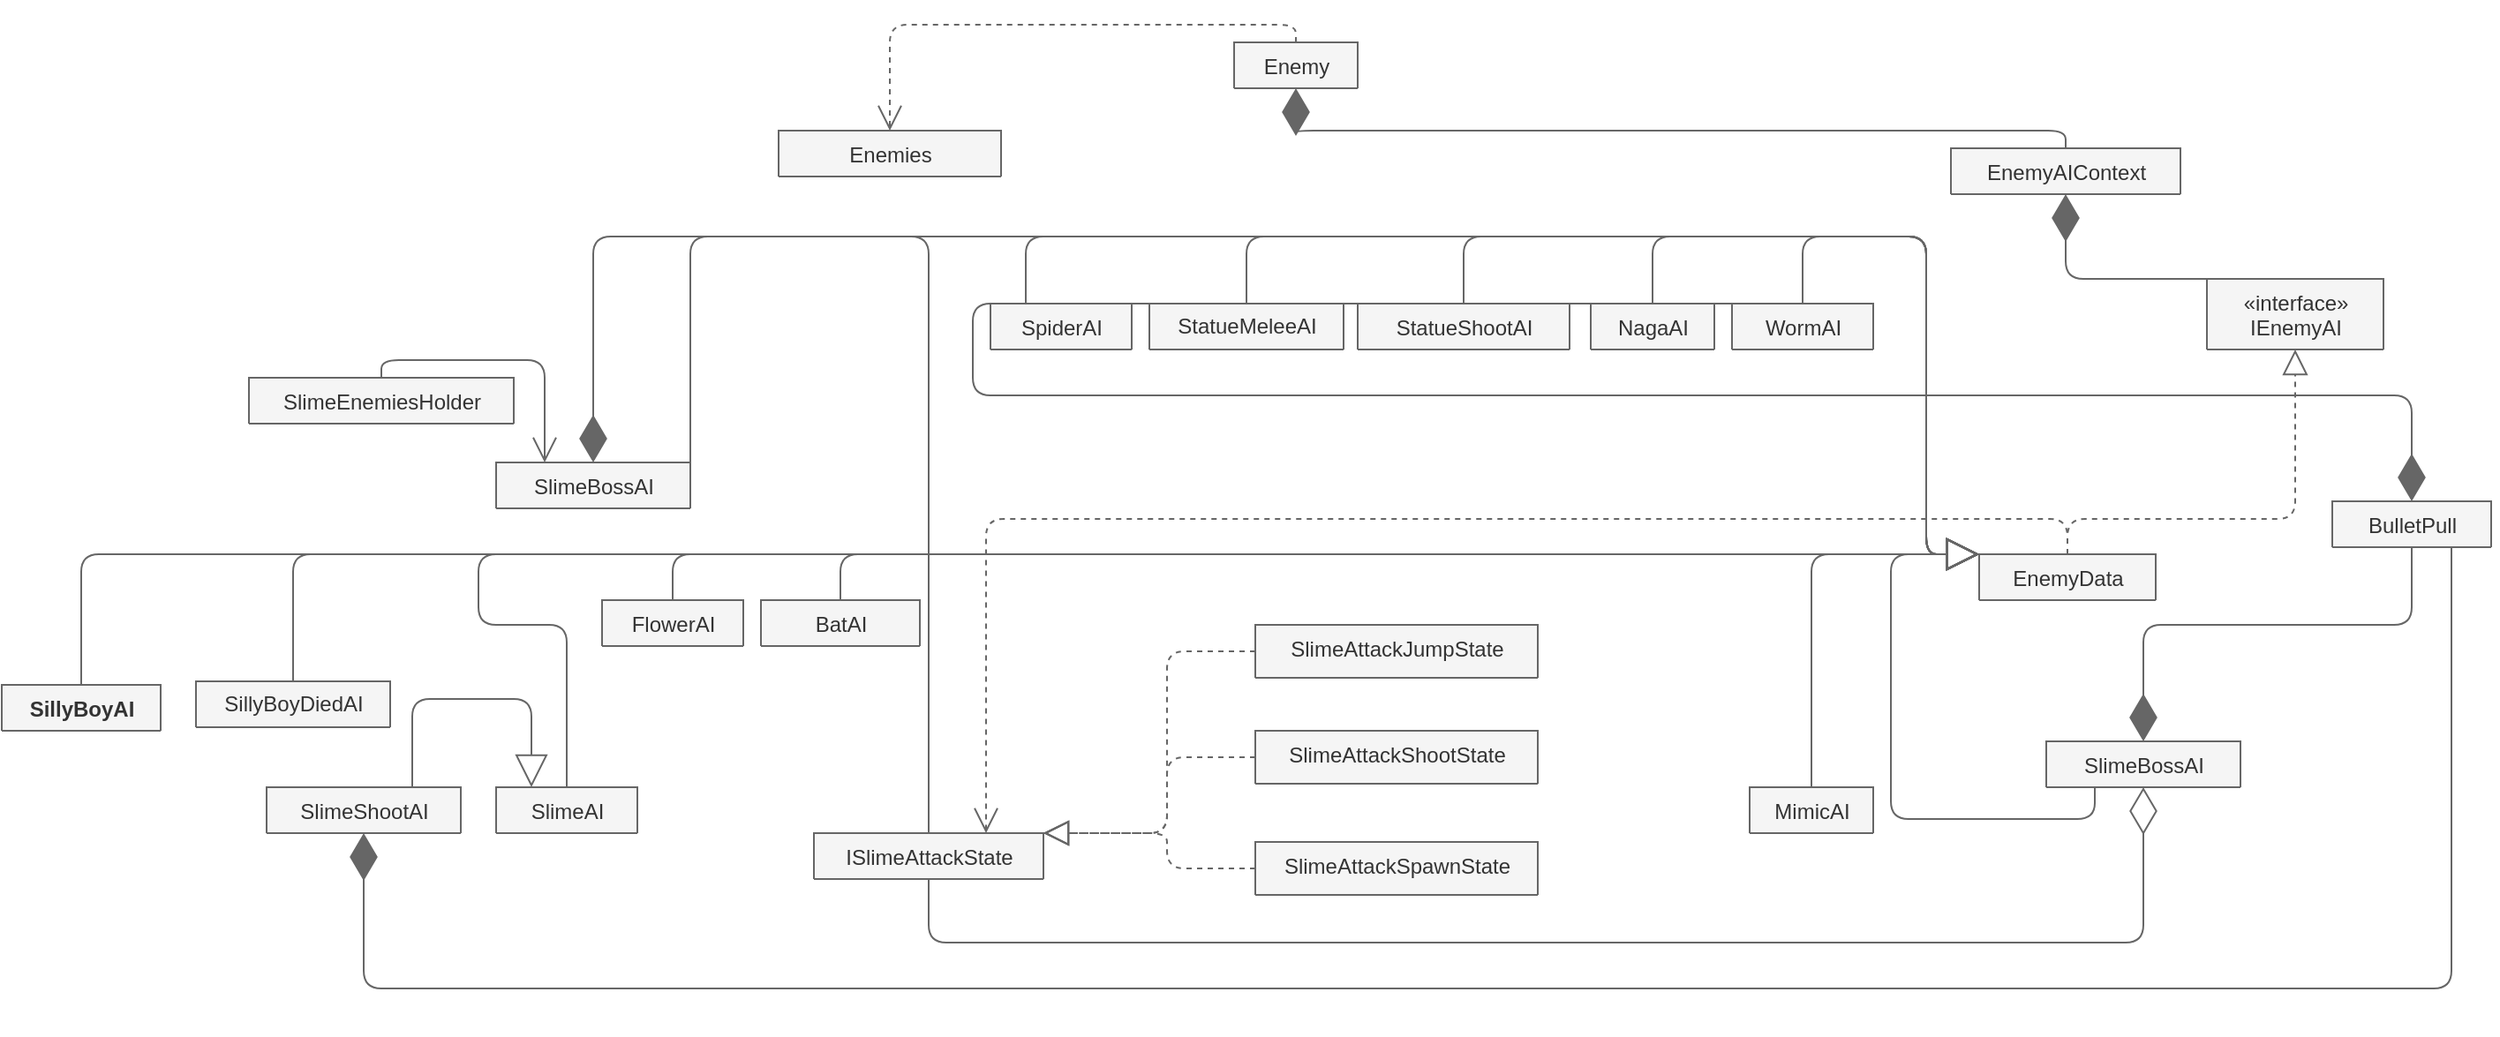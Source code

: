 <mxfile>
    <diagram id="pAPTTHSVOmvab6WxoL3S" name="Enemys">
        <mxGraphModel dx="2587" dy="3606" grid="1" gridSize="10" guides="1" tooltips="1" connect="1" arrows="1" fold="1" page="1" pageScale="1" pageWidth="827" pageHeight="1169" math="0" shadow="0">
            <root>
                <mxCell id="CGRv-8nPWSU0iIC6m2Wn-0"/>
                <mxCell id="CGRv-8nPWSU0iIC6m2Wn-1" parent="CGRv-8nPWSU0iIC6m2Wn-0"/>
                <mxCell id="Trfph6tN0DabHsAV81Ia-0" value="BatAI" style="swimlane;fontStyle=0;align=center;verticalAlign=top;childLayout=stackLayout;horizontal=1;startSize=26;horizontalStack=0;resizeParent=1;resizeLast=0;collapsible=1;marginBottom=0;shadow=0;strokeWidth=1;fontFamily=Helvetica;labelBackgroundColor=none;labelBorderColor=none;spacingTop=0;spacing=2;fontSize=12;html=1;fillColor=#f5f5f5;strokeColor=#666666;fontColor=#333333;" vertex="1" collapsed="1" parent="CGRv-8nPWSU0iIC6m2Wn-1">
                    <mxGeometry x="-390" y="-1084" width="90" height="26" as="geometry">
                        <mxRectangle x="-980" y="-120" width="250" height="220" as="alternateBounds"/>
                    </mxGeometry>
                </mxCell>
                <mxCell id="Trfph6tN0DabHsAV81Ia-1" value="- current_goal : Node2D*" style="text;align=left;verticalAlign=top;spacingLeft=4;spacingRight=4;overflow=hidden;rotatable=0;points=[[0,0.5],[1,0.5]];portConstraint=eastwest;" vertex="1" parent="Trfph6tN0DabHsAV81Ia-0">
                    <mxGeometry y="26" width="90" height="26" as="geometry"/>
                </mxCell>
                <mxCell id="Trfph6tN0DabHsAV81Ia-2" value="- can_move : bool" style="text;align=left;verticalAlign=top;spacingLeft=4;spacingRight=4;overflow=hidden;rotatable=0;points=[[0,0.5],[1,0.5]];portConstraint=eastwest;shadow=0;html=0;" vertex="1" parent="Trfph6tN0DabHsAV81Ia-0">
                    <mxGeometry y="52" width="90" height="26" as="geometry"/>
                </mxCell>
                <mxCell id="Trfph6tN0DabHsAV81Ia-3" value="- dir : Vector2" style="text;align=left;verticalAlign=top;spacingLeft=4;spacingRight=4;overflow=hidden;rotatable=0;points=[[0,0.5],[1,0.5]];portConstraint=eastwest;shadow=0;html=0;" vertex="1" parent="Trfph6tN0DabHsAV81Ia-0">
                    <mxGeometry y="78" width="90" height="26" as="geometry"/>
                </mxCell>
                <mxCell id="Trfph6tN0DabHsAV81Ia-4" value="- is_cheking : bool" style="text;align=left;verticalAlign=top;spacingLeft=4;spacingRight=4;overflow=hidden;rotatable=0;points=[[0,0.5],[1,0.5]];portConstraint=eastwest;shadow=0;html=0;" vertex="1" parent="Trfph6tN0DabHsAV81Ia-0">
                    <mxGeometry y="104" width="90" height="26" as="geometry"/>
                </mxCell>
                <mxCell id="Trfph6tN0DabHsAV81Ia-5" value="- current_player : String" style="text;align=left;verticalAlign=top;spacingLeft=4;spacingRight=4;overflow=hidden;rotatable=0;points=[[0,0.5],[1,0.5]];portConstraint=eastwest;shadow=0;html=0;" vertex="1" parent="Trfph6tN0DabHsAV81Ia-0">
                    <mxGeometry y="130" width="90" height="26" as="geometry"/>
                </mxCell>
                <mxCell id="Trfph6tN0DabHsAV81Ia-6" value="- speed : float" style="text;align=left;verticalAlign=top;spacingLeft=4;spacingRight=4;overflow=hidden;rotatable=0;points=[[0,0.5],[1,0.5]];portConstraint=eastwest;shadow=0;html=0;" vertex="1" parent="Trfph6tN0DabHsAV81Ia-0">
                    <mxGeometry y="156" width="90" height="26" as="geometry"/>
                </mxCell>
                <mxCell id="Trfph6tN0DabHsAV81Ia-7" value="" style="line;html=1;strokeWidth=1;align=left;verticalAlign=middle;spacingTop=-1;spacingLeft=3;spacingRight=3;rotatable=0;labelPosition=right;points=[];portConstraint=eastwest;" vertex="1" parent="Trfph6tN0DabHsAV81Ia-0">
                    <mxGeometry y="182" width="90" height="8" as="geometry"/>
                </mxCell>
                <mxCell id="Trfph6tN0DabHsAV81Ia-8" value="+ _get_current_player() : String" style="text;align=left;verticalAlign=top;spacingLeft=4;spacingRight=4;overflow=hidden;rotatable=0;points=[[0,0.5],[1,0.5]];portConstraint=eastwest;" vertex="1" parent="Trfph6tN0DabHsAV81Ia-0">
                    <mxGeometry y="190" width="90" height="26" as="geometry"/>
                </mxCell>
                <mxCell id="Trfph6tN0DabHsAV81Ia-42" value="Enemies" style="swimlane;fontStyle=0;align=center;verticalAlign=top;childLayout=stackLayout;horizontal=1;startSize=26;horizontalStack=0;resizeParent=1;resizeLast=0;collapsible=1;marginBottom=0;shadow=0;strokeWidth=1;fontFamily=Helvetica;labelBackgroundColor=none;labelBorderColor=none;spacingTop=0;spacing=2;fontSize=12;html=1;fillColor=#f5f5f5;strokeColor=#666666;fontColor=#333333;" vertex="1" collapsed="1" parent="CGRv-8nPWSU0iIC6m2Wn-1">
                    <mxGeometry x="-380" y="-1350" width="126" height="26" as="geometry">
                        <mxRectangle x="-682" y="430" width="320" height="450" as="alternateBounds"/>
                    </mxGeometry>
                </mxCell>
                <mxCell id="Trfph6tN0DabHsAV81Ia-43" value="- list : static Enemies*" style="text;align=left;verticalAlign=top;spacingLeft=4;spacingRight=4;overflow=hidden;rotatable=0;points=[[0,0.5],[1,0.5]];portConstraint=eastwest;shadow=0;html=0;" vertex="1" parent="Trfph6tN0DabHsAV81Ia-42">
                    <mxGeometry y="26" width="126" height="26" as="geometry"/>
                </mxCell>
                <mxCell id="Trfph6tN0DabHsAV81Ia-44" value="- enemies : vector&lt;Node2D*&gt;" style="text;align=left;verticalAlign=top;spacingLeft=4;spacingRight=4;overflow=hidden;rotatable=0;points=[[0,0.5],[1,0.5]];portConstraint=eastwest;shadow=0;html=0;" vertex="1" parent="Trfph6tN0DabHsAV81Ia-42">
                    <mxGeometry y="52" width="126" height="26" as="geometry"/>
                </mxCell>
                <mxCell id="Trfph6tN0DabHsAV81Ia-45" value="- is_spawning: bool = false" style="text;align=left;verticalAlign=top;spacingLeft=4;spacingRight=4;overflow=hidden;rotatable=0;points=[[0,0.5],[1,0.5]];portConstraint=eastwest;shadow=0;html=0;fontStyle=0" vertex="1" parent="Trfph6tN0DabHsAV81Ia-42">
                    <mxGeometry y="78" width="126" height="26" as="geometry"/>
                </mxCell>
                <mxCell id="Trfph6tN0DabHsAV81Ia-46" value="- enemy_to_spawn_count: int = 0" style="text;align=left;verticalAlign=top;spacingLeft=4;spacingRight=4;overflow=hidden;rotatable=0;points=[[0,0.5],[1,0.5]];portConstraint=eastwest;shadow=0;html=0;" vertex="1" parent="Trfph6tN0DabHsAV81Ia-42">
                    <mxGeometry y="104" width="126" height="26" as="geometry"/>
                </mxCell>
                <mxCell id="Trfph6tN0DabHsAV81Ia-47" value="" style="line;html=1;strokeWidth=1;align=left;verticalAlign=middle;spacingTop=-1;spacingLeft=3;spacingRight=3;rotatable=0;labelPosition=right;points=[];portConstraint=eastwest;" vertex="1" parent="Trfph6tN0DabHsAV81Ia-42">
                    <mxGeometry y="130" width="126" height="8" as="geometry"/>
                </mxCell>
                <mxCell id="Trfph6tN0DabHsAV81Ia-48" value="+ get_singleton() : static Enemies*" style="text;align=left;verticalAlign=top;spacingLeft=4;spacingRight=4;overflow=hidden;rotatable=0;points=[[0,0.5],[1,0.5]];portConstraint=eastwest;shadow=0;html=0;" vertex="1" parent="Trfph6tN0DabHsAV81Ia-42">
                    <mxGeometry y="138" width="126" height="26" as="geometry"/>
                </mxCell>
                <mxCell id="Trfph6tN0DabHsAV81Ia-49" value="+ _get_enemies_count() : int" style="text;align=left;verticalAlign=top;spacingLeft=4;spacingRight=4;overflow=hidden;rotatable=0;points=[[0,0.5],[1,0.5]];portConstraint=eastwest;shadow=0;html=0;" vertex="1" parent="Trfph6tN0DabHsAV81Ia-42">
                    <mxGeometry y="164" width="126" height="26" as="geometry"/>
                </mxCell>
                <mxCell id="Trfph6tN0DabHsAV81Ia-50" value="+ _add_enemy(enemy : Node2D*)" style="text;align=left;verticalAlign=top;spacingLeft=4;spacingRight=4;overflow=hidden;rotatable=0;points=[[0,0.5],[1,0.5]];portConstraint=eastwest;" vertex="1" parent="Trfph6tN0DabHsAV81Ia-42">
                    <mxGeometry y="190" width="126" height="26" as="geometry"/>
                </mxCell>
                <mxCell id="Trfph6tN0DabHsAV81Ia-51" value="+ _remove_player1()" style="text;align=left;verticalAlign=top;spacingLeft=4;spacingRight=4;overflow=hidden;rotatable=0;points=[[0,0.5],[1,0.5]];portConstraint=eastwest;" vertex="1" parent="Trfph6tN0DabHsAV81Ia-42">
                    <mxGeometry y="216" width="126" height="26" as="geometry"/>
                </mxCell>
                <mxCell id="Trfph6tN0DabHsAV81Ia-52" value="+ _remove_player2()" style="text;align=left;verticalAlign=top;spacingLeft=4;spacingRight=4;overflow=hidden;rotatable=0;points=[[0,0.5],[1,0.5]];portConstraint=eastwest;" vertex="1" parent="Trfph6tN0DabHsAV81Ia-42">
                    <mxGeometry y="242" width="126" height="26" as="geometry"/>
                </mxCell>
                <mxCell id="Trfph6tN0DabHsAV81Ia-53" value="+ _set_player1(player : Node*)" style="text;align=left;verticalAlign=top;spacingLeft=4;spacingRight=4;overflow=hidden;rotatable=0;points=[[0,0.5],[1,0.5]];portConstraint=eastwest;" vertex="1" parent="Trfph6tN0DabHsAV81Ia-42">
                    <mxGeometry y="268" width="126" height="26" as="geometry"/>
                </mxCell>
                <mxCell id="Trfph6tN0DabHsAV81Ia-54" value="+ _set_player2(player : Node*)" style="text;align=left;verticalAlign=top;spacingLeft=4;spacingRight=4;overflow=hidden;rotatable=0;points=[[0,0.5],[1,0.5]];portConstraint=eastwest;" vertex="1" parent="Trfph6tN0DabHsAV81Ia-42">
                    <mxGeometry y="294" width="126" height="26" as="geometry"/>
                </mxCell>
                <mxCell id="Trfph6tN0DabHsAV81Ia-55" value="+ _clear()" style="text;align=left;verticalAlign=top;spacingLeft=4;spacingRight=4;overflow=hidden;rotatable=0;points=[[0,0.5],[1,0.5]];portConstraint=eastwest;" vertex="1" parent="Trfph6tN0DabHsAV81Ia-42">
                    <mxGeometry y="320" width="126" height="26" as="geometry"/>
                </mxCell>
                <mxCell id="Trfph6tN0DabHsAV81Ia-56" value="+ spawning(): bool" style="text;align=left;verticalAlign=top;spacingLeft=4;spacingRight=4;overflow=hidden;rotatable=0;points=[[0,0.5],[1,0.5]];portConstraint=eastwest;" vertex="1" parent="Trfph6tN0DabHsAV81Ia-42">
                    <mxGeometry y="346" width="126" height="26" as="geometry"/>
                </mxCell>
                <mxCell id="Trfph6tN0DabHsAV81Ia-57" value="+ set_spawning(value: bool)" style="text;align=left;verticalAlign=top;spacingLeft=4;spacingRight=4;overflow=hidden;rotatable=0;points=[[0,0.5],[1,0.5]];portConstraint=eastwest;" vertex="1" parent="Trfph6tN0DabHsAV81Ia-42">
                    <mxGeometry y="372" width="126" height="26" as="geometry"/>
                </mxCell>
                <mxCell id="Trfph6tN0DabHsAV81Ia-58" value="+ get_enemy_to_spawn_count(): int" style="text;align=left;verticalAlign=top;spacingLeft=4;spacingRight=4;overflow=hidden;rotatable=0;points=[[0,0.5],[1,0.5]];portConstraint=eastwest;" vertex="1" parent="Trfph6tN0DabHsAV81Ia-42">
                    <mxGeometry y="398" width="126" height="26" as="geometry"/>
                </mxCell>
                <mxCell id="Trfph6tN0DabHsAV81Ia-59" value="+ set_enemy_to_spawn_count(count: int)" style="text;align=left;verticalAlign=top;spacingLeft=4;spacingRight=4;overflow=hidden;rotatable=0;points=[[0,0.5],[1,0.5]];portConstraint=eastwest;" vertex="1" parent="Trfph6tN0DabHsAV81Ia-42">
                    <mxGeometry y="424" width="126" height="26" as="geometry"/>
                </mxCell>
                <mxCell id="Trfph6tN0DabHsAV81Ia-60" value="«interface»&lt;br&gt;IEnemyAI" style="swimlane;fontStyle=0;align=center;verticalAlign=top;childLayout=stackLayout;horizontal=1;startSize=40;horizontalStack=0;resizeParent=1;resizeParentMax=0;resizeLast=0;collapsible=1;marginBottom=0;fontFamily=Helvetica;labelBackgroundColor=none;labelBorderColor=none;spacingTop=0;spacing=2;fontSize=12;html=1;fillColor=#f5f5f5;strokeColor=#666666;fontColor=#333333;" vertex="1" collapsed="1" parent="CGRv-8nPWSU0iIC6m2Wn-1">
                    <mxGeometry x="429" y="-1266" width="100" height="40" as="geometry">
                        <mxRectangle x="-892.5" y="-1330" width="330" height="456" as="alternateBounds"/>
                    </mxGeometry>
                </mxCell>
                <mxCell id="Trfph6tN0DabHsAV81Ia-61" value="+ _add_bullet(bullet : Node* = nullptr)" style="text;strokeColor=none;fillColor=none;align=left;verticalAlign=top;spacingLeft=4;spacingRight=4;overflow=hidden;rotatable=0;points=[[0,0.5],[1,0.5]];portConstraint=eastwest;" vertex="1" parent="Trfph6tN0DabHsAV81Ia-60">
                    <mxGeometry y="40" width="100" height="26" as="geometry"/>
                </mxCell>
                <mxCell id="Trfph6tN0DabHsAV81Ia-62" value="+ change_can_fight(value : bool)" style="text;strokeColor=none;fillColor=none;align=left;verticalAlign=top;spacingLeft=4;spacingRight=4;overflow=hidden;rotatable=0;points=[[0,0.5],[1,0.5]];portConstraint=eastwest;" vertex="1" parent="Trfph6tN0DabHsAV81Ia-60">
                    <mxGeometry y="66" width="100" height="26" as="geometry"/>
                </mxCell>
                <mxCell id="Trfph6tN0DabHsAV81Ia-63" value="+ _remove_side(side : int)" style="text;strokeColor=none;fillColor=none;align=left;verticalAlign=top;spacingLeft=4;spacingRight=4;overflow=hidden;rotatable=0;points=[[0,0.5],[1,0.5]];portConstraint=eastwest;" vertex="1" parent="Trfph6tN0DabHsAV81Ia-60">
                    <mxGeometry y="92" width="100" height="26" as="geometry"/>
                </mxCell>
                <mxCell id="Trfph6tN0DabHsAV81Ia-64" value="+ _change_dir_after_time()" style="text;strokeColor=none;fillColor=none;align=left;verticalAlign=top;spacingLeft=4;spacingRight=4;overflow=hidden;rotatable=0;points=[[0,0.5],[1,0.5]];portConstraint=eastwest;" vertex="1" parent="Trfph6tN0DabHsAV81Ia-60">
                    <mxGeometry y="118" width="100" height="26" as="geometry"/>
                </mxCell>
                <mxCell id="Trfph6tN0DabHsAV81Ia-65" value="+ _delete_player1()" style="text;strokeColor=none;fillColor=none;align=left;verticalAlign=top;spacingLeft=4;spacingRight=4;overflow=hidden;rotatable=0;points=[[0,0.5],[1,0.5]];portConstraint=eastwest;" vertex="1" parent="Trfph6tN0DabHsAV81Ia-60">
                    <mxGeometry y="144" width="100" height="26" as="geometry"/>
                </mxCell>
                <mxCell id="Trfph6tN0DabHsAV81Ia-66" value="+ _delete_player2()" style="text;strokeColor=none;fillColor=none;align=left;verticalAlign=top;spacingLeft=4;spacingRight=4;overflow=hidden;rotatable=0;points=[[0,0.5],[1,0.5]];portConstraint=eastwest;" vertex="1" parent="Trfph6tN0DabHsAV81Ia-60">
                    <mxGeometry y="170" width="100" height="26" as="geometry"/>
                </mxCell>
                <mxCell id="Trfph6tN0DabHsAV81Ia-67" value="+ _get_current_player() : String" style="text;strokeColor=none;fillColor=none;align=left;verticalAlign=top;spacingLeft=4;spacingRight=4;overflow=hidden;rotatable=0;points=[[0,0.5],[1,0.5]];portConstraint=eastwest;" vertex="1" parent="Trfph6tN0DabHsAV81Ia-60">
                    <mxGeometry y="196" width="100" height="26" as="geometry"/>
                </mxCell>
                <mxCell id="Trfph6tN0DabHsAV81Ia-68" value="+ _set_speed(value : float)" style="text;strokeColor=none;fillColor=none;align=left;verticalAlign=top;spacingLeft=4;spacingRight=4;overflow=hidden;rotatable=0;points=[[0,0.5],[1,0.5]];portConstraint=eastwest;" vertex="1" parent="Trfph6tN0DabHsAV81Ia-60">
                    <mxGeometry y="222" width="100" height="26" as="geometry"/>
                </mxCell>
                <mxCell id="Trfph6tN0DabHsAV81Ia-69" value="+ _set_enemy(enemy : Node2D*)" style="text;strokeColor=none;fillColor=none;align=left;verticalAlign=top;spacingLeft=4;spacingRight=4;overflow=hidden;rotatable=0;points=[[0,0.5],[1,0.5]];portConstraint=eastwest;" vertex="1" parent="Trfph6tN0DabHsAV81Ia-60">
                    <mxGeometry y="248" width="100" height="26" as="geometry"/>
                </mxCell>
                <mxCell id="Trfph6tN0DabHsAV81Ia-70" value="+ _set_player1(player1 : Node2D*)" style="text;strokeColor=none;fillColor=none;align=left;verticalAlign=top;spacingLeft=4;spacingRight=4;overflow=hidden;rotatable=0;points=[[0,0.5],[1,0.5]];portConstraint=eastwest;" vertex="1" parent="Trfph6tN0DabHsAV81Ia-60">
                    <mxGeometry y="274" width="100" height="26" as="geometry"/>
                </mxCell>
                <mxCell id="Trfph6tN0DabHsAV81Ia-71" value="+ _set_player2(player2 : Node2D*)" style="text;strokeColor=none;fillColor=none;align=left;verticalAlign=top;spacingLeft=4;spacingRight=4;overflow=hidden;rotatable=0;points=[[0,0.5],[1,0.5]];portConstraint=eastwest;" vertex="1" parent="Trfph6tN0DabHsAV81Ia-60">
                    <mxGeometry y="300" width="100" height="26" as="geometry"/>
                </mxCell>
                <mxCell id="Trfph6tN0DabHsAV81Ia-72" value="+ _get_player1() : Node2D*" style="text;strokeColor=none;fillColor=none;align=left;verticalAlign=top;spacingLeft=4;spacingRight=4;overflow=hidden;rotatable=0;points=[[0,0.5],[1,0.5]];portConstraint=eastwest;" vertex="1" parent="Trfph6tN0DabHsAV81Ia-60">
                    <mxGeometry y="326" width="100" height="26" as="geometry"/>
                </mxCell>
                <mxCell id="Trfph6tN0DabHsAV81Ia-73" value="+ _get_player2() : Node2D*" style="text;strokeColor=none;fillColor=none;align=left;verticalAlign=top;spacingLeft=4;spacingRight=4;overflow=hidden;rotatable=0;points=[[0,0.5],[1,0.5]];portConstraint=eastwest;" vertex="1" parent="Trfph6tN0DabHsAV81Ia-60">
                    <mxGeometry y="352" width="100" height="26" as="geometry"/>
                </mxCell>
                <mxCell id="Trfph6tN0DabHsAV81Ia-74" value="+ _change_dir()" style="text;strokeColor=none;fillColor=none;align=left;verticalAlign=top;spacingLeft=4;spacingRight=4;overflow=hidden;rotatable=0;points=[[0,0.5],[1,0.5]];portConstraint=eastwest;" vertex="1" parent="Trfph6tN0DabHsAV81Ia-60">
                    <mxGeometry y="378" width="100" height="26" as="geometry"/>
                </mxCell>
                <mxCell id="Trfph6tN0DabHsAV81Ia-75" value="+ _set_is_player1_onArea(value : bool)" style="text;strokeColor=none;fillColor=none;align=left;verticalAlign=top;spacingLeft=4;spacingRight=4;overflow=hidden;rotatable=0;points=[[0,0.5],[1,0.5]];portConstraint=eastwest;" vertex="1" parent="Trfph6tN0DabHsAV81Ia-60">
                    <mxGeometry y="404" width="100" height="26" as="geometry"/>
                </mxCell>
                <mxCell id="Trfph6tN0DabHsAV81Ia-76" value="+ _set_is_player2_onArea(value : bool)" style="text;strokeColor=none;fillColor=none;align=left;verticalAlign=top;spacingLeft=4;spacingRight=4;overflow=hidden;rotatable=0;points=[[0,0.5],[1,0.5]];portConstraint=eastwest;" vertex="1" parent="Trfph6tN0DabHsAV81Ia-60">
                    <mxGeometry y="430" width="100" height="26" as="geometry"/>
                </mxCell>
                <mxCell id="Trfph6tN0DabHsAV81Ia-77" value="EnemyAIContext" style="swimlane;fontStyle=0;align=center;verticalAlign=top;childLayout=stackLayout;horizontal=1;startSize=26;horizontalStack=0;resizeParent=1;resizeParentMax=0;resizeLast=0;collapsible=1;marginBottom=0;rounded=0;sketch=0;fontFamily=Helvetica;labelBackgroundColor=none;labelBorderColor=none;spacingTop=0;spacing=2;fontSize=12;html=1;fillColor=#f5f5f5;strokeColor=#666666;fontColor=#333333;" vertex="1" collapsed="1" parent="CGRv-8nPWSU0iIC6m2Wn-1">
                    <mxGeometry x="284" y="-1340" width="130" height="26" as="geometry">
                        <mxRectangle y="-420" width="350" height="86" as="alternateBounds"/>
                    </mxGeometry>
                </mxCell>
                <mxCell id="Trfph6tN0DabHsAV81Ia-78" value="- strategy : IEnemyAI*" style="text;strokeColor=none;fillColor=none;align=left;verticalAlign=top;spacingLeft=4;spacingRight=4;overflow=hidden;rotatable=0;points=[[0,0.5],[1,0.5]];portConstraint=eastwest;" vertex="1" parent="Trfph6tN0DabHsAV81Ia-77">
                    <mxGeometry y="26" width="130" height="26" as="geometry"/>
                </mxCell>
                <mxCell id="Trfph6tN0DabHsAV81Ia-79" value="" style="line;strokeWidth=1;fillColor=none;align=left;verticalAlign=middle;spacingTop=-1;spacingLeft=3;spacingRight=3;rotatable=0;labelPosition=right;points=[];portConstraint=eastwest;" vertex="1" parent="Trfph6tN0DabHsAV81Ia-77">
                    <mxGeometry y="52" width="130" height="8" as="geometry"/>
                </mxCell>
                <mxCell id="Trfph6tN0DabHsAV81Ia-80" value="+ _set_strategy(strategy : IEnemyAI*) : IEnemyAi*" style="text;strokeColor=none;fillColor=none;align=left;verticalAlign=top;spacingLeft=4;spacingRight=4;overflow=hidden;rotatable=0;points=[[0,0.5],[1,0.5]];portConstraint=eastwest;" vertex="1" parent="Trfph6tN0DabHsAV81Ia-77">
                    <mxGeometry y="60" width="130" height="26" as="geometry"/>
                </mxCell>
                <mxCell id="Trfph6tN0DabHsAV81Ia-81" value="Enemy" style="swimlane;fontStyle=0;align=center;verticalAlign=top;childLayout=stackLayout;horizontal=1;startSize=26;horizontalStack=0;resizeParent=1;resizeParentMax=0;resizeLast=0;collapsible=1;marginBottom=0;rounded=0;sketch=0;fontFamily=Helvetica;labelBackgroundColor=none;labelBorderColor=none;spacingTop=0;spacing=2;fontSize=12;html=1;fillColor=#f5f5f5;strokeColor=#666666;fontColor=#333333;" vertex="1" collapsed="1" parent="CGRv-8nPWSU0iIC6m2Wn-1">
                    <mxGeometry x="-122" y="-1400" width="70" height="26" as="geometry">
                        <mxRectangle x="-270" y="-160" width="350" height="1230" as="alternateBounds"/>
                    </mxGeometry>
                </mxCell>
                <mxCell id="Trfph6tN0DabHsAV81Ia-82" value="- ai : EnemyAIContext* " style="text;strokeColor=none;fillColor=none;align=left;verticalAlign=top;spacingLeft=4;spacingRight=4;overflow=hidden;rotatable=0;points=[[0,0.5],[1,0.5]];portConstraint=eastwest;" vertex="1" parent="Trfph6tN0DabHsAV81Ia-81">
                    <mxGeometry y="26" width="70" height="26" as="geometry"/>
                </mxCell>
                <mxCell id="Trfph6tN0DabHsAV81Ia-83" value="- timer : Timer* " style="text;strokeColor=none;fillColor=none;align=left;verticalAlign=top;spacingLeft=4;spacingRight=4;overflow=hidden;rotatable=0;points=[[0,0.5],[1,0.5]];portConstraint=eastwest;" vertex="1" parent="Trfph6tN0DabHsAV81Ia-81">
                    <mxGeometry y="52" width="70" height="26" as="geometry"/>
                </mxCell>
                <mxCell id="Trfph6tN0DabHsAV81Ia-84" value="- timer_change_dir : Timer* " style="text;strokeColor=none;fillColor=none;align=left;verticalAlign=top;spacingLeft=4;spacingRight=4;overflow=hidden;rotatable=0;points=[[0,0.5],[1,0.5]];portConstraint=eastwest;" vertex="1" parent="Trfph6tN0DabHsAV81Ia-81">
                    <mxGeometry y="78" width="70" height="26" as="geometry"/>
                </mxCell>
                <mxCell id="Trfph6tN0DabHsAV81Ia-85" value="- timer_check_angry : Timer* " style="text;strokeColor=none;fillColor=none;align=left;verticalAlign=top;spacingLeft=4;spacingRight=4;overflow=hidden;rotatable=0;points=[[0,0.5],[1,0.5]];portConstraint=eastwest;" vertex="1" parent="Trfph6tN0DabHsAV81Ia-81">
                    <mxGeometry y="104" width="70" height="26" as="geometry"/>
                </mxCell>
                <mxCell id="Trfph6tN0DabHsAV81Ia-86" value="- timer_particles : Timer* = nullptr " style="text;strokeColor=none;fillColor=none;align=left;verticalAlign=top;spacingLeft=4;spacingRight=4;overflow=hidden;rotatable=0;points=[[0,0.5],[1,0.5]];portConstraint=eastwest;" vertex="1" parent="Trfph6tN0DabHsAV81Ia-81">
                    <mxGeometry y="130" width="70" height="26" as="geometry"/>
                </mxCell>
                <mxCell id="Trfph6tN0DabHsAV81Ia-87" value="- HP : float " style="text;strokeColor=none;fillColor=none;align=left;verticalAlign=top;spacingLeft=4;spacingRight=4;overflow=hidden;rotatable=0;points=[[0,0.5],[1,0.5]];portConstraint=eastwest;" vertex="1" parent="Trfph6tN0DabHsAV81Ia-81">
                    <mxGeometry y="156" width="70" height="26" as="geometry"/>
                </mxCell>
                <mxCell id="Trfph6tN0DabHsAV81Ia-88" value="- bullet : Ref&lt;PackedScene&gt; " style="text;strokeColor=none;fillColor=none;align=left;verticalAlign=top;spacingLeft=4;spacingRight=4;overflow=hidden;rotatable=0;points=[[0,0.5],[1,0.5]];portConstraint=eastwest;" vertex="1" parent="Trfph6tN0DabHsAV81Ia-81">
                    <mxGeometry y="182" width="70" height="26" as="geometry"/>
                </mxCell>
                <mxCell id="Trfph6tN0DabHsAV81Ia-89" value="- is_angry : bool " style="text;strokeColor=none;fillColor=none;align=left;verticalAlign=top;spacingLeft=4;spacingRight=4;overflow=hidden;rotatable=0;points=[[0,0.5],[1,0.5]];portConstraint=eastwest;" vertex="1" parent="Trfph6tN0DabHsAV81Ia-81">
                    <mxGeometry y="208" width="70" height="26" as="geometry"/>
                </mxCell>
                <mxCell id="Trfph6tN0DabHsAV81Ia-90" value="- entered : bool " style="text;strokeColor=none;fillColor=none;align=left;verticalAlign=top;spacingLeft=4;spacingRight=4;overflow=hidden;rotatable=0;points=[[0,0.5],[1,0.5]];portConstraint=eastwest;" vertex="1" parent="Trfph6tN0DabHsAV81Ia-81">
                    <mxGeometry y="234" width="70" height="26" as="geometry"/>
                </mxCell>
                <mxCell id="Trfph6tN0DabHsAV81Ia-91" value="- died : bool " style="text;strokeColor=none;fillColor=none;align=left;verticalAlign=top;spacingLeft=4;spacingRight=4;overflow=hidden;rotatable=0;points=[[0,0.5],[1,0.5]];portConstraint=eastwest;" vertex="1" parent="Trfph6tN0DabHsAV81Ia-81">
                    <mxGeometry y="260" width="70" height="26" as="geometry"/>
                </mxCell>
                <mxCell id="Trfph6tN0DabHsAV81Ia-92" value="- can_move : bool = false " style="text;strokeColor=none;fillColor=none;align=left;verticalAlign=top;spacingLeft=4;spacingRight=4;overflow=hidden;rotatable=0;points=[[0,0.5],[1,0.5]];portConstraint=eastwest;" vertex="1" parent="Trfph6tN0DabHsAV81Ia-81">
                    <mxGeometry y="286" width="70" height="26" as="geometry"/>
                </mxCell>
                <mxCell id="Trfph6tN0DabHsAV81Ia-93" value="- sp : AnimatedSprite* = nullptr " style="text;strokeColor=none;fillColor=none;align=left;verticalAlign=top;spacingLeft=4;spacingRight=4;overflow=hidden;rotatable=0;points=[[0,0.5],[1,0.5]];portConstraint=eastwest;" vertex="1" parent="Trfph6tN0DabHsAV81Ia-81">
                    <mxGeometry y="312" width="70" height="26" as="geometry"/>
                </mxCell>
                <mxCell id="Trfph6tN0DabHsAV81Ia-94" value="- spawn_particles : Particles2D* = nullptr " style="text;strokeColor=none;fillColor=none;align=left;verticalAlign=top;spacingLeft=4;spacingRight=4;overflow=hidden;rotatable=0;points=[[0,0.5],[1,0.5]];portConstraint=eastwest;" vertex="1" parent="Trfph6tN0DabHsAV81Ia-81">
                    <mxGeometry y="338" width="70" height="26" as="geometry"/>
                </mxCell>
                <mxCell id="Trfph6tN0DabHsAV81Ia-95" value="- death_particles : Ref&lt;PackedScene&gt; = nullptr " style="text;strokeColor=none;fillColor=none;align=left;verticalAlign=top;spacingLeft=4;spacingRight=4;overflow=hidden;rotatable=0;points=[[0,0.5],[1,0.5]];portConstraint=eastwest;" vertex="1" parent="Trfph6tN0DabHsAV81Ia-81">
                    <mxGeometry y="364" width="70" height="26" as="geometry"/>
                </mxCell>
                <mxCell id="Trfph6tN0DabHsAV81Ia-96" value="- health_bar: ProgressBar*" style="text;strokeColor=none;fillColor=none;align=left;verticalAlign=top;spacingLeft=4;spacingRight=4;overflow=hidden;rotatable=0;points=[[0,0.5],[1,0.5]];portConstraint=eastwest;" vertex="1" parent="Trfph6tN0DabHsAV81Ia-81">
                    <mxGeometry y="390" width="70" height="26" as="geometry"/>
                </mxCell>
                <mxCell id="Trfph6tN0DabHsAV81Ia-97" value="" style="line;strokeWidth=1;fillColor=none;align=left;verticalAlign=middle;spacingTop=-1;spacingLeft=3;spacingRight=3;rotatable=0;labelPosition=right;points=[];portConstraint=eastwest;" vertex="1" parent="Trfph6tN0DabHsAV81Ia-81">
                    <mxGeometry y="416" width="70" height="8" as="geometry"/>
                </mxCell>
                <mxCell id="Trfph6tN0DabHsAV81Ia-98" value="+ _take_damage(damage : float, player_id : int = 0)" style="text;strokeColor=none;fillColor=none;align=left;verticalAlign=top;spacingLeft=4;spacingRight=4;overflow=hidden;rotatable=0;points=[[0,0.5],[1,0.5]];portConstraint=eastwest;" vertex="1" parent="Trfph6tN0DabHsAV81Ia-81">
                    <mxGeometry y="424" width="70" height="26" as="geometry"/>
                </mxCell>
                <mxCell id="Trfph6tN0DabHsAV81Ia-99" value="+ _add_bullet(bullet : Node*)" style="text;strokeColor=none;fillColor=none;align=left;verticalAlign=top;spacingLeft=4;spacingRight=4;overflow=hidden;rotatable=0;points=[[0,0.5],[1,0.5]];portConstraint=eastwest;" vertex="1" parent="Trfph6tN0DabHsAV81Ia-81">
                    <mxGeometry y="450" width="70" height="26" as="geometry"/>
                </mxCell>
                <mxCell id="Trfph6tN0DabHsAV81Ia-100" value="+ _start_timer()" style="text;strokeColor=none;fillColor=none;align=left;verticalAlign=top;spacingLeft=4;spacingRight=4;overflow=hidden;rotatable=0;points=[[0,0.5],[1,0.5]];portConstraint=eastwest;" vertex="1" parent="Trfph6tN0DabHsAV81Ia-81">
                    <mxGeometry y="476" width="70" height="26" as="geometry"/>
                </mxCell>
                <mxCell id="Trfph6tN0DabHsAV81Ia-101" value="+ _on_timeout()" style="text;strokeColor=none;fillColor=none;align=left;verticalAlign=top;spacingLeft=4;spacingRight=4;overflow=hidden;rotatable=0;points=[[0,0.5],[1,0.5]];portConstraint=eastwest;" vertex="1" parent="Trfph6tN0DabHsAV81Ia-81">
                    <mxGeometry y="502" width="70" height="26" as="geometry"/>
                </mxCell>
                <mxCell id="Trfph6tN0DabHsAV81Ia-102" value="+ _destroy_enemy()" style="text;strokeColor=none;fillColor=none;align=left;verticalAlign=top;spacingLeft=4;spacingRight=4;overflow=hidden;rotatable=0;points=[[0,0.5],[1,0.5]];portConstraint=eastwest;" vertex="1" parent="Trfph6tN0DabHsAV81Ia-81">
                    <mxGeometry y="528" width="70" height="26" as="geometry"/>
                </mxCell>
                <mxCell id="Trfph6tN0DabHsAV81Ia-103" value="+ _remove_player1()" style="text;strokeColor=none;fillColor=none;align=left;verticalAlign=top;spacingLeft=4;spacingRight=4;overflow=hidden;rotatable=0;points=[[0,0.5],[1,0.5]];portConstraint=eastwest;" vertex="1" parent="Trfph6tN0DabHsAV81Ia-81">
                    <mxGeometry y="554" width="70" height="26" as="geometry"/>
                </mxCell>
                <mxCell id="Trfph6tN0DabHsAV81Ia-104" value="+ _remove_player2()" style="text;strokeColor=none;fillColor=none;align=left;verticalAlign=top;spacingLeft=4;spacingRight=4;overflow=hidden;rotatable=0;points=[[0,0.5],[1,0.5]];portConstraint=eastwest;" vertex="1" parent="Trfph6tN0DabHsAV81Ia-81">
                    <mxGeometry y="580" width="70" height="26" as="geometry"/>
                </mxCell>
                <mxCell id="Trfph6tN0DabHsAV81Ia-105" value="+ _remove_side(side : int)" style="text;strokeColor=none;fillColor=none;align=left;verticalAlign=top;spacingLeft=4;spacingRight=4;overflow=hidden;rotatable=0;points=[[0,0.5],[1,0.5]];portConstraint=eastwest;" vertex="1" parent="Trfph6tN0DabHsAV81Ia-81">
                    <mxGeometry y="606" width="70" height="26" as="geometry"/>
                </mxCell>
                <mxCell id="Trfph6tN0DabHsAV81Ia-106" value="+ _change_dir_after_time()" style="text;strokeColor=none;fillColor=none;align=left;verticalAlign=top;spacingLeft=4;spacingRight=4;overflow=hidden;rotatable=0;points=[[0,0.5],[1,0.5]];portConstraint=eastwest;" vertex="1" parent="Trfph6tN0DabHsAV81Ia-81">
                    <mxGeometry y="632" width="70" height="26" as="geometry"/>
                </mxCell>
                <mxCell id="Trfph6tN0DabHsAV81Ia-107" value="+ _start_timer_for_dir_change()" style="text;strokeColor=none;fillColor=none;align=left;verticalAlign=top;spacingLeft=4;spacingRight=4;overflow=hidden;rotatable=0;points=[[0,0.5],[1,0.5]];portConstraint=eastwest;" vertex="1" parent="Trfph6tN0DabHsAV81Ia-81">
                    <mxGeometry y="658" width="70" height="26" as="geometry"/>
                </mxCell>
                <mxCell id="Trfph6tN0DabHsAV81Ia-108" value="+ _on_Area2D_body_entered(node : Node*)" style="text;strokeColor=none;fillColor=none;align=left;verticalAlign=top;spacingLeft=4;spacingRight=4;overflow=hidden;rotatable=0;points=[[0,0.5],[1,0.5]];portConstraint=eastwest;" vertex="1" parent="Trfph6tN0DabHsAV81Ia-81">
                    <mxGeometry y="684" width="70" height="26" as="geometry"/>
                </mxCell>
                <mxCell id="Trfph6tN0DabHsAV81Ia-109" value="+ _set_angry(node : Node*)" style="text;strokeColor=none;fillColor=none;align=left;verticalAlign=top;spacingLeft=4;spacingRight=4;overflow=hidden;rotatable=0;points=[[0,0.5],[1,0.5]];portConstraint=eastwest;" vertex="1" parent="Trfph6tN0DabHsAV81Ia-81">
                    <mxGeometry y="710" width="70" height="26" as="geometry"/>
                </mxCell>
                <mxCell id="Trfph6tN0DabHsAV81Ia-110" value="+ _set_angry_on_code(value : bool)" style="text;strokeColor=none;fillColor=none;align=left;verticalAlign=top;spacingLeft=4;spacingRight=4;overflow=hidden;rotatable=0;points=[[0,0.5],[1,0.5]];portConstraint=eastwest;" vertex="1" parent="Trfph6tN0DabHsAV81Ia-81">
                    <mxGeometry y="736" width="70" height="26" as="geometry"/>
                </mxCell>
                <mxCell id="Trfph6tN0DabHsAV81Ia-111" value="+ _get_angry() : bool" style="text;strokeColor=none;fillColor=none;align=left;verticalAlign=top;spacingLeft=4;spacingRight=4;overflow=hidden;rotatable=0;points=[[0,0.5],[1,0.5]];portConstraint=eastwest;" vertex="1" parent="Trfph6tN0DabHsAV81Ia-81">
                    <mxGeometry y="762" width="70" height="26" as="geometry"/>
                </mxCell>
                <mxCell id="Trfph6tN0DabHsAV81Ia-112" value="+ _stop_timer()" style="text;strokeColor=none;fillColor=none;align=left;verticalAlign=top;spacingLeft=4;spacingRight=4;overflow=hidden;rotatable=0;points=[[0,0.5],[1,0.5]];portConstraint=eastwest;" vertex="1" parent="Trfph6tN0DabHsAV81Ia-81">
                    <mxGeometry y="788" width="70" height="26" as="geometry"/>
                </mxCell>
                <mxCell id="Trfph6tN0DabHsAV81Ia-113" value="+ _change_angry_on_timeout()" style="text;strokeColor=none;fillColor=none;align=left;verticalAlign=top;spacingLeft=4;spacingRight=4;overflow=hidden;rotatable=0;points=[[0,0.5],[1,0.5]];portConstraint=eastwest;" vertex="1" parent="Trfph6tN0DabHsAV81Ia-81">
                    <mxGeometry y="814" width="70" height="26" as="geometry"/>
                </mxCell>
                <mxCell id="Trfph6tN0DabHsAV81Ia-114" value="+ _set_player1(player : Node*)" style="text;strokeColor=none;fillColor=none;align=left;verticalAlign=top;spacingLeft=4;spacingRight=4;overflow=hidden;rotatable=0;points=[[0,0.5],[1,0.5]];portConstraint=eastwest;" vertex="1" parent="Trfph6tN0DabHsAV81Ia-81">
                    <mxGeometry y="840" width="70" height="26" as="geometry"/>
                </mxCell>
                <mxCell id="Trfph6tN0DabHsAV81Ia-115" value="+ _set_player2(player : Node*)" style="text;strokeColor=none;fillColor=none;align=left;verticalAlign=top;spacingLeft=4;spacingRight=4;overflow=hidden;rotatable=0;points=[[0,0.5],[1,0.5]];portConstraint=eastwest;" vertex="1" parent="Trfph6tN0DabHsAV81Ia-81">
                    <mxGeometry y="866" width="70" height="26" as="geometry"/>
                </mxCell>
                <mxCell id="Trfph6tN0DabHsAV81Ia-116" value="+ _update_health_bar()" style="text;strokeColor=none;fillColor=none;align=left;verticalAlign=top;spacingLeft=4;spacingRight=4;overflow=hidden;rotatable=0;points=[[0,0.5],[1,0.5]];portConstraint=eastwest;" vertex="1" parent="Trfph6tN0DabHsAV81Ia-81">
                    <mxGeometry y="892" width="70" height="26" as="geometry"/>
                </mxCell>
                <mxCell id="Trfph6tN0DabHsAV81Ia-117" value="+ _change_animation(: String, : float)" style="text;strokeColor=none;fillColor=none;align=left;verticalAlign=top;spacingLeft=4;spacingRight=4;overflow=hidden;rotatable=0;points=[[0,0.5],[1,0.5]];portConstraint=eastwest;" vertex="1" parent="Trfph6tN0DabHsAV81Ia-81">
                    <mxGeometry y="918" width="70" height="26" as="geometry"/>
                </mxCell>
                <mxCell id="Trfph6tN0DabHsAV81Ia-118" value="+ _set_current_player(node : Node*)" style="text;strokeColor=none;fillColor=none;align=left;verticalAlign=top;spacingLeft=4;spacingRight=4;overflow=hidden;rotatable=0;points=[[0,0.5],[1,0.5]];portConstraint=eastwest;" vertex="1" parent="Trfph6tN0DabHsAV81Ia-81">
                    <mxGeometry y="944" width="70" height="26" as="geometry"/>
                </mxCell>
                <mxCell id="Trfph6tN0DabHsAV81Ia-119" value="+ _remove_current_player(node : Node*)" style="text;strokeColor=none;fillColor=none;align=left;verticalAlign=top;spacingLeft=4;spacingRight=4;overflow=hidden;rotatable=0;points=[[0,0.5],[1,0.5]];portConstraint=eastwest;" vertex="1" parent="Trfph6tN0DabHsAV81Ia-81">
                    <mxGeometry y="970" width="70" height="26" as="geometry"/>
                </mxCell>
                <mxCell id="Trfph6tN0DabHsAV81Ia-120" value="+ _on_Area2D_body_exited(node : Node*)" style="text;strokeColor=none;fillColor=none;align=left;verticalAlign=top;spacingLeft=4;spacingRight=4;overflow=hidden;rotatable=0;points=[[0,0.5],[1,0.5]];portConstraint=eastwest;" vertex="1" parent="Trfph6tN0DabHsAV81Ia-81">
                    <mxGeometry y="996" width="70" height="26" as="geometry"/>
                </mxCell>
                <mxCell id="Trfph6tN0DabHsAV81Ia-121" value="+ _check_angry()" style="text;strokeColor=none;fillColor=none;align=left;verticalAlign=top;spacingLeft=4;spacingRight=4;overflow=hidden;rotatable=0;points=[[0,0.5],[1,0.5]];portConstraint=eastwest;" vertex="1" parent="Trfph6tN0DabHsAV81Ia-81">
                    <mxGeometry y="1022" width="70" height="26" as="geometry"/>
                </mxCell>
                <mxCell id="Trfph6tN0DabHsAV81Ia-122" value="+ _on_spawn_end()" style="text;strokeColor=none;fillColor=none;align=left;verticalAlign=top;spacingLeft=4;spacingRight=4;overflow=hidden;rotatable=0;points=[[0,0.5],[1,0.5]];portConstraint=eastwest;" vertex="1" parent="Trfph6tN0DabHsAV81Ia-81">
                    <mxGeometry y="1048" width="70" height="26" as="geometry"/>
                </mxCell>
                <mxCell id="Trfph6tN0DabHsAV81Ia-123" value="+ _change_start_parameters()" style="text;strokeColor=none;fillColor=none;align=left;verticalAlign=top;spacingLeft=4;spacingRight=4;overflow=hidden;rotatable=0;points=[[0,0.5],[1,0.5]];portConstraint=eastwest;" vertex="1" parent="Trfph6tN0DabHsAV81Ia-81">
                    <mxGeometry y="1074" width="70" height="26" as="geometry"/>
                </mxCell>
                <mxCell id="Trfph6tN0DabHsAV81Ia-124" value="+ _remove_taken_positions()" style="text;strokeColor=none;fillColor=none;align=left;verticalAlign=top;spacingLeft=4;spacingRight=4;overflow=hidden;rotatable=0;points=[[0,0.5],[1,0.5]];portConstraint=eastwest;" vertex="1" parent="Trfph6tN0DabHsAV81Ia-81">
                    <mxGeometry y="1100" width="70" height="26" as="geometry"/>
                </mxCell>
                <mxCell id="Trfph6tN0DabHsAV81Ia-125" value="+ _set_direction(player: Node*, direction: Vector2)" style="text;strokeColor=none;fillColor=none;align=left;verticalAlign=top;spacingLeft=4;spacingRight=4;overflow=hidden;rotatable=0;points=[[0,0.5],[1,0.5]];portConstraint=eastwest;" vertex="1" parent="Trfph6tN0DabHsAV81Ia-81">
                    <mxGeometry y="1126" width="70" height="26" as="geometry"/>
                </mxCell>
                <mxCell id="Trfph6tN0DabHsAV81Ia-126" value="+ _revive()" style="text;strokeColor=none;fillColor=none;align=left;verticalAlign=top;spacingLeft=4;spacingRight=4;overflow=hidden;rotatable=0;points=[[0,0.5],[1,0.5]];portConstraint=eastwest;" vertex="1" parent="Trfph6tN0DabHsAV81Ia-81">
                    <mxGeometry y="1152" width="70" height="26" as="geometry"/>
                </mxCell>
                <mxCell id="Trfph6tN0DabHsAV81Ia-127" value="+ _on_Area2D_body_entered_player_fight(node: Node*)" style="text;strokeColor=none;fillColor=none;align=left;verticalAlign=top;spacingLeft=4;spacingRight=4;overflow=hidden;rotatable=0;points=[[0,0.5],[1,0.5]];portConstraint=eastwest;" vertex="1" parent="Trfph6tN0DabHsAV81Ia-81">
                    <mxGeometry y="1178" width="70" height="26" as="geometry"/>
                </mxCell>
                <mxCell id="Trfph6tN0DabHsAV81Ia-128" value="+ _get_animated_sprite(): AnimatedSprite*" style="text;strokeColor=none;fillColor=none;align=left;verticalAlign=top;spacingLeft=4;spacingRight=4;overflow=hidden;rotatable=0;points=[[0,0.5],[1,0.5]];portConstraint=eastwest;" vertex="1" parent="Trfph6tN0DabHsAV81Ia-81">
                    <mxGeometry y="1204" width="70" height="26" as="geometry"/>
                </mxCell>
                <mxCell id="Trfph6tN0DabHsAV81Ia-129" value="EnemyData" style="swimlane;fontStyle=0;align=center;verticalAlign=top;childLayout=stackLayout;horizontal=1;startSize=26;horizontalStack=0;resizeParent=1;resizeParentMax=0;resizeLast=0;collapsible=1;marginBottom=0;fontFamily=Helvetica;labelBackgroundColor=none;labelBorderColor=none;spacingTop=0;spacing=2;fontSize=12;html=1;fillColor=#f5f5f5;strokeColor=#666666;fontColor=#333333;" vertex="1" collapsed="1" parent="CGRv-8nPWSU0iIC6m2Wn-1">
                    <mxGeometry x="300" y="-1110" width="100" height="26" as="geometry">
                        <mxRectangle x="-900" y="-769" width="345" height="502" as="alternateBounds"/>
                    </mxGeometry>
                </mxCell>
                <mxCell id="Trfph6tN0DabHsAV81Ia-130" value="+ directions: vector&lt;Vector2&gt;" style="text;strokeColor=none;fillColor=none;align=left;verticalAlign=top;spacingLeft=4;spacingRight=4;overflow=hidden;rotatable=0;points=[[0,0.5],[1,0.5]];portConstraint=eastwest;" vertex="1" parent="Trfph6tN0DabHsAV81Ia-129">
                    <mxGeometry y="26" width="100" height="26" as="geometry"/>
                </mxCell>
                <mxCell id="Trfph6tN0DabHsAV81Ia-131" value="- enemy : Node2D*" style="text;strokeColor=none;fillColor=none;align=left;verticalAlign=top;spacingLeft=4;spacingRight=4;overflow=hidden;rotatable=0;points=[[0,0.5],[1,0.5]];portConstraint=eastwest;" vertex="1" parent="Trfph6tN0DabHsAV81Ia-129">
                    <mxGeometry y="52" width="100" height="26" as="geometry"/>
                </mxCell>
                <mxCell id="Trfph6tN0DabHsAV81Ia-132" value="- distance: float = 32" style="text;strokeColor=none;fillColor=none;align=left;verticalAlign=top;spacingLeft=4;spacingRight=4;overflow=hidden;rotatable=0;points=[[0,0.5],[1,0.5]];portConstraint=eastwest;" vertex="1" parent="Trfph6tN0DabHsAV81Ia-129">
                    <mxGeometry y="78" width="100" height="26" as="geometry"/>
                </mxCell>
                <mxCell id="Trfph6tN0DabHsAV81Ia-133" value="" style="line;strokeWidth=1;fillColor=none;align=left;verticalAlign=middle;spacingTop=-1;spacingLeft=3;spacingRight=3;rotatable=0;labelPosition=right;points=[];portConstraint=eastwest;" vertex="1" parent="Trfph6tN0DabHsAV81Ia-129">
                    <mxGeometry y="104" width="100" height="8" as="geometry"/>
                </mxCell>
                <mxCell id="Trfph6tN0DabHsAV81Ia-134" value="+ _fight(player1: Node2D*, player2: Node2D*)" style="text;strokeColor=none;fillColor=none;align=left;verticalAlign=top;spacingLeft=4;spacingRight=4;overflow=hidden;rotatable=0;points=[[0,0.5],[1,0.5]];portConstraint=eastwest;" vertex="1" parent="Trfph6tN0DabHsAV81Ia-129">
                    <mxGeometry y="112" width="100" height="26" as="geometry"/>
                </mxCell>
                <mxCell id="Trfph6tN0DabHsAV81Ia-135" value="+ _get_enemy(): Node2D*" style="text;strokeColor=none;fillColor=none;align=left;verticalAlign=top;spacingLeft=4;spacingRight=4;overflow=hidden;rotatable=0;points=[[0,0.5],[1,0.5]];portConstraint=eastwest;" vertex="1" parent="Trfph6tN0DabHsAV81Ia-129">
                    <mxGeometry y="138" width="100" height="26" as="geometry"/>
                </mxCell>
                <mxCell id="Trfph6tN0DabHsAV81Ia-136" value="+ _change_start_parameters()" style="text;strokeColor=none;fillColor=none;align=left;verticalAlign=top;spacingLeft=4;spacingRight=4;overflow=hidden;rotatable=0;points=[[0,0.5],[1,0.5]];portConstraint=eastwest;" vertex="1" parent="Trfph6tN0DabHsAV81Ia-129">
                    <mxGeometry y="164" width="100" height="26" as="geometry"/>
                </mxCell>
                <mxCell id="Trfph6tN0DabHsAV81Ia-137" value="+ remove_vector_element(element: Vector2)" style="text;strokeColor=none;fillColor=none;align=left;verticalAlign=top;spacingLeft=4;spacingRight=4;overflow=hidden;rotatable=0;points=[[0,0.5],[1,0.5]];portConstraint=eastwest;" vertex="1" parent="Trfph6tN0DabHsAV81Ia-129">
                    <mxGeometry y="190" width="100" height="26" as="geometry"/>
                </mxCell>
                <mxCell id="Trfph6tN0DabHsAV81Ia-138" value="+ reset_directions()" style="text;strokeColor=none;fillColor=none;align=left;verticalAlign=top;spacingLeft=4;spacingRight=4;overflow=hidden;rotatable=0;points=[[0,0.5],[1,0.5]];portConstraint=eastwest;" vertex="1" parent="Trfph6tN0DabHsAV81Ia-129">
                    <mxGeometry y="216" width="100" height="26" as="geometry"/>
                </mxCell>
                <mxCell id="Trfph6tN0DabHsAV81Ia-139" value="+ _set_player(player: Node2D*)" style="text;strokeColor=none;fillColor=none;align=left;verticalAlign=top;spacingLeft=4;spacingRight=4;overflow=hidden;rotatable=0;points=[[0,0.5],[1,0.5]];portConstraint=eastwest;" vertex="1" parent="Trfph6tN0DabHsAV81Ia-129">
                    <mxGeometry y="242" width="100" height="26" as="geometry"/>
                </mxCell>
                <mxCell id="Trfph6tN0DabHsAV81Ia-140" value="+ _remove_player(player: Node2D*)" style="text;strokeColor=none;fillColor=none;align=left;verticalAlign=top;spacingLeft=4;spacingRight=4;overflow=hidden;rotatable=0;points=[[0,0.5],[1,0.5]];portConstraint=eastwest;" vertex="1" parent="Trfph6tN0DabHsAV81Ia-129">
                    <mxGeometry y="268" width="100" height="26" as="geometry"/>
                </mxCell>
                <mxCell id="Trfph6tN0DabHsAV81Ia-141" value="+ _remove_taken_positions()" style="text;strokeColor=none;fillColor=none;align=left;verticalAlign=top;spacingLeft=4;spacingRight=4;overflow=hidden;rotatable=0;points=[[0,0.5],[1,0.5]];portConstraint=eastwest;" vertex="1" parent="Trfph6tN0DabHsAV81Ia-129">
                    <mxGeometry y="294" width="100" height="26" as="geometry"/>
                </mxCell>
                <mxCell id="Trfph6tN0DabHsAV81Ia-142" value="+ change_can_fight(value: bool, state: ISlimeAttackState*)" style="text;strokeColor=none;fillColor=none;align=left;verticalAlign=top;spacingLeft=4;spacingRight=4;overflow=hidden;rotatable=0;points=[[0,0.5],[1,0.5]];portConstraint=eastwest;" vertex="1" parent="Trfph6tN0DabHsAV81Ia-129">
                    <mxGeometry y="320" width="100" height="26" as="geometry"/>
                </mxCell>
                <mxCell id="Trfph6tN0DabHsAV81Ia-143" value="+ _get_distance()" style="text;strokeColor=none;fillColor=none;align=left;verticalAlign=top;spacingLeft=4;spacingRight=4;overflow=hidden;rotatable=0;points=[[0,0.5],[1,0.5]];portConstraint=eastwest;" vertex="1" parent="Trfph6tN0DabHsAV81Ia-129">
                    <mxGeometry y="346" width="100" height="26" as="geometry"/>
                </mxCell>
                <mxCell id="Trfph6tN0DabHsAV81Ia-144" value="+ _set_distance(value: float)" style="text;strokeColor=none;fillColor=none;align=left;verticalAlign=top;spacingLeft=4;spacingRight=4;overflow=hidden;rotatable=0;points=[[0,0.5],[1,0.5]];portConstraint=eastwest;" vertex="1" parent="Trfph6tN0DabHsAV81Ia-129">
                    <mxGeometry y="372" width="100" height="26" as="geometry"/>
                </mxCell>
                <mxCell id="Trfph6tN0DabHsAV81Ia-145" value="+ _set_direction(dir: Vector2)" style="text;strokeColor=none;fillColor=none;align=left;verticalAlign=top;spacingLeft=4;spacingRight=4;overflow=hidden;rotatable=0;points=[[0,0.5],[1,0.5]];portConstraint=eastwest;" vertex="1" parent="Trfph6tN0DabHsAV81Ia-129">
                    <mxGeometry y="398" width="100" height="26" as="geometry"/>
                </mxCell>
                <mxCell id="Trfph6tN0DabHsAV81Ia-146" value="+ change_can_fight(value: bool)" style="text;strokeColor=none;fillColor=none;align=left;verticalAlign=top;spacingLeft=4;spacingRight=4;overflow=hidden;rotatable=0;points=[[0,0.5],[1,0.5]];portConstraint=eastwest;" vertex="1" parent="Trfph6tN0DabHsAV81Ia-129">
                    <mxGeometry y="424" width="100" height="26" as="geometry"/>
                </mxCell>
                <mxCell id="Trfph6tN0DabHsAV81Ia-147" value="+ _get_goal(): Vector2" style="text;strokeColor=none;fillColor=none;align=left;verticalAlign=top;spacingLeft=4;spacingRight=4;overflow=hidden;rotatable=0;points=[[0,0.5],[1,0.5]];portConstraint=eastwest;" vertex="1" parent="Trfph6tN0DabHsAV81Ia-129">
                    <mxGeometry y="450" width="100" height="26" as="geometry"/>
                </mxCell>
                <mxCell id="Trfph6tN0DabHsAV81Ia-148" value="+ _set_goal(goal: Vector2)" style="text;strokeColor=none;fillColor=none;align=left;verticalAlign=top;spacingLeft=4;spacingRight=4;overflow=hidden;rotatable=0;points=[[0,0.5],[1,0.5]];portConstraint=eastwest;" vertex="1" parent="Trfph6tN0DabHsAV81Ia-129">
                    <mxGeometry y="476" width="100" height="26" as="geometry"/>
                </mxCell>
                <mxCell id="Trfph6tN0DabHsAV81Ia-149" value="FlowerAI" style="swimlane;fontStyle=0;align=center;verticalAlign=top;childLayout=stackLayout;horizontal=1;startSize=26;horizontalStack=0;resizeParent=1;resizeParentMax=0;resizeLast=0;collapsible=1;marginBottom=0;fontFamily=Helvetica;labelBackgroundColor=none;labelBorderColor=none;spacingTop=0;spacing=2;fontSize=12;html=1;fillColor=#f5f5f5;strokeColor=#666666;fontColor=#333333;" vertex="1" collapsed="1" parent="CGRv-8nPWSU0iIC6m2Wn-1">
                    <mxGeometry x="-480" y="-1084" width="80" height="26" as="geometry">
                        <mxRectangle x="-1270" y="-120" width="240" height="130" as="alternateBounds"/>
                    </mxGeometry>
                </mxCell>
                <mxCell id="Trfph6tN0DabHsAV81Ia-150" value="- directions : Vector2[8]" style="text;strokeColor=none;fillColor=none;align=left;verticalAlign=top;spacingLeft=4;spacingRight=4;overflow=hidden;rotatable=0;points=[[0,0.5],[1,0.5]];portConstraint=eastwest;" vertex="1" parent="Trfph6tN0DabHsAV81Ia-149">
                    <mxGeometry y="26" width="80" height="26" as="geometry"/>
                </mxCell>
                <mxCell id="Trfph6tN0DabHsAV81Ia-151" value="- bullets : vector&lt;Node2D*&gt;" style="text;strokeColor=none;fillColor=none;align=left;verticalAlign=top;spacingLeft=4;spacingRight=4;overflow=hidden;rotatable=0;points=[[0,0.5],[1,0.5]];portConstraint=eastwest;" vertex="1" parent="Trfph6tN0DabHsAV81Ia-149">
                    <mxGeometry y="52" width="80" height="26" as="geometry"/>
                </mxCell>
                <mxCell id="Trfph6tN0DabHsAV81Ia-152" value="- max_bullet_count : int" style="text;strokeColor=none;fillColor=none;align=left;verticalAlign=top;spacingLeft=4;spacingRight=4;overflow=hidden;rotatable=0;points=[[0,0.5],[1,0.5]];portConstraint=eastwest;" vertex="1" parent="Trfph6tN0DabHsAV81Ia-149">
                    <mxGeometry y="78" width="80" height="26" as="geometry"/>
                </mxCell>
                <mxCell id="Trfph6tN0DabHsAV81Ia-153" value="- can_fight : bool" style="text;strokeColor=none;fillColor=none;align=left;verticalAlign=top;spacingLeft=4;spacingRight=4;overflow=hidden;rotatable=0;points=[[0,0.5],[1,0.5]];portConstraint=eastwest;" vertex="1" parent="Trfph6tN0DabHsAV81Ia-149">
                    <mxGeometry y="104" width="80" height="26" as="geometry"/>
                </mxCell>
                <mxCell id="Trfph6tN0DabHsAV81Ia-211" value="SlimeAI" style="swimlane;fontStyle=0;align=center;verticalAlign=top;childLayout=stackLayout;horizontal=1;startSize=26;horizontalStack=0;resizeParent=1;resizeParentMax=0;resizeLast=0;collapsible=1;marginBottom=0;fontFamily=Helvetica;labelBackgroundColor=none;labelBorderColor=none;spacingTop=0;spacing=2;fontSize=12;html=1;fillColor=#f5f5f5;strokeColor=#666666;fontColor=#333333;" vertex="1" collapsed="1" parent="CGRv-8nPWSU0iIC6m2Wn-1">
                    <mxGeometry x="-540" y="-978" width="80" height="26" as="geometry">
                        <mxRectangle x="-1350" y="-1370" width="190" height="338" as="alternateBounds"/>
                    </mxGeometry>
                </mxCell>
                <mxCell id="Trfph6tN0DabHsAV81Ia-212" value="- can_move : bool" style="text;strokeColor=none;fillColor=none;align=left;verticalAlign=top;spacingLeft=4;spacingRight=4;overflow=hidden;rotatable=0;points=[[0,0.5],[1,0.5]];portConstraint=eastwest;" vertex="1" parent="Trfph6tN0DabHsAV81Ia-211">
                    <mxGeometry y="26" width="80" height="26" as="geometry"/>
                </mxCell>
                <mxCell id="Trfph6tN0DabHsAV81Ia-213" value="- directions : vector&lt;Vector2&gt;" style="text;strokeColor=none;fillColor=none;align=left;verticalAlign=top;spacingLeft=4;spacingRight=4;overflow=hidden;rotatable=0;points=[[0,0.5],[1,0.5]];portConstraint=eastwest;" vertex="1" parent="Trfph6tN0DabHsAV81Ia-211">
                    <mxGeometry y="52" width="80" height="26" as="geometry"/>
                </mxCell>
                <mxCell id="Trfph6tN0DabHsAV81Ia-214" value="- dir : Vector2" style="text;strokeColor=none;fillColor=none;align=left;verticalAlign=top;spacingLeft=4;spacingRight=4;overflow=hidden;rotatable=0;points=[[0,0.5],[1,0.5]];portConstraint=eastwest;" vertex="1" parent="Trfph6tN0DabHsAV81Ia-211">
                    <mxGeometry y="78" width="80" height="26" as="geometry"/>
                </mxCell>
                <mxCell id="Trfph6tN0DabHsAV81Ia-215" value="- is_cheking : bool" style="text;strokeColor=none;fillColor=none;align=left;verticalAlign=top;spacingLeft=4;spacingRight=4;overflow=hidden;rotatable=0;points=[[0,0.5],[1,0.5]];portConstraint=eastwest;" vertex="1" parent="Trfph6tN0DabHsAV81Ia-211">
                    <mxGeometry y="104" width="80" height="26" as="geometry"/>
                </mxCell>
                <mxCell id="Trfph6tN0DabHsAV81Ia-216" value="- speed : float" style="text;strokeColor=none;fillColor=none;align=left;verticalAlign=top;spacingLeft=4;spacingRight=4;overflow=hidden;rotatable=0;points=[[0,0.5],[1,0.5]];portConstraint=eastwest;" vertex="1" parent="Trfph6tN0DabHsAV81Ia-211">
                    <mxGeometry y="130" width="80" height="26" as="geometry"/>
                </mxCell>
                <mxCell id="Trfph6tN0DabHsAV81Ia-217" value="- damage : float = 33 " style="text;strokeColor=none;fillColor=none;align=left;verticalAlign=top;spacingLeft=4;spacingRight=4;overflow=hidden;rotatable=0;points=[[0,0.5],[1,0.5]];portConstraint=eastwest;" vertex="1" parent="Trfph6tN0DabHsAV81Ia-211">
                    <mxGeometry y="156" width="80" height="26" as="geometry"/>
                </mxCell>
                <mxCell id="Trfph6tN0DabHsAV81Ia-218" value="- is_player1_onArea : bool = false" style="text;strokeColor=none;fillColor=none;align=left;verticalAlign=top;spacingLeft=4;spacingRight=4;overflow=hidden;rotatable=0;points=[[0,0.5],[1,0.5]];portConstraint=eastwest;" vertex="1" parent="Trfph6tN0DabHsAV81Ia-211">
                    <mxGeometry y="182" width="80" height="26" as="geometry"/>
                </mxCell>
                <mxCell id="Trfph6tN0DabHsAV81Ia-219" value="- is_player2_onArea : bool = false" style="text;strokeColor=none;fillColor=none;align=left;verticalAlign=top;spacingLeft=4;spacingRight=4;overflow=hidden;rotatable=0;points=[[0,0.5],[1,0.5]];portConstraint=eastwest;" vertex="1" parent="Trfph6tN0DabHsAV81Ia-211">
                    <mxGeometry y="208" width="80" height="26" as="geometry"/>
                </mxCell>
                <mxCell id="Trfph6tN0DabHsAV81Ia-220" value="- was_setted : bool = false" style="text;strokeColor=none;fillColor=none;align=left;verticalAlign=top;spacingLeft=4;spacingRight=4;overflow=hidden;rotatable=0;points=[[0,0.5],[1,0.5]];portConstraint=eastwest;" vertex="1" parent="Trfph6tN0DabHsAV81Ia-211">
                    <mxGeometry y="234" width="80" height="26" as="geometry"/>
                </mxCell>
                <mxCell id="Trfph6tN0DabHsAV81Ia-221" value="- goal: Vector2 = ZERO" style="text;strokeColor=none;fillColor=none;align=left;verticalAlign=top;spacingLeft=4;spacingRight=4;overflow=hidden;rotatable=0;points=[[0,0.5],[1,0.5]];portConstraint=eastwest;" vertex="1" parent="Trfph6tN0DabHsAV81Ia-211">
                    <mxGeometry y="260" width="80" height="26" as="geometry"/>
                </mxCell>
                <mxCell id="Trfph6tN0DabHsAV81Ia-222" value="- old_pos : Vector2" style="text;strokeColor=none;fillColor=none;align=left;verticalAlign=top;spacingLeft=4;spacingRight=4;overflow=hidden;rotatable=0;points=[[0,0.5],[1,0.5]];portConstraint=eastwest;" vertex="1" parent="Trfph6tN0DabHsAV81Ia-211">
                    <mxGeometry y="286" width="80" height="26" as="geometry"/>
                </mxCell>
                <mxCell id="Trfph6tN0DabHsAV81Ia-223" value="- cur_pos : Vector2" style="text;strokeColor=none;fillColor=none;align=left;verticalAlign=top;spacingLeft=4;spacingRight=4;overflow=hidden;rotatable=0;points=[[0,0.5],[1,0.5]];portConstraint=eastwest;" vertex="1" parent="Trfph6tN0DabHsAV81Ia-211">
                    <mxGeometry y="312" width="80" height="26" as="geometry"/>
                </mxCell>
                <mxCell id="Trfph6tN0DabHsAV81Ia-250" value="SpiderAI" style="swimlane;fontStyle=0;align=center;verticalAlign=top;childLayout=stackLayout;horizontal=1;startSize=26;horizontalStack=0;resizeParent=1;resizeParentMax=0;resizeLast=0;collapsible=1;marginBottom=0;fontFamily=Helvetica;labelBackgroundColor=none;labelBorderColor=none;spacingTop=0;spacing=2;fontSize=12;html=1;fillColor=#f5f5f5;strokeColor=#666666;fontColor=#333333;" vertex="1" collapsed="1" parent="CGRv-8nPWSU0iIC6m2Wn-1">
                    <mxGeometry x="-260" y="-1252" width="80" height="26" as="geometry">
                        <mxRectangle x="-1087" y="-1880" width="260" height="372" as="alternateBounds"/>
                    </mxGeometry>
                </mxCell>
                <mxCell id="Trfph6tN0DabHsAV81Ia-251" value="- bullets : vector&lt;Node2D*&gt;" style="text;strokeColor=none;fillColor=none;align=left;verticalAlign=top;spacingLeft=4;spacingRight=4;overflow=hidden;rotatable=0;points=[[0,0.5],[1,0.5]];portConstraint=eastwest;" vertex="1" parent="Trfph6tN0DabHsAV81Ia-250">
                    <mxGeometry y="26" width="80" height="26" as="geometry"/>
                </mxCell>
                <mxCell id="Trfph6tN0DabHsAV81Ia-252" value="- max_bullet_count : int" style="text;strokeColor=none;fillColor=none;align=left;verticalAlign=top;spacingLeft=4;spacingRight=4;overflow=hidden;rotatable=0;points=[[0,0.5],[1,0.5]];portConstraint=eastwest;" vertex="1" parent="Trfph6tN0DabHsAV81Ia-250">
                    <mxGeometry y="52" width="80" height="26" as="geometry"/>
                </mxCell>
                <mxCell id="Trfph6tN0DabHsAV81Ia-253" value="- can_move : bool" style="text;strokeColor=none;fillColor=none;align=left;verticalAlign=top;spacingLeft=4;spacingRight=4;overflow=hidden;rotatable=0;points=[[0,0.5],[1,0.5]];portConstraint=eastwest;" vertex="1" parent="Trfph6tN0DabHsAV81Ia-250">
                    <mxGeometry y="78" width="80" height="26" as="geometry"/>
                </mxCell>
                <mxCell id="Trfph6tN0DabHsAV81Ia-254" value="- directions : vector&lt;Vector2&gt;" style="text;strokeColor=none;fillColor=none;align=left;verticalAlign=top;spacingLeft=4;spacingRight=4;overflow=hidden;rotatable=0;points=[[0,0.5],[1,0.5]];portConstraint=eastwest;" vertex="1" parent="Trfph6tN0DabHsAV81Ia-250">
                    <mxGeometry y="104" width="80" height="26" as="geometry"/>
                </mxCell>
                <mxCell id="Trfph6tN0DabHsAV81Ia-255" value="- dir : Vector2" style="text;strokeColor=none;fillColor=none;align=left;verticalAlign=top;spacingLeft=4;spacingRight=4;overflow=hidden;rotatable=0;points=[[0,0.5],[1,0.5]];portConstraint=eastwest;" vertex="1" parent="Trfph6tN0DabHsAV81Ia-250">
                    <mxGeometry y="130" width="80" height="26" as="geometry"/>
                </mxCell>
                <mxCell id="Trfph6tN0DabHsAV81Ia-256" value="- is_cheking : bool" style="text;strokeColor=none;fillColor=none;align=left;verticalAlign=top;spacingLeft=4;spacingRight=4;overflow=hidden;rotatable=0;points=[[0,0.5],[1,0.5]];portConstraint=eastwest;" vertex="1" parent="Trfph6tN0DabHsAV81Ia-250">
                    <mxGeometry y="156" width="80" height="26" as="geometry"/>
                </mxCell>
                <mxCell id="Trfph6tN0DabHsAV81Ia-257" value="- speed : float" style="text;strokeColor=none;fillColor=none;align=left;verticalAlign=top;spacingLeft=4;spacingRight=4;overflow=hidden;rotatable=0;points=[[0,0.5],[1,0.5]];portConstraint=eastwest;" vertex="1" parent="Trfph6tN0DabHsAV81Ia-250">
                    <mxGeometry y="182" width="80" height="26" as="geometry"/>
                </mxCell>
                <mxCell id="Trfph6tN0DabHsAV81Ia-258" value="- old_pos : Vectror2" style="text;strokeColor=none;fillColor=none;align=left;verticalAlign=top;spacingLeft=4;spacingRight=4;overflow=hidden;rotatable=0;points=[[0,0.5],[1,0.5]];portConstraint=eastwest;" vertex="1" parent="Trfph6tN0DabHsAV81Ia-250">
                    <mxGeometry y="208" width="80" height="26" as="geometry"/>
                </mxCell>
                <mxCell id="Trfph6tN0DabHsAV81Ia-259" value="- cur_pos : Vectror2" style="text;strokeColor=none;fillColor=none;align=left;verticalAlign=top;spacingLeft=4;spacingRight=4;overflow=hidden;rotatable=0;points=[[0,0.5],[1,0.5]];portConstraint=eastwest;" vertex="1" parent="Trfph6tN0DabHsAV81Ia-250">
                    <mxGeometry y="234" width="80" height="26" as="geometry"/>
                </mxCell>
                <mxCell id="Trfph6tN0DabHsAV81Ia-260" value="- goal : Vectror2" style="text;strokeColor=none;fillColor=none;align=left;verticalAlign=top;spacingLeft=4;spacingRight=4;overflow=hidden;rotatable=0;points=[[0,0.5],[1,0.5]];portConstraint=eastwest;" vertex="1" parent="Trfph6tN0DabHsAV81Ia-250">
                    <mxGeometry y="260" width="80" height="26" as="geometry"/>
                </mxCell>
                <mxCell id="Trfph6tN0DabHsAV81Ia-261" value="" style="line;strokeWidth=1;fillColor=none;align=left;verticalAlign=middle;spacingTop=-1;spacingLeft=3;spacingRight=3;rotatable=0;labelPosition=right;points=[];portConstraint=eastwest;" vertex="1" parent="Trfph6tN0DabHsAV81Ia-250">
                    <mxGeometry y="286" width="80" height="8" as="geometry"/>
                </mxCell>
                <mxCell id="Trfph6tN0DabHsAV81Ia-262" value="+ _is_player_near(player: Node2D*): bool" style="text;strokeColor=none;fillColor=none;align=left;verticalAlign=top;spacingLeft=4;spacingRight=4;overflow=hidden;rotatable=0;points=[[0,0.5],[1,0.5]];portConstraint=eastwest;" vertex="1" parent="Trfph6tN0DabHsAV81Ia-250">
                    <mxGeometry y="294" width="80" height="26" as="geometry"/>
                </mxCell>
                <mxCell id="Trfph6tN0DabHsAV81Ia-263" value="+ _change_start_parameters()" style="text;strokeColor=none;fillColor=none;align=left;verticalAlign=top;spacingLeft=4;spacingRight=4;overflow=hidden;rotatable=0;points=[[0,0.5],[1,0.5]];portConstraint=eastwest;" vertex="1" parent="Trfph6tN0DabHsAV81Ia-250">
                    <mxGeometry y="320" width="80" height="26" as="geometry"/>
                </mxCell>
                <mxCell id="Trfph6tN0DabHsAV81Ia-264" value="+ _change_dir_after_time()" style="text;strokeColor=none;fillColor=none;align=left;verticalAlign=top;spacingLeft=4;spacingRight=4;overflow=hidden;rotatable=0;points=[[0,0.5],[1,0.5]];portConstraint=eastwest;" vertex="1" parent="Trfph6tN0DabHsAV81Ia-250">
                    <mxGeometry y="346" width="80" height="26" as="geometry"/>
                </mxCell>
                <mxCell id="Trfph6tN0DabHsAV81Ia-265" value="StatueMeleeAI" style="swimlane;fontStyle=0;childLayout=stackLayout;horizontal=1;startSize=26;horizontalStack=0;resizeParent=1;resizeParentMax=0;resizeLast=0;collapsible=1;marginBottom=0;fontFamily=Helvetica;labelBackgroundColor=none;labelBorderColor=none;spacingTop=0;spacing=2;fontSize=12;align=center;html=1;fillColor=#f5f5f5;strokeColor=#666666;fontColor=#333333;" vertex="1" collapsed="1" parent="CGRv-8nPWSU0iIC6m2Wn-1">
                    <mxGeometry x="-170" y="-1252" width="110" height="26" as="geometry">
                        <mxRectangle x="-770" y="-1880" width="190" height="320" as="alternateBounds"/>
                    </mxGeometry>
                </mxCell>
                <mxCell id="Trfph6tN0DabHsAV81Ia-266" value="- min_scale : float" style="text;strokeColor=none;fillColor=none;align=left;verticalAlign=top;spacingLeft=4;spacingRight=4;overflow=hidden;rotatable=0;points=[[0,0.5],[1,0.5]];portConstraint=eastwest;" vertex="1" parent="Trfph6tN0DabHsAV81Ia-265">
                    <mxGeometry y="26" width="110" height="26" as="geometry"/>
                </mxCell>
                <mxCell id="Trfph6tN0DabHsAV81Ia-267" value="- max_scale : float" style="text;strokeColor=none;fillColor=none;align=left;verticalAlign=top;spacingLeft=4;spacingRight=4;overflow=hidden;rotatable=0;points=[[0,0.5],[1,0.5]];portConstraint=eastwest;" vertex="1" parent="Trfph6tN0DabHsAV81Ia-265">
                    <mxGeometry y="52" width="110" height="26" as="geometry"/>
                </mxCell>
                <mxCell id="Trfph6tN0DabHsAV81Ia-268" value="- current_scale : float" style="text;strokeColor=none;fillColor=none;align=left;verticalAlign=top;spacingLeft=4;spacingRight=4;overflow=hidden;rotatable=0;points=[[0,0.5],[1,0.5]];portConstraint=eastwest;" vertex="1" parent="Trfph6tN0DabHsAV81Ia-265">
                    <mxGeometry y="78" width="110" height="26" as="geometry"/>
                </mxCell>
                <mxCell id="Trfph6tN0DabHsAV81Ia-269" value="- damage : float" style="text;strokeColor=none;fillColor=none;align=left;verticalAlign=top;spacingLeft=4;spacingRight=4;overflow=hidden;rotatable=0;points=[[0,0.5],[1,0.5]];portConstraint=eastwest;" vertex="1" parent="Trfph6tN0DabHsAV81Ia-265">
                    <mxGeometry y="104" width="110" height="26" as="geometry"/>
                </mxCell>
                <mxCell id="Trfph6tN0DabHsAV81Ia-270" value="- dir : float" style="text;strokeColor=none;fillColor=none;align=left;verticalAlign=top;spacingLeft=4;spacingRight=4;overflow=hidden;rotatable=0;points=[[0,0.5],[1,0.5]];portConstraint=eastwest;" vertex="1" parent="Trfph6tN0DabHsAV81Ia-265">
                    <mxGeometry y="130" width="110" height="26" as="geometry"/>
                </mxCell>
                <mxCell id="Trfph6tN0DabHsAV81Ia-271" value="- speed : float" style="text;strokeColor=none;fillColor=none;align=left;verticalAlign=top;spacingLeft=4;spacingRight=4;overflow=hidden;rotatable=0;points=[[0,0.5],[1,0.5]];portConstraint=eastwest;" vertex="1" parent="Trfph6tN0DabHsAV81Ia-265">
                    <mxGeometry y="156" width="110" height="26" as="geometry"/>
                </mxCell>
                <mxCell id="Trfph6tN0DabHsAV81Ia-272" value="- can_fight : bool" style="text;strokeColor=none;fillColor=none;align=left;verticalAlign=top;spacingLeft=4;spacingRight=4;overflow=hidden;rotatable=0;points=[[0,0.5],[1,0.5]];portConstraint=eastwest;" vertex="1" parent="Trfph6tN0DabHsAV81Ia-265">
                    <mxGeometry y="182" width="110" height="26" as="geometry"/>
                </mxCell>
                <mxCell id="Trfph6tN0DabHsAV81Ia-273" value="- player1 : Node2D*" style="text;strokeColor=none;fillColor=none;align=left;verticalAlign=top;spacingLeft=4;spacingRight=4;overflow=hidden;rotatable=0;points=[[0,0.5],[1,0.5]];portConstraint=eastwest;" vertex="1" parent="Trfph6tN0DabHsAV81Ia-265">
                    <mxGeometry y="208" width="110" height="26" as="geometry"/>
                </mxCell>
                <mxCell id="Trfph6tN0DabHsAV81Ia-274" value="- player2 : Node2D*" style="text;strokeColor=none;fillColor=none;align=left;verticalAlign=top;spacingLeft=4;spacingRight=4;overflow=hidden;rotatable=0;points=[[0,0.5],[1,0.5]];portConstraint=eastwest;" vertex="1" parent="Trfph6tN0DabHsAV81Ia-265">
                    <mxGeometry y="234" width="110" height="26" as="geometry"/>
                </mxCell>
                <mxCell id="Trfph6tN0DabHsAV81Ia-275" value="" style="line;strokeWidth=1;fillColor=none;align=left;verticalAlign=middle;spacingTop=-1;spacingLeft=3;spacingRight=3;rotatable=0;labelPosition=right;points=[];portConstraint=eastwest;" vertex="1" parent="Trfph6tN0DabHsAV81Ia-265">
                    <mxGeometry y="260" width="110" height="8" as="geometry"/>
                </mxCell>
                <mxCell id="Trfph6tN0DabHsAV81Ia-276" value="+ _remove_taken_positions()" style="text;strokeColor=none;fillColor=none;align=left;verticalAlign=top;spacingLeft=4;spacingRight=4;overflow=hidden;rotatable=0;points=[[0,0.5],[1,0.5]];portConstraint=eastwest;" vertex="1" parent="Trfph6tN0DabHsAV81Ia-265">
                    <mxGeometry y="268" width="110" height="26" as="geometry"/>
                </mxCell>
                <mxCell id="Trfph6tN0DabHsAV81Ia-277" value="+ _change_start_parameters()" style="text;strokeColor=none;fillColor=none;align=left;verticalAlign=top;spacingLeft=4;spacingRight=4;overflow=hidden;rotatable=0;points=[[0,0.5],[1,0.5]];portConstraint=eastwest;" vertex="1" parent="Trfph6tN0DabHsAV81Ia-265">
                    <mxGeometry y="294" width="110" height="26" as="geometry"/>
                </mxCell>
                <mxCell id="Trfph6tN0DabHsAV81Ia-278" value="StatueShootAI" style="swimlane;fontStyle=0;align=center;verticalAlign=top;childLayout=stackLayout;horizontal=1;startSize=26;horizontalStack=0;resizeParent=1;resizeParentMax=0;resizeLast=0;collapsible=1;marginBottom=0;fontFamily=Helvetica;labelBackgroundColor=none;labelBorderColor=none;spacingTop=0;spacing=2;fontSize=12;html=1;fillColor=#f5f5f5;strokeColor=#666666;fontColor=#333333;" vertex="1" collapsed="1" parent="CGRv-8nPWSU0iIC6m2Wn-1">
                    <mxGeometry x="-52" y="-1252" width="120" height="26" as="geometry">
                        <mxRectangle x="-530" y="-1880" width="200" height="190" as="alternateBounds"/>
                    </mxGeometry>
                </mxCell>
                <mxCell id="Trfph6tN0DabHsAV81Ia-279" value="- directions : Vector2[4]" style="text;strokeColor=none;fillColor=none;align=left;verticalAlign=top;spacingLeft=4;spacingRight=4;overflow=hidden;rotatable=0;points=[[0,0.5],[1,0.5]];portConstraint=eastwest;" vertex="1" parent="Trfph6tN0DabHsAV81Ia-278">
                    <mxGeometry y="26" width="120" height="26" as="geometry"/>
                </mxCell>
                <mxCell id="Trfph6tN0DabHsAV81Ia-280" value="- bullets : vector&lt;Node2D*&gt;" style="text;strokeColor=none;fillColor=none;align=left;verticalAlign=top;spacingLeft=4;spacingRight=4;overflow=hidden;rotatable=0;points=[[0,0.5],[1,0.5]];portConstraint=eastwest;" vertex="1" parent="Trfph6tN0DabHsAV81Ia-278">
                    <mxGeometry y="52" width="120" height="26" as="geometry"/>
                </mxCell>
                <mxCell id="Trfph6tN0DabHsAV81Ia-281" value="- max_bullet_count : int" style="text;strokeColor=none;fillColor=none;align=left;verticalAlign=top;spacingLeft=4;spacingRight=4;overflow=hidden;rotatable=0;points=[[0,0.5],[1,0.5]];portConstraint=eastwest;" vertex="1" parent="Trfph6tN0DabHsAV81Ia-278">
                    <mxGeometry y="78" width="120" height="26" as="geometry"/>
                </mxCell>
                <mxCell id="Trfph6tN0DabHsAV81Ia-282" value="- can_fight : bool" style="text;strokeColor=none;fillColor=none;align=left;verticalAlign=top;spacingLeft=4;spacingRight=4;overflow=hidden;rotatable=0;points=[[0,0.5],[1,0.5]];portConstraint=eastwest;" vertex="1" parent="Trfph6tN0DabHsAV81Ia-278">
                    <mxGeometry y="104" width="120" height="26" as="geometry"/>
                </mxCell>
                <mxCell id="Trfph6tN0DabHsAV81Ia-283" value="" style="line;strokeWidth=1;fillColor=none;align=left;verticalAlign=middle;spacingTop=-1;spacingLeft=3;spacingRight=3;rotatable=0;labelPosition=right;points=[];portConstraint=eastwest;" vertex="1" parent="Trfph6tN0DabHsAV81Ia-278">
                    <mxGeometry y="130" width="120" height="8" as="geometry"/>
                </mxCell>
                <mxCell id="Trfph6tN0DabHsAV81Ia-284" value="+ _remove_taken_positions()" style="text;strokeColor=none;fillColor=none;align=left;verticalAlign=top;spacingLeft=4;spacingRight=4;overflow=hidden;rotatable=0;points=[[0,0.5],[1,0.5]];portConstraint=eastwest;" vertex="1" parent="Trfph6tN0DabHsAV81Ia-278">
                    <mxGeometry y="138" width="120" height="26" as="geometry"/>
                </mxCell>
                <mxCell id="Trfph6tN0DabHsAV81Ia-285" value="+ _change_start_parameters()" style="text;strokeColor=none;fillColor=none;align=left;verticalAlign=top;spacingLeft=4;spacingRight=4;overflow=hidden;rotatable=0;points=[[0,0.5],[1,0.5]];portConstraint=eastwest;" vertex="1" parent="Trfph6tN0DabHsAV81Ia-278">
                    <mxGeometry y="164" width="120" height="26" as="geometry"/>
                </mxCell>
                <mxCell id="Trfph6tN0DabHsAV81Ia-286" value="" style="endArrow=block;endSize=16;endFill=0;fontFamily=Helvetica;fontSize=12;fontColor=#F0F0F0;exitX=0.5;exitY=0;exitDx=0;exitDy=0;entryX=0;entryY=0;entryDx=0;entryDy=0;edgeStyle=orthogonalEdgeStyle;align=center;fontStyle=0;labelBorderColor=none;labelBackgroundColor=none;html=1;horizontal=1;fillColor=#f5f5f5;strokeColor=#666666;" edge="1" parent="CGRv-8nPWSU0iIC6m2Wn-1" source="Trfph6tN0DabHsAV81Ia-0" target="Trfph6tN0DabHsAV81Ia-129">
                    <mxGeometry width="160" relative="1" as="geometry">
                        <mxPoint x="-441" y="-1030" as="sourcePoint"/>
                        <mxPoint x="-382.0" y="-1120" as="targetPoint"/>
                        <Array as="points">
                            <mxPoint x="-345" y="-1110"/>
                        </Array>
                    </mxGeometry>
                </mxCell>
                <mxCell id="Trfph6tN0DabHsAV81Ia-287" value="BulletPull" style="swimlane;fontStyle=0;align=center;verticalAlign=top;childLayout=stackLayout;horizontal=1;startSize=26;horizontalStack=0;resizeParent=1;resizeParentMax=0;resizeLast=0;collapsible=1;marginBottom=0;labelBackgroundColor=none;fontFamily=Helvetica;fontSize=12;labelBorderColor=none;html=1;fillColor=#f5f5f5;strokeColor=#666666;fontColor=#333333;" vertex="1" collapsed="1" parent="CGRv-8nPWSU0iIC6m2Wn-1">
                    <mxGeometry x="500" y="-1140" width="90" height="26" as="geometry">
                        <mxRectangle x="-320" y="-584" width="260" height="190" as="alternateBounds"/>
                    </mxGeometry>
                </mxCell>
                <mxCell id="Trfph6tN0DabHsAV81Ia-288" value="- max_bullet_count: int" style="text;strokeColor=none;fillColor=none;align=left;verticalAlign=top;spacingLeft=4;spacingRight=4;overflow=hidden;rotatable=0;points=[[0,0.5],[1,0.5]];portConstraint=eastwest;" vertex="1" parent="Trfph6tN0DabHsAV81Ia-287">
                    <mxGeometry y="26" width="90" height="26" as="geometry"/>
                </mxCell>
                <mxCell id="Trfph6tN0DabHsAV81Ia-289" value="- bullets: vector&lt;Node2D*&gt;" style="text;strokeColor=none;fillColor=none;align=left;verticalAlign=top;spacingLeft=4;spacingRight=4;overflow=hidden;rotatable=0;points=[[0,0.5],[1,0.5]];portConstraint=eastwest;" vertex="1" parent="Trfph6tN0DabHsAV81Ia-287">
                    <mxGeometry y="52" width="90" height="26" as="geometry"/>
                </mxCell>
                <mxCell id="Trfph6tN0DabHsAV81Ia-290" value="- parent_node: Node* = nullptr" style="text;strokeColor=none;fillColor=none;align=left;verticalAlign=top;spacingLeft=4;spacingRight=4;overflow=hidden;rotatable=0;points=[[0,0.5],[1,0.5]];portConstraint=eastwest;" vertex="1" parent="Trfph6tN0DabHsAV81Ia-287">
                    <mxGeometry y="78" width="90" height="26" as="geometry"/>
                </mxCell>
                <mxCell id="Trfph6tN0DabHsAV81Ia-291" value="- bullet_prefab: Ref&lt;PackedScene&gt; = nullptr" style="text;strokeColor=none;fillColor=none;align=left;verticalAlign=top;spacingLeft=4;spacingRight=4;overflow=hidden;rotatable=0;points=[[0,0.5],[1,0.5]];portConstraint=eastwest;" vertex="1" parent="Trfph6tN0DabHsAV81Ia-287">
                    <mxGeometry y="104" width="90" height="26" as="geometry"/>
                </mxCell>
                <mxCell id="Trfph6tN0DabHsAV81Ia-292" value="" style="line;strokeWidth=1;fillColor=none;align=left;verticalAlign=middle;spacingTop=-1;spacingLeft=3;spacingRight=3;rotatable=0;labelPosition=right;points=[];portConstraint=eastwest;" vertex="1" parent="Trfph6tN0DabHsAV81Ia-287">
                    <mxGeometry y="130" width="90" height="8" as="geometry"/>
                </mxCell>
                <mxCell id="Trfph6tN0DabHsAV81Ia-293" value="+  _get_bullet(): Node2D*" style="text;strokeColor=none;fillColor=none;align=left;verticalAlign=top;spacingLeft=4;spacingRight=4;overflow=hidden;rotatable=0;points=[[0,0.5],[1,0.5]];portConstraint=eastwest;" vertex="1" parent="Trfph6tN0DabHsAV81Ia-287">
                    <mxGeometry y="138" width="90" height="26" as="geometry"/>
                </mxCell>
                <mxCell id="Trfph6tN0DabHsAV81Ia-294" value="+ _add_bullet(bullet: Node2D*)" style="text;strokeColor=none;fillColor=none;align=left;verticalAlign=top;spacingLeft=4;spacingRight=4;overflow=hidden;rotatable=0;points=[[0,0.5],[1,0.5]];portConstraint=eastwest;" vertex="1" parent="Trfph6tN0DabHsAV81Ia-287">
                    <mxGeometry y="164" width="90" height="26" as="geometry"/>
                </mxCell>
                <mxCell id="Trfph6tN0DabHsAV81Ia-295" value="" style="endArrow=diamondThin;endFill=1;endSize=24;edgeStyle=orthogonalEdgeStyle;exitX=0.5;exitY=0;exitDx=0;exitDy=0;entryX=0.5;entryY=1;entryDx=0;entryDy=0;align=center;fontStyle=0;labelBorderColor=none;labelBackgroundColor=none;html=1;horizontal=1;fillColor=#f5f5f5;strokeColor=#666666;" edge="1" parent="CGRv-8nPWSU0iIC6m2Wn-1" source="Trfph6tN0DabHsAV81Ia-77" target="Trfph6tN0DabHsAV81Ia-81">
                    <mxGeometry width="160" relative="1" as="geometry">
                        <mxPoint x="306" y="-214" as="sourcePoint"/>
                        <mxPoint x="590" y="-1374" as="targetPoint"/>
                        <Array as="points">
                            <mxPoint x="349" y="-1350"/>
                            <mxPoint x="-87" y="-1350"/>
                        </Array>
                    </mxGeometry>
                </mxCell>
                <mxCell id="Trfph6tN0DabHsAV81Ia-296" value="" style="endArrow=block;dashed=1;endFill=0;endSize=12;entryX=0.5;entryY=1;entryDx=0;entryDy=0;exitX=0.5;exitY=0;exitDx=0;exitDy=0;edgeStyle=orthogonalEdgeStyle;align=center;fontStyle=0;labelBorderColor=none;labelBackgroundColor=none;html=1;horizontal=1;fillColor=#f5f5f5;strokeColor=#666666;" edge="1" parent="CGRv-8nPWSU0iIC6m2Wn-1" source="Trfph6tN0DabHsAV81Ia-129" target="Trfph6tN0DabHsAV81Ia-60">
                    <mxGeometry width="160" relative="1" as="geometry">
                        <mxPoint x="-556" y="-750" as="sourcePoint"/>
                        <mxPoint x="-396" y="-750" as="targetPoint"/>
                        <Array as="points">
                            <mxPoint x="350" y="-1130"/>
                            <mxPoint x="479" y="-1130"/>
                        </Array>
                    </mxGeometry>
                </mxCell>
                <mxCell id="Trfph6tN0DabHsAV81Ia-297" value="SlimeBossAI" style="swimlane;fontStyle=0;align=center;verticalAlign=top;childLayout=stackLayout;horizontal=1;startSize=26;horizontalStack=0;resizeParent=1;resizeParentMax=0;resizeLast=0;collapsible=1;marginBottom=0;labelBorderColor=none;labelBackgroundColor=none;html=1;fillColor=#f5f5f5;strokeColor=#666666;fontColor=#333333;" vertex="1" collapsed="1" parent="CGRv-8nPWSU0iIC6m2Wn-1">
                    <mxGeometry x="338" y="-1004" width="110" height="26" as="geometry">
                        <mxRectangle x="-682" y="-120" width="290" height="476" as="alternateBounds"/>
                    </mxGeometry>
                </mxCell>
                <mxCell id="Trfph6tN0DabHsAV81Ia-298" value="- can_move: bool" style="text;strokeColor=none;fillColor=none;align=left;verticalAlign=top;spacingLeft=4;spacingRight=4;overflow=hidden;rotatable=0;points=[[0,0.5],[1,0.5]];portConstraint=eastwest;" vertex="1" parent="Trfph6tN0DabHsAV81Ia-297">
                    <mxGeometry y="26" width="110" height="26" as="geometry"/>
                </mxCell>
                <mxCell id="Trfph6tN0DabHsAV81Ia-299" value="- damage: float = 33" style="text;strokeColor=none;fillColor=none;align=left;verticalAlign=top;spacingLeft=4;spacingRight=4;overflow=hidden;rotatable=0;points=[[0,0.5],[1,0.5]];portConstraint=eastwest;" vertex="1" parent="Trfph6tN0DabHsAV81Ia-297">
                    <mxGeometry y="52" width="110" height="26" as="geometry"/>
                </mxCell>
                <mxCell id="Trfph6tN0DabHsAV81Ia-300" value="- speed: float = 200" style="text;strokeColor=none;fillColor=none;align=left;verticalAlign=top;spacingLeft=4;spacingRight=4;overflow=hidden;rotatable=0;points=[[0,0.5],[1,0.5]];portConstraint=eastwest;" vertex="1" parent="Trfph6tN0DabHsAV81Ia-297">
                    <mxGeometry y="78" width="110" height="26" as="geometry"/>
                </mxCell>
                <mxCell id="Trfph6tN0DabHsAV81Ia-301" value="- is_jumping: bool = false" style="text;strokeColor=none;fillColor=none;align=left;verticalAlign=top;spacingLeft=4;spacingRight=4;overflow=hidden;rotatable=0;points=[[0,0.5],[1,0.5]];portConstraint=eastwest;" vertex="1" parent="Trfph6tN0DabHsAV81Ia-297">
                    <mxGeometry y="104" width="110" height="26" as="geometry"/>
                </mxCell>
                <mxCell id="Trfph6tN0DabHsAV81Ia-302" value="- jumping_up: bool = false" style="text;strokeColor=none;fillColor=none;align=left;verticalAlign=top;spacingLeft=4;spacingRight=4;overflow=hidden;rotatable=0;points=[[0,0.5],[1,0.5]];portConstraint=eastwest;" vertex="1" parent="Trfph6tN0DabHsAV81Ia-297">
                    <mxGeometry y="130" width="110" height="26" as="geometry"/>
                </mxCell>
                <mxCell id="Trfph6tN0DabHsAV81Ia-303" value="- max_bullet_count: int = 20" style="text;strokeColor=none;fillColor=none;align=left;verticalAlign=top;spacingLeft=4;spacingRight=4;overflow=hidden;rotatable=0;points=[[0,0.5],[1,0.5]];portConstraint=eastwest;" vertex="1" parent="Trfph6tN0DabHsAV81Ia-297">
                    <mxGeometry y="156" width="110" height="26" as="geometry"/>
                </mxCell>
                <mxCell id="Trfph6tN0DabHsAV81Ia-304" value="- bullet_pull: BulletPull* = nullptr" style="text;strokeColor=none;fillColor=none;align=left;verticalAlign=top;spacingLeft=4;spacingRight=4;overflow=hidden;rotatable=0;points=[[0,0.5],[1,0.5]];portConstraint=eastwest;" vertex="1" parent="Trfph6tN0DabHsAV81Ia-297">
                    <mxGeometry y="182" width="110" height="26" as="geometry"/>
                </mxCell>
                <mxCell id="Trfph6tN0DabHsAV81Ia-305" value="- _attack_state: ISlimeAttackState* = nullptr" style="text;strokeColor=none;fillColor=none;align=left;verticalAlign=top;spacingLeft=4;spacingRight=4;overflow=hidden;rotatable=0;points=[[0,0.5],[1,0.5]];portConstraint=eastwest;" vertex="1" parent="Trfph6tN0DabHsAV81Ia-297">
                    <mxGeometry y="208" width="110" height="26" as="geometry"/>
                </mxCell>
                <mxCell id="Trfph6tN0DabHsAV81Ia-306" value="- goal: Vector2 = ZERO" style="text;strokeColor=none;fillColor=none;align=left;verticalAlign=top;spacingLeft=4;spacingRight=4;overflow=hidden;rotatable=0;points=[[0,0.5],[1,0.5]];portConstraint=eastwest;" vertex="1" parent="Trfph6tN0DabHsAV81Ia-297">
                    <mxGeometry y="234" width="110" height="26" as="geometry"/>
                </mxCell>
                <mxCell id="Trfph6tN0DabHsAV81Ia-307" value="- target_player: Vector2 = ZERO" style="text;strokeColor=none;fillColor=none;align=left;verticalAlign=top;spacingLeft=4;spacingRight=4;overflow=hidden;rotatable=0;points=[[0,0.5],[1,0.5]];portConstraint=eastwest;" vertex="1" parent="Trfph6tN0DabHsAV81Ia-297">
                    <mxGeometry y="260" width="110" height="26" as="geometry"/>
                </mxCell>
                <mxCell id="Trfph6tN0DabHsAV81Ia-308" value="- empty_pos: Vector2 = Vector2(-99999, -99999)" style="text;strokeColor=none;fillColor=none;align=left;verticalAlign=top;spacingLeft=4;spacingRight=4;overflow=hidden;rotatable=0;points=[[0,0.5],[1,0.5]];portConstraint=eastwest;" vertex="1" parent="Trfph6tN0DabHsAV81Ia-297">
                    <mxGeometry y="286" width="110" height="26" as="geometry"/>
                </mxCell>
                <mxCell id="Trfph6tN0DabHsAV81Ia-309" value="- jump_zone: Node2D* = nullptr" style="text;strokeColor=none;fillColor=none;align=left;verticalAlign=top;spacingLeft=4;spacingRight=4;overflow=hidden;rotatable=0;points=[[0,0.5],[1,0.5]];portConstraint=eastwest;" vertex="1" parent="Trfph6tN0DabHsAV81Ia-297">
                    <mxGeometry y="312" width="110" height="26" as="geometry"/>
                </mxCell>
                <mxCell id="Trfph6tN0DabHsAV81Ia-310" value="- wave_node: Node2D* = nullptr" style="text;strokeColor=none;fillColor=none;align=left;verticalAlign=top;spacingLeft=4;spacingRight=4;overflow=hidden;rotatable=0;points=[[0,0.5],[1,0.5]];portConstraint=eastwest;" vertex="1" parent="Trfph6tN0DabHsAV81Ia-297">
                    <mxGeometry y="338" width="110" height="26" as="geometry"/>
                </mxCell>
                <mxCell id="Trfph6tN0DabHsAV81Ia-311" value="- enemies_to_spawn: Array = {}" style="text;strokeColor=none;fillColor=none;align=left;verticalAlign=top;spacingLeft=4;spacingRight=4;overflow=hidden;rotatable=0;points=[[0,0.5],[1,0.5]];portConstraint=eastwest;" vertex="1" parent="Trfph6tN0DabHsAV81Ia-297">
                    <mxGeometry y="364" width="110" height="26" as="geometry"/>
                </mxCell>
                <mxCell id="Trfph6tN0DabHsAV81Ia-312" value="- places_to_spawn: Array = {}" style="text;strokeColor=none;fillColor=none;align=left;verticalAlign=top;spacingLeft=4;spacingRight=4;overflow=hidden;rotatable=0;points=[[0,0.5],[1,0.5]];portConstraint=eastwest;" vertex="1" parent="Trfph6tN0DabHsAV81Ia-297">
                    <mxGeometry y="390" width="110" height="26" as="geometry"/>
                </mxCell>
                <mxCell id="Trfph6tN0DabHsAV81Ia-313" value="- camera_shake: Node* = nullptr" style="text;strokeColor=none;fillColor=none;align=left;verticalAlign=top;spacingLeft=4;spacingRight=4;overflow=hidden;rotatable=0;points=[[0,0.5],[1,0.5]];portConstraint=eastwest;" vertex="1" parent="Trfph6tN0DabHsAV81Ia-297">
                    <mxGeometry y="416" width="110" height="26" as="geometry"/>
                </mxCell>
                <mxCell id="Trfph6tN0DabHsAV81Ia-314" value="" style="line;strokeWidth=1;fillColor=none;align=left;verticalAlign=middle;spacingTop=-1;spacingLeft=3;spacingRight=3;rotatable=0;labelPosition=right;points=[];portConstraint=eastwest;" vertex="1" parent="Trfph6tN0DabHsAV81Ia-297">
                    <mxGeometry y="442" width="110" height="8" as="geometry"/>
                </mxCell>
                <mxCell id="Trfph6tN0DabHsAV81Ia-315" value="- camera_shake: Node* = nullptr" style="text;strokeColor=none;fillColor=none;align=left;verticalAlign=top;spacingLeft=4;spacingRight=4;overflow=hidden;rotatable=0;points=[[0,0.5],[1,0.5]];portConstraint=eastwest;" vertex="1" parent="Trfph6tN0DabHsAV81Ia-297">
                    <mxGeometry y="450" width="110" height="26" as="geometry"/>
                </mxCell>
                <mxCell id="Trfph6tN0DabHsAV81Ia-316" value="" style="endArrow=block;endSize=16;endFill=0;entryX=0;entryY=0;entryDx=0;entryDy=0;exitX=0.25;exitY=1;exitDx=0;exitDy=0;edgeStyle=orthogonalEdgeStyle;align=center;fontStyle=0;labelBorderColor=none;labelBackgroundColor=none;html=1;horizontal=1;fillColor=#f5f5f5;strokeColor=#666666;" edge="1" parent="CGRv-8nPWSU0iIC6m2Wn-1" source="Trfph6tN0DabHsAV81Ia-297" target="Trfph6tN0DabHsAV81Ia-129">
                    <mxGeometry width="160" relative="1" as="geometry">
                        <mxPoint x="-166" y="-750" as="sourcePoint"/>
                        <mxPoint x="-6" y="-750" as="targetPoint"/>
                        <Array as="points">
                            <mxPoint x="365" y="-960"/>
                            <mxPoint x="250" y="-960"/>
                            <mxPoint x="250" y="-1110"/>
                        </Array>
                    </mxGeometry>
                </mxCell>
                <mxCell id="Trfph6tN0DabHsAV81Ia-317" value="ISlimeAttackState" style="swimlane;fontStyle=0;align=center;verticalAlign=top;childLayout=stackLayout;horizontal=1;startSize=26;horizontalStack=0;resizeParent=1;resizeParentMax=0;resizeLast=0;collapsible=1;marginBottom=0;labelBorderColor=none;labelBackgroundColor=none;html=1;fillColor=#f5f5f5;strokeColor=#666666;fontColor=#333333;" vertex="1" collapsed="1" parent="CGRv-8nPWSU0iIC6m2Wn-1">
                    <mxGeometry x="-360" y="-952" width="130" height="26" as="geometry">
                        <mxRectangle x="-370" y="-1098" width="160" height="112" as="alternateBounds"/>
                    </mxGeometry>
                </mxCell>
                <mxCell id="Trfph6tN0DabHsAV81Ia-318" value="- ai: SlimeBossAI* = nullptr" style="text;strokeColor=none;fillColor=none;align=left;verticalAlign=top;spacingLeft=4;spacingRight=4;overflow=hidden;rotatable=0;points=[[0,0.5],[1,0.5]];portConstraint=eastwest;" vertex="1" parent="Trfph6tN0DabHsAV81Ia-317">
                    <mxGeometry y="26" width="130" height="26" as="geometry"/>
                </mxCell>
                <mxCell id="Trfph6tN0DabHsAV81Ia-319" value="" style="line;strokeWidth=1;fillColor=none;align=left;verticalAlign=middle;spacingTop=-1;spacingLeft=3;spacingRight=3;rotatable=0;labelPosition=right;points=[];portConstraint=eastwest;" vertex="1" parent="Trfph6tN0DabHsAV81Ia-317">
                    <mxGeometry y="52" width="130" height="8" as="geometry"/>
                </mxCell>
                <mxCell id="Trfph6tN0DabHsAV81Ia-320" value="+ taken_damage: static int" style="text;strokeColor=none;fillColor=none;align=left;verticalAlign=top;spacingLeft=4;spacingRight=4;overflow=hidden;rotatable=0;points=[[0,0.5],[1,0.5]];portConstraint=eastwest;" vertex="1" parent="Trfph6tN0DabHsAV81Ia-317">
                    <mxGeometry y="60" width="130" height="26" as="geometry"/>
                </mxCell>
                <mxCell id="Trfph6tN0DabHsAV81Ia-321" value="+ _fight(): virtual void" style="text;strokeColor=none;fillColor=none;align=left;verticalAlign=top;spacingLeft=4;spacingRight=4;overflow=hidden;rotatable=0;points=[[0,0.5],[1,0.5]];portConstraint=eastwest;" vertex="1" parent="Trfph6tN0DabHsAV81Ia-317">
                    <mxGeometry y="86" width="130" height="26" as="geometry"/>
                </mxCell>
                <mxCell id="Trfph6tN0DabHsAV81Ia-322" value="" style="endArrow=open;endSize=12;dashed=1;exitX=0.5;exitY=0;exitDx=0;exitDy=0;entryX=0.75;entryY=0;entryDx=0;entryDy=0;edgeStyle=orthogonalEdgeStyle;align=center;fontStyle=0;labelBorderColor=none;labelBackgroundColor=none;html=1;horizontal=1;fillColor=#f5f5f5;strokeColor=#666666;" edge="1" parent="CGRv-8nPWSU0iIC6m2Wn-1" source="Trfph6tN0DabHsAV81Ia-129" target="Trfph6tN0DabHsAV81Ia-317">
                    <mxGeometry width="160" relative="1" as="geometry">
                        <mxPoint x="-520" y="-730" as="sourcePoint"/>
                        <mxPoint x="-210" y="-950" as="targetPoint"/>
                        <Array as="points">
                            <mxPoint x="350" y="-1130"/>
                            <mxPoint x="-263" y="-1130"/>
                        </Array>
                    </mxGeometry>
                </mxCell>
                <mxCell id="Trfph6tN0DabHsAV81Ia-323" value="" style="endArrow=diamondThin;endFill=0;endSize=24;entryX=0.5;entryY=1;entryDx=0;entryDy=0;exitX=0.5;exitY=1;exitDx=0;exitDy=0;edgeStyle=orthogonalEdgeStyle;align=center;fontStyle=0;labelBorderColor=none;labelBackgroundColor=none;html=1;horizontal=1;fillColor=#f5f5f5;strokeColor=#666666;" edge="1" parent="CGRv-8nPWSU0iIC6m2Wn-1" source="Trfph6tN0DabHsAV81Ia-317" target="Trfph6tN0DabHsAV81Ia-297">
                    <mxGeometry width="160" relative="1" as="geometry">
                        <mxPoint x="-370" y="-340" as="sourcePoint"/>
                        <mxPoint x="-210" y="-340" as="targetPoint"/>
                        <Array as="points">
                            <mxPoint x="-295" y="-890"/>
                            <mxPoint x="393" y="-890"/>
                        </Array>
                    </mxGeometry>
                </mxCell>
                <mxCell id="Trfph6tN0DabHsAV81Ia-324" value="" style="endArrow=diamondThin;endFill=1;endSize=24;entryX=0.5;entryY=0;entryDx=0;entryDy=0;exitX=0.5;exitY=1;exitDx=0;exitDy=0;edgeStyle=orthogonalEdgeStyle;align=center;fontStyle=0;labelBorderColor=none;labelBackgroundColor=none;html=1;horizontal=1;fillColor=#f5f5f5;strokeColor=#666666;" edge="1" parent="CGRv-8nPWSU0iIC6m2Wn-1" source="Trfph6tN0DabHsAV81Ia-287" target="Trfph6tN0DabHsAV81Ia-297">
                    <mxGeometry width="160" relative="1" as="geometry">
                        <mxPoint x="-370" y="-735" as="sourcePoint"/>
                        <mxPoint x="-454.5" y="-110" as="targetPoint"/>
                        <Array as="points">
                            <mxPoint x="545" y="-1070"/>
                            <mxPoint x="393" y="-1070"/>
                        </Array>
                    </mxGeometry>
                </mxCell>
                <mxCell id="Trfph6tN0DabHsAV81Ia-325" value="SlimeAttackSpawnState" style="swimlane;fontStyle=0;align=center;verticalAlign=top;childLayout=stackLayout;horizontal=1;startSize=30;horizontalStack=0;resizeParent=1;resizeParentMax=0;resizeLast=0;collapsible=1;marginBottom=0;labelBorderColor=none;labelBackgroundColor=none;html=1;fillColor=#f5f5f5;strokeColor=#666666;fontColor=#333333;" vertex="1" collapsed="1" parent="CGRv-8nPWSU0iIC6m2Wn-1">
                    <mxGeometry x="-110" y="-947" width="160" height="30" as="geometry">
                        <mxRectangle x="-190" y="-190" width="160" height="30" as="alternateBounds"/>
                    </mxGeometry>
                </mxCell>
                <mxCell id="Trfph6tN0DabHsAV81Ia-326" value="SlimeAttackShootState" style="swimlane;fontStyle=0;align=center;verticalAlign=top;childLayout=stackLayout;horizontal=1;startSize=30;horizontalStack=0;resizeParent=1;resizeParentMax=0;resizeLast=0;collapsible=1;marginBottom=0;labelBorderColor=none;labelBackgroundColor=none;html=1;fillColor=#f5f5f5;strokeColor=#666666;fontColor=#333333;" vertex="1" collapsed="1" parent="CGRv-8nPWSU0iIC6m2Wn-1">
                    <mxGeometry x="-110" y="-1010" width="160" height="30" as="geometry">
                        <mxRectangle x="-190" y="-190" width="160" height="30" as="alternateBounds"/>
                    </mxGeometry>
                </mxCell>
                <mxCell id="Trfph6tN0DabHsAV81Ia-327" value="SlimeAttackJumpState" style="swimlane;fontStyle=0;align=center;verticalAlign=top;childLayout=stackLayout;horizontal=1;startSize=30;horizontalStack=0;resizeParent=1;resizeParentMax=0;resizeLast=0;collapsible=1;marginBottom=0;labelBorderColor=none;labelBackgroundColor=none;html=1;fillColor=#f5f5f5;strokeColor=#666666;fontColor=#333333;" vertex="1" collapsed="1" parent="CGRv-8nPWSU0iIC6m2Wn-1">
                    <mxGeometry x="-110" y="-1070" width="160" height="30" as="geometry">
                        <mxRectangle x="-190" y="-190" width="160" height="30" as="alternateBounds"/>
                    </mxGeometry>
                </mxCell>
                <mxCell id="Trfph6tN0DabHsAV81Ia-328" value="" style="endArrow=block;dashed=1;endFill=0;endSize=12;exitX=0;exitY=0.5;exitDx=0;exitDy=0;entryX=1;entryY=0;entryDx=0;entryDy=0;edgeStyle=orthogonalEdgeStyle;align=center;fontStyle=0;labelBorderColor=none;labelBackgroundColor=none;html=1;horizontal=1;fillColor=#f5f5f5;strokeColor=#666666;" edge="1" parent="CGRv-8nPWSU0iIC6m2Wn-1" source="Trfph6tN0DabHsAV81Ia-327" target="Trfph6tN0DabHsAV81Ia-317">
                    <mxGeometry width="160" relative="1" as="geometry">
                        <mxPoint x="-190" y="-1310" as="sourcePoint"/>
                        <mxPoint x="-30" y="-1310" as="targetPoint"/>
                        <Array as="points">
                            <mxPoint x="-160" y="-1055"/>
                            <mxPoint x="-160" y="-952"/>
                        </Array>
                    </mxGeometry>
                </mxCell>
                <mxCell id="Trfph6tN0DabHsAV81Ia-329" value="" style="endArrow=block;dashed=1;endFill=0;endSize=12;exitX=0;exitY=0.5;exitDx=0;exitDy=0;entryX=1;entryY=0;entryDx=0;entryDy=0;edgeStyle=orthogonalEdgeStyle;align=center;fontStyle=0;labelBorderColor=none;labelBackgroundColor=none;html=1;horizontal=1;fillColor=#f5f5f5;strokeColor=#666666;" edge="1" parent="CGRv-8nPWSU0iIC6m2Wn-1" source="Trfph6tN0DabHsAV81Ia-326" target="Trfph6tN0DabHsAV81Ia-317">
                    <mxGeometry width="160" relative="1" as="geometry">
                        <mxPoint x="-100" y="-1108" as="sourcePoint"/>
                        <mxPoint x="-200" y="-1015" as="targetPoint"/>
                        <Array as="points">
                            <mxPoint x="-160" y="-995"/>
                            <mxPoint x="-160" y="-952"/>
                        </Array>
                    </mxGeometry>
                </mxCell>
                <mxCell id="Trfph6tN0DabHsAV81Ia-330" value="" style="endArrow=block;dashed=1;endFill=0;endSize=12;exitX=0;exitY=0.5;exitDx=0;exitDy=0;entryX=1;entryY=0;entryDx=0;entryDy=0;edgeStyle=orthogonalEdgeStyle;align=center;fontStyle=0;labelBorderColor=none;labelBackgroundColor=none;html=1;horizontal=1;fillColor=#f5f5f5;strokeColor=#666666;" edge="1" parent="CGRv-8nPWSU0iIC6m2Wn-1" source="Trfph6tN0DabHsAV81Ia-325" target="Trfph6tN0DabHsAV81Ia-317">
                    <mxGeometry width="160" relative="1" as="geometry">
                        <mxPoint x="-100" y="-1028" as="sourcePoint"/>
                        <mxPoint x="-200" y="-1015" as="targetPoint"/>
                        <Array as="points">
                            <mxPoint x="-160" y="-932"/>
                            <mxPoint x="-160" y="-952"/>
                        </Array>
                    </mxGeometry>
                </mxCell>
                <mxCell id="Trfph6tN0DabHsAV81Ia-331" value="" style="endArrow=diamondThin;endFill=1;endSize=24;edgeStyle=orthogonalEdgeStyle;exitX=0.5;exitY=0;exitDx=0;exitDy=0;entryX=0.5;entryY=1;entryDx=0;entryDy=0;align=center;fontStyle=0;labelBorderColor=none;labelBackgroundColor=none;html=1;horizontal=1;fillColor=#f5f5f5;strokeColor=#666666;" edge="1" parent="CGRv-8nPWSU0iIC6m2Wn-1" source="Trfph6tN0DabHsAV81Ia-60" target="Trfph6tN0DabHsAV81Ia-77">
                    <mxGeometry width="160" relative="1" as="geometry">
                        <mxPoint x="330" y="-564" as="sourcePoint"/>
                        <mxPoint x="306" y="-1484" as="targetPoint"/>
                        <Array as="points">
                            <mxPoint x="349" y="-1266"/>
                        </Array>
                    </mxGeometry>
                </mxCell>
                <mxCell id="Trfph6tN0DabHsAV81Ia-332" value="" style="endArrow=block;endSize=16;endFill=0;fontFamily=Helvetica;fontSize=12;fontColor=#F0F0F0;exitX=0.5;exitY=0;exitDx=0;exitDy=0;edgeStyle=orthogonalEdgeStyle;entryX=0;entryY=0;entryDx=0;entryDy=0;align=center;fontStyle=0;labelBorderColor=none;labelBackgroundColor=none;html=1;horizontal=1;fillColor=#f5f5f5;strokeColor=#666666;" edge="1" parent="CGRv-8nPWSU0iIC6m2Wn-1" source="Trfph6tN0DabHsAV81Ia-149" target="Trfph6tN0DabHsAV81Ia-129">
                    <mxGeometry width="160" relative="1" as="geometry">
                        <mxPoint x="-845" y="-110" as="sourcePoint"/>
                        <mxPoint x="-750" y="-250" as="targetPoint"/>
                        <Array as="points">
                            <mxPoint x="-440" y="-1110"/>
                        </Array>
                    </mxGeometry>
                </mxCell>
                <mxCell id="Trfph6tN0DabHsAV81Ia-333" value="" style="endArrow=open;endSize=12;dashed=1;entryX=0.5;entryY=0;entryDx=0;entryDy=0;exitX=0.5;exitY=0;exitDx=0;exitDy=0;edgeStyle=orthogonalEdgeStyle;align=center;fontStyle=0;labelBorderColor=none;labelBackgroundColor=none;html=1;horizontal=1;fillColor=#f5f5f5;strokeColor=#666666;" edge="1" parent="CGRv-8nPWSU0iIC6m2Wn-1" source="Trfph6tN0DabHsAV81Ia-81" target="Trfph6tN0DabHsAV81Ia-42">
                    <mxGeometry width="160" relative="1" as="geometry">
                        <mxPoint x="-204" y="356" as="sourcePoint"/>
                        <mxPoint x="-44" y="356" as="targetPoint"/>
                        <Array as="points">
                            <mxPoint x="-87" y="-1410"/>
                            <mxPoint x="-317" y="-1410"/>
                        </Array>
                    </mxGeometry>
                </mxCell>
                <mxCell id="Trfph6tN0DabHsAV81Ia-374" value="MimicAI" style="swimlane;fontStyle=0;align=center;verticalAlign=top;childLayout=stackLayout;horizontal=1;startSize=26;horizontalStack=0;resizeParent=1;resizeParentMax=0;resizeLast=0;collapsible=1;marginBottom=0;labelBorderColor=none;labelBackgroundColor=none;html=1;fillColor=#f5f5f5;strokeColor=#666666;fontColor=#333333;" vertex="1" collapsed="1" parent="CGRv-8nPWSU0iIC6m2Wn-1">
                    <mxGeometry x="170" y="-978" width="70" height="26" as="geometry">
                        <mxRectangle x="-1570" y="-120" width="220" height="156" as="alternateBounds"/>
                    </mxGeometry>
                </mxCell>
                <mxCell id="Trfph6tN0DabHsAV81Ia-375" value="- can_damage: bool = float" style="text;strokeColor=none;fillColor=none;align=left;verticalAlign=top;spacingLeft=4;spacingRight=4;overflow=hidden;rotatable=0;points=[[0,0.5],[1,0.5]];portConstraint=eastwest;" vertex="1" parent="Trfph6tN0DabHsAV81Ia-374">
                    <mxGeometry y="26" width="70" height="26" as="geometry"/>
                </mxCell>
                <mxCell id="Trfph6tN0DabHsAV81Ia-376" value="- damage: float = 10" style="text;strokeColor=none;fillColor=none;align=left;verticalAlign=top;spacingLeft=4;spacingRight=4;overflow=hidden;rotatable=0;points=[[0,0.5],[1,0.5]];portConstraint=eastwest;" vertex="1" parent="Trfph6tN0DabHsAV81Ia-374">
                    <mxGeometry y="52" width="70" height="26" as="geometry"/>
                </mxCell>
                <mxCell id="Trfph6tN0DabHsAV81Ia-377" value="- is_player1_onArea: bool = float" style="text;strokeColor=none;fillColor=none;align=left;verticalAlign=top;spacingLeft=4;spacingRight=4;overflow=hidden;rotatable=0;points=[[0,0.5],[1,0.5]];portConstraint=eastwest;" vertex="1" parent="Trfph6tN0DabHsAV81Ia-374">
                    <mxGeometry y="78" width="70" height="26" as="geometry"/>
                </mxCell>
                <mxCell id="Trfph6tN0DabHsAV81Ia-378" value="- is_player2_onArea: bool = float" style="text;strokeColor=none;fillColor=none;align=left;verticalAlign=top;spacingLeft=4;spacingRight=4;overflow=hidden;rotatable=0;points=[[0,0.5],[1,0.5]];portConstraint=eastwest;" vertex="1" parent="Trfph6tN0DabHsAV81Ia-374">
                    <mxGeometry y="104" width="70" height="26" as="geometry"/>
                </mxCell>
                <mxCell id="Trfph6tN0DabHsAV81Ia-379" value="- was_setted: bool = float" style="text;strokeColor=none;fillColor=none;align=left;verticalAlign=top;spacingLeft=4;spacingRight=4;overflow=hidden;rotatable=0;points=[[0,0.5],[1,0.5]];portConstraint=eastwest;" vertex="1" parent="Trfph6tN0DabHsAV81Ia-374">
                    <mxGeometry y="130" width="70" height="26" as="geometry"/>
                </mxCell>
                <mxCell id="Trfph6tN0DabHsAV81Ia-380" value="" style="endArrow=block;endSize=16;endFill=0;fontFamily=Helvetica;fontSize=12;fontColor=#F0F0F0;exitX=0.5;exitY=0;exitDx=0;exitDy=0;edgeStyle=orthogonalEdgeStyle;entryX=0;entryY=0;entryDx=0;entryDy=0;align=center;fontStyle=0;labelBorderColor=none;labelBackgroundColor=none;html=1;horizontal=1;fillColor=#f5f5f5;strokeColor=#666666;" edge="1" parent="CGRv-8nPWSU0iIC6m2Wn-1" source="Trfph6tN0DabHsAV81Ia-374" target="Trfph6tN0DabHsAV81Ia-129">
                    <mxGeometry width="160" relative="1" as="geometry">
                        <mxPoint x="-1140" y="-110" as="sourcePoint"/>
                        <mxPoint x="-900" y="-280" as="targetPoint"/>
                        <Array as="points">
                            <mxPoint x="205" y="-1110"/>
                        </Array>
                    </mxGeometry>
                </mxCell>
                <mxCell id="Trfph6tN0DabHsAV81Ia-423" value="SillyBoyAI" style="swimlane;fontStyle=1;align=center;verticalAlign=top;childLayout=stackLayout;horizontal=1;startSize=26;horizontalStack=0;resizeParent=1;resizeParentMax=0;resizeLast=0;collapsible=1;marginBottom=0;labelBackgroundColor=none;labelBorderColor=none;html=1;fillColor=#f5f5f5;strokeColor=#666666;fontColor=#333333;" vertex="1" collapsed="1" parent="CGRv-8nPWSU0iIC6m2Wn-1">
                    <mxGeometry x="-820" y="-1036" width="90" height="26" as="geometry">
                        <mxRectangle x="-1440" y="-695" width="220" height="424" as="alternateBounds"/>
                    </mxGeometry>
                </mxCell>
                <mxCell id="Trfph6tN0DabHsAV81Ia-424" value="- can_move: bool" style="text;strokeColor=none;fillColor=none;align=left;verticalAlign=top;spacingLeft=4;spacingRight=4;overflow=hidden;rotatable=0;points=[[0,0.5],[1,0.5]];portConstraint=eastwest;" vertex="1" parent="Trfph6tN0DabHsAV81Ia-423">
                    <mxGeometry y="26" width="90" height="26" as="geometry"/>
                </mxCell>
                <mxCell id="Trfph6tN0DabHsAV81Ia-425" value="- dir: Vector2" style="text;strokeColor=none;fillColor=none;align=left;verticalAlign=top;spacingLeft=4;spacingRight=4;overflow=hidden;rotatable=0;points=[[0,0.5],[1,0.5]];portConstraint=eastwest;" vertex="1" parent="Trfph6tN0DabHsAV81Ia-423">
                    <mxGeometry y="52" width="90" height="26" as="geometry"/>
                </mxCell>
                <mxCell id="Trfph6tN0DabHsAV81Ia-426" value="- is_cheking: bool" style="text;strokeColor=none;fillColor=none;align=left;verticalAlign=top;spacingLeft=4;spacingRight=4;overflow=hidden;rotatable=0;points=[[0,0.5],[1,0.5]];portConstraint=eastwest;" vertex="1" parent="Trfph6tN0DabHsAV81Ia-423">
                    <mxGeometry y="78" width="90" height="26" as="geometry"/>
                </mxCell>
                <mxCell id="Trfph6tN0DabHsAV81Ia-427" value="- speed: float" style="text;strokeColor=none;fillColor=none;align=left;verticalAlign=top;spacingLeft=4;spacingRight=4;overflow=hidden;rotatable=0;points=[[0,0.5],[1,0.5]];portConstraint=eastwest;" vertex="1" parent="Trfph6tN0DabHsAV81Ia-423">
                    <mxGeometry y="104" width="90" height="26" as="geometry"/>
                </mxCell>
                <mxCell id="Trfph6tN0DabHsAV81Ia-428" value="- damage: float = 33" style="text;strokeColor=none;fillColor=none;align=left;verticalAlign=top;spacingLeft=4;spacingRight=4;overflow=hidden;rotatable=0;points=[[0,0.5],[1,0.5]];portConstraint=eastwest;" vertex="1" parent="Trfph6tN0DabHsAV81Ia-423">
                    <mxGeometry y="130" width="90" height="26" as="geometry"/>
                </mxCell>
                <mxCell id="Trfph6tN0DabHsAV81Ia-429" value="- is_player1_onArea: bool = false" style="text;strokeColor=none;fillColor=none;align=left;verticalAlign=top;spacingLeft=4;spacingRight=4;overflow=hidden;rotatable=0;points=[[0,0.5],[1,0.5]];portConstraint=eastwest;" vertex="1" parent="Trfph6tN0DabHsAV81Ia-423">
                    <mxGeometry y="156" width="90" height="26" as="geometry"/>
                </mxCell>
                <mxCell id="Trfph6tN0DabHsAV81Ia-430" value="- is_player2_onArea: bool = false" style="text;strokeColor=none;fillColor=none;align=left;verticalAlign=top;spacingLeft=4;spacingRight=4;overflow=hidden;rotatable=0;points=[[0,0.5],[1,0.5]];portConstraint=eastwest;" vertex="1" parent="Trfph6tN0DabHsAV81Ia-423">
                    <mxGeometry y="182" width="90" height="26" as="geometry"/>
                </mxCell>
                <mxCell id="Trfph6tN0DabHsAV81Ia-431" value="- was_setted: bool = false" style="text;strokeColor=none;fillColor=none;align=left;verticalAlign=top;spacingLeft=4;spacingRight=4;overflow=hidden;rotatable=0;points=[[0,0.5],[1,0.5]];portConstraint=eastwest;" vertex="1" parent="Trfph6tN0DabHsAV81Ia-423">
                    <mxGeometry y="208" width="90" height="26" as="geometry"/>
                </mxCell>
                <mxCell id="Trfph6tN0DabHsAV81Ia-432" value="- goal: Vector2 = ZERO" style="text;strokeColor=none;fillColor=none;align=left;verticalAlign=top;spacingLeft=4;spacingRight=4;overflow=hidden;rotatable=0;points=[[0,0.5],[1,0.5]];portConstraint=eastwest;" vertex="1" parent="Trfph6tN0DabHsAV81Ia-423">
                    <mxGeometry y="234" width="90" height="26" as="geometry"/>
                </mxCell>
                <mxCell id="Trfph6tN0DabHsAV81Ia-433" value="- is_attacking: bool = false" style="text;strokeColor=none;fillColor=none;align=left;verticalAlign=top;spacingLeft=4;spacingRight=4;overflow=hidden;rotatable=0;points=[[0,0.5],[1,0.5]];portConstraint=eastwest;" vertex="1" parent="Trfph6tN0DabHsAV81Ia-423">
                    <mxGeometry y="260" width="90" height="26" as="geometry"/>
                </mxCell>
                <mxCell id="Trfph6tN0DabHsAV81Ia-434" value="- sprite: AnimatedSprite* = nullptr" style="text;strokeColor=none;fillColor=none;align=left;verticalAlign=top;spacingLeft=4;spacingRight=4;overflow=hidden;rotatable=0;points=[[0,0.5],[1,0.5]];portConstraint=eastwest;" vertex="1" parent="Trfph6tN0DabHsAV81Ia-423">
                    <mxGeometry y="286" width="90" height="26" as="geometry"/>
                </mxCell>
                <mxCell id="Trfph6tN0DabHsAV81Ia-435" value="- old_position: Vector2 = ZERO" style="text;strokeColor=none;fillColor=none;align=left;verticalAlign=top;spacingLeft=4;spacingRight=4;overflow=hidden;rotatable=0;points=[[0,0.5],[1,0.5]];portConstraint=eastwest;" vertex="1" parent="Trfph6tN0DabHsAV81Ia-423">
                    <mxGeometry y="312" width="90" height="26" as="geometry"/>
                </mxCell>
                <mxCell id="Trfph6tN0DabHsAV81Ia-436" value="" style="line;strokeWidth=1;fillColor=none;align=left;verticalAlign=middle;spacingTop=-1;spacingLeft=3;spacingRight=3;rotatable=0;labelPosition=right;points=[];portConstraint=eastwest;" vertex="1" parent="Trfph6tN0DabHsAV81Ia-423">
                    <mxGeometry y="338" width="90" height="8" as="geometry"/>
                </mxCell>
                <mxCell id="Trfph6tN0DabHsAV81Ia-437" value="+ old_pos: Vector2" style="text;strokeColor=none;fillColor=none;align=left;verticalAlign=top;spacingLeft=4;spacingRight=4;overflow=hidden;rotatable=0;points=[[0,0.5],[1,0.5]];portConstraint=eastwest;" vertex="1" parent="Trfph6tN0DabHsAV81Ia-423">
                    <mxGeometry y="346" width="90" height="26" as="geometry"/>
                </mxCell>
                <mxCell id="Trfph6tN0DabHsAV81Ia-438" value="+ cur_pos: Vector2" style="text;strokeColor=none;fillColor=none;align=left;verticalAlign=top;spacingLeft=4;spacingRight=4;overflow=hidden;rotatable=0;points=[[0,0.5],[1,0.5]];portConstraint=eastwest;" vertex="1" parent="Trfph6tN0DabHsAV81Ia-423">
                    <mxGeometry y="372" width="90" height="26" as="geometry"/>
                </mxCell>
                <mxCell id="Trfph6tN0DabHsAV81Ia-439" value="+ tmp_cur_pos: Vector2" style="text;strokeColor=none;fillColor=none;align=left;verticalAlign=top;spacingLeft=4;spacingRight=4;overflow=hidden;rotatable=0;points=[[0,0.5],[1,0.5]];portConstraint=eastwest;" vertex="1" parent="Trfph6tN0DabHsAV81Ia-423">
                    <mxGeometry y="398" width="90" height="26" as="geometry"/>
                </mxCell>
                <mxCell id="Trfph6tN0DabHsAV81Ia-440" value="" style="endArrow=block;endSize=16;endFill=0;fontColor=#f0f0f0;exitX=0.5;exitY=0;exitDx=0;exitDy=0;entryX=0;entryY=0;entryDx=0;entryDy=0;edgeStyle=orthogonalEdgeStyle;align=center;fontStyle=0;labelBorderColor=none;labelBackgroundColor=none;html=1;horizontal=1;fillColor=#f5f5f5;strokeColor=#666666;" edge="1" parent="CGRv-8nPWSU0iIC6m2Wn-1" source="Trfph6tN0DabHsAV81Ia-423" target="Trfph6tN0DabHsAV81Ia-129">
                    <mxGeometry width="160" relative="1" as="geometry">
                        <mxPoint x="-1430" y="-840" as="sourcePoint"/>
                        <mxPoint x="-1270" y="-840" as="targetPoint"/>
                        <Array as="points">
                            <mxPoint x="-775" y="-1110"/>
                        </Array>
                    </mxGeometry>
                </mxCell>
                <mxCell id="Trfph6tN0DabHsAV81Ia-441" value="SillyBoyDiedAI" style="swimlane;fontStyle=0;childLayout=stackLayout;horizontal=1;startSize=26;horizontalStack=0;resizeParent=1;resizeParentMax=0;resizeLast=0;collapsible=1;marginBottom=0;align=center;labelBorderColor=none;labelBackgroundColor=none;html=1;fillColor=#f5f5f5;strokeColor=#666666;fontColor=#333333;" vertex="1" collapsed="1" parent="CGRv-8nPWSU0iIC6m2Wn-1">
                    <mxGeometry x="-710" y="-1038" width="110" height="26" as="geometry">
                        <mxRectangle x="-1450" y="-930" width="220" height="130" as="alternateBounds"/>
                    </mxGeometry>
                </mxCell>
                <mxCell id="Trfph6tN0DabHsAV81Ia-442" value="- damage: float = 33" style="text;strokeColor=none;fillColor=none;align=left;verticalAlign=top;spacingLeft=4;spacingRight=4;overflow=hidden;rotatable=0;points=[[0,0.5],[1,0.5]];portConstraint=eastwest;" vertex="1" parent="Trfph6tN0DabHsAV81Ia-441">
                    <mxGeometry y="26" width="110" height="26" as="geometry"/>
                </mxCell>
                <mxCell id="Trfph6tN0DabHsAV81Ia-443" value="- is_player1_onArea: bool = false" style="text;strokeColor=none;fillColor=none;align=left;verticalAlign=top;spacingLeft=4;spacingRight=4;overflow=hidden;rotatable=0;points=[[0,0.5],[1,0.5]];portConstraint=eastwest;" vertex="1" parent="Trfph6tN0DabHsAV81Ia-441">
                    <mxGeometry y="52" width="110" height="26" as="geometry"/>
                </mxCell>
                <mxCell id="Trfph6tN0DabHsAV81Ia-444" value="- is_player2_onArea: bool = false" style="text;strokeColor=none;fillColor=none;align=left;verticalAlign=top;spacingLeft=4;spacingRight=4;overflow=hidden;rotatable=0;points=[[0,0.5],[1,0.5]];portConstraint=eastwest;" vertex="1" parent="Trfph6tN0DabHsAV81Ia-441">
                    <mxGeometry y="78" width="110" height="26" as="geometry"/>
                </mxCell>
                <mxCell id="Trfph6tN0DabHsAV81Ia-445" value="- was_setted: bool = false" style="text;strokeColor=none;fillColor=none;align=left;verticalAlign=top;spacingLeft=4;spacingRight=4;overflow=hidden;rotatable=0;points=[[0,0.5],[1,0.5]];portConstraint=eastwest;" vertex="1" parent="Trfph6tN0DabHsAV81Ia-441">
                    <mxGeometry y="104" width="110" height="26" as="geometry"/>
                </mxCell>
                <mxCell id="Trfph6tN0DabHsAV81Ia-446" value="" style="endArrow=block;endSize=16;endFill=0;fontColor=#f0f0f0;exitX=0.5;exitY=0;exitDx=0;exitDy=0;entryX=0;entryY=0;entryDx=0;entryDy=0;edgeStyle=orthogonalEdgeStyle;align=center;fontStyle=0;labelBorderColor=none;labelBackgroundColor=none;html=1;horizontal=1;fillColor=#f5f5f5;strokeColor=#666666;" edge="1" parent="CGRv-8nPWSU0iIC6m2Wn-1" source="Trfph6tN0DabHsAV81Ia-441" target="Trfph6tN0DabHsAV81Ia-129">
                    <mxGeometry width="160" relative="1" as="geometry">
                        <mxPoint x="-1270" y="-1010" as="sourcePoint"/>
                        <mxPoint x="-1110" y="-1010" as="targetPoint"/>
                        <Array as="points">
                            <mxPoint x="-655" y="-1110"/>
                        </Array>
                    </mxGeometry>
                </mxCell>
                <mxCell id="Trfph6tN0DabHsAV81Ia-447" value="" style="endArrow=block;endSize=16;endFill=0;fontColor=#f0f0f0;exitX=0.5;exitY=0;exitDx=0;exitDy=0;entryX=0;entryY=0;entryDx=0;entryDy=0;edgeStyle=orthogonalEdgeStyle;align=center;fontStyle=0;labelBorderColor=none;labelBackgroundColor=none;html=1;horizontal=1;fillColor=#f5f5f5;strokeColor=#666666;" edge="1" parent="CGRv-8nPWSU0iIC6m2Wn-1" source="Trfph6tN0DabHsAV81Ia-211" target="Trfph6tN0DabHsAV81Ia-129">
                    <mxGeometry width="160" relative="1" as="geometry">
                        <mxPoint x="-1280" y="-1470" as="sourcePoint"/>
                        <mxPoint x="-1120" y="-1470" as="targetPoint"/>
                        <Array as="points">
                            <mxPoint x="-500" y="-1070"/>
                            <mxPoint x="-550" y="-1070"/>
                            <mxPoint x="-550" y="-1110"/>
                        </Array>
                    </mxGeometry>
                </mxCell>
                <mxCell id="Trfph6tN0DabHsAV81Ia-448" value="SlimeBossAI" style="swimlane;fontStyle=0;align=center;verticalAlign=top;childLayout=stackLayout;horizontal=1;startSize=26;horizontalStack=0;resizeParent=1;resizeParentMax=0;resizeLast=0;collapsible=1;marginBottom=0;labelBorderColor=none;labelBackgroundColor=none;html=1;fillColor=#f5f5f5;strokeColor=#666666;fontColor=#333333;" vertex="1" collapsed="1" parent="CGRv-8nPWSU0iIC6m2Wn-1">
                    <mxGeometry x="-540" y="-1162" width="110" height="26" as="geometry">
                        <mxRectangle x="-1465" y="-1890" width="280" height="442" as="alternateBounds"/>
                    </mxGeometry>
                </mxCell>
                <mxCell id="Trfph6tN0DabHsAV81Ia-449" value="- can_move: bool" style="text;strokeColor=none;fillColor=none;align=left;verticalAlign=top;spacingLeft=4;spacingRight=4;overflow=hidden;rotatable=0;points=[[0,0.5],[1,0.5]];portConstraint=eastwest;" vertex="1" parent="Trfph6tN0DabHsAV81Ia-448">
                    <mxGeometry y="26" width="110" height="26" as="geometry"/>
                </mxCell>
                <mxCell id="Trfph6tN0DabHsAV81Ia-450" value="- damage: float = 33" style="text;strokeColor=none;fillColor=none;align=left;verticalAlign=top;spacingLeft=4;spacingRight=4;overflow=hidden;rotatable=0;points=[[0,0.5],[1,0.5]];portConstraint=eastwest;" vertex="1" parent="Trfph6tN0DabHsAV81Ia-448">
                    <mxGeometry y="52" width="110" height="26" as="geometry"/>
                </mxCell>
                <mxCell id="Trfph6tN0DabHsAV81Ia-451" value="- speed: float = 200" style="text;strokeColor=none;fillColor=none;align=left;verticalAlign=top;spacingLeft=4;spacingRight=4;overflow=hidden;rotatable=0;points=[[0,0.5],[1,0.5]];portConstraint=eastwest;" vertex="1" parent="Trfph6tN0DabHsAV81Ia-448">
                    <mxGeometry y="78" width="110" height="26" as="geometry"/>
                </mxCell>
                <mxCell id="Trfph6tN0DabHsAV81Ia-452" value="- is_jumping: bool = false" style="text;strokeColor=none;fillColor=none;align=left;verticalAlign=top;spacingLeft=4;spacingRight=4;overflow=hidden;rotatable=0;points=[[0,0.5],[1,0.5]];portConstraint=eastwest;" vertex="1" parent="Trfph6tN0DabHsAV81Ia-448">
                    <mxGeometry y="104" width="110" height="26" as="geometry"/>
                </mxCell>
                <mxCell id="Trfph6tN0DabHsAV81Ia-453" value="- jumping_up: bool = false" style="text;strokeColor=none;fillColor=none;align=left;verticalAlign=top;spacingLeft=4;spacingRight=4;overflow=hidden;rotatable=0;points=[[0,0.5],[1,0.5]];portConstraint=eastwest;" vertex="1" parent="Trfph6tN0DabHsAV81Ia-448">
                    <mxGeometry y="130" width="110" height="26" as="geometry"/>
                </mxCell>
                <mxCell id="Trfph6tN0DabHsAV81Ia-454" value="- max_bullet_count: int = 20" style="text;strokeColor=none;fillColor=none;align=left;verticalAlign=top;spacingLeft=4;spacingRight=4;overflow=hidden;rotatable=0;points=[[0,0.5],[1,0.5]];portConstraint=eastwest;" vertex="1" parent="Trfph6tN0DabHsAV81Ia-448">
                    <mxGeometry y="156" width="110" height="26" as="geometry"/>
                </mxCell>
                <mxCell id="Trfph6tN0DabHsAV81Ia-455" value="- bullet_pull: BulletPull* = nullptr" style="text;strokeColor=none;fillColor=none;align=left;verticalAlign=top;spacingLeft=4;spacingRight=4;overflow=hidden;rotatable=0;points=[[0,0.5],[1,0.5]];portConstraint=eastwest;" vertex="1" parent="Trfph6tN0DabHsAV81Ia-448">
                    <mxGeometry y="182" width="110" height="26" as="geometry"/>
                </mxCell>
                <mxCell id="Trfph6tN0DabHsAV81Ia-456" value="- _attack_state: ISlimeAttackState* = nullptr" style="text;strokeColor=none;fillColor=none;align=left;verticalAlign=top;spacingLeft=4;spacingRight=4;overflow=hidden;rotatable=0;points=[[0,0.5],[1,0.5]];portConstraint=eastwest;" vertex="1" parent="Trfph6tN0DabHsAV81Ia-448">
                    <mxGeometry y="208" width="110" height="26" as="geometry"/>
                </mxCell>
                <mxCell id="Trfph6tN0DabHsAV81Ia-457" value="- goal: Vector2 = ZERO" style="text;strokeColor=none;fillColor=none;align=left;verticalAlign=top;spacingLeft=4;spacingRight=4;overflow=hidden;rotatable=0;points=[[0,0.5],[1,0.5]];portConstraint=eastwest;" vertex="1" parent="Trfph6tN0DabHsAV81Ia-448">
                    <mxGeometry y="234" width="110" height="26" as="geometry"/>
                </mxCell>
                <mxCell id="Trfph6tN0DabHsAV81Ia-458" value="- target_player: Vector2 = ZERO" style="text;strokeColor=none;fillColor=none;align=left;verticalAlign=top;spacingLeft=4;spacingRight=4;overflow=hidden;rotatable=0;points=[[0,0.5],[1,0.5]];portConstraint=eastwest;" vertex="1" parent="Trfph6tN0DabHsAV81Ia-448">
                    <mxGeometry y="260" width="110" height="26" as="geometry"/>
                </mxCell>
                <mxCell id="Trfph6tN0DabHsAV81Ia-459" value="- empty_pos: Vector2 = Vector2(-99999, -99999)" style="text;strokeColor=none;fillColor=none;align=left;verticalAlign=top;spacingLeft=4;spacingRight=4;overflow=hidden;rotatable=0;points=[[0,0.5],[1,0.5]];portConstraint=eastwest;" vertex="1" parent="Trfph6tN0DabHsAV81Ia-448">
                    <mxGeometry y="286" width="110" height="26" as="geometry"/>
                </mxCell>
                <mxCell id="Trfph6tN0DabHsAV81Ia-460" value="- jump_zone: Node2D* = nullptr" style="text;strokeColor=none;fillColor=none;align=left;verticalAlign=top;spacingLeft=4;spacingRight=4;overflow=hidden;rotatable=0;points=[[0,0.5],[1,0.5]];portConstraint=eastwest;" vertex="1" parent="Trfph6tN0DabHsAV81Ia-448">
                    <mxGeometry y="312" width="110" height="26" as="geometry"/>
                </mxCell>
                <mxCell id="Trfph6tN0DabHsAV81Ia-461" value="- wave_node: Node2D* = nullptr" style="text;strokeColor=none;fillColor=none;align=left;verticalAlign=top;spacingLeft=4;spacingRight=4;overflow=hidden;rotatable=0;points=[[0,0.5],[1,0.5]];portConstraint=eastwest;" vertex="1" parent="Trfph6tN0DabHsAV81Ia-448">
                    <mxGeometry y="338" width="110" height="26" as="geometry"/>
                </mxCell>
                <mxCell id="Trfph6tN0DabHsAV81Ia-462" value="- enemies_to_spawn: Array = {}" style="text;strokeColor=none;fillColor=none;align=left;verticalAlign=top;spacingLeft=4;spacingRight=4;overflow=hidden;rotatable=0;points=[[0,0.5],[1,0.5]];portConstraint=eastwest;" vertex="1" parent="Trfph6tN0DabHsAV81Ia-448">
                    <mxGeometry y="364" width="110" height="26" as="geometry"/>
                </mxCell>
                <mxCell id="Trfph6tN0DabHsAV81Ia-463" value="- places_to_spawn: Array = {}" style="text;strokeColor=none;fillColor=none;align=left;verticalAlign=top;spacingLeft=4;spacingRight=4;overflow=hidden;rotatable=0;points=[[0,0.5],[1,0.5]];portConstraint=eastwest;" vertex="1" parent="Trfph6tN0DabHsAV81Ia-448">
                    <mxGeometry y="390" width="110" height="26" as="geometry"/>
                </mxCell>
                <mxCell id="Trfph6tN0DabHsAV81Ia-464" value="- camera_shake: Node* = nullptr" style="text;strokeColor=none;fillColor=none;align=left;verticalAlign=top;spacingLeft=4;spacingRight=4;overflow=hidden;rotatable=0;points=[[0,0.5],[1,0.5]];portConstraint=eastwest;" vertex="1" parent="Trfph6tN0DabHsAV81Ia-448">
                    <mxGeometry y="416" width="110" height="26" as="geometry"/>
                </mxCell>
                <mxCell id="Trfph6tN0DabHsAV81Ia-465" value="" style="endArrow=diamondThin;endFill=1;endSize=24;fontColor=#f0f0f0;exitX=0.5;exitY=0;exitDx=0;exitDy=0;edgeStyle=orthogonalEdgeStyle;entryX=0.5;entryY=0;entryDx=0;entryDy=0;align=center;fontStyle=0;labelBorderColor=none;labelBackgroundColor=none;html=1;horizontal=1;fillColor=#f5f5f5;strokeColor=#666666;" edge="1" parent="CGRv-8nPWSU0iIC6m2Wn-1" source="Trfph6tN0DabHsAV81Ia-317" target="Trfph6tN0DabHsAV81Ia-448">
                    <mxGeometry width="160" relative="1" as="geometry">
                        <mxPoint x="-1030" y="-1610" as="sourcePoint"/>
                        <mxPoint x="-1440" y="-1580" as="targetPoint"/>
                        <Array as="points">
                            <mxPoint x="-295" y="-1290"/>
                            <mxPoint x="-485" y="-1290"/>
                        </Array>
                    </mxGeometry>
                </mxCell>
                <mxCell id="Trfph6tN0DabHsAV81Ia-466" value="" style="endArrow=block;endSize=16;endFill=0;fontColor=#f0f0f0;exitX=1;exitY=0;exitDx=0;exitDy=0;entryX=0;entryY=0;entryDx=0;entryDy=0;edgeStyle=orthogonalEdgeStyle;align=center;fontStyle=0;labelBorderColor=none;labelBackgroundColor=none;html=1;horizontal=1;fillColor=#f5f5f5;strokeColor=#666666;" edge="1" parent="CGRv-8nPWSU0iIC6m2Wn-1" source="Trfph6tN0DabHsAV81Ia-448" target="Trfph6tN0DabHsAV81Ia-129">
                    <mxGeometry width="160" relative="1" as="geometry">
                        <mxPoint x="-790" y="-1680" as="sourcePoint"/>
                        <mxPoint x="-900" y="-760" as="targetPoint"/>
                        <Array as="points">
                            <mxPoint x="-430" y="-1290"/>
                            <mxPoint x="270" y="-1290"/>
                            <mxPoint x="270" y="-1110"/>
                        </Array>
                    </mxGeometry>
                </mxCell>
                <mxCell id="Trfph6tN0DabHsAV81Ia-467" value="SlimeEnemiesHolder" style="swimlane;fontStyle=0;align=center;verticalAlign=top;childLayout=stackLayout;horizontal=1;startSize=26;horizontalStack=0;resizeParent=1;resizeParentMax=0;resizeLast=0;collapsible=1;marginBottom=0;labelBorderColor=none;labelBackgroundColor=none;html=1;fillColor=#f5f5f5;strokeColor=#666666;fontColor=#333333;" vertex="1" collapsed="1" parent="CGRv-8nPWSU0iIC6m2Wn-1">
                    <mxGeometry x="-680" y="-1210" width="150" height="26" as="geometry">
                        <mxRectangle x="-1650" y="-1990" width="170" height="86" as="alternateBounds"/>
                    </mxGeometry>
                </mxCell>
                <mxCell id="Trfph6tN0DabHsAV81Ia-468" value="- enemies_list: Array = {}" style="text;strokeColor=none;fillColor=none;align=left;verticalAlign=top;spacingLeft=4;spacingRight=4;overflow=hidden;rotatable=0;points=[[0,0.5],[1,0.5]];portConstraint=eastwest;" vertex="1" parent="Trfph6tN0DabHsAV81Ia-467">
                    <mxGeometry y="26" width="150" height="26" as="geometry"/>
                </mxCell>
                <mxCell id="Trfph6tN0DabHsAV81Ia-469" value="" style="line;strokeWidth=1;fillColor=none;align=left;verticalAlign=middle;spacingTop=-1;spacingLeft=3;spacingRight=3;rotatable=0;labelPosition=right;points=[];portConstraint=eastwest;" vertex="1" parent="Trfph6tN0DabHsAV81Ia-467">
                    <mxGeometry y="52" width="150" height="8" as="geometry"/>
                </mxCell>
                <mxCell id="Trfph6tN0DabHsAV81Ia-470" value="+ _get_enemies_list(): Array" style="text;strokeColor=none;fillColor=none;align=left;verticalAlign=top;spacingLeft=4;spacingRight=4;overflow=hidden;rotatable=0;points=[[0,0.5],[1,0.5]];portConstraint=eastwest;" vertex="1" parent="Trfph6tN0DabHsAV81Ia-467">
                    <mxGeometry y="60" width="150" height="26" as="geometry"/>
                </mxCell>
                <mxCell id="Trfph6tN0DabHsAV81Ia-471" value="" style="endArrow=open;endFill=1;endSize=12;fontColor=#f0f0f0;exitX=0.5;exitY=0;exitDx=0;exitDy=0;entryX=0.25;entryY=0;entryDx=0;entryDy=0;edgeStyle=orthogonalEdgeStyle;align=center;fontStyle=0;labelBorderColor=none;labelBackgroundColor=none;html=1;horizontal=1;fillColor=#f5f5f5;strokeColor=#666666;" edge="1" parent="CGRv-8nPWSU0iIC6m2Wn-1" source="Trfph6tN0DabHsAV81Ia-467" target="Trfph6tN0DabHsAV81Ia-448">
                    <mxGeometry width="160" relative="1" as="geometry">
                        <mxPoint x="-850" y="-1188" as="sourcePoint"/>
                        <mxPoint x="-690" y="-1188" as="targetPoint"/>
                    </mxGeometry>
                </mxCell>
                <mxCell id="Trfph6tN0DabHsAV81Ia-472" value="SlimeShootAI" style="swimlane;fontStyle=0;align=center;verticalAlign=top;childLayout=stackLayout;horizontal=1;startSize=26;horizontalStack=0;resizeParent=1;resizeParentMax=0;resizeLast=0;collapsible=1;marginBottom=0;labelBorderColor=none;labelBackgroundColor=none;html=1;fillColor=#f5f5f5;strokeColor=#666666;fontColor=#333333;" vertex="1" collapsed="1" parent="CGRv-8nPWSU0iIC6m2Wn-1">
                    <mxGeometry x="-670" y="-978" width="110" height="26" as="geometry">
                        <mxRectangle x="-1620" y="-1370" width="240" height="310" as="alternateBounds"/>
                    </mxGeometry>
                </mxCell>
                <mxCell id="Trfph6tN0DabHsAV81Ia-473" value="- max_bullet_count: int = 3" style="text;strokeColor=none;fillColor=none;align=left;verticalAlign=top;spacingLeft=4;spacingRight=4;overflow=hidden;rotatable=0;points=[[0,0.5],[1,0.5]];portConstraint=eastwest;" vertex="1" parent="Trfph6tN0DabHsAV81Ia-472">
                    <mxGeometry y="26" width="110" height="26" as="geometry"/>
                </mxCell>
                <mxCell id="Trfph6tN0DabHsAV81Ia-474" value="- bullet_pull: BulletPull* = nullptr" style="text;strokeColor=none;fillColor=none;align=left;verticalAlign=top;spacingLeft=4;spacingRight=4;overflow=hidden;rotatable=0;points=[[0,0.5],[1,0.5]];portConstraint=eastwest;" vertex="1" parent="Trfph6tN0DabHsAV81Ia-472">
                    <mxGeometry y="52" width="110" height="26" as="geometry"/>
                </mxCell>
                <mxCell id="Trfph6tN0DabHsAV81Ia-475" value="- first_player: Node2D* = nullptr" style="text;strokeColor=none;fillColor=none;align=left;verticalAlign=top;spacingLeft=4;spacingRight=4;overflow=hidden;rotatable=0;points=[[0,0.5],[1,0.5]];portConstraint=eastwest;" vertex="1" parent="Trfph6tN0DabHsAV81Ia-472">
                    <mxGeometry y="78" width="110" height="26" as="geometry"/>
                </mxCell>
                <mxCell id="Trfph6tN0DabHsAV81Ia-476" value="- second_player: Node2D* = nullptr" style="text;strokeColor=none;fillColor=none;align=left;verticalAlign=top;spacingLeft=4;spacingRight=4;overflow=hidden;rotatable=0;points=[[0,0.5],[1,0.5]];portConstraint=eastwest;" vertex="1" parent="Trfph6tN0DabHsAV81Ia-472">
                    <mxGeometry y="104" width="110" height="26" as="geometry"/>
                </mxCell>
                <mxCell id="Trfph6tN0DabHsAV81Ia-477" value="" style="line;strokeWidth=1;fillColor=none;align=left;verticalAlign=middle;spacingTop=-1;spacingLeft=3;spacingRight=3;rotatable=0;labelPosition=right;points=[];portConstraint=eastwest;" vertex="1" parent="Trfph6tN0DabHsAV81Ia-472">
                    <mxGeometry y="130" width="110" height="8" as="geometry"/>
                </mxCell>
                <mxCell id="Trfph6tN0DabHsAV81Ia-478" value="+ _fight(player1: Node2D* = nullptr,&#10; player2: Node2D* = nullptr)" style="text;strokeColor=none;fillColor=none;align=left;verticalAlign=top;spacingLeft=4;spacingRight=4;overflow=hidden;rotatable=0;points=[[0,0.5],[1,0.5]];portConstraint=eastwest;" vertex="1" parent="Trfph6tN0DabHsAV81Ia-472">
                    <mxGeometry y="138" width="110" height="42" as="geometry"/>
                </mxCell>
                <mxCell id="Trfph6tN0DabHsAV81Ia-479" value="+ _add_bullet(node: Node* = nullptr)" style="text;strokeColor=none;fillColor=none;align=left;verticalAlign=top;spacingLeft=4;spacingRight=4;overflow=hidden;rotatable=0;points=[[0,0.5],[1,0.5]];portConstraint=eastwest;" vertex="1" parent="Trfph6tN0DabHsAV81Ia-472">
                    <mxGeometry y="180" width="110" height="26" as="geometry"/>
                </mxCell>
                <mxCell id="Trfph6tN0DabHsAV81Ia-480" value="+ change_direction()" style="text;strokeColor=none;fillColor=none;align=left;verticalAlign=top;spacingLeft=4;spacingRight=4;overflow=hidden;rotatable=0;points=[[0,0.5],[1,0.5]];portConstraint=eastwest;" vertex="1" parent="Trfph6tN0DabHsAV81Ia-472">
                    <mxGeometry y="206" width="110" height="26" as="geometry"/>
                </mxCell>
                <mxCell id="Trfph6tN0DabHsAV81Ia-481" value="+ _is_player_near(player: Node2D*): bool" style="text;strokeColor=none;fillColor=none;align=left;verticalAlign=top;spacingLeft=4;spacingRight=4;overflow=hidden;rotatable=0;points=[[0,0.5],[1,0.5]];portConstraint=eastwest;" vertex="1" parent="Trfph6tN0DabHsAV81Ia-472">
                    <mxGeometry y="232" width="110" height="26" as="geometry"/>
                </mxCell>
                <mxCell id="Trfph6tN0DabHsAV81Ia-482" value="+ _set_player(player: Node2D*)" style="text;strokeColor=none;fillColor=none;align=left;verticalAlign=top;spacingLeft=4;spacingRight=4;overflow=hidden;rotatable=0;points=[[0,0.5],[1,0.5]];portConstraint=eastwest;" vertex="1" parent="Trfph6tN0DabHsAV81Ia-472">
                    <mxGeometry y="258" width="110" height="26" as="geometry"/>
                </mxCell>
                <mxCell id="Trfph6tN0DabHsAV81Ia-483" value="+ _remove_player(player: Node2D*)" style="text;strokeColor=none;fillColor=none;align=left;verticalAlign=top;spacingLeft=4;spacingRight=4;overflow=hidden;rotatable=0;points=[[0,0.5],[1,0.5]];portConstraint=eastwest;" vertex="1" parent="Trfph6tN0DabHsAV81Ia-472">
                    <mxGeometry y="284" width="110" height="26" as="geometry"/>
                </mxCell>
                <mxCell id="Trfph6tN0DabHsAV81Ia-484" value="" style="endArrow=block;endSize=16;endFill=0;fontColor=#f0f0f0;entryX=0.25;entryY=0;entryDx=0;entryDy=0;exitX=0.75;exitY=0;exitDx=0;exitDy=0;edgeStyle=orthogonalEdgeStyle;align=center;fontStyle=0;labelBorderColor=none;labelBackgroundColor=none;html=1;horizontal=1;fillColor=#f5f5f5;strokeColor=#666666;" edge="1" parent="CGRv-8nPWSU0iIC6m2Wn-1" source="Trfph6tN0DabHsAV81Ia-472" target="Trfph6tN0DabHsAV81Ia-211">
                    <mxGeometry width="160" relative="1" as="geometry">
                        <mxPoint x="-800" y="-1038" as="sourcePoint"/>
                        <mxPoint x="-640" y="-1038" as="targetPoint"/>
                        <Array as="points">
                            <mxPoint x="-587" y="-1028"/>
                            <mxPoint x="-520" y="-1028"/>
                        </Array>
                    </mxGeometry>
                </mxCell>
                <mxCell id="Trfph6tN0DabHsAV81Ia-485" value="" style="endArrow=diamondThin;endFill=1;endSize=24;fontColor=#f0f0f0;exitX=0.75;exitY=1;exitDx=0;exitDy=0;entryX=0.5;entryY=1;entryDx=0;entryDy=0;edgeStyle=orthogonalEdgeStyle;align=center;fontStyle=0;labelBorderColor=none;labelBackgroundColor=none;html=1;horizontal=1;fillColor=#f5f5f5;strokeColor=#666666;" edge="1" parent="CGRv-8nPWSU0iIC6m2Wn-1" source="Trfph6tN0DabHsAV81Ia-287" target="Trfph6tN0DabHsAV81Ia-472">
                    <mxGeometry width="160" relative="1" as="geometry">
                        <mxPoint x="-160" y="-1030" as="sourcePoint"/>
                        <mxPoint y="-1030" as="targetPoint"/>
                        <Array as="points">
                            <mxPoint x="567" y="-864"/>
                            <mxPoint x="-615" y="-864"/>
                        </Array>
                    </mxGeometry>
                </mxCell>
                <mxCell id="Trfph6tN0DabHsAV81Ia-487" value="" style="endArrow=block;endSize=16;endFill=0;fontColor=#f0f0f0;exitX=0.25;exitY=0;exitDx=0;exitDy=0;entryX=0;entryY=0;entryDx=0;entryDy=0;edgeStyle=orthogonalEdgeStyle;align=center;fontStyle=0;labelBorderColor=none;labelBackgroundColor=none;html=1;horizontal=1;fillColor=#f5f5f5;strokeColor=#666666;" edge="1" parent="CGRv-8nPWSU0iIC6m2Wn-1" source="Trfph6tN0DabHsAV81Ia-250" target="Trfph6tN0DabHsAV81Ia-129">
                    <mxGeometry width="160" relative="1" as="geometry">
                        <mxPoint x="-670" y="-1750" as="sourcePoint"/>
                        <mxPoint x="-1130" y="-550" as="targetPoint"/>
                        <Array as="points">
                            <mxPoint x="-240" y="-1290"/>
                            <mxPoint x="270" y="-1290"/>
                            <mxPoint x="270" y="-1110"/>
                        </Array>
                    </mxGeometry>
                </mxCell>
                <mxCell id="Trfph6tN0DabHsAV81Ia-488" value="" style="endArrow=block;endSize=16;endFill=0;fontColor=#f0f0f0;exitX=0.5;exitY=0;exitDx=0;exitDy=0;entryX=0;entryY=0;entryDx=0;entryDy=0;edgeStyle=orthogonalEdgeStyle;align=center;fontStyle=0;labelBorderColor=none;labelBackgroundColor=none;html=1;horizontal=1;fillColor=#f5f5f5;strokeColor=#666666;" edge="1" parent="CGRv-8nPWSU0iIC6m2Wn-1" source="Trfph6tN0DabHsAV81Ia-265" target="Trfph6tN0DabHsAV81Ia-129">
                    <mxGeometry width="160" relative="1" as="geometry">
                        <mxPoint x="-930" y="-1920" as="sourcePoint"/>
                        <mxPoint x="-980" y="-980" as="targetPoint"/>
                        <Array as="points">
                            <mxPoint x="-115" y="-1290"/>
                            <mxPoint x="270" y="-1290"/>
                            <mxPoint x="270" y="-1110"/>
                        </Array>
                    </mxGeometry>
                </mxCell>
                <mxCell id="Trfph6tN0DabHsAV81Ia-489" value="" style="endArrow=block;endSize=16;endFill=0;fontColor=#f0f0f0;exitX=0.5;exitY=0;exitDx=0;exitDy=0;entryX=0;entryY=0;entryDx=0;entryDy=0;edgeStyle=orthogonalEdgeStyle;align=center;fontStyle=0;labelBorderColor=none;labelBackgroundColor=none;html=1;horizontal=1;fillColor=#f5f5f5;strokeColor=#666666;" edge="1" parent="CGRv-8nPWSU0iIC6m2Wn-1" source="Trfph6tN0DabHsAV81Ia-278" target="Trfph6tN0DabHsAV81Ia-129">
                    <mxGeometry width="160" relative="1" as="geometry">
                        <mxPoint x="-660" y="-1940" as="sourcePoint"/>
                        <mxPoint x="-500" y="-1940" as="targetPoint"/>
                        <Array as="points">
                            <mxPoint x="8" y="-1290"/>
                            <mxPoint x="270" y="-1290"/>
                            <mxPoint x="270" y="-1110"/>
                        </Array>
                    </mxGeometry>
                </mxCell>
                <mxCell id="Trfph6tN0DabHsAV81Ia-490" value="WormAI" style="swimlane;fontStyle=0;align=center;verticalAlign=top;childLayout=stackLayout;horizontal=1;startSize=26;horizontalStack=0;resizeParent=1;resizeParentMax=0;resizeLast=0;collapsible=1;marginBottom=0;labelBorderColor=none;labelBackgroundColor=none;html=1;fillColor=#f5f5f5;strokeColor=#666666;fontColor=#333333;" vertex="1" collapsed="1" parent="CGRv-8nPWSU0iIC6m2Wn-1">
                    <mxGeometry x="160" y="-1252" width="80" height="26" as="geometry">
                        <mxRectangle x="-250" y="-1950" width="230" height="476" as="alternateBounds"/>
                    </mxGeometry>
                </mxCell>
                <mxCell id="Trfph6tN0DabHsAV81Ia-491" value="- can_move: bool" style="text;strokeColor=none;fillColor=none;align=left;verticalAlign=top;spacingLeft=4;spacingRight=4;overflow=hidden;rotatable=0;points=[[0,0.5],[1,0.5]];portConstraint=eastwest;" vertex="1" parent="Trfph6tN0DabHsAV81Ia-490">
                    <mxGeometry y="26" width="80" height="26" as="geometry"/>
                </mxCell>
                <mxCell id="Trfph6tN0DabHsAV81Ia-492" value="- finished_hide_anim: bool = false" style="text;strokeColor=none;fillColor=none;align=left;verticalAlign=top;spacingLeft=4;spacingRight=4;overflow=hidden;rotatable=0;points=[[0,0.5],[1,0.5]];portConstraint=eastwest;" vertex="1" parent="Trfph6tN0DabHsAV81Ia-490">
                    <mxGeometry y="52" width="80" height="26" as="geometry"/>
                </mxCell>
                <mxCell id="Trfph6tN0DabHsAV81Ia-493" value="- is_hided: bool = false" style="text;strokeColor=none;fillColor=none;align=left;verticalAlign=top;spacingLeft=4;spacingRight=4;overflow=hidden;rotatable=0;points=[[0,0.5],[1,0.5]];portConstraint=eastwest;" vertex="1" parent="Trfph6tN0DabHsAV81Ia-490">
                    <mxGeometry y="78" width="80" height="26" as="geometry"/>
                </mxCell>
                <mxCell id="Trfph6tN0DabHsAV81Ia-494" value="- shooted: bool = false" style="text;strokeColor=none;fillColor=none;align=left;verticalAlign=top;spacingLeft=4;spacingRight=4;overflow=hidden;rotatable=0;points=[[0,0.5],[1,0.5]];portConstraint=eastwest;" vertex="1" parent="Trfph6tN0DabHsAV81Ia-490">
                    <mxGeometry y="104" width="80" height="26" as="geometry"/>
                </mxCell>
                <mxCell id="Trfph6tN0DabHsAV81Ia-495" value="- prepare_to_shoot: bool = false" style="text;strokeColor=none;fillColor=none;align=left;verticalAlign=top;spacingLeft=4;spacingRight=4;overflow=hidden;rotatable=0;points=[[0,0.5],[1,0.5]];portConstraint=eastwest;" vertex="1" parent="Trfph6tN0DabHsAV81Ia-490">
                    <mxGeometry y="130" width="80" height="26" as="geometry"/>
                </mxCell>
                <mxCell id="Trfph6tN0DabHsAV81Ia-496" value="- damage: float = 33" style="text;strokeColor=none;fillColor=none;align=left;verticalAlign=top;spacingLeft=4;spacingRight=4;overflow=hidden;rotatable=0;points=[[0,0.5],[1,0.5]];portConstraint=eastwest;" vertex="1" parent="Trfph6tN0DabHsAV81Ia-490">
                    <mxGeometry y="156" width="80" height="26" as="geometry"/>
                </mxCell>
                <mxCell id="Trfph6tN0DabHsAV81Ia-497" value="- max_bullet_count: int = 5" style="text;strokeColor=none;fillColor=none;align=left;verticalAlign=top;spacingLeft=4;spacingRight=4;overflow=hidden;rotatable=0;points=[[0,0.5],[1,0.5]];portConstraint=eastwest;" vertex="1" parent="Trfph6tN0DabHsAV81Ia-490">
                    <mxGeometry y="182" width="80" height="26" as="geometry"/>
                </mxCell>
                <mxCell id="Trfph6tN0DabHsAV81Ia-498" value="- bullet_pull: BulletPull* = nullptr" style="text;strokeColor=none;fillColor=none;align=left;verticalAlign=top;spacingLeft=4;spacingRight=4;overflow=hidden;rotatable=0;points=[[0,0.5],[1,0.5]];portConstraint=eastwest;" vertex="1" parent="Trfph6tN0DabHsAV81Ia-490">
                    <mxGeometry y="208" width="80" height="26" as="geometry"/>
                </mxCell>
                <mxCell id="Trfph6tN0DabHsAV81Ia-499" value="- target: Vector2 = ZERO" style="text;strokeColor=none;fillColor=none;align=left;verticalAlign=top;spacingLeft=4;spacingRight=4;overflow=hidden;rotatable=0;points=[[0,0.5],[1,0.5]];portConstraint=eastwest;" vertex="1" parent="Trfph6tN0DabHsAV81Ia-490">
                    <mxGeometry y="234" width="80" height="26" as="geometry"/>
                </mxCell>
                <mxCell id="Trfph6tN0DabHsAV81Ia-500" value="- free_cells: Array = {}" style="text;strokeColor=none;fillColor=none;align=left;verticalAlign=top;spacingLeft=4;spacingRight=4;overflow=hidden;rotatable=0;points=[[0,0.5],[1,0.5]];portConstraint=eastwest;" vertex="1" parent="Trfph6tN0DabHsAV81Ia-490">
                    <mxGeometry y="260" width="80" height="26" as="geometry"/>
                </mxCell>
                <mxCell id="Trfph6tN0DabHsAV81Ia-501" value="- shoot_point: Node2D* = nullptr" style="text;strokeColor=none;fillColor=none;align=left;verticalAlign=top;spacingLeft=4;spacingRight=4;overflow=hidden;rotatable=0;points=[[0,0.5],[1,0.5]];portConstraint=eastwest;" vertex="1" parent="Trfph6tN0DabHsAV81Ia-490">
                    <mxGeometry y="286" width="80" height="26" as="geometry"/>
                </mxCell>
                <mxCell id="Trfph6tN0DabHsAV81Ia-502" value="" style="line;strokeWidth=1;fillColor=none;align=left;verticalAlign=middle;spacingTop=-1;spacingLeft=3;spacingRight=3;rotatable=0;labelPosition=right;points=[];portConstraint=eastwest;" vertex="1" parent="Trfph6tN0DabHsAV81Ia-490">
                    <mxGeometry y="312" width="80" height="8" as="geometry"/>
                </mxCell>
                <mxCell id="Trfph6tN0DabHsAV81Ia-503" value="+ _set_target()" style="text;strokeColor=none;fillColor=none;align=left;verticalAlign=top;spacingLeft=4;spacingRight=4;overflow=hidden;rotatable=0;points=[[0,0.5],[1,0.5]];portConstraint=eastwest;" vertex="1" parent="Trfph6tN0DabHsAV81Ia-490">
                    <mxGeometry y="320" width="80" height="26" as="geometry"/>
                </mxCell>
                <mxCell id="Trfph6tN0DabHsAV81Ia-504" value="+ _set_next_pos()" style="text;strokeColor=none;fillColor=none;align=left;verticalAlign=top;spacingLeft=4;spacingRight=4;overflow=hidden;rotatable=0;points=[[0,0.5],[1,0.5]];portConstraint=eastwest;" vertex="1" parent="Trfph6tN0DabHsAV81Ia-490">
                    <mxGeometry y="346" width="80" height="26" as="geometry"/>
                </mxCell>
                <mxCell id="Trfph6tN0DabHsAV81Ia-505" value="+ _enable_collisions()" style="text;strokeColor=none;fillColor=none;align=left;verticalAlign=top;spacingLeft=4;spacingRight=4;overflow=hidden;rotatable=0;points=[[0,0.5],[1,0.5]];portConstraint=eastwest;" vertex="1" parent="Trfph6tN0DabHsAV81Ia-490">
                    <mxGeometry y="372" width="80" height="26" as="geometry"/>
                </mxCell>
                <mxCell id="Trfph6tN0DabHsAV81Ia-506" value="+ _disable_collisions()" style="text;strokeColor=none;fillColor=none;align=left;verticalAlign=top;spacingLeft=4;spacingRight=4;overflow=hidden;rotatable=0;points=[[0,0.5],[1,0.5]];portConstraint=eastwest;" vertex="1" parent="Trfph6tN0DabHsAV81Ia-490">
                    <mxGeometry y="398" width="80" height="26" as="geometry"/>
                </mxCell>
                <mxCell id="Trfph6tN0DabHsAV81Ia-507" value="+ _on_hide()" style="text;strokeColor=none;fillColor=none;align=left;verticalAlign=top;spacingLeft=4;spacingRight=4;overflow=hidden;rotatable=0;points=[[0,0.5],[1,0.5]];portConstraint=eastwest;" vertex="1" parent="Trfph6tN0DabHsAV81Ia-490">
                    <mxGeometry y="424" width="80" height="26" as="geometry"/>
                </mxCell>
                <mxCell id="Trfph6tN0DabHsAV81Ia-508" value="+ _on_show()" style="text;strokeColor=none;fillColor=none;align=left;verticalAlign=top;spacingLeft=4;spacingRight=4;overflow=hidden;rotatable=0;points=[[0,0.5],[1,0.5]];portConstraint=eastwest;" vertex="1" parent="Trfph6tN0DabHsAV81Ia-490">
                    <mxGeometry y="450" width="80" height="26" as="geometry"/>
                </mxCell>
                <mxCell id="Trfph6tN0DabHsAV81Ia-509" value="" style="endArrow=diamondThin;endFill=1;endSize=24;entryX=0.5;entryY=0;entryDx=0;entryDy=0;edgeStyle=orthogonalEdgeStyle;exitX=0.75;exitY=0;exitDx=0;exitDy=0;align=center;fontStyle=0;labelBorderColor=none;labelBackgroundColor=none;html=1;horizontal=1;fillColor=#f5f5f5;strokeColor=#666666;" edge="1" parent="CGRv-8nPWSU0iIC6m2Wn-1" source="Trfph6tN0DabHsAV81Ia-490" target="Trfph6tN0DabHsAV81Ia-287">
                    <mxGeometry width="160" relative="1" as="geometry">
                        <mxPoint x="100" y="-1570" as="sourcePoint"/>
                        <mxPoint x="260" y="-1570" as="targetPoint"/>
                        <Array as="points">
                            <mxPoint x="-270" y="-1252"/>
                            <mxPoint x="-270" y="-1200"/>
                            <mxPoint x="545" y="-1200"/>
                        </Array>
                    </mxGeometry>
                </mxCell>
                <mxCell id="Trfph6tN0DabHsAV81Ia-510" value="" style="endArrow=block;endSize=16;endFill=0;fontColor=#f0f0f0;exitX=0.5;exitY=0;exitDx=0;exitDy=0;entryX=0;entryY=0;entryDx=0;entryDy=0;edgeStyle=orthogonalEdgeStyle;align=center;fontStyle=0;labelBorderColor=none;labelBackgroundColor=none;html=1;horizontal=1;fillColor=#f5f5f5;strokeColor=#666666;" edge="1" parent="CGRv-8nPWSU0iIC6m2Wn-1" source="Trfph6tN0DabHsAV81Ia-490" target="Trfph6tN0DabHsAV81Ia-129">
                    <mxGeometry width="160" relative="1" as="geometry">
                        <mxPoint x="-420" y="-1870" as="sourcePoint"/>
                        <mxPoint x="-890" y="-759" as="targetPoint"/>
                        <Array as="points">
                            <mxPoint x="200" y="-1290"/>
                            <mxPoint x="270" y="-1290"/>
                            <mxPoint x="270" y="-1110"/>
                        </Array>
                    </mxGeometry>
                </mxCell>
                <mxCell id="Trfph6tN0DabHsAV81Ia-511" value="NagaAI" style="swimlane;fontStyle=0;align=center;verticalAlign=top;childLayout=stackLayout;horizontal=1;startSize=26;horizontalStack=0;resizeParent=1;resizeParentMax=0;resizeLast=0;collapsible=1;marginBottom=0;labelBorderColor=none;labelBackgroundColor=none;html=1;fillColor=#f5f5f5;strokeColor=#666666;fontColor=#333333;" vertex="1" collapsed="1" parent="CGRv-8nPWSU0iIC6m2Wn-1">
                    <mxGeometry x="80" y="-1252" width="70" height="26" as="geometry">
                        <mxRectangle x="205" y="-2280" width="255" height="918" as="alternateBounds"/>
                    </mxGeometry>
                </mxCell>
                <mxCell id="Trfph6tN0DabHsAV81Ia-512" value="- can_move: bool = false" style="text;strokeColor=none;fillColor=none;align=left;verticalAlign=top;spacingLeft=4;spacingRight=4;overflow=hidden;rotatable=0;points=[[0,0.5],[1,0.5]];portConstraint=eastwest;" vertex="1" parent="Trfph6tN0DabHsAV81Ia-511">
                    <mxGeometry y="26" width="70" height="26" as="geometry"/>
                </mxCell>
                <mxCell id="Trfph6tN0DabHsAV81Ia-513" value="- speed: float = 100" style="text;strokeColor=none;fillColor=none;align=left;verticalAlign=top;spacingLeft=4;spacingRight=4;overflow=hidden;rotatable=0;points=[[0,0.5],[1,0.5]];portConstraint=eastwest;" vertex="1" parent="Trfph6tN0DabHsAV81Ia-511">
                    <mxGeometry y="52" width="70" height="26" as="geometry"/>
                </mxCell>
                <mxCell id="Trfph6tN0DabHsAV81Ia-514" value="- damage: float = 50" style="text;strokeColor=none;fillColor=none;align=left;verticalAlign=top;spacingLeft=4;spacingRight=4;overflow=hidden;rotatable=0;points=[[0,0.5],[1,0.5]];portConstraint=eastwest;" vertex="1" parent="Trfph6tN0DabHsAV81Ia-511">
                    <mxGeometry y="78" width="70" height="26" as="geometry"/>
                </mxCell>
                <mxCell id="Trfph6tN0DabHsAV81Ia-515" value="- is_angry: bool = false" style="text;strokeColor=none;fillColor=none;align=left;verticalAlign=top;spacingLeft=4;spacingRight=4;overflow=hidden;rotatable=0;points=[[0,0.5],[1,0.5]];portConstraint=eastwest;" vertex="1" parent="Trfph6tN0DabHsAV81Ia-511">
                    <mxGeometry y="104" width="70" height="26" as="geometry"/>
                </mxCell>
                <mxCell id="Trfph6tN0DabHsAV81Ia-516" value="- is_disappearing: bool = false" style="text;strokeColor=none;fillColor=none;align=left;verticalAlign=top;spacingLeft=4;spacingRight=4;overflow=hidden;rotatable=0;points=[[0,0.5],[1,0.5]];portConstraint=eastwest;" vertex="1" parent="Trfph6tN0DabHsAV81Ia-511">
                    <mxGeometry y="130" width="70" height="26" as="geometry"/>
                </mxCell>
                <mxCell id="Trfph6tN0DabHsAV81Ia-517" value="- can_attack: bool = false" style="text;strokeColor=none;fillColor=none;align=left;verticalAlign=top;spacingLeft=4;spacingRight=4;overflow=hidden;rotatable=0;points=[[0,0.5],[1,0.5]];portConstraint=eastwest;" vertex="1" parent="Trfph6tN0DabHsAV81Ia-511">
                    <mxGeometry y="156" width="70" height="26" as="geometry"/>
                </mxCell>
                <mxCell id="Trfph6tN0DabHsAV81Ia-518" value="- is_teleported: bool = false" style="text;strokeColor=none;fillColor=none;align=left;verticalAlign=top;spacingLeft=4;spacingRight=4;overflow=hidden;rotatable=0;points=[[0,0.5],[1,0.5]];portConstraint=eastwest;" vertex="1" parent="Trfph6tN0DabHsAV81Ia-511">
                    <mxGeometry y="182" width="70" height="26" as="geometry"/>
                </mxCell>
                <mxCell id="Trfph6tN0DabHsAV81Ia-519" value="- is_player1_onArea: bool = false" style="text;strokeColor=none;fillColor=none;align=left;verticalAlign=top;spacingLeft=4;spacingRight=4;overflow=hidden;rotatable=0;points=[[0,0.5],[1,0.5]];portConstraint=eastwest;" vertex="1" parent="Trfph6tN0DabHsAV81Ia-511">
                    <mxGeometry y="208" width="70" height="26" as="geometry"/>
                </mxCell>
                <mxCell id="Trfph6tN0DabHsAV81Ia-520" value="- is_player2_onArea: bool = false" style="text;strokeColor=none;fillColor=none;align=left;verticalAlign=top;spacingLeft=4;spacingRight=4;overflow=hidden;rotatable=0;points=[[0,0.5],[1,0.5]];portConstraint=eastwest;" vertex="1" parent="Trfph6tN0DabHsAV81Ia-511">
                    <mxGeometry y="234" width="70" height="26" as="geometry"/>
                </mxCell>
                <mxCell id="Trfph6tN0DabHsAV81Ia-521" value="- target: Node2D* = nullptr" style="text;strokeColor=none;fillColor=none;align=left;verticalAlign=top;spacingLeft=4;spacingRight=4;overflow=hidden;rotatable=0;points=[[0,0.5],[1,0.5]];portConstraint=eastwest;" vertex="1" parent="Trfph6tN0DabHsAV81Ia-511">
                    <mxGeometry y="260" width="70" height="26" as="geometry"/>
                </mxCell>
                <mxCell id="Trfph6tN0DabHsAV81Ia-522" value="- target_id: int = 0" style="text;strokeColor=none;fillColor=none;align=left;verticalAlign=top;spacingLeft=4;spacingRight=4;overflow=hidden;rotatable=0;points=[[0,0.5],[1,0.5]];portConstraint=eastwest;" vertex="1" parent="Trfph6tN0DabHsAV81Ia-511">
                    <mxGeometry y="286" width="70" height="26" as="geometry"/>
                </mxCell>
                <mxCell id="Trfph6tN0DabHsAV81Ia-523" value="- sprite: AnimatedSprite* = nullptr" style="text;strokeColor=none;fillColor=none;align=left;verticalAlign=top;spacingLeft=4;spacingRight=4;overflow=hidden;rotatable=0;points=[[0,0.5],[1,0.5]];portConstraint=eastwest;" vertex="1" parent="Trfph6tN0DabHsAV81Ia-511">
                    <mxGeometry y="312" width="70" height="26" as="geometry"/>
                </mxCell>
                <mxCell id="Trfph6tN0DabHsAV81Ia-524" value="- vampirism_particles: Particles2D* = nullptr" style="text;strokeColor=none;fillColor=none;align=left;verticalAlign=top;spacingLeft=4;spacingRight=4;overflow=hidden;rotatable=0;points=[[0,0.5],[1,0.5]];portConstraint=eastwest;" vertex="1" parent="Trfph6tN0DabHsAV81Ia-511">
                    <mxGeometry y="338" width="70" height="26" as="geometry"/>
                </mxCell>
                <mxCell id="Trfph6tN0DabHsAV81Ia-525" value="- poison: Ref&lt;PackedScene&gt; = nullptr" style="text;strokeColor=none;fillColor=none;align=left;verticalAlign=top;spacingLeft=4;spacingRight=4;overflow=hidden;rotatable=0;points=[[0,0.5],[1,0.5]];portConstraint=eastwest;" vertex="1" parent="Trfph6tN0DabHsAV81Ia-511">
                    <mxGeometry y="364" width="70" height="26" as="geometry"/>
                </mxCell>
                <mxCell id="Trfph6tN0DabHsAV81Ia-526" value="- magnit_zone: Area2D* = nullptr" style="text;strokeColor=none;fillColor=none;align=left;verticalAlign=top;spacingLeft=4;spacingRight=4;overflow=hidden;rotatable=0;points=[[0,0.5],[1,0.5]];portConstraint=eastwest;" vertex="1" parent="Trfph6tN0DabHsAV81Ia-511">
                    <mxGeometry y="390" width="70" height="26" as="geometry"/>
                </mxCell>
                <mxCell id="Trfph6tN0DabHsAV81Ia-527" value="- timing_to_attack: float" style="text;strokeColor=none;fillColor=none;align=left;verticalAlign=top;spacingLeft=4;spacingRight=4;overflow=hidden;rotatable=0;points=[[0,0.5],[1,0.5]];portConstraint=eastwest;" vertex="1" parent="Trfph6tN0DabHsAV81Ia-511">
                    <mxGeometry y="416" width="70" height="26" as="geometry"/>
                </mxCell>
                <mxCell id="Trfph6tN0DabHsAV81Ia-528" value="- teleport_speed: float" style="text;strokeColor=none;fillColor=none;align=left;verticalAlign=top;spacingLeft=4;spacingRight=4;overflow=hidden;rotatable=0;points=[[0,0.5],[1,0.5]];portConstraint=eastwest;" vertex="1" parent="Trfph6tN0DabHsAV81Ia-511">
                    <mxGeometry y="442" width="70" height="26" as="geometry"/>
                </mxCell>
                <mxCell id="Trfph6tN0DabHsAV81Ia-529" value="- attack_timing: float" style="text;strokeColor=none;fillColor=none;align=left;verticalAlign=top;spacingLeft=4;spacingRight=4;overflow=hidden;rotatable=0;points=[[0,0.5],[1,0.5]];portConstraint=eastwest;" vertex="1" parent="Trfph6tN0DabHsAV81Ia-511">
                    <mxGeometry y="468" width="70" height="26" as="geometry"/>
                </mxCell>
                <mxCell id="Trfph6tN0DabHsAV81Ia-530" value="- hide_time: float" style="text;strokeColor=none;fillColor=none;align=left;verticalAlign=top;spacingLeft=4;spacingRight=4;overflow=hidden;rotatable=0;points=[[0,0.5],[1,0.5]];portConstraint=eastwest;" vertex="1" parent="Trfph6tN0DabHsAV81Ia-511">
                    <mxGeometry y="494" width="70" height="26" as="geometry"/>
                </mxCell>
                <mxCell id="Trfph6tN0DabHsAV81Ia-531" value="" style="line;strokeWidth=1;fillColor=none;align=left;verticalAlign=middle;spacingTop=-1;spacingLeft=3;spacingRight=3;rotatable=0;labelPosition=right;points=[];portConstraint=eastwest;" vertex="1" parent="Trfph6tN0DabHsAV81Ia-511">
                    <mxGeometry y="520" width="70" height="8" as="geometry"/>
                </mxCell>
                <mxCell id="Trfph6tN0DabHsAV81Ia-532" value="+ _increase_cooldowns()" style="text;strokeColor=none;fillColor=none;align=left;verticalAlign=top;spacingLeft=4;spacingRight=4;overflow=hidden;rotatable=0;points=[[0,0.5],[1,0.5]];portConstraint=eastwest;" vertex="1" parent="Trfph6tN0DabHsAV81Ia-511">
                    <mxGeometry y="528" width="70" height="26" as="geometry"/>
                </mxCell>
                <mxCell id="Trfph6tN0DabHsAV81Ia-533" value="+ _decrease_cooldowns()" style="text;strokeColor=none;fillColor=none;align=left;verticalAlign=top;spacingLeft=4;spacingRight=4;overflow=hidden;rotatable=0;points=[[0,0.5],[1,0.5]];portConstraint=eastwest;" vertex="1" parent="Trfph6tN0DabHsAV81Ia-511">
                    <mxGeometry y="554" width="70" height="26" as="geometry"/>
                </mxCell>
                <mxCell id="Trfph6tN0DabHsAV81Ia-534" value="+ _spawn_egg(pos: Vector2)" style="text;strokeColor=none;fillColor=none;align=left;verticalAlign=top;spacingLeft=4;spacingRight=4;overflow=hidden;rotatable=0;points=[[0,0.5],[1,0.5]];portConstraint=eastwest;" vertex="1" parent="Trfph6tN0DabHsAV81Ia-511">
                    <mxGeometry y="580" width="70" height="26" as="geometry"/>
                </mxCell>
                <mxCell id="Trfph6tN0DabHsAV81Ia-535" value="+ _check_target()" style="text;strokeColor=none;fillColor=none;align=left;verticalAlign=top;spacingLeft=4;spacingRight=4;overflow=hidden;rotatable=0;points=[[0,0.5],[1,0.5]];portConstraint=eastwest;" vertex="1" parent="Trfph6tN0DabHsAV81Ia-511">
                    <mxGeometry y="606" width="70" height="26" as="geometry"/>
                </mxCell>
                <mxCell id="Trfph6tN0DabHsAV81Ia-536" value="+ _make_vampirism()" style="text;strokeColor=none;fillColor=none;align=left;verticalAlign=top;spacingLeft=4;spacingRight=4;overflow=hidden;rotatable=0;points=[[0,0.5],[1,0.5]];portConstraint=eastwest;" vertex="1" parent="Trfph6tN0DabHsAV81Ia-511">
                    <mxGeometry y="632" width="70" height="26" as="geometry"/>
                </mxCell>
                <mxCell id="Trfph6tN0DabHsAV81Ia-537" value="+ _is_player_near()" style="text;strokeColor=none;fillColor=none;align=left;verticalAlign=top;spacingLeft=4;spacingRight=4;overflow=hidden;rotatable=0;points=[[0,0.5],[1,0.5]];portConstraint=eastwest;" vertex="1" parent="Trfph6tN0DabHsAV81Ia-511">
                    <mxGeometry y="658" width="70" height="26" as="geometry"/>
                </mxCell>
                <mxCell id="Trfph6tN0DabHsAV81Ia-538" value="+ _teleport_to_target()" style="text;strokeColor=none;fillColor=none;align=left;verticalAlign=top;spacingLeft=4;spacingRight=4;overflow=hidden;rotatable=0;points=[[0,0.5],[1,0.5]];portConstraint=eastwest;" vertex="1" parent="Trfph6tN0DabHsAV81Ia-511">
                    <mxGeometry y="684" width="70" height="26" as="geometry"/>
                </mxCell>
                <mxCell id="Trfph6tN0DabHsAV81Ia-539" value="+ _take_damage(damage: float)" style="text;strokeColor=none;fillColor=none;align=left;verticalAlign=top;spacingLeft=4;spacingRight=4;overflow=hidden;rotatable=0;points=[[0,0.5],[1,0.5]];portConstraint=eastwest;" vertex="1" parent="Trfph6tN0DabHsAV81Ia-511">
                    <mxGeometry y="710" width="70" height="26" as="geometry"/>
                </mxCell>
                <mxCell id="Trfph6tN0DabHsAV81Ia-540" value="+ _follow_target(delta: float)" style="text;strokeColor=none;fillColor=none;align=left;verticalAlign=top;spacingLeft=4;spacingRight=4;overflow=hidden;rotatable=0;points=[[0,0.5],[1,0.5]];portConstraint=eastwest;" vertex="1" parent="Trfph6tN0DabHsAV81Ia-511">
                    <mxGeometry y="736" width="70" height="26" as="geometry"/>
                </mxCell>
                <mxCell id="Trfph6tN0DabHsAV81Ia-541" value="+ _set_is_player2_onArea(value: bool)" style="text;strokeColor=none;fillColor=none;align=left;verticalAlign=top;spacingLeft=4;spacingRight=4;overflow=hidden;rotatable=0;points=[[0,0.5],[1,0.5]];portConstraint=eastwest;" vertex="1" parent="Trfph6tN0DabHsAV81Ia-511">
                    <mxGeometry y="762" width="70" height="26" as="geometry"/>
                </mxCell>
                <mxCell id="Trfph6tN0DabHsAV81Ia-542" value="+ _set_is_player1_onArea(value: bool)" style="text;strokeColor=none;fillColor=none;align=left;verticalAlign=top;spacingLeft=4;spacingRight=4;overflow=hidden;rotatable=0;points=[[0,0.5],[1,0.5]];portConstraint=eastwest;" vertex="1" parent="Trfph6tN0DabHsAV81Ia-511">
                    <mxGeometry y="788" width="70" height="26" as="geometry"/>
                </mxCell>
                <mxCell id="Trfph6tN0DabHsAV81Ia-543" value="+ _disable_collisions()" style="text;strokeColor=none;fillColor=none;align=left;verticalAlign=top;spacingLeft=4;spacingRight=4;overflow=hidden;rotatable=0;points=[[0,0.5],[1,0.5]];portConstraint=eastwest;" vertex="1" parent="Trfph6tN0DabHsAV81Ia-511">
                    <mxGeometry y="814" width="70" height="26" as="geometry"/>
                </mxCell>
                <mxCell id="Trfph6tN0DabHsAV81Ia-544" value="+ _enable_collisions()" style="text;strokeColor=none;fillColor=none;align=left;verticalAlign=top;spacingLeft=4;spacingRight=4;overflow=hidden;rotatable=0;points=[[0,0.5],[1,0.5]];portConstraint=eastwest;" vertex="1" parent="Trfph6tN0DabHsAV81Ia-511">
                    <mxGeometry y="840" width="70" height="26" as="geometry"/>
                </mxCell>
                <mxCell id="Trfph6tN0DabHsAV81Ia-545" value="+ _set_next_pos()" style="text;strokeColor=none;fillColor=none;align=left;verticalAlign=top;spacingLeft=4;spacingRight=4;overflow=hidden;rotatable=0;points=[[0,0.5],[1,0.5]];portConstraint=eastwest;" vertex="1" parent="Trfph6tN0DabHsAV81Ia-511">
                    <mxGeometry y="866" width="70" height="26" as="geometry"/>
                </mxCell>
                <mxCell id="Trfph6tN0DabHsAV81Ia-546" value="+ _set_target()" style="text;strokeColor=none;fillColor=none;align=left;verticalAlign=top;spacingLeft=4;spacingRight=4;overflow=hidden;rotatable=0;points=[[0,0.5],[1,0.5]];portConstraint=eastwest;" vertex="1" parent="Trfph6tN0DabHsAV81Ia-511">
                    <mxGeometry y="892" width="70" height="26" as="geometry"/>
                </mxCell>
                <mxCell id="Trfph6tN0DabHsAV81Ia-547" value="" style="endArrow=block;endSize=16;endFill=0;fontColor=#f0f0f0;exitX=0.5;exitY=0;exitDx=0;exitDy=0;entryX=0;entryY=0;entryDx=0;entryDy=0;edgeStyle=orthogonalEdgeStyle;align=center;fontStyle=0;labelBorderColor=none;labelBackgroundColor=none;html=1;horizontal=1;fillColor=#f5f5f5;strokeColor=#666666;" edge="1" parent="CGRv-8nPWSU0iIC6m2Wn-1" source="Trfph6tN0DabHsAV81Ia-511" target="Trfph6tN0DabHsAV81Ia-129">
                    <mxGeometry width="160" relative="1" as="geometry">
                        <mxPoint x="-125" y="-1940" as="sourcePoint"/>
                        <mxPoint x="-890.0" y="-759" as="targetPoint"/>
                        <Array as="points">
                            <mxPoint x="115" y="-1290"/>
                            <mxPoint x="270" y="-1290"/>
                            <mxPoint x="270" y="-1110"/>
                        </Array>
                    </mxGeometry>
                </mxCell>
            </root>
        </mxGraphModel>
    </diagram>
    <diagram id="C5RBs43oDa-KdzZeNtuy" name="All">
        <mxGraphModel dx="5878" dy="5382" grid="1" gridSize="10" guides="1" tooltips="1" connect="1" arrows="1" fold="1" page="1" pageScale="1" pageWidth="827" pageHeight="1169" math="0" shadow="0">
            <root>
                <mxCell id="WIyWlLk6GJQsqaUBKTNV-0"/>
                <mxCell id="WIyWlLk6GJQsqaUBKTNV-1" parent="WIyWlLk6GJQsqaUBKTNV-0"/>
                <mxCell id="zkfFHV4jXpPFQw0GAbJ--0" value="AudioEffect" style="swimlane;fontStyle=0;align=center;verticalAlign=top;childLayout=stackLayout;horizontal=1;startSize=26;horizontalStack=0;resizeParent=1;resizeLast=0;collapsible=1;marginBottom=0;shadow=0;strokeWidth=1;fontFamily=Helvetica;labelBackgroundColor=none;labelBorderColor=none;fontColor=#F0F0F0;spacingTop=0;spacing=2;fontSize=12;" parent="WIyWlLk6GJQsqaUBKTNV-1" vertex="1">
                    <mxGeometry x="280" y="1260" width="100" height="112" as="geometry">
                        <mxRectangle x="236" y="1804" width="128" height="26" as="alternateBounds"/>
                    </mxGeometry>
                </mxCell>
                <mxCell id="zkfFHV4jXpPFQw0GAbJ--1" value="- duration : float" style="text;align=left;verticalAlign=top;spacingLeft=4;spacingRight=4;overflow=hidden;rotatable=0;points=[[0,0.5],[1,0.5]];portConstraint=eastwest;" parent="zkfFHV4jXpPFQw0GAbJ--0" vertex="1">
                    <mxGeometry y="26" width="100" height="26" as="geometry"/>
                </mxCell>
                <mxCell id="zkfFHV4jXpPFQw0GAbJ--2" value="- timer : Timer*" style="text;align=left;verticalAlign=top;spacingLeft=4;spacingRight=4;overflow=hidden;rotatable=0;points=[[0,0.5],[1,0.5]];portConstraint=eastwest;shadow=0;html=0;" parent="zkfFHV4jXpPFQw0GAbJ--0" vertex="1">
                    <mxGeometry y="52" width="100" height="26" as="geometry"/>
                </mxCell>
                <mxCell id="zkfFHV4jXpPFQw0GAbJ--4" value="" style="line;html=1;strokeWidth=1;align=left;verticalAlign=middle;spacingTop=-1;spacingLeft=3;spacingRight=3;rotatable=0;labelPosition=right;points=[];portConstraint=eastwest;" parent="zkfFHV4jXpPFQw0GAbJ--0" vertex="1">
                    <mxGeometry y="78" width="100" height="8" as="geometry"/>
                </mxCell>
                <mxCell id="zkfFHV4jXpPFQw0GAbJ--5" value="+ _on_time_out()" style="text;align=left;verticalAlign=top;spacingLeft=4;spacingRight=4;overflow=hidden;rotatable=0;points=[[0,0.5],[1,0.5]];portConstraint=eastwest;" parent="zkfFHV4jXpPFQw0GAbJ--0" vertex="1">
                    <mxGeometry y="86" width="100" height="26" as="geometry"/>
                </mxCell>
                <mxCell id="0" value="BatAI" style="swimlane;fontStyle=0;align=center;verticalAlign=top;childLayout=stackLayout;horizontal=1;startSize=26;horizontalStack=0;resizeParent=1;resizeLast=0;collapsible=1;marginBottom=0;shadow=0;strokeWidth=1;fontFamily=Helvetica;labelBackgroundColor=none;labelBorderColor=none;fontColor=#F0F0F0;spacingTop=0;spacing=2;fontSize=12;" parent="WIyWlLk6GJQsqaUBKTNV-1" vertex="1">
                    <mxGeometry x="-980" y="-120" width="250" height="220" as="geometry">
                        <mxRectangle x="-620" y="-642" width="160" height="26" as="alternateBounds"/>
                    </mxGeometry>
                </mxCell>
                <mxCell id="1" value="- current_goal : Node2D*" style="text;align=left;verticalAlign=top;spacingLeft=4;spacingRight=4;overflow=hidden;rotatable=0;points=[[0,0.5],[1,0.5]];portConstraint=eastwest;" parent="0" vertex="1">
                    <mxGeometry y="26" width="250" height="26" as="geometry"/>
                </mxCell>
                <mxCell id="2" value="- can_move : bool" style="text;align=left;verticalAlign=top;spacingLeft=4;spacingRight=4;overflow=hidden;rotatable=0;points=[[0,0.5],[1,0.5]];portConstraint=eastwest;shadow=0;html=0;" parent="0" vertex="1">
                    <mxGeometry y="52" width="250" height="26" as="geometry"/>
                </mxCell>
                <mxCell id="6" value="- dir : Vector2" style="text;align=left;verticalAlign=top;spacingLeft=4;spacingRight=4;overflow=hidden;rotatable=0;points=[[0,0.5],[1,0.5]];portConstraint=eastwest;shadow=0;html=0;" parent="0" vertex="1">
                    <mxGeometry y="78" width="250" height="26" as="geometry"/>
                </mxCell>
                <mxCell id="10" value="- is_cheking : bool" style="text;align=left;verticalAlign=top;spacingLeft=4;spacingRight=4;overflow=hidden;rotatable=0;points=[[0,0.5],[1,0.5]];portConstraint=eastwest;shadow=0;html=0;" parent="0" vertex="1">
                    <mxGeometry y="104" width="250" height="26" as="geometry"/>
                </mxCell>
                <mxCell id="11" value="- current_player : String" style="text;align=left;verticalAlign=top;spacingLeft=4;spacingRight=4;overflow=hidden;rotatable=0;points=[[0,0.5],[1,0.5]];portConstraint=eastwest;shadow=0;html=0;" parent="0" vertex="1">
                    <mxGeometry y="130" width="250" height="26" as="geometry"/>
                </mxCell>
                <mxCell id="12" value="- speed : float" style="text;align=left;verticalAlign=top;spacingLeft=4;spacingRight=4;overflow=hidden;rotatable=0;points=[[0,0.5],[1,0.5]];portConstraint=eastwest;shadow=0;html=0;" parent="0" vertex="1">
                    <mxGeometry y="156" width="250" height="26" as="geometry"/>
                </mxCell>
                <mxCell id="3" value="" style="line;html=1;strokeWidth=1;align=left;verticalAlign=middle;spacingTop=-1;spacingLeft=3;spacingRight=3;rotatable=0;labelPosition=right;points=[];portConstraint=eastwest;" parent="0" vertex="1">
                    <mxGeometry y="182" width="250" height="8" as="geometry"/>
                </mxCell>
                <mxCell id="16" value="+ _get_current_player() : String" style="text;align=left;verticalAlign=top;spacingLeft=4;spacingRight=4;overflow=hidden;rotatable=0;points=[[0,0.5],[1,0.5]];portConstraint=eastwest;" parent="0" vertex="1">
                    <mxGeometry y="190" width="250" height="26" as="geometry"/>
                </mxCell>
                <mxCell id="19" value="Bullet" style="swimlane;fontStyle=0;align=center;verticalAlign=top;childLayout=stackLayout;horizontal=1;startSize=26;horizontalStack=0;resizeParent=1;resizeLast=0;collapsible=1;marginBottom=0;shadow=0;strokeWidth=1;fontFamily=Helvetica;labelBackgroundColor=none;labelBorderColor=none;fontColor=#F0F0F0;spacingTop=0;spacing=2;fontSize=12;" parent="WIyWlLk6GJQsqaUBKTNV-1" vertex="1">
                    <mxGeometry x="399" y="2140" width="320" height="280" as="geometry">
                        <mxRectangle x="399" y="2140" width="160" height="26" as="alternateBounds"/>
                    </mxGeometry>
                </mxCell>
                <mxCell id="22" value="- dir : Vector2" style="text;align=left;verticalAlign=top;spacingLeft=4;spacingRight=4;overflow=hidden;rotatable=0;points=[[0,0.5],[1,0.5]];portConstraint=eastwest;shadow=0;html=0;" parent="19" vertex="1">
                    <mxGeometry y="26" width="320" height="26" as="geometry"/>
                </mxCell>
                <mxCell id="25" value="- speed : float" style="text;align=left;verticalAlign=top;spacingLeft=4;spacingRight=4;overflow=hidden;rotatable=0;points=[[0,0.5],[1,0.5]];portConstraint=eastwest;shadow=0;html=0;" parent="19" vertex="1">
                    <mxGeometry y="52" width="320" height="26" as="geometry"/>
                </mxCell>
                <mxCell id="20" value="- is_active: bool" style="text;align=left;verticalAlign=top;spacingLeft=4;spacingRight=4;overflow=hidden;rotatable=0;points=[[0,0.5],[1,0.5]];portConstraint=eastwest;" parent="19" vertex="1">
                    <mxGeometry y="78" width="320" height="26" as="geometry"/>
                </mxCell>
                <mxCell id="21" value="- damage : float" style="text;align=left;verticalAlign=top;spacingLeft=4;spacingRight=4;overflow=hidden;rotatable=0;points=[[0,0.5],[1,0.5]];portConstraint=eastwest;shadow=0;html=0;" parent="19" vertex="1">
                    <mxGeometry y="104" width="320" height="26" as="geometry"/>
                </mxCell>
                <mxCell id="23" value="- is_enemy_bullet : bool" style="text;align=left;verticalAlign=top;spacingLeft=4;spacingRight=4;overflow=hidden;rotatable=0;points=[[0,0.5],[1,0.5]];portConstraint=eastwest;shadow=0;html=0;" parent="19" vertex="1">
                    <mxGeometry y="130" width="320" height="26" as="geometry"/>
                </mxCell>
                <mxCell id="24" value="- explosion_particles : Ref&lt;PackedScene&gt; = nullptr" style="text;align=left;verticalAlign=top;spacingLeft=4;spacingRight=4;overflow=hidden;rotatable=0;points=[[0,0.5],[1,0.5]];portConstraint=eastwest;shadow=0;html=0;" parent="19" vertex="1">
                    <mxGeometry y="156" width="320" height="26" as="geometry"/>
                </mxCell>
                <mxCell id="26" value="" style="line;html=1;strokeWidth=1;align=left;verticalAlign=middle;spacingTop=-1;spacingLeft=3;spacingRight=3;rotatable=0;labelPosition=right;points=[];portConstraint=eastwest;" parent="19" vertex="1">
                    <mxGeometry y="182" width="320" height="8" as="geometry"/>
                </mxCell>
                <mxCell id="27" value="+ _set_dir(dir : Vector2)" style="text;align=left;verticalAlign=top;spacingLeft=4;spacingRight=4;overflow=hidden;rotatable=0;points=[[0,0.5],[1,0.5]];portConstraint=eastwest;shadow=0;html=0;" parent="19" vertex="1">
                    <mxGeometry y="190" width="320" height="26" as="geometry"/>
                </mxCell>
                <mxCell id="28" value="+ _set_damage(value : float)" style="text;align=left;verticalAlign=top;spacingLeft=4;spacingRight=4;overflow=hidden;rotatable=0;points=[[0,0.5],[1,0.5]];portConstraint=eastwest;shadow=0;html=0;" parent="19" vertex="1">
                    <mxGeometry y="216" width="320" height="26" as="geometry"/>
                </mxCell>
                <mxCell id="32" value="+ _on_Area2D_body_entered(node : Node*)" style="text;align=left;verticalAlign=top;spacingLeft=4;spacingRight=4;overflow=hidden;rotatable=0;points=[[0,0.5],[1,0.5]];portConstraint=eastwest;" parent="19" vertex="1">
                    <mxGeometry y="242" width="320" height="26" as="geometry"/>
                </mxCell>
                <mxCell id="33" value="GameManager" style="swimlane;fontStyle=0;align=center;verticalAlign=top;childLayout=stackLayout;horizontal=1;startSize=26;horizontalStack=0;resizeParent=1;resizeLast=0;collapsible=1;marginBottom=0;shadow=0;strokeWidth=1;fontFamily=Helvetica;labelBackgroundColor=none;labelBorderColor=none;fontColor=#F0F0F0;spacingTop=0;spacing=2;fontSize=12;" parent="WIyWlLk6GJQsqaUBKTNV-1" vertex="1">
                    <mxGeometry x="414" y="220" width="280" height="996" as="geometry">
                        <mxRectangle x="460" y="520" width="160" height="26" as="alternateBounds"/>
                    </mxGeometry>
                </mxCell>
                <mxCell id="34" value="- player1 : Node2D*" style="text;align=left;verticalAlign=top;spacingLeft=4;spacingRight=4;overflow=hidden;rotatable=0;points=[[0,0.5],[1,0.5]];portConstraint=eastwest;" parent="33" vertex="1">
                    <mxGeometry y="26" width="280" height="26" as="geometry"/>
                </mxCell>
                <mxCell id="35" value="- player2 : Node2D*" style="text;align=left;verticalAlign=top;spacingLeft=4;spacingRight=4;overflow=hidden;rotatable=0;points=[[0,0.5],[1,0.5]];portConstraint=eastwest;shadow=0;html=0;" parent="33" vertex="1">
                    <mxGeometry y="52" width="280" height="26" as="geometry"/>
                </mxCell>
                <mxCell id="36" value="- dirs : Array = {}" style="text;align=left;verticalAlign=top;spacingLeft=4;spacingRight=4;overflow=hidden;rotatable=0;points=[[0,0.5],[1,0.5]];portConstraint=eastwest;shadow=0;html=0;" parent="33" vertex="1">
                    <mxGeometry y="78" width="280" height="26" as="geometry"/>
                </mxCell>
                <mxCell id="37" value="- is_open_door : bool = true" style="text;align=left;verticalAlign=top;spacingLeft=4;spacingRight=4;overflow=hidden;rotatable=0;points=[[0,0.5],[1,0.5]];portConstraint=eastwest;shadow=0;html=0;" parent="33" vertex="1">
                    <mxGeometry y="104" width="280" height="26" as="geometry"/>
                </mxCell>
                <mxCell id="38" value="- current_room_type : String = &quot;&quot;" style="text;align=left;verticalAlign=top;spacingLeft=4;spacingRight=4;overflow=hidden;rotatable=0;points=[[0,0.5],[1,0.5]];portConstraint=eastwest;shadow=0;html=0;" parent="33" vertex="1">
                    <mxGeometry y="130" width="280" height="26" as="geometry"/>
                </mxCell>
                <mxCell id="39" value="- fadeIn : Ref&lt;PackedScene&gt; = nullptr" style="text;align=left;verticalAlign=top;spacingLeft=4;spacingRight=4;overflow=hidden;rotatable=0;points=[[0,0.5],[1,0.5]];portConstraint=eastwest;shadow=0;html=0;" parent="33" vertex="1">
                    <mxGeometry y="156" width="280" height="26" as="geometry"/>
                </mxCell>
                <mxCell id="47" value="- fadeOut : Ref&lt;PackedScene&gt; = nullptr" style="text;align=left;verticalAlign=top;spacingLeft=4;spacingRight=4;overflow=hidden;rotatable=0;points=[[0,0.5],[1,0.5]];portConstraint=eastwest;shadow=0;html=0;" parent="33" vertex="1">
                    <mxGeometry y="182" width="280" height="26" as="geometry"/>
                </mxCell>
                <mxCell id="48" value="- game_back : Ref&lt;PackedScene&gt; = nullptr" style="text;align=left;verticalAlign=top;spacingLeft=4;spacingRight=4;overflow=hidden;rotatable=0;points=[[0,0.5],[1,0.5]];portConstraint=eastwest;shadow=0;html=0;" parent="33" vertex="1">
                    <mxGeometry y="208" width="280" height="26" as="geometry"/>
                </mxCell>
                <mxCell id="49" value="- boss_back : Ref&lt;PackedScene&gt; = nullptr" style="text;align=left;verticalAlign=top;spacingLeft=4;spacingRight=4;overflow=hidden;rotatable=0;points=[[0,0.5],[1,0.5]];portConstraint=eastwest;shadow=0;html=0;" parent="33" vertex="1">
                    <mxGeometry y="234" width="280" height="26" as="geometry"/>
                </mxCell>
                <mxCell id="50" value="- pause_menu: Ref&lt;PackedScene&gt; = nullptr" style="text;align=left;verticalAlign=top;spacingLeft=4;spacingRight=4;overflow=hidden;rotatable=0;points=[[0,0.5],[1,0.5]];portConstraint=eastwest;shadow=0;html=0;" parent="33" vertex="1">
                    <mxGeometry y="260" width="280" height="26" as="geometry"/>
                </mxCell>
                <mxCell id="51" value="- audio : AudioStreamPlayer2D* = nullptr" style="text;align=left;verticalAlign=top;spacingLeft=4;spacingRight=4;overflow=hidden;rotatable=0;points=[[0,0.5],[1,0.5]];portConstraint=eastwest;shadow=0;html=0;" parent="33" vertex="1">
                    <mxGeometry y="286" width="280" height="26" as="geometry"/>
                </mxCell>
                <mxCell id="57" value="- audio_boss : AudioStreamPlayer2D*= nullptr" style="text;align=left;verticalAlign=top;spacingLeft=4;spacingRight=4;overflow=hidden;rotatable=0;points=[[0,0.5],[1,0.5]];portConstraint=eastwest;shadow=0;html=0;" parent="33" vertex="1">
                    <mxGeometry y="312" width="280" height="26" as="geometry"/>
                </mxCell>
                <mxCell id="56" value="- timer_audio : Timer*" style="text;align=left;verticalAlign=top;spacingLeft=4;spacingRight=4;overflow=hidden;rotatable=0;points=[[0,0.5],[1,0.5]];portConstraint=eastwest;shadow=0;html=0;" parent="33" vertex="1">
                    <mxGeometry y="338" width="280" height="26" as="geometry"/>
                </mxCell>
                <mxCell id="55" value="- audio_server : AudioServer* = nullptr" style="text;align=left;verticalAlign=top;spacingLeft=4;spacingRight=4;overflow=hidden;rotatable=0;points=[[0,0.5],[1,0.5]];portConstraint=eastwest;shadow=0;html=0;" parent="33" vertex="1">
                    <mxGeometry y="364" width="280" height="26" as="geometry"/>
                </mxCell>
                <mxCell id="54" value="- time_delta : float = 1.0 / 50" style="text;align=left;verticalAlign=top;spacingLeft=4;spacingRight=4;overflow=hidden;rotatable=0;points=[[0,0.5],[1,0.5]];portConstraint=eastwest;shadow=0;html=0;" parent="33" vertex="1">
                    <mxGeometry y="390" width="280" height="26" as="geometry"/>
                </mxCell>
                <mxCell id="53" value="- delta_step : float = -80.0 / 50.0" style="text;align=left;verticalAlign=top;spacingLeft=4;spacingRight=4;overflow=hidden;rotatable=0;points=[[0,0.5],[1,0.5]];portConstraint=eastwest;shadow=0;html=0;" parent="33" vertex="1">
                    <mxGeometry y="416" width="280" height="26" as="geometry"/>
                </mxCell>
                <mxCell id="795" value="- generated_keys: Array = {}" style="text;align=left;verticalAlign=top;spacingLeft=4;spacingRight=4;overflow=hidden;rotatable=0;points=[[0,0.5],[1,0.5]];portConstraint=eastwest;shadow=0;html=0;" parent="33" vertex="1">
                    <mxGeometry y="442" width="280" height="26" as="geometry"/>
                </mxCell>
                <mxCell id="40" value="" style="line;html=1;strokeWidth=1;align=left;verticalAlign=middle;spacingTop=-1;spacingLeft=3;spacingRight=3;rotatable=0;labelPosition=right;points=[];portConstraint=eastwest;" parent="33" vertex="1">
                    <mxGeometry y="468" width="280" height="8" as="geometry"/>
                </mxCell>
                <mxCell id="46" value="- _move(dir : String)" style="text;align=left;verticalAlign=top;spacingLeft=4;spacingRight=4;overflow=hidden;rotatable=0;points=[[0,0.5],[1,0.5]];portConstraint=eastwest;" parent="33" vertex="1">
                    <mxGeometry y="476" width="280" height="26" as="geometry"/>
                </mxCell>
                <mxCell id="58" value="- _get_dir_on_index(i : int) : String" style="text;align=left;verticalAlign=top;spacingLeft=4;spacingRight=4;overflow=hidden;rotatable=0;points=[[0,0.5],[1,0.5]];portConstraint=eastwest;" parent="33" vertex="1">
                    <mxGeometry y="502" width="280" height="26" as="geometry"/>
                </mxCell>
                <mxCell id="59" value="- is_one_player_alive() : bool" style="text;align=left;verticalAlign=top;spacingLeft=4;spacingRight=4;overflow=hidden;rotatable=0;points=[[0,0.5],[1,0.5]];portConstraint=eastwest;" parent="33" vertex="1">
                    <mxGeometry y="528" width="280" height="26" as="geometry"/>
                </mxCell>
                <mxCell id="799" value="- hide_tutorial()" style="text;align=left;verticalAlign=top;spacingLeft=4;spacingRight=4;overflow=hidden;rotatable=0;points=[[0,0.5],[1,0.5]];portConstraint=eastwest;" parent="33" vertex="1">
                    <mxGeometry y="554" width="280" height="26" as="geometry"/>
                </mxCell>
                <mxCell id="64" value="+ _door_collision(door_dir : String)" style="text;align=left;verticalAlign=top;spacingLeft=4;spacingRight=4;overflow=hidden;rotatable=0;points=[[0,0.5],[1,0.5]];portConstraint=eastwest;" parent="33" vertex="1">
                    <mxGeometry y="580" width="280" height="26" as="geometry"/>
                </mxCell>
                <mxCell id="65" value="+ _open_doors()" style="text;align=left;verticalAlign=top;spacingLeft=4;spacingRight=4;overflow=hidden;rotatable=0;points=[[0,0.5],[1,0.5]];portConstraint=eastwest;" parent="33" vertex="1">
                    <mxGeometry y="606" width="280" height="26" as="geometry"/>
                </mxCell>
                <mxCell id="66" value="+ _close_doors()" style="text;align=left;verticalAlign=top;spacingLeft=4;spacingRight=4;overflow=hidden;rotatable=0;points=[[0,0.5],[1,0.5]];portConstraint=eastwest;" parent="33" vertex="1">
                    <mxGeometry y="632" width="280" height="26" as="geometry"/>
                </mxCell>
                <mxCell id="67" value="+ _start_move()" style="text;align=left;verticalAlign=top;spacingLeft=4;spacingRight=4;overflow=hidden;rotatable=0;points=[[0,0.5],[1,0.5]];portConstraint=eastwest;" parent="33" vertex="1">
                    <mxGeometry y="658" width="280" height="26" as="geometry"/>
                </mxCell>
                <mxCell id="68" value="+ _change_audio_volume()" style="text;align=left;verticalAlign=top;spacingLeft=4;spacingRight=4;overflow=hidden;rotatable=0;points=[[0,0.5],[1,0.5]];portConstraint=eastwest;" parent="33" vertex="1">
                    <mxGeometry y="684" width="280" height="26" as="geometry"/>
                </mxCell>
                <mxCell id="69" value="+ _mute_audio_volume()" style="text;align=left;verticalAlign=top;spacingLeft=4;spacingRight=4;overflow=hidden;rotatable=0;points=[[0,0.5],[1,0.5]];portConstraint=eastwest;" parent="33" vertex="1">
                    <mxGeometry y="710" width="280" height="26" as="geometry"/>
                </mxCell>
                <mxCell id="70" value="+ _start_mute_volume()" style="text;align=left;verticalAlign=top;spacingLeft=4;spacingRight=4;overflow=hidden;rotatable=0;points=[[0,0.5],[1,0.5]];portConstraint=eastwest;" parent="33" vertex="1">
                    <mxGeometry y="736" width="280" height="26" as="geometry"/>
                </mxCell>
                <mxCell id="71" value="+ _input(event : Variant)" style="text;align=left;verticalAlign=top;spacingLeft=4;spacingRight=4;overflow=hidden;rotatable=0;points=[[0,0.5],[1,0.5]];portConstraint=eastwest;" parent="33" vertex="1">
                    <mxGeometry y="762" width="280" height="26" as="geometry"/>
                </mxCell>
                <mxCell id="72" value="+ _audio_fade_to_main_menu()" style="text;align=left;verticalAlign=top;spacingLeft=4;spacingRight=4;overflow=hidden;rotatable=0;points=[[0,0.5],[1,0.5]];portConstraint=eastwest;" parent="33" vertex="1">
                    <mxGeometry y="788" width="280" height="26" as="geometry"/>
                </mxCell>
                <mxCell id="73" value="+ _spawn_exit()" style="text;align=left;verticalAlign=top;spacingLeft=4;spacingRight=4;overflow=hidden;rotatable=0;points=[[0,0.5],[1,0.5]];portConstraint=eastwest;" parent="33" vertex="1">
                    <mxGeometry y="814" width="280" height="26" as="geometry"/>
                </mxCell>
                <mxCell id="74" value="+ _set_current_room_type( : String)" style="text;align=left;verticalAlign=top;spacingLeft=4;spacingRight=4;overflow=hidden;rotatable=0;points=[[0,0.5],[1,0.5]];portConstraint=eastwest;" parent="33" vertex="1">
                    <mxGeometry y="840" width="280" height="26" as="geometry"/>
                </mxCell>
                <mxCell id="75" value="+ _go_to_start()" style="text;align=left;verticalAlign=top;spacingLeft=4;spacingRight=4;overflow=hidden;rotatable=0;points=[[0,0.5],[1,0.5]];portConstraint=eastwest;" parent="33" vertex="1">
                    <mxGeometry y="866" width="280" height="26" as="geometry"/>
                </mxCell>
                <mxCell id="76" value="+ _get_type_keys()" style="text;align=left;verticalAlign=top;spacingLeft=4;spacingRight=4;overflow=hidden;rotatable=0;points=[[0,0.5],[1,0.5]];portConstraint=eastwest;" parent="33" vertex="1">
                    <mxGeometry y="892" width="280" height="26" as="geometry"/>
                </mxCell>
                <mxCell id="800" value="+ _hide_tutorial_sprites(t_player_name: String)" style="text;align=left;verticalAlign=top;spacingLeft=4;spacingRight=4;overflow=hidden;rotatable=0;points=[[0,0.5],[1,0.5]];portConstraint=eastwest;" parent="33" vertex="1">
                    <mxGeometry y="918" width="280" height="26" as="geometry"/>
                </mxCell>
                <mxCell id="801" value="+ _is_player_have_need_keys(rooms_keys: Array): bool" style="text;align=left;verticalAlign=top;spacingLeft=4;spacingRight=4;overflow=hidden;rotatable=0;points=[[0,0.5],[1,0.5]];portConstraint=eastwest;" parent="33" vertex="1">
                    <mxGeometry y="944" width="280" height="26" as="geometry"/>
                </mxCell>
                <mxCell id="802" value="+ _show_game_over_screen()" style="text;align=left;verticalAlign=top;spacingLeft=4;spacingRight=4;overflow=hidden;rotatable=0;points=[[0,0.5],[1,0.5]];portConstraint=eastwest;" parent="33" vertex="1">
                    <mxGeometry y="970" width="280" height="26" as="geometry"/>
                </mxCell>
                <mxCell id="77" value="Enemies" style="swimlane;fontStyle=0;align=center;verticalAlign=top;childLayout=stackLayout;horizontal=1;startSize=26;horizontalStack=0;resizeParent=1;resizeLast=0;collapsible=1;marginBottom=0;shadow=0;strokeWidth=1;fontFamily=Helvetica;labelBackgroundColor=none;labelBorderColor=none;fontColor=#F0F0F0;spacingTop=0;spacing=2;fontSize=12;" parent="WIyWlLk6GJQsqaUBKTNV-1" vertex="1">
                    <mxGeometry x="-720" y="520" width="320" height="450" as="geometry">
                        <mxRectangle x="504" y="-693" width="126" height="26" as="alternateBounds"/>
                    </mxGeometry>
                </mxCell>
                <mxCell id="78" value="- list : static Enemies*" style="text;align=left;verticalAlign=top;spacingLeft=4;spacingRight=4;overflow=hidden;rotatable=0;points=[[0,0.5],[1,0.5]];portConstraint=eastwest;shadow=0;html=0;" parent="77" vertex="1">
                    <mxGeometry y="26" width="320" height="26" as="geometry"/>
                </mxCell>
                <mxCell id="79" value="- enemies : vector&lt;Node2D*&gt;" style="text;align=left;verticalAlign=top;spacingLeft=4;spacingRight=4;overflow=hidden;rotatable=0;points=[[0,0.5],[1,0.5]];portConstraint=eastwest;shadow=0;html=0;" parent="77" vertex="1">
                    <mxGeometry y="52" width="320" height="26" as="geometry"/>
                </mxCell>
                <mxCell id="834" value="- is_spawning: bool = false" style="text;align=left;verticalAlign=top;spacingLeft=4;spacingRight=4;overflow=hidden;rotatable=0;points=[[0,0.5],[1,0.5]];portConstraint=eastwest;shadow=0;html=0;fontStyle=0" parent="77" vertex="1">
                    <mxGeometry y="78" width="320" height="26" as="geometry"/>
                </mxCell>
                <mxCell id="835" value="- enemy_to_spawn_count: int = 0" style="text;align=left;verticalAlign=top;spacingLeft=4;spacingRight=4;overflow=hidden;rotatable=0;points=[[0,0.5],[1,0.5]];portConstraint=eastwest;shadow=0;html=0;" parent="77" vertex="1">
                    <mxGeometry y="104" width="320" height="26" as="geometry"/>
                </mxCell>
                <mxCell id="84" value="" style="line;html=1;strokeWidth=1;align=left;verticalAlign=middle;spacingTop=-1;spacingLeft=3;spacingRight=3;rotatable=0;labelPosition=right;points=[];portConstraint=eastwest;" parent="77" vertex="1">
                    <mxGeometry y="130" width="320" height="8" as="geometry"/>
                </mxCell>
                <mxCell id="85" value="+ get_singleton() : static Enemies*" style="text;align=left;verticalAlign=top;spacingLeft=4;spacingRight=4;overflow=hidden;rotatable=0;points=[[0,0.5],[1,0.5]];portConstraint=eastwest;shadow=0;html=0;" parent="77" vertex="1">
                    <mxGeometry y="138" width="320" height="26" as="geometry"/>
                </mxCell>
                <mxCell id="86" value="+ _get_enemies_count() : int" style="text;align=left;verticalAlign=top;spacingLeft=4;spacingRight=4;overflow=hidden;rotatable=0;points=[[0,0.5],[1,0.5]];portConstraint=eastwest;shadow=0;html=0;" parent="77" vertex="1">
                    <mxGeometry y="164" width="320" height="26" as="geometry"/>
                </mxCell>
                <mxCell id="87" value="+ _add_enemy(enemy : Node2D*)" style="text;align=left;verticalAlign=top;spacingLeft=4;spacingRight=4;overflow=hidden;rotatable=0;points=[[0,0.5],[1,0.5]];portConstraint=eastwest;" parent="77" vertex="1">
                    <mxGeometry y="190" width="320" height="26" as="geometry"/>
                </mxCell>
                <mxCell id="88" value="+ _remove_player1()" style="text;align=left;verticalAlign=top;spacingLeft=4;spacingRight=4;overflow=hidden;rotatable=0;points=[[0,0.5],[1,0.5]];portConstraint=eastwest;" parent="77" vertex="1">
                    <mxGeometry y="216" width="320" height="26" as="geometry"/>
                </mxCell>
                <mxCell id="89" value="+ _remove_player2()" style="text;align=left;verticalAlign=top;spacingLeft=4;spacingRight=4;overflow=hidden;rotatable=0;points=[[0,0.5],[1,0.5]];portConstraint=eastwest;" parent="77" vertex="1">
                    <mxGeometry y="242" width="320" height="26" as="geometry"/>
                </mxCell>
                <mxCell id="90" value="+ _set_player1(player : Node*)" style="text;align=left;verticalAlign=top;spacingLeft=4;spacingRight=4;overflow=hidden;rotatable=0;points=[[0,0.5],[1,0.5]];portConstraint=eastwest;" parent="77" vertex="1">
                    <mxGeometry y="268" width="320" height="26" as="geometry"/>
                </mxCell>
                <mxCell id="91" value="+ _set_player2(player : Node*)" style="text;align=left;verticalAlign=top;spacingLeft=4;spacingRight=4;overflow=hidden;rotatable=0;points=[[0,0.5],[1,0.5]];portConstraint=eastwest;" parent="77" vertex="1">
                    <mxGeometry y="294" width="320" height="26" as="geometry"/>
                </mxCell>
                <mxCell id="92" value="+ _clear()" style="text;align=left;verticalAlign=top;spacingLeft=4;spacingRight=4;overflow=hidden;rotatable=0;points=[[0,0.5],[1,0.5]];portConstraint=eastwest;" parent="77" vertex="1">
                    <mxGeometry y="320" width="320" height="26" as="geometry"/>
                </mxCell>
                <mxCell id="837" value="+ spawning(): bool" style="text;align=left;verticalAlign=top;spacingLeft=4;spacingRight=4;overflow=hidden;rotatable=0;points=[[0,0.5],[1,0.5]];portConstraint=eastwest;" parent="77" vertex="1">
                    <mxGeometry y="346" width="320" height="26" as="geometry"/>
                </mxCell>
                <mxCell id="838" value="+ set_spawning(value: bool)" style="text;align=left;verticalAlign=top;spacingLeft=4;spacingRight=4;overflow=hidden;rotatable=0;points=[[0,0.5],[1,0.5]];portConstraint=eastwest;" parent="77" vertex="1">
                    <mxGeometry y="372" width="320" height="26" as="geometry"/>
                </mxCell>
                <mxCell id="839" value="+ get_enemy_to_spawn_count(): int" style="text;align=left;verticalAlign=top;spacingLeft=4;spacingRight=4;overflow=hidden;rotatable=0;points=[[0,0.5],[1,0.5]];portConstraint=eastwest;" parent="77" vertex="1">
                    <mxGeometry y="398" width="320" height="26" as="geometry"/>
                </mxCell>
                <mxCell id="840" value="+ set_enemy_to_spawn_count(count: int)" style="text;align=left;verticalAlign=top;spacingLeft=4;spacingRight=4;overflow=hidden;rotatable=0;points=[[0,0.5],[1,0.5]];portConstraint=eastwest;" parent="77" vertex="1">
                    <mxGeometry y="424" width="320" height="26" as="geometry"/>
                </mxCell>
                <mxCell id="94" value="«interface»&#10;IEnemyAI" style="swimlane;fontStyle=2;align=center;verticalAlign=top;childLayout=stackLayout;horizontal=1;startSize=40;horizontalStack=0;resizeParent=1;resizeParentMax=0;resizeLast=0;collapsible=1;marginBottom=0;fontFamily=Helvetica;labelBackgroundColor=none;labelBorderColor=none;fontColor=#F0F0F0;spacingTop=0;spacing=2;fontSize=12;" parent="WIyWlLk6GJQsqaUBKTNV-1" vertex="1">
                    <mxGeometry x="-892.5" y="-1330" width="330" height="456" as="geometry">
                        <mxRectangle x="-590" y="-917" width="100" height="40" as="alternateBounds"/>
                    </mxGeometry>
                </mxCell>
                <mxCell id="97" value="+ _add_bullet(bullet : Node* = nullptr)" style="text;strokeColor=none;fillColor=none;align=left;verticalAlign=top;spacingLeft=4;spacingRight=4;overflow=hidden;rotatable=0;points=[[0,0.5],[1,0.5]];portConstraint=eastwest;" parent="94" vertex="1">
                    <mxGeometry y="40" width="330" height="26" as="geometry"/>
                </mxCell>
                <mxCell id="100" value="+ change_can_fight(value : bool)" style="text;strokeColor=none;fillColor=none;align=left;verticalAlign=top;spacingLeft=4;spacingRight=4;overflow=hidden;rotatable=0;points=[[0,0.5],[1,0.5]];portConstraint=eastwest;" parent="94" vertex="1">
                    <mxGeometry y="66" width="330" height="26" as="geometry"/>
                </mxCell>
                <mxCell id="104" value="+ _remove_side(side : int)" style="text;strokeColor=none;fillColor=none;align=left;verticalAlign=top;spacingLeft=4;spacingRight=4;overflow=hidden;rotatable=0;points=[[0,0.5],[1,0.5]];portConstraint=eastwest;" parent="94" vertex="1">
                    <mxGeometry y="92" width="330" height="26" as="geometry"/>
                </mxCell>
                <mxCell id="103" value="+ _change_dir_after_time()" style="text;strokeColor=none;fillColor=none;align=left;verticalAlign=top;spacingLeft=4;spacingRight=4;overflow=hidden;rotatable=0;points=[[0,0.5],[1,0.5]];portConstraint=eastwest;" parent="94" vertex="1">
                    <mxGeometry y="118" width="330" height="26" as="geometry"/>
                </mxCell>
                <mxCell id="102" value="+ _delete_player1()" style="text;strokeColor=none;fillColor=none;align=left;verticalAlign=top;spacingLeft=4;spacingRight=4;overflow=hidden;rotatable=0;points=[[0,0.5],[1,0.5]];portConstraint=eastwest;" parent="94" vertex="1">
                    <mxGeometry y="144" width="330" height="26" as="geometry"/>
                </mxCell>
                <mxCell id="101" value="+ _delete_player2()" style="text;strokeColor=none;fillColor=none;align=left;verticalAlign=top;spacingLeft=4;spacingRight=4;overflow=hidden;rotatable=0;points=[[0,0.5],[1,0.5]];portConstraint=eastwest;" parent="94" vertex="1">
                    <mxGeometry y="170" width="330" height="26" as="geometry"/>
                </mxCell>
                <mxCell id="106" value="+ _get_current_player() : String" style="text;strokeColor=none;fillColor=none;align=left;verticalAlign=top;spacingLeft=4;spacingRight=4;overflow=hidden;rotatable=0;points=[[0,0.5],[1,0.5]];portConstraint=eastwest;" parent="94" vertex="1">
                    <mxGeometry y="196" width="330" height="26" as="geometry"/>
                </mxCell>
                <mxCell id="109" value="+ _set_speed(value : float)" style="text;strokeColor=none;fillColor=none;align=left;verticalAlign=top;spacingLeft=4;spacingRight=4;overflow=hidden;rotatable=0;points=[[0,0.5],[1,0.5]];portConstraint=eastwest;" parent="94" vertex="1">
                    <mxGeometry y="222" width="330" height="26" as="geometry"/>
                </mxCell>
                <mxCell id="111" value="+ _set_enemy(enemy : Node2D*)" style="text;strokeColor=none;fillColor=none;align=left;verticalAlign=top;spacingLeft=4;spacingRight=4;overflow=hidden;rotatable=0;points=[[0,0.5],[1,0.5]];portConstraint=eastwest;" parent="94" vertex="1">
                    <mxGeometry y="248" width="330" height="26" as="geometry"/>
                </mxCell>
                <mxCell id="112" value="+ _set_player1(player1 : Node2D*)" style="text;strokeColor=none;fillColor=none;align=left;verticalAlign=top;spacingLeft=4;spacingRight=4;overflow=hidden;rotatable=0;points=[[0,0.5],[1,0.5]];portConstraint=eastwest;" parent="94" vertex="1">
                    <mxGeometry y="274" width="330" height="26" as="geometry"/>
                </mxCell>
                <mxCell id="113" value="+ _set_player2(player2 : Node2D*)" style="text;strokeColor=none;fillColor=none;align=left;verticalAlign=top;spacingLeft=4;spacingRight=4;overflow=hidden;rotatable=0;points=[[0,0.5],[1,0.5]];portConstraint=eastwest;" parent="94" vertex="1">
                    <mxGeometry y="300" width="330" height="26" as="geometry"/>
                </mxCell>
                <mxCell id="110" value="+ _get_player1() : Node2D*" style="text;strokeColor=none;fillColor=none;align=left;verticalAlign=top;spacingLeft=4;spacingRight=4;overflow=hidden;rotatable=0;points=[[0,0.5],[1,0.5]];portConstraint=eastwest;" parent="94" vertex="1">
                    <mxGeometry y="326" width="330" height="26" as="geometry"/>
                </mxCell>
                <mxCell id="114" value="+ _get_player2() : Node2D*" style="text;strokeColor=none;fillColor=none;align=left;verticalAlign=top;spacingLeft=4;spacingRight=4;overflow=hidden;rotatable=0;points=[[0,0.5],[1,0.5]];portConstraint=eastwest;" parent="94" vertex="1">
                    <mxGeometry y="352" width="330" height="26" as="geometry"/>
                </mxCell>
                <mxCell id="108" value="+ _change_dir()" style="text;strokeColor=none;fillColor=none;align=left;verticalAlign=top;spacingLeft=4;spacingRight=4;overflow=hidden;rotatable=0;points=[[0,0.5],[1,0.5]];portConstraint=eastwest;" parent="94" vertex="1">
                    <mxGeometry y="378" width="330" height="26" as="geometry"/>
                </mxCell>
                <mxCell id="107" value="+ _set_is_player1_onArea(value : bool)" style="text;strokeColor=none;fillColor=none;align=left;verticalAlign=top;spacingLeft=4;spacingRight=4;overflow=hidden;rotatable=0;points=[[0,0.5],[1,0.5]];portConstraint=eastwest;" parent="94" vertex="1">
                    <mxGeometry y="404" width="330" height="26" as="geometry"/>
                </mxCell>
                <mxCell id="115" value="+ _set_is_player2_onArea(value : bool)" style="text;strokeColor=none;fillColor=none;align=left;verticalAlign=top;spacingLeft=4;spacingRight=4;overflow=hidden;rotatable=0;points=[[0,0.5],[1,0.5]];portConstraint=eastwest;" parent="94" vertex="1">
                    <mxGeometry y="430" width="330" height="26" as="geometry"/>
                </mxCell>
                <mxCell id="116" value="EnemyAIContext" style="swimlane;fontStyle=0;align=center;verticalAlign=top;childLayout=stackLayout;horizontal=1;startSize=26;horizontalStack=0;resizeParent=1;resizeParentMax=0;resizeLast=0;collapsible=1;marginBottom=0;rounded=0;sketch=0;fontFamily=Helvetica;labelBackgroundColor=none;labelBorderColor=none;fontColor=#F0F0F0;spacingTop=0;spacing=2;fontSize=12;" parent="WIyWlLk6GJQsqaUBKTNV-1" vertex="1">
                    <mxGeometry y="-420" width="350" height="86" as="geometry">
                        <mxRectangle x="-20" y="-408" width="130" height="26" as="alternateBounds"/>
                    </mxGeometry>
                </mxCell>
                <mxCell id="117" value="- strategy : IEnemyAI*" style="text;strokeColor=none;fillColor=none;align=left;verticalAlign=top;spacingLeft=4;spacingRight=4;overflow=hidden;rotatable=0;points=[[0,0.5],[1,0.5]];portConstraint=eastwest;" parent="116" vertex="1">
                    <mxGeometry y="26" width="350" height="26" as="geometry"/>
                </mxCell>
                <mxCell id="118" value="" style="line;strokeWidth=1;fillColor=none;align=left;verticalAlign=middle;spacingTop=-1;spacingLeft=3;spacingRight=3;rotatable=0;labelPosition=right;points=[];portConstraint=eastwest;" parent="116" vertex="1">
                    <mxGeometry y="52" width="350" height="8" as="geometry"/>
                </mxCell>
                <mxCell id="119" value="+ _set_strategy(strategy : IEnemyAI*) : IEnemyAi*" style="text;strokeColor=none;fillColor=none;align=left;verticalAlign=top;spacingLeft=4;spacingRight=4;overflow=hidden;rotatable=0;points=[[0,0.5],[1,0.5]];portConstraint=eastwest;" parent="116" vertex="1">
                    <mxGeometry y="60" width="350" height="26" as="geometry"/>
                </mxCell>
                <mxCell id="127" value="Enemy" style="swimlane;fontStyle=0;align=center;verticalAlign=top;childLayout=stackLayout;horizontal=1;startSize=26;horizontalStack=0;resizeParent=1;resizeParentMax=0;resizeLast=0;collapsible=1;marginBottom=0;rounded=0;sketch=0;fontFamily=Helvetica;labelBackgroundColor=none;labelBorderColor=none;fontColor=#F0F0F0;spacingTop=0;spacing=2;fontSize=12;" parent="WIyWlLk6GJQsqaUBKTNV-1" vertex="1">
                    <mxGeometry x="-270" y="-160" width="350" height="1230" as="geometry">
                        <mxRectangle x="-160" y="-250" width="70" height="26" as="alternateBounds"/>
                    </mxGeometry>
                </mxCell>
                <mxCell id="128" value="- ai : EnemyAIContext* " style="text;strokeColor=none;fillColor=none;align=left;verticalAlign=top;spacingLeft=4;spacingRight=4;overflow=hidden;rotatable=0;points=[[0,0.5],[1,0.5]];portConstraint=eastwest;" parent="127" vertex="1">
                    <mxGeometry y="26" width="350" height="26" as="geometry"/>
                </mxCell>
                <mxCell id="134" value="- timer : Timer* " style="text;strokeColor=none;fillColor=none;align=left;verticalAlign=top;spacingLeft=4;spacingRight=4;overflow=hidden;rotatable=0;points=[[0,0.5],[1,0.5]];portConstraint=eastwest;" parent="127" vertex="1">
                    <mxGeometry y="52" width="350" height="26" as="geometry"/>
                </mxCell>
                <mxCell id="141" value="- timer_change_dir : Timer* " style="text;strokeColor=none;fillColor=none;align=left;verticalAlign=top;spacingLeft=4;spacingRight=4;overflow=hidden;rotatable=0;points=[[0,0.5],[1,0.5]];portConstraint=eastwest;" parent="127" vertex="1">
                    <mxGeometry y="78" width="350" height="26" as="geometry"/>
                </mxCell>
                <mxCell id="142" value="- timer_check_angry : Timer* " style="text;strokeColor=none;fillColor=none;align=left;verticalAlign=top;spacingLeft=4;spacingRight=4;overflow=hidden;rotatable=0;points=[[0,0.5],[1,0.5]];portConstraint=eastwest;" parent="127" vertex="1">
                    <mxGeometry y="104" width="350" height="26" as="geometry"/>
                </mxCell>
                <mxCell id="140" value="- timer_particles : Timer* = nullptr " style="text;strokeColor=none;fillColor=none;align=left;verticalAlign=top;spacingLeft=4;spacingRight=4;overflow=hidden;rotatable=0;points=[[0,0.5],[1,0.5]];portConstraint=eastwest;" parent="127" vertex="1">
                    <mxGeometry y="130" width="350" height="26" as="geometry"/>
                </mxCell>
                <mxCell id="145" value="- HP : float " style="text;strokeColor=none;fillColor=none;align=left;verticalAlign=top;spacingLeft=4;spacingRight=4;overflow=hidden;rotatable=0;points=[[0,0.5],[1,0.5]];portConstraint=eastwest;" parent="127" vertex="1">
                    <mxGeometry y="156" width="350" height="26" as="geometry"/>
                </mxCell>
                <mxCell id="146" value="- bullet : Ref&lt;PackedScene&gt; " style="text;strokeColor=none;fillColor=none;align=left;verticalAlign=top;spacingLeft=4;spacingRight=4;overflow=hidden;rotatable=0;points=[[0,0.5],[1,0.5]];portConstraint=eastwest;" parent="127" vertex="1">
                    <mxGeometry y="182" width="350" height="26" as="geometry"/>
                </mxCell>
                <mxCell id="144" value="- is_angry : bool " style="text;strokeColor=none;fillColor=none;align=left;verticalAlign=top;spacingLeft=4;spacingRight=4;overflow=hidden;rotatable=0;points=[[0,0.5],[1,0.5]];portConstraint=eastwest;" parent="127" vertex="1">
                    <mxGeometry y="208" width="350" height="26" as="geometry"/>
                </mxCell>
                <mxCell id="147" value="- entered : bool " style="text;strokeColor=none;fillColor=none;align=left;verticalAlign=top;spacingLeft=4;spacingRight=4;overflow=hidden;rotatable=0;points=[[0,0.5],[1,0.5]];portConstraint=eastwest;" parent="127" vertex="1">
                    <mxGeometry y="234" width="350" height="26" as="geometry"/>
                </mxCell>
                <mxCell id="148" value="- died : bool " style="text;strokeColor=none;fillColor=none;align=left;verticalAlign=top;spacingLeft=4;spacingRight=4;overflow=hidden;rotatable=0;points=[[0,0.5],[1,0.5]];portConstraint=eastwest;" parent="127" vertex="1">
                    <mxGeometry y="260" width="350" height="26" as="geometry"/>
                </mxCell>
                <mxCell id="149" value="- can_move : bool = false " style="text;strokeColor=none;fillColor=none;align=left;verticalAlign=top;spacingLeft=4;spacingRight=4;overflow=hidden;rotatable=0;points=[[0,0.5],[1,0.5]];portConstraint=eastwest;" parent="127" vertex="1">
                    <mxGeometry y="286" width="350" height="26" as="geometry"/>
                </mxCell>
                <mxCell id="150" value="- sp : AnimatedSprite* = nullptr " style="text;strokeColor=none;fillColor=none;align=left;verticalAlign=top;spacingLeft=4;spacingRight=4;overflow=hidden;rotatable=0;points=[[0,0.5],[1,0.5]];portConstraint=eastwest;" parent="127" vertex="1">
                    <mxGeometry y="312" width="350" height="26" as="geometry"/>
                </mxCell>
                <mxCell id="152" value="- spawn_particles : Particles2D* = nullptr " style="text;strokeColor=none;fillColor=none;align=left;verticalAlign=top;spacingLeft=4;spacingRight=4;overflow=hidden;rotatable=0;points=[[0,0.5],[1,0.5]];portConstraint=eastwest;" parent="127" vertex="1">
                    <mxGeometry y="338" width="350" height="26" as="geometry"/>
                </mxCell>
                <mxCell id="151" value="- death_particles : Ref&lt;PackedScene&gt; = nullptr " style="text;strokeColor=none;fillColor=none;align=left;verticalAlign=top;spacingLeft=4;spacingRight=4;overflow=hidden;rotatable=0;points=[[0,0.5],[1,0.5]];portConstraint=eastwest;" parent="127" vertex="1">
                    <mxGeometry y="364" width="350" height="26" as="geometry"/>
                </mxCell>
                <mxCell id="846" value="- health_bar: ProgressBar*" style="text;strokeColor=none;fillColor=none;align=left;verticalAlign=top;spacingLeft=4;spacingRight=4;overflow=hidden;rotatable=0;points=[[0,0.5],[1,0.5]];portConstraint=eastwest;" parent="127" vertex="1">
                    <mxGeometry y="390" width="350" height="26" as="geometry"/>
                </mxCell>
                <mxCell id="129" value="" style="line;strokeWidth=1;fillColor=none;align=left;verticalAlign=middle;spacingTop=-1;spacingLeft=3;spacingRight=3;rotatable=0;labelPosition=right;points=[];portConstraint=eastwest;" parent="127" vertex="1">
                    <mxGeometry y="416" width="350" height="8" as="geometry"/>
                </mxCell>
                <mxCell id="130" value="+ _take_damage(damage : float, player_id : int = 0)" style="text;strokeColor=none;fillColor=none;align=left;verticalAlign=top;spacingLeft=4;spacingRight=4;overflow=hidden;rotatable=0;points=[[0,0.5],[1,0.5]];portConstraint=eastwest;" parent="127" vertex="1">
                    <mxGeometry y="424" width="350" height="26" as="geometry"/>
                </mxCell>
                <mxCell id="154" value="+ _add_bullet(bullet : Node*)" style="text;strokeColor=none;fillColor=none;align=left;verticalAlign=top;spacingLeft=4;spacingRight=4;overflow=hidden;rotatable=0;points=[[0,0.5],[1,0.5]];portConstraint=eastwest;" parent="127" vertex="1">
                    <mxGeometry y="450" width="350" height="26" as="geometry"/>
                </mxCell>
                <mxCell id="155" value="+ _start_timer()" style="text;strokeColor=none;fillColor=none;align=left;verticalAlign=top;spacingLeft=4;spacingRight=4;overflow=hidden;rotatable=0;points=[[0,0.5],[1,0.5]];portConstraint=eastwest;" parent="127" vertex="1">
                    <mxGeometry y="476" width="350" height="26" as="geometry"/>
                </mxCell>
                <mxCell id="160" value="+ _on_timeout()" style="text;strokeColor=none;fillColor=none;align=left;verticalAlign=top;spacingLeft=4;spacingRight=4;overflow=hidden;rotatable=0;points=[[0,0.5],[1,0.5]];portConstraint=eastwest;" parent="127" vertex="1">
                    <mxGeometry y="502" width="350" height="26" as="geometry"/>
                </mxCell>
                <mxCell id="161" value="+ _destroy_enemy()" style="text;strokeColor=none;fillColor=none;align=left;verticalAlign=top;spacingLeft=4;spacingRight=4;overflow=hidden;rotatable=0;points=[[0,0.5],[1,0.5]];portConstraint=eastwest;" parent="127" vertex="1">
                    <mxGeometry y="528" width="350" height="26" as="geometry"/>
                </mxCell>
                <mxCell id="162" value="+ _remove_player1()" style="text;strokeColor=none;fillColor=none;align=left;verticalAlign=top;spacingLeft=4;spacingRight=4;overflow=hidden;rotatable=0;points=[[0,0.5],[1,0.5]];portConstraint=eastwest;" parent="127" vertex="1">
                    <mxGeometry y="554" width="350" height="26" as="geometry"/>
                </mxCell>
                <mxCell id="163" value="+ _remove_player2()" style="text;strokeColor=none;fillColor=none;align=left;verticalAlign=top;spacingLeft=4;spacingRight=4;overflow=hidden;rotatable=0;points=[[0,0.5],[1,0.5]];portConstraint=eastwest;" parent="127" vertex="1">
                    <mxGeometry y="580" width="350" height="26" as="geometry"/>
                </mxCell>
                <mxCell id="164" value="+ _remove_side(side : int)" style="text;strokeColor=none;fillColor=none;align=left;verticalAlign=top;spacingLeft=4;spacingRight=4;overflow=hidden;rotatable=0;points=[[0,0.5],[1,0.5]];portConstraint=eastwest;" parent="127" vertex="1">
                    <mxGeometry y="606" width="350" height="26" as="geometry"/>
                </mxCell>
                <mxCell id="165" value="+ _change_dir_after_time()" style="text;strokeColor=none;fillColor=none;align=left;verticalAlign=top;spacingLeft=4;spacingRight=4;overflow=hidden;rotatable=0;points=[[0,0.5],[1,0.5]];portConstraint=eastwest;" parent="127" vertex="1">
                    <mxGeometry y="632" width="350" height="26" as="geometry"/>
                </mxCell>
                <mxCell id="166" value="+ _start_timer_for_dir_change()" style="text;strokeColor=none;fillColor=none;align=left;verticalAlign=top;spacingLeft=4;spacingRight=4;overflow=hidden;rotatable=0;points=[[0,0.5],[1,0.5]];portConstraint=eastwest;" parent="127" vertex="1">
                    <mxGeometry y="658" width="350" height="26" as="geometry"/>
                </mxCell>
                <mxCell id="167" value="+ _on_Area2D_body_entered(node : Node*)" style="text;strokeColor=none;fillColor=none;align=left;verticalAlign=top;spacingLeft=4;spacingRight=4;overflow=hidden;rotatable=0;points=[[0,0.5],[1,0.5]];portConstraint=eastwest;" parent="127" vertex="1">
                    <mxGeometry y="684" width="350" height="26" as="geometry"/>
                </mxCell>
                <mxCell id="168" value="+ _set_angry(node : Node*)" style="text;strokeColor=none;fillColor=none;align=left;verticalAlign=top;spacingLeft=4;spacingRight=4;overflow=hidden;rotatable=0;points=[[0,0.5],[1,0.5]];portConstraint=eastwest;" parent="127" vertex="1">
                    <mxGeometry y="710" width="350" height="26" as="geometry"/>
                </mxCell>
                <mxCell id="169" value="+ _set_angry_on_code(value : bool)" style="text;strokeColor=none;fillColor=none;align=left;verticalAlign=top;spacingLeft=4;spacingRight=4;overflow=hidden;rotatable=0;points=[[0,0.5],[1,0.5]];portConstraint=eastwest;" parent="127" vertex="1">
                    <mxGeometry y="736" width="350" height="26" as="geometry"/>
                </mxCell>
                <mxCell id="170" value="+ _get_angry() : bool" style="text;strokeColor=none;fillColor=none;align=left;verticalAlign=top;spacingLeft=4;spacingRight=4;overflow=hidden;rotatable=0;points=[[0,0.5],[1,0.5]];portConstraint=eastwest;" parent="127" vertex="1">
                    <mxGeometry y="762" width="350" height="26" as="geometry"/>
                </mxCell>
                <mxCell id="171" value="+ _stop_timer()" style="text;strokeColor=none;fillColor=none;align=left;verticalAlign=top;spacingLeft=4;spacingRight=4;overflow=hidden;rotatable=0;points=[[0,0.5],[1,0.5]];portConstraint=eastwest;" parent="127" vertex="1">
                    <mxGeometry y="788" width="350" height="26" as="geometry"/>
                </mxCell>
                <mxCell id="172" value="+ _change_angry_on_timeout()" style="text;strokeColor=none;fillColor=none;align=left;verticalAlign=top;spacingLeft=4;spacingRight=4;overflow=hidden;rotatable=0;points=[[0,0.5],[1,0.5]];portConstraint=eastwest;" parent="127" vertex="1">
                    <mxGeometry y="814" width="350" height="26" as="geometry"/>
                </mxCell>
                <mxCell id="173" value="+ _set_player1(player : Node*)" style="text;strokeColor=none;fillColor=none;align=left;verticalAlign=top;spacingLeft=4;spacingRight=4;overflow=hidden;rotatable=0;points=[[0,0.5],[1,0.5]];portConstraint=eastwest;" parent="127" vertex="1">
                    <mxGeometry y="840" width="350" height="26" as="geometry"/>
                </mxCell>
                <mxCell id="175" value="+ _set_player2(player : Node*)" style="text;strokeColor=none;fillColor=none;align=left;verticalAlign=top;spacingLeft=4;spacingRight=4;overflow=hidden;rotatable=0;points=[[0,0.5],[1,0.5]];portConstraint=eastwest;" parent="127" vertex="1">
                    <mxGeometry y="866" width="350" height="26" as="geometry"/>
                </mxCell>
                <mxCell id="174" value="+ _update_health_bar()" style="text;strokeColor=none;fillColor=none;align=left;verticalAlign=top;spacingLeft=4;spacingRight=4;overflow=hidden;rotatable=0;points=[[0,0.5],[1,0.5]];portConstraint=eastwest;" parent="127" vertex="1">
                    <mxGeometry y="892" width="350" height="26" as="geometry"/>
                </mxCell>
                <mxCell id="177" value="+ _change_animation(: String, : float)" style="text;strokeColor=none;fillColor=none;align=left;verticalAlign=top;spacingLeft=4;spacingRight=4;overflow=hidden;rotatable=0;points=[[0,0.5],[1,0.5]];portConstraint=eastwest;" parent="127" vertex="1">
                    <mxGeometry y="918" width="350" height="26" as="geometry"/>
                </mxCell>
                <mxCell id="178" value="+ _set_current_player(node : Node*)" style="text;strokeColor=none;fillColor=none;align=left;verticalAlign=top;spacingLeft=4;spacingRight=4;overflow=hidden;rotatable=0;points=[[0,0.5],[1,0.5]];portConstraint=eastwest;" parent="127" vertex="1">
                    <mxGeometry y="944" width="350" height="26" as="geometry"/>
                </mxCell>
                <mxCell id="179" value="+ _remove_current_player(node : Node*)" style="text;strokeColor=none;fillColor=none;align=left;verticalAlign=top;spacingLeft=4;spacingRight=4;overflow=hidden;rotatable=0;points=[[0,0.5],[1,0.5]];portConstraint=eastwest;" parent="127" vertex="1">
                    <mxGeometry y="970" width="350" height="26" as="geometry"/>
                </mxCell>
                <mxCell id="180" value="+ _on_Area2D_body_exited(node : Node*)" style="text;strokeColor=none;fillColor=none;align=left;verticalAlign=top;spacingLeft=4;spacingRight=4;overflow=hidden;rotatable=0;points=[[0,0.5],[1,0.5]];portConstraint=eastwest;" parent="127" vertex="1">
                    <mxGeometry y="996" width="350" height="26" as="geometry"/>
                </mxCell>
                <mxCell id="181" value="+ _check_angry()" style="text;strokeColor=none;fillColor=none;align=left;verticalAlign=top;spacingLeft=4;spacingRight=4;overflow=hidden;rotatable=0;points=[[0,0.5],[1,0.5]];portConstraint=eastwest;" parent="127" vertex="1">
                    <mxGeometry y="1022" width="350" height="26" as="geometry"/>
                </mxCell>
                <mxCell id="182" value="+ _on_spawn_end()" style="text;strokeColor=none;fillColor=none;align=left;verticalAlign=top;spacingLeft=4;spacingRight=4;overflow=hidden;rotatable=0;points=[[0,0.5],[1,0.5]];portConstraint=eastwest;" parent="127" vertex="1">
                    <mxGeometry y="1048" width="350" height="26" as="geometry"/>
                </mxCell>
                <mxCell id="847" value="+ _change_start_parameters()" style="text;strokeColor=none;fillColor=none;align=left;verticalAlign=top;spacingLeft=4;spacingRight=4;overflow=hidden;rotatable=0;points=[[0,0.5],[1,0.5]];portConstraint=eastwest;" parent="127" vertex="1">
                    <mxGeometry y="1074" width="350" height="26" as="geometry"/>
                </mxCell>
                <mxCell id="848" value="+ _remove_taken_positions()" style="text;strokeColor=none;fillColor=none;align=left;verticalAlign=top;spacingLeft=4;spacingRight=4;overflow=hidden;rotatable=0;points=[[0,0.5],[1,0.5]];portConstraint=eastwest;" parent="127" vertex="1">
                    <mxGeometry y="1100" width="350" height="26" as="geometry"/>
                </mxCell>
                <mxCell id="849" value="+ _set_direction(player: Node*, direction: Vector2)" style="text;strokeColor=none;fillColor=none;align=left;verticalAlign=top;spacingLeft=4;spacingRight=4;overflow=hidden;rotatable=0;points=[[0,0.5],[1,0.5]];portConstraint=eastwest;" parent="127" vertex="1">
                    <mxGeometry y="1126" width="350" height="26" as="geometry"/>
                </mxCell>
                <mxCell id="850" value="+ _revive()" style="text;strokeColor=none;fillColor=none;align=left;verticalAlign=top;spacingLeft=4;spacingRight=4;overflow=hidden;rotatable=0;points=[[0,0.5],[1,0.5]];portConstraint=eastwest;" parent="127" vertex="1">
                    <mxGeometry y="1152" width="350" height="26" as="geometry"/>
                </mxCell>
                <mxCell id="851" value="+ _on_Area2D_body_entered_player_fight(node: Node*)" style="text;strokeColor=none;fillColor=none;align=left;verticalAlign=top;spacingLeft=4;spacingRight=4;overflow=hidden;rotatable=0;points=[[0,0.5],[1,0.5]];portConstraint=eastwest;" parent="127" vertex="1">
                    <mxGeometry y="1178" width="350" height="26" as="geometry"/>
                </mxCell>
                <mxCell id="852" value="+ _get_animated_sprite(): AnimatedSprite*" style="text;strokeColor=none;fillColor=none;align=left;verticalAlign=top;spacingLeft=4;spacingRight=4;overflow=hidden;rotatable=0;points=[[0,0.5],[1,0.5]];portConstraint=eastwest;" parent="127" vertex="1">
                    <mxGeometry y="1204" width="350" height="26" as="geometry"/>
                </mxCell>
                <mxCell id="183" value="EnemyData" style="swimlane;fontStyle=0;align=center;verticalAlign=top;childLayout=stackLayout;horizontal=1;startSize=26;horizontalStack=0;resizeParent=1;resizeParentMax=0;resizeLast=0;collapsible=1;marginBottom=0;fontFamily=Helvetica;labelBackgroundColor=none;labelBorderColor=none;fontColor=#F0F0F0;spacingTop=0;spacing=2;fontSize=12;" parent="WIyWlLk6GJQsqaUBKTNV-1" vertex="1">
                    <mxGeometry x="-900" y="-769" width="345" height="502" as="geometry">
                        <mxRectangle x="-590" y="-794" width="100" height="26" as="alternateBounds"/>
                    </mxGeometry>
                </mxCell>
                <mxCell id="917" value="+ directions: vector&lt;Vector2&gt;" style="text;strokeColor=none;fillColor=none;align=left;verticalAlign=top;spacingLeft=4;spacingRight=4;overflow=hidden;rotatable=0;points=[[0,0.5],[1,0.5]];portConstraint=eastwest;" parent="183" vertex="1">
                    <mxGeometry y="26" width="345" height="26" as="geometry"/>
                </mxCell>
                <mxCell id="184" value="- enemy : Node2D*" style="text;strokeColor=none;fillColor=none;align=left;verticalAlign=top;spacingLeft=4;spacingRight=4;overflow=hidden;rotatable=0;points=[[0,0.5],[1,0.5]];portConstraint=eastwest;" parent="183" vertex="1">
                    <mxGeometry y="52" width="345" height="26" as="geometry"/>
                </mxCell>
                <mxCell id="916" value="- distance: float = 32" style="text;strokeColor=none;fillColor=none;align=left;verticalAlign=top;spacingLeft=4;spacingRight=4;overflow=hidden;rotatable=0;points=[[0,0.5],[1,0.5]];portConstraint=eastwest;" parent="183" vertex="1">
                    <mxGeometry y="78" width="345" height="26" as="geometry"/>
                </mxCell>
                <mxCell id="921" value="" style="line;strokeWidth=1;fillColor=none;align=left;verticalAlign=middle;spacingTop=-1;spacingLeft=3;spacingRight=3;rotatable=0;labelPosition=right;points=[];portConstraint=eastwest;" parent="183" vertex="1">
                    <mxGeometry y="104" width="345" height="8" as="geometry"/>
                </mxCell>
                <mxCell id="922" value="+ _fight(player1: Node2D*, player2: Node2D*)" style="text;strokeColor=none;fillColor=none;align=left;verticalAlign=top;spacingLeft=4;spacingRight=4;overflow=hidden;rotatable=0;points=[[0,0.5],[1,0.5]];portConstraint=eastwest;" parent="183" vertex="1">
                    <mxGeometry y="112" width="345" height="26" as="geometry"/>
                </mxCell>
                <mxCell id="923" value="+ _get_enemy(): Node2D*" style="text;strokeColor=none;fillColor=none;align=left;verticalAlign=top;spacingLeft=4;spacingRight=4;overflow=hidden;rotatable=0;points=[[0,0.5],[1,0.5]];portConstraint=eastwest;" parent="183" vertex="1">
                    <mxGeometry y="138" width="345" height="26" as="geometry"/>
                </mxCell>
                <mxCell id="924" value="+ _change_start_parameters()" style="text;strokeColor=none;fillColor=none;align=left;verticalAlign=top;spacingLeft=4;spacingRight=4;overflow=hidden;rotatable=0;points=[[0,0.5],[1,0.5]];portConstraint=eastwest;" parent="183" vertex="1">
                    <mxGeometry y="164" width="345" height="26" as="geometry"/>
                </mxCell>
                <mxCell id="925" value="+ remove_vector_element(element: Vector2)" style="text;strokeColor=none;fillColor=none;align=left;verticalAlign=top;spacingLeft=4;spacingRight=4;overflow=hidden;rotatable=0;points=[[0,0.5],[1,0.5]];portConstraint=eastwest;" parent="183" vertex="1">
                    <mxGeometry y="190" width="345" height="26" as="geometry"/>
                </mxCell>
                <mxCell id="926" value="+ reset_directions()" style="text;strokeColor=none;fillColor=none;align=left;verticalAlign=top;spacingLeft=4;spacingRight=4;overflow=hidden;rotatable=0;points=[[0,0.5],[1,0.5]];portConstraint=eastwest;" parent="183" vertex="1">
                    <mxGeometry y="216" width="345" height="26" as="geometry"/>
                </mxCell>
                <mxCell id="927" value="+ _set_player(player: Node2D*)" style="text;strokeColor=none;fillColor=none;align=left;verticalAlign=top;spacingLeft=4;spacingRight=4;overflow=hidden;rotatable=0;points=[[0,0.5],[1,0.5]];portConstraint=eastwest;" parent="183" vertex="1">
                    <mxGeometry y="242" width="345" height="26" as="geometry"/>
                </mxCell>
                <mxCell id="928" value="+ _remove_player(player: Node2D*)" style="text;strokeColor=none;fillColor=none;align=left;verticalAlign=top;spacingLeft=4;spacingRight=4;overflow=hidden;rotatable=0;points=[[0,0.5],[1,0.5]];portConstraint=eastwest;" parent="183" vertex="1">
                    <mxGeometry y="268" width="345" height="26" as="geometry"/>
                </mxCell>
                <mxCell id="929" value="+ _remove_taken_positions()" style="text;strokeColor=none;fillColor=none;align=left;verticalAlign=top;spacingLeft=4;spacingRight=4;overflow=hidden;rotatable=0;points=[[0,0.5],[1,0.5]];portConstraint=eastwest;" parent="183" vertex="1">
                    <mxGeometry y="294" width="345" height="26" as="geometry"/>
                </mxCell>
                <mxCell id="930" value="+ change_can_fight(value: bool, state: ISlimeAttackState*)" style="text;strokeColor=none;fillColor=none;align=left;verticalAlign=top;spacingLeft=4;spacingRight=4;overflow=hidden;rotatable=0;points=[[0,0.5],[1,0.5]];portConstraint=eastwest;" parent="183" vertex="1">
                    <mxGeometry y="320" width="345" height="26" as="geometry"/>
                </mxCell>
                <mxCell id="931" value="+ _get_distance()" style="text;strokeColor=none;fillColor=none;align=left;verticalAlign=top;spacingLeft=4;spacingRight=4;overflow=hidden;rotatable=0;points=[[0,0.5],[1,0.5]];portConstraint=eastwest;" parent="183" vertex="1">
                    <mxGeometry y="346" width="345" height="26" as="geometry"/>
                </mxCell>
                <mxCell id="932" value="+ _set_distance(value: float)" style="text;strokeColor=none;fillColor=none;align=left;verticalAlign=top;spacingLeft=4;spacingRight=4;overflow=hidden;rotatable=0;points=[[0,0.5],[1,0.5]];portConstraint=eastwest;" parent="183" vertex="1">
                    <mxGeometry y="372" width="345" height="26" as="geometry"/>
                </mxCell>
                <mxCell id="933" value="+ _set_direction(dir: Vector2)" style="text;strokeColor=none;fillColor=none;align=left;verticalAlign=top;spacingLeft=4;spacingRight=4;overflow=hidden;rotatable=0;points=[[0,0.5],[1,0.5]];portConstraint=eastwest;" parent="183" vertex="1">
                    <mxGeometry y="398" width="345" height="26" as="geometry"/>
                </mxCell>
                <mxCell id="934" value="+ change_can_fight(value: bool)" style="text;strokeColor=none;fillColor=none;align=left;verticalAlign=top;spacingLeft=4;spacingRight=4;overflow=hidden;rotatable=0;points=[[0,0.5],[1,0.5]];portConstraint=eastwest;" parent="183" vertex="1">
                    <mxGeometry y="424" width="345" height="26" as="geometry"/>
                </mxCell>
                <mxCell id="935" value="+ _get_goal(): Vector2" style="text;strokeColor=none;fillColor=none;align=left;verticalAlign=top;spacingLeft=4;spacingRight=4;overflow=hidden;rotatable=0;points=[[0,0.5],[1,0.5]];portConstraint=eastwest;" parent="183" vertex="1">
                    <mxGeometry y="450" width="345" height="26" as="geometry"/>
                </mxCell>
                <mxCell id="936" value="+ _set_goal(goal: Vector2)" style="text;strokeColor=none;fillColor=none;align=left;verticalAlign=top;spacingLeft=4;spacingRight=4;overflow=hidden;rotatable=0;points=[[0,0.5],[1,0.5]];portConstraint=eastwest;" parent="183" vertex="1">
                    <mxGeometry y="476" width="345" height="26" as="geometry"/>
                </mxCell>
                <mxCell id="187" value="ExitHandler" style="swimlane;fontStyle=0;align=center;verticalAlign=top;childLayout=stackLayout;horizontal=1;startSize=26;horizontalStack=0;resizeParent=1;resizeParentMax=0;resizeLast=0;collapsible=1;marginBottom=0;fontFamily=Helvetica;labelBackgroundColor=none;labelBorderColor=none;fontColor=#F0F0F0;spacingTop=0;spacing=2;fontSize=12;" parent="WIyWlLk6GJQsqaUBKTNV-1" vertex="1">
                    <mxGeometry x="400" y="1260" width="290" height="398" as="geometry">
                        <mxRectangle x="514" y="-1145" width="100" height="26" as="alternateBounds"/>
                    </mxGeometry>
                </mxCell>
                <mxCell id="188" value="- fade_out : Ref&lt;PackedScene&gt; = nullptr" style="text;strokeColor=none;fillColor=none;align=left;verticalAlign=top;spacingLeft=4;spacingRight=4;overflow=hidden;rotatable=0;points=[[0,0.5],[1,0.5]];portConstraint=eastwest;" parent="187" vertex="1">
                    <mxGeometry y="26" width="290" height="26" as="geometry"/>
                </mxCell>
                <mxCell id="192" value="- menu_scene : Ref&lt;PackedScene&gt; = nullptr" style="text;strokeColor=none;fillColor=none;align=left;verticalAlign=top;spacingLeft=4;spacingRight=4;overflow=hidden;rotatable=0;points=[[0,0.5],[1,0.5]];portConstraint=eastwest;" parent="187" vertex="1">
                    <mxGeometry y="52" width="290" height="26" as="geometry"/>
                </mxCell>
                <mxCell id="191" value="- int players_count = 0" style="text;strokeColor=none;fillColor=none;align=left;verticalAlign=top;spacingLeft=4;spacingRight=4;overflow=hidden;rotatable=0;points=[[0,0.5],[1,0.5]];portConstraint=eastwest;" parent="187" vertex="1">
                    <mxGeometry y="78" width="290" height="26" as="geometry"/>
                </mxCell>
                <mxCell id="193" value="- timer : Timer* = nullptr" style="text;strokeColor=none;fillColor=none;align=left;verticalAlign=top;spacingLeft=4;spacingRight=4;overflow=hidden;rotatable=0;points=[[0,0.5],[1,0.5]];portConstraint=eastwest;" parent="187" vertex="1">
                    <mxGeometry y="104" width="290" height="26" as="geometry"/>
                </mxCell>
                <mxCell id="194" value="- timer_audio : Timer* = nullptr" style="text;strokeColor=none;fillColor=none;align=left;verticalAlign=top;spacingLeft=4;spacingRight=4;overflow=hidden;rotatable=0;points=[[0,0.5],[1,0.5]];portConstraint=eastwest;" parent="187" vertex="1">
                    <mxGeometry y="130" width="290" height="26" as="geometry"/>
                </mxCell>
                <mxCell id="195" value="- audio_server : AudioServer* = nullptr" style="text;strokeColor=none;fillColor=none;align=left;verticalAlign=top;spacingLeft=4;spacingRight=4;overflow=hidden;rotatable=0;points=[[0,0.5],[1,0.5]];portConstraint=eastwest;" parent="187" vertex="1">
                    <mxGeometry y="156" width="290" height="26" as="geometry"/>
                </mxCell>
                <mxCell id="196" value="- is_spawned : bool = false" style="text;strokeColor=none;fillColor=none;align=left;verticalAlign=top;spacingLeft=4;spacingRight=4;overflow=hidden;rotatable=0;points=[[0,0.5],[1,0.5]];portConstraint=eastwest;" parent="187" vertex="1">
                    <mxGeometry y="182" width="290" height="26" as="geometry"/>
                </mxCell>
                <mxCell id="189" value="" style="line;strokeWidth=1;fillColor=none;align=left;verticalAlign=middle;spacingTop=-1;spacingLeft=3;spacingRight=3;rotatable=0;labelPosition=right;points=[];portConstraint=eastwest;" parent="187" vertex="1">
                    <mxGeometry y="208" width="290" height="8" as="geometry"/>
                </mxCell>
                <mxCell id="190" value="+ _on_Area2D_area_entered(other : Node*)" style="text;strokeColor=none;fillColor=none;align=left;verticalAlign=top;spacingLeft=4;spacingRight=4;overflow=hidden;rotatable=0;points=[[0,0.5],[1,0.5]];portConstraint=eastwest;" parent="187" vertex="1">
                    <mxGeometry y="216" width="290" height="26" as="geometry"/>
                </mxCell>
                <mxCell id="197" value="+ _on_Area2D_area_exited(other : Node*)" style="text;strokeColor=none;fillColor=none;align=left;verticalAlign=top;spacingLeft=4;spacingRight=4;overflow=hidden;rotatable=0;points=[[0,0.5],[1,0.5]];portConstraint=eastwest;" parent="187" vertex="1">
                    <mxGeometry y="242" width="290" height="26" as="geometry"/>
                </mxCell>
                <mxCell id="198" value="+ _load_menu_scene()" style="text;strokeColor=none;fillColor=none;align=left;verticalAlign=top;spacingLeft=4;spacingRight=4;overflow=hidden;rotatable=0;points=[[0,0.5],[1,0.5]];portConstraint=eastwest;" parent="187" vertex="1">
                    <mxGeometry y="268" width="290" height="26" as="geometry"/>
                </mxCell>
                <mxCell id="199" value="+ _show_exit()" style="text;strokeColor=none;fillColor=none;align=left;verticalAlign=top;spacingLeft=4;spacingRight=4;overflow=hidden;rotatable=0;points=[[0,0.5],[1,0.5]];portConstraint=eastwest;" parent="187" vertex="1">
                    <mxGeometry y="294" width="290" height="26" as="geometry"/>
                </mxCell>
                <mxCell id="200" value="+ _mute_audio()" style="text;strokeColor=none;fillColor=none;align=left;verticalAlign=top;spacingLeft=4;spacingRight=4;overflow=hidden;rotatable=0;points=[[0,0.5],[1,0.5]];portConstraint=eastwest;" parent="187" vertex="1">
                    <mxGeometry y="320" width="290" height="26" as="geometry"/>
                </mxCell>
                <mxCell id="959" value="+ _audio_fade_to_main_menu()" style="text;strokeColor=none;fillColor=none;align=left;verticalAlign=top;spacingLeft=4;spacingRight=4;overflow=hidden;rotatable=0;points=[[0,0.5],[1,0.5]];portConstraint=eastwest;" parent="187" vertex="1">
                    <mxGeometry y="346" width="290" height="26" as="geometry"/>
                </mxCell>
                <mxCell id="960" value="+ _move_to_main_menu()" style="text;strokeColor=none;fillColor=none;align=left;verticalAlign=top;spacingLeft=4;spacingRight=4;overflow=hidden;rotatable=0;points=[[0,0.5],[1,0.5]];portConstraint=eastwest;" parent="187" vertex="1">
                    <mxGeometry y="372" width="290" height="26" as="geometry"/>
                </mxCell>
                <mxCell id="201" value="FadeAnimation" style="swimlane;fontStyle=0;align=center;verticalAlign=top;childLayout=stackLayout;horizontal=1;startSize=26;horizontalStack=0;resizeParent=1;resizeParentMax=0;resizeLast=0;collapsible=1;marginBottom=0;fontFamily=Helvetica;labelBackgroundColor=none;labelBorderColor=none;fontColor=#F0F0F0;spacingTop=0;spacing=2;fontSize=12;" parent="WIyWlLk6GJQsqaUBKTNV-1" vertex="1">
                    <mxGeometry x="220" y="1487" width="160" height="190" as="geometry">
                        <mxRectangle x="320" y="-1030" width="120" height="26" as="alternateBounds"/>
                    </mxGeometry>
                </mxCell>
                <mxCell id="202" value="- animation_time : float" style="text;strokeColor=none;fillColor=none;align=left;verticalAlign=top;spacingLeft=4;spacingRight=4;overflow=hidden;rotatable=0;points=[[0,0.5],[1,0.5]];portConstraint=eastwest;" parent="201" vertex="1">
                    <mxGeometry y="26" width="160" height="26" as="geometry"/>
                </mxCell>
                <mxCell id="205" value="- animation_name : String" style="text;strokeColor=none;fillColor=none;align=left;verticalAlign=top;spacingLeft=4;spacingRight=4;overflow=hidden;rotatable=0;points=[[0,0.5],[1,0.5]];portConstraint=eastwest;" parent="201" vertex="1">
                    <mxGeometry y="52" width="160" height="26" as="geometry"/>
                </mxCell>
                <mxCell id="207" value="- timer : Timer*" style="text;strokeColor=none;fillColor=none;align=left;verticalAlign=top;spacingLeft=4;spacingRight=4;overflow=hidden;rotatable=0;points=[[0,0.5],[1,0.5]];portConstraint=eastwest;" parent="201" vertex="1">
                    <mxGeometry y="78" width="160" height="26" as="geometry"/>
                </mxCell>
                <mxCell id="206" value="- is_exit_anim : bool = false" style="text;strokeColor=none;fillColor=none;align=left;verticalAlign=top;spacingLeft=4;spacingRight=4;overflow=hidden;rotatable=0;points=[[0,0.5],[1,0.5]];portConstraint=eastwest;" parent="201" vertex="1">
                    <mxGeometry y="104" width="160" height="26" as="geometry"/>
                </mxCell>
                <mxCell id="203" value="" style="line;strokeWidth=1;fillColor=none;align=left;verticalAlign=middle;spacingTop=-1;spacingLeft=3;spacingRight=3;rotatable=0;labelPosition=right;points=[];portConstraint=eastwest;" parent="201" vertex="1">
                    <mxGeometry y="130" width="160" height="8" as="geometry"/>
                </mxCell>
                <mxCell id="204" value="+ _set_is_exit_anim( : bool)" style="text;strokeColor=none;fillColor=none;align=left;verticalAlign=top;spacingLeft=4;spacingRight=4;overflow=hidden;rotatable=0;points=[[0,0.5],[1,0.5]];portConstraint=eastwest;" parent="201" vertex="1">
                    <mxGeometry y="138" width="160" height="26" as="geometry"/>
                </mxCell>
                <mxCell id="208" value="+ _on_timeout()" style="text;strokeColor=none;fillColor=none;align=left;verticalAlign=top;spacingLeft=4;spacingRight=4;overflow=hidden;rotatable=0;points=[[0,0.5],[1,0.5]];portConstraint=eastwest;" parent="201" vertex="1">
                    <mxGeometry y="164" width="160" height="26" as="geometry"/>
                </mxCell>
                <mxCell id="213" value="FlowerAI" style="swimlane;fontStyle=0;align=center;verticalAlign=top;childLayout=stackLayout;horizontal=1;startSize=26;horizontalStack=0;resizeParent=1;resizeParentMax=0;resizeLast=0;collapsible=1;marginBottom=0;fontFamily=Helvetica;labelBackgroundColor=none;labelBorderColor=none;fontColor=#F0F0F0;spacingTop=0;spacing=2;fontSize=12;" parent="WIyWlLk6GJQsqaUBKTNV-1" vertex="1">
                    <mxGeometry x="-1270" y="-120" width="240" height="130" as="geometry">
                        <mxRectangle x="334" y="-710" width="80" height="26" as="alternateBounds"/>
                    </mxGeometry>
                </mxCell>
                <mxCell id="214" value="- directions : Vector2[8]" style="text;strokeColor=none;fillColor=none;align=left;verticalAlign=top;spacingLeft=4;spacingRight=4;overflow=hidden;rotatable=0;points=[[0,0.5],[1,0.5]];portConstraint=eastwest;" parent="213" vertex="1">
                    <mxGeometry y="26" width="240" height="26" as="geometry"/>
                </mxCell>
                <mxCell id="217" value="- bullets : vector&lt;Node2D*&gt;" style="text;strokeColor=none;fillColor=none;align=left;verticalAlign=top;spacingLeft=4;spacingRight=4;overflow=hidden;rotatable=0;points=[[0,0.5],[1,0.5]];portConstraint=eastwest;" parent="213" vertex="1">
                    <mxGeometry y="52" width="240" height="26" as="geometry"/>
                </mxCell>
                <mxCell id="219" value="- max_bullet_count : int" style="text;strokeColor=none;fillColor=none;align=left;verticalAlign=top;spacingLeft=4;spacingRight=4;overflow=hidden;rotatable=0;points=[[0,0.5],[1,0.5]];portConstraint=eastwest;" parent="213" vertex="1">
                    <mxGeometry y="78" width="240" height="26" as="geometry"/>
                </mxCell>
                <mxCell id="218" value="- can_fight : bool" style="text;strokeColor=none;fillColor=none;align=left;verticalAlign=top;spacingLeft=4;spacingRight=4;overflow=hidden;rotatable=0;points=[[0,0.5],[1,0.5]];portConstraint=eastwest;" parent="213" vertex="1">
                    <mxGeometry y="104" width="240" height="26" as="geometry"/>
                </mxCell>
                <mxCell id="222" value="InputReviveManager" style="swimlane;fontStyle=0;align=center;verticalAlign=top;childLayout=stackLayout;horizontal=1;startSize=26;horizontalStack=0;resizeParent=1;resizeParentMax=0;resizeLast=0;collapsible=1;marginBottom=0;fontFamily=Helvetica;labelBackgroundColor=none;labelBorderColor=none;fontColor=#F0F0F0;spacingTop=0;spacing=2;fontSize=12;" parent="WIyWlLk6GJQsqaUBKTNV-1" vertex="1">
                    <mxGeometry x="205" y="1692" width="175" height="190" as="geometry">
                        <mxRectangle x="314" y="-784" width="150" height="26" as="alternateBounds"/>
                    </mxGeometry>
                </mxCell>
                <mxCell id="223" value="- keys : vector&lt;String&gt;" style="text;strokeColor=none;fillColor=none;align=left;verticalAlign=top;spacingLeft=4;spacingRight=4;overflow=hidden;rotatable=0;points=[[0,0.5],[1,0.5]];portConstraint=eastwest;" parent="222" vertex="1">
                    <mxGeometry y="26" width="175" height="26" as="geometry"/>
                </mxCell>
                <mxCell id="226" value="- current_key : String" style="text;strokeColor=none;fillColor=none;align=left;verticalAlign=top;spacingLeft=4;spacingRight=4;overflow=hidden;rotatable=0;points=[[0,0.5],[1,0.5]];portConstraint=eastwest;" parent="222" vertex="1">
                    <mxGeometry y="52" width="175" height="26" as="geometry"/>
                </mxCell>
                <mxCell id="224" value="" style="line;strokeWidth=1;fillColor=none;align=left;verticalAlign=middle;spacingTop=-1;spacingLeft=3;spacingRight=3;rotatable=0;labelPosition=right;points=[];portConstraint=eastwest;" parent="222" vertex="1">
                    <mxGeometry y="78" width="175" height="8" as="geometry"/>
                </mxCell>
                <mxCell id="225" value="+ _set_player1_buttons()" style="text;strokeColor=none;fillColor=none;align=left;verticalAlign=top;spacingLeft=4;spacingRight=4;overflow=hidden;rotatable=0;points=[[0,0.5],[1,0.5]];portConstraint=eastwest;" parent="222" vertex="1">
                    <mxGeometry y="86" width="175" height="26" as="geometry"/>
                </mxCell>
                <mxCell id="227" value="+ _set_player2_buttons()" style="text;strokeColor=none;fillColor=none;align=left;verticalAlign=top;spacingLeft=4;spacingRight=4;overflow=hidden;rotatable=0;points=[[0,0.5],[1,0.5]];portConstraint=eastwest;" parent="222" vertex="1">
                    <mxGeometry y="112" width="175" height="26" as="geometry"/>
                </mxCell>
                <mxCell id="228" value="+ _generate_new_key()" style="text;strokeColor=none;fillColor=none;align=left;verticalAlign=top;spacingLeft=4;spacingRight=4;overflow=hidden;rotatable=0;points=[[0,0.5],[1,0.5]];portConstraint=eastwest;" parent="222" vertex="1">
                    <mxGeometry y="138" width="175" height="26" as="geometry"/>
                </mxCell>
                <mxCell id="229" value="+ _get_current_key() : String" style="text;strokeColor=none;fillColor=none;align=left;verticalAlign=top;spacingLeft=4;spacingRight=4;overflow=hidden;rotatable=0;points=[[0,0.5],[1,0.5]];portConstraint=eastwest;" parent="222" vertex="1">
                    <mxGeometry y="164" width="175" height="26" as="geometry"/>
                </mxCell>
                <mxCell id="232" value="«interface»&#10;IPlayer" style="swimlane;fontStyle=2;align=center;verticalAlign=top;childLayout=stackLayout;horizontal=1;startSize=40;horizontalStack=0;resizeParent=1;resizeParentMax=0;resizeLast=0;collapsible=1;marginBottom=0;fontFamily=Helvetica;labelBackgroundColor=none;labelBorderColor=none;fontColor=#F0F0F0;spacingTop=0;spacing=2;fontSize=12;" parent="WIyWlLk6GJQsqaUBKTNV-1" vertex="1">
                    <mxGeometry x="770" y="-40" width="340" height="916" as="geometry">
                        <mxRectangle x="1120" y="-980" width="100" height="40" as="alternateBounds"/>
                    </mxGeometry>
                </mxCell>
                <mxCell id="235" value="+ _move()" style="text;strokeColor=none;fillColor=none;align=left;verticalAlign=top;spacingLeft=4;spacingRight=4;overflow=hidden;rotatable=0;points=[[0,0.5],[1,0.5]];portConstraint=eastwest;" parent="232" vertex="1">
                    <mxGeometry y="40" width="340" height="26" as="geometry"/>
                </mxCell>
                <mxCell id="236" value="+_set_speed(speed : float)" style="text;strokeColor=none;fillColor=none;align=left;verticalAlign=top;spacingLeft=4;spacingRight=4;overflow=hidden;rotatable=0;points=[[0,0.5],[1,0.5]];portConstraint=eastwest;" parent="232" vertex="1">
                    <mxGeometry y="66" width="340" height="26" as="geometry"/>
                </mxCell>
                <mxCell id="237" value="+_fight(node : Node* = nullptr)" style="text;strokeColor=none;fillColor=none;align=left;verticalAlign=top;spacingLeft=4;spacingRight=4;overflow=hidden;rotatable=0;points=[[0,0.5],[1,0.5]];portConstraint=eastwest;" parent="232" vertex="1">
                    <mxGeometry y="92" width="340" height="26" as="geometry"/>
                </mxCell>
                <mxCell id="238" value="+ _add_bullet(node : Node* = nullptr)" style="text;strokeColor=none;fillColor=none;align=left;verticalAlign=top;spacingLeft=4;spacingRight=4;overflow=hidden;rotatable=0;points=[[0,0.5],[1,0.5]];portConstraint=eastwest;" parent="232" vertex="1">
                    <mxGeometry y="118" width="340" height="26" as="geometry"/>
                </mxCell>
                <mxCell id="239" value="+_change_can_fight(value : bool)" style="text;strokeColor=none;fillColor=none;align=left;verticalAlign=top;spacingLeft=4;spacingRight=4;overflow=hidden;rotatable=0;points=[[0,0.5],[1,0.5]];portConstraint=eastwest;" parent="232" vertex="1">
                    <mxGeometry y="144" width="340" height="26" as="geometry"/>
                </mxCell>
                <mxCell id="240" value="+ _can_fight() : bool" style="text;strokeColor=none;fillColor=none;align=left;verticalAlign=top;spacingLeft=4;spacingRight=4;overflow=hidden;rotatable=0;points=[[0,0.5],[1,0.5]];portConstraint=eastwest;" parent="232" vertex="1">
                    <mxGeometry y="170" width="340" height="26" as="geometry"/>
                </mxCell>
                <mxCell id="241" value="+ _set_enemy(enemy : Node* = nullptr)" style="text;strokeColor=none;fillColor=none;align=left;verticalAlign=top;spacingLeft=4;spacingRight=4;overflow=hidden;rotatable=0;points=[[0,0.5],[1,0.5]];portConstraint=eastwest;" parent="232" vertex="1">
                    <mxGeometry y="196" width="340" height="26" as="geometry"/>
                </mxCell>
                <mxCell id="242" value="+ _take_damage(damage : float, is_spike : bool = false)" style="text;strokeColor=none;fillColor=none;align=left;verticalAlign=top;spacingLeft=4;spacingRight=4;overflow=hidden;rotatable=0;points=[[0,0.5],[1,0.5]];portConstraint=eastwest;" parent="232" vertex="1">
                    <mxGeometry y="222" width="340" height="26" as="geometry"/>
                </mxCell>
                <mxCell id="243" value="+ _get_HP() : float" style="text;strokeColor=none;fillColor=none;align=left;verticalAlign=top;spacingLeft=4;spacingRight=4;overflow=hidden;rotatable=0;points=[[0,0.5],[1,0.5]];portConstraint=eastwest;" parent="232" vertex="1">
                    <mxGeometry y="248" width="340" height="26" as="geometry"/>
                </mxCell>
                <mxCell id="244" value="+ _set_HP(HP : float)" style="text;strokeColor=none;fillColor=none;align=left;verticalAlign=top;spacingLeft=4;spacingRight=4;overflow=hidden;rotatable=0;points=[[0,0.5],[1,0.5]];portConstraint=eastwest;" parent="232" vertex="1">
                    <mxGeometry y="274" width="340" height="26" as="geometry"/>
                </mxCell>
                <mxCell id="245" value="+ _get_damage()" style="text;strokeColor=none;fillColor=none;align=left;verticalAlign=top;spacingLeft=4;spacingRight=4;overflow=hidden;rotatable=0;points=[[0,0.5],[1,0.5]];portConstraint=eastwest;" parent="232" vertex="1">
                    <mxGeometry y="300" width="340" height="26" as="geometry"/>
                </mxCell>
                <mxCell id="246" value="+ _set_damage(value : float)" style="text;strokeColor=none;fillColor=none;align=left;verticalAlign=top;spacingLeft=4;spacingRight=4;overflow=hidden;rotatable=0;points=[[0,0.5],[1,0.5]];portConstraint=eastwest;" parent="232" vertex="1">
                    <mxGeometry y="326" width="340" height="26" as="geometry"/>
                </mxCell>
                <mxCell id="247" value="+ _revive()" style="text;strokeColor=none;fillColor=none;align=left;verticalAlign=top;spacingLeft=4;spacingRight=4;overflow=hidden;rotatable=0;points=[[0,0.5],[1,0.5]];portConstraint=eastwest;" parent="232" vertex="1">
                    <mxGeometry y="352" width="340" height="26" as="geometry"/>
                </mxCell>
                <mxCell id="248" value="+ _was_revived() : bool" style="text;strokeColor=none;fillColor=none;align=left;verticalAlign=top;spacingLeft=4;spacingRight=4;overflow=hidden;rotatable=0;points=[[0,0.5],[1,0.5]];portConstraint=eastwest;" parent="232" vertex="1">
                    <mxGeometry y="378" width="340" height="26" as="geometry"/>
                </mxCell>
                <mxCell id="249" value="+ _get_max_HP() : float" style="text;strokeColor=none;fillColor=none;align=left;verticalAlign=top;spacingLeft=4;spacingRight=4;overflow=hidden;rotatable=0;points=[[0,0.5],[1,0.5]];portConstraint=eastwest;" parent="232" vertex="1">
                    <mxGeometry y="404" width="340" height="26" as="geometry"/>
                </mxCell>
                <mxCell id="250" value="+ _set_max_HP(value : float)" style="text;strokeColor=none;fillColor=none;align=left;verticalAlign=top;spacingLeft=4;spacingRight=4;overflow=hidden;rotatable=0;points=[[0,0.5],[1,0.5]];portConstraint=eastwest;" parent="232" vertex="1">
                    <mxGeometry y="430" width="340" height="26" as="geometry"/>
                </mxCell>
                <mxCell id="251" value="+ _update_health_bar()" style="text;strokeColor=none;fillColor=none;align=left;verticalAlign=top;spacingLeft=4;spacingRight=4;overflow=hidden;rotatable=0;points=[[0,0.5],[1,0.5]];portConstraint=eastwest;" parent="232" vertex="1">
                    <mxGeometry y="456" width="340" height="26" as="geometry"/>
                </mxCell>
                <mxCell id="252" value="+ _get_health_bar(): ProgressBar*" style="text;strokeColor=none;fillColor=none;align=left;verticalAlign=top;spacingLeft=4;spacingRight=4;overflow=hidden;rotatable=0;points=[[0,0.5],[1,0.5]];portConstraint=eastwest;" parent="232" vertex="1">
                    <mxGeometry y="482" width="340" height="26" as="geometry"/>
                </mxCell>
                <mxCell id="253" value="+ _stop_animations()" style="text;strokeColor=none;fillColor=none;align=left;verticalAlign=top;spacingLeft=4;spacingRight=4;overflow=hidden;rotatable=0;points=[[0,0.5],[1,0.5]];portConstraint=eastwest;" parent="232" vertex="1">
                    <mxGeometry y="508" width="340" height="26" as="geometry"/>
                </mxCell>
                <mxCell id="254" value="+ _get_special_time() : float" style="text;strokeColor=none;fillColor=none;align=left;verticalAlign=top;spacingLeft=4;spacingRight=4;overflow=hidden;rotatable=0;points=[[0,0.5],[1,0.5]];portConstraint=eastwest;" parent="232" vertex="1">
                    <mxGeometry y="534" width="340" height="26" as="geometry"/>
                </mxCell>
                <mxCell id="255" value="+ _set_special_time(value : float)" style="text;strokeColor=none;fillColor=none;align=left;verticalAlign=top;spacingLeft=4;spacingRight=4;overflow=hidden;rotatable=0;points=[[0,0.5],[1,0.5]];portConstraint=eastwest;" parent="232" vertex="1">
                    <mxGeometry y="560" width="340" height="26" as="geometry"/>
                </mxCell>
                <mxCell id="256" value="+ _stop_special()" style="text;strokeColor=none;fillColor=none;align=left;verticalAlign=top;spacingLeft=4;spacingRight=4;overflow=hidden;rotatable=0;points=[[0,0.5],[1,0.5]];portConstraint=eastwest;" parent="232" vertex="1">
                    <mxGeometry y="586" width="340" height="26" as="geometry"/>
                </mxCell>
                <mxCell id="257" value="+ _start_special()" style="text;strokeColor=none;fillColor=none;align=left;verticalAlign=top;spacingLeft=4;spacingRight=4;overflow=hidden;rotatable=0;points=[[0,0.5],[1,0.5]];portConstraint=eastwest;" parent="232" vertex="1">
                    <mxGeometry y="612" width="340" height="26" as="geometry"/>
                </mxCell>
                <mxCell id="258" value="+ _get_safe_mode() : bool" style="text;strokeColor=none;fillColor=none;align=left;verticalAlign=top;spacingLeft=4;spacingRight=4;overflow=hidden;rotatable=0;points=[[0,0.5],[1,0.5]];portConstraint=eastwest;" parent="232" vertex="1">
                    <mxGeometry y="638" width="340" height="26" as="geometry"/>
                </mxCell>
                <mxCell id="963" value="+ _clone(): IPlayer*" style="text;strokeColor=none;fillColor=none;align=left;verticalAlign=top;spacingLeft=4;spacingRight=4;overflow=hidden;rotatable=0;points=[[0,0.5],[1,0.5]];portConstraint=eastwest;" parent="232" vertex="1">
                    <mxGeometry y="664" width="340" height="26" as="geometry"/>
                </mxCell>
                <mxCell id="964" value="+ _get_speed(): float" style="text;strokeColor=none;fillColor=none;align=left;verticalAlign=top;spacingLeft=4;spacingRight=4;overflow=hidden;rotatable=0;points=[[0,0.5],[1,0.5]];portConstraint=eastwest;" parent="232" vertex="1">
                    <mxGeometry y="690" width="340" height="26" as="geometry"/>
                </mxCell>
                <mxCell id="965" value="+ _set_was_revived(value: bool)" style="text;strokeColor=none;fillColor=none;align=left;verticalAlign=top;spacingLeft=4;spacingRight=4;overflow=hidden;rotatable=0;points=[[0,0.5],[1,0.5]];portConstraint=eastwest;" parent="232" vertex="1">
                    <mxGeometry y="716" width="340" height="26" as="geometry"/>
                </mxCell>
                <mxCell id="966" value="+ _heal()" style="text;strokeColor=none;fillColor=none;align=left;verticalAlign=top;spacingLeft=4;spacingRight=4;overflow=hidden;rotatable=0;points=[[0,0.5],[1,0.5]];portConstraint=eastwest;" parent="232" vertex="1">
                    <mxGeometry y="742" width="340" height="26" as="geometry"/>
                </mxCell>
                <mxCell id="967" value="+ _get_controll_buttons(): map&lt;String, String&gt;" style="text;strokeColor=none;fillColor=none;align=left;verticalAlign=top;spacingLeft=4;spacingRight=4;overflow=hidden;rotatable=0;points=[[0,0.5],[1,0.5]];portConstraint=eastwest;" parent="232" vertex="1">
                    <mxGeometry y="768" width="340" height="26" as="geometry"/>
                </mxCell>
                <mxCell id="968" value="+ _set_controll_buttons(move_up: String, move_down: String,&#10; move_left: String, move_right: String, fight_up: String,&#10; fight_down: String, fight_left: String,&#10; fight_right: String, special: String)" style="text;strokeColor=none;fillColor=none;align=left;verticalAlign=top;spacingLeft=4;spacingRight=4;overflow=hidden;rotatable=0;points=[[0,0.5],[1,0.5]];portConstraint=eastwest;" parent="232" vertex="1">
                    <mxGeometry y="794" width="340" height="66" as="geometry"/>
                </mxCell>
                <mxCell id="970" value="+ _set_is_attacking(value: bool)" style="text;strokeColor=none;fillColor=none;align=left;verticalAlign=top;spacingLeft=4;spacingRight=4;overflow=hidden;rotatable=0;points=[[0,0.5],[1,0.5]];portConstraint=eastwest;" parent="232" vertex="1">
                    <mxGeometry y="860" width="340" height="30" as="geometry"/>
                </mxCell>
                <mxCell id="969" value="+ _set_right_HP(value: float)" style="text;strokeColor=none;fillColor=none;align=left;verticalAlign=top;spacingLeft=4;spacingRight=4;overflow=hidden;rotatable=0;points=[[0,0.5],[1,0.5]];portConstraint=eastwest;" parent="232" vertex="1">
                    <mxGeometry y="890" width="340" height="26" as="geometry"/>
                </mxCell>
                <mxCell id="259" value="Item" style="swimlane;fontStyle=0;align=center;verticalAlign=top;childLayout=stackLayout;horizontal=1;startSize=26;horizontalStack=0;resizeParent=1;resizeParentMax=0;resizeLast=0;collapsible=1;marginBottom=0;fontFamily=Helvetica;labelBackgroundColor=none;labelBorderColor=none;fontColor=#F0F0F0;spacingTop=0;spacing=2;fontSize=12;" parent="WIyWlLk6GJQsqaUBKTNV-1" vertex="1">
                    <mxGeometry x="110" y="-160" width="260" height="294" as="geometry">
                        <mxRectangle x="524" y="-420" width="60" height="26" as="alternateBounds"/>
                    </mxGeometry>
                </mxCell>
                <mxCell id="260" value="- speed : float" style="text;strokeColor=none;fillColor=none;align=left;verticalAlign=top;spacingLeft=4;spacingRight=4;overflow=hidden;rotatable=0;points=[[0,0.5],[1,0.5]];portConstraint=eastwest;" parent="259" vertex="1">
                    <mxGeometry y="26" width="260" height="26" as="geometry"/>
                </mxCell>
                <mxCell id="263" value="- HP : float" style="text;strokeColor=none;fillColor=none;align=left;verticalAlign=top;spacingLeft=4;spacingRight=4;overflow=hidden;rotatable=0;points=[[0,0.5],[1,0.5]];portConstraint=eastwest;" parent="259" vertex="1">
                    <mxGeometry y="52" width="260" height="26" as="geometry"/>
                </mxCell>
                <mxCell id="265" value="- damage : float" style="text;strokeColor=none;fillColor=none;align=left;verticalAlign=top;spacingLeft=4;spacingRight=4;overflow=hidden;rotatable=0;points=[[0,0.5],[1,0.5]];portConstraint=eastwest;" parent="259" vertex="1">
                    <mxGeometry y="78" width="260" height="26" as="geometry"/>
                </mxCell>
                <mxCell id="266" value="- decrease_attack_radius : bool" style="text;strokeColor=none;fillColor=none;align=left;verticalAlign=top;spacingLeft=4;spacingRight=4;overflow=hidden;rotatable=0;points=[[0,0.5],[1,0.5]];portConstraint=eastwest;" parent="259" vertex="1">
                    <mxGeometry y="104" width="260" height="26" as="geometry"/>
                </mxCell>
                <mxCell id="267" value="- encrease_attack_radius : bool" style="text;strokeColor=none;fillColor=none;align=left;verticalAlign=top;spacingLeft=4;spacingRight=4;overflow=hidden;rotatable=0;points=[[0,0.5],[1,0.5]];portConstraint=eastwest;" parent="259" vertex="1">
                    <mxGeometry y="130" width="260" height="26" as="geometry"/>
                </mxCell>
                <mxCell id="268" value="- number_to_next_item : int" style="text;strokeColor=none;fillColor=none;align=left;verticalAlign=top;spacingLeft=4;spacingRight=4;overflow=hidden;rotatable=0;points=[[0,0.5],[1,0.5]];portConstraint=eastwest;" parent="259" vertex="1">
                    <mxGeometry y="156" width="260" height="26" as="geometry"/>
                </mxCell>
                <mxCell id="269" value="- attack_speed_delta : float" style="text;strokeColor=none;fillColor=none;align=left;verticalAlign=top;spacingLeft=4;spacingRight=4;overflow=hidden;rotatable=0;points=[[0,0.5],[1,0.5]];portConstraint=eastwest;" parent="259" vertex="1">
                    <mxGeometry y="182" width="260" height="26" as="geometry"/>
                </mxCell>
                <mxCell id="264" value="- is_buff : bool = true" style="text;strokeColor=none;fillColor=none;align=left;verticalAlign=top;spacingLeft=4;spacingRight=4;overflow=hidden;rotatable=0;points=[[0,0.5],[1,0.5]];portConstraint=eastwest;" parent="259" vertex="1">
                    <mxGeometry y="208" width="260" height="26" as="geometry"/>
                </mxCell>
                <mxCell id="261" value="" style="line;strokeWidth=1;fillColor=none;align=left;verticalAlign=middle;spacingTop=-1;spacingLeft=3;spacingRight=3;rotatable=0;labelPosition=right;points=[];portConstraint=eastwest;" parent="259" vertex="1">
                    <mxGeometry y="234" width="260" height="8" as="geometry"/>
                </mxCell>
                <mxCell id="262" value="+ _on_Area2D_body_entered(node : Node*)" style="text;strokeColor=none;fillColor=none;align=left;verticalAlign=top;spacingLeft=4;spacingRight=4;overflow=hidden;rotatable=0;points=[[0,0.5],[1,0.5]];portConstraint=eastwest;" parent="259" vertex="1">
                    <mxGeometry y="242" width="260" height="26" as="geometry"/>
                </mxCell>
                <mxCell id="270" value="+ _get_is_buff() : bool" style="text;strokeColor=none;fillColor=none;align=left;verticalAlign=top;spacingLeft=4;spacingRight=4;overflow=hidden;rotatable=0;points=[[0,0.5],[1,0.5]];portConstraint=eastwest;" parent="259" vertex="1">
                    <mxGeometry y="268" width="260" height="26" as="geometry"/>
                </mxCell>
                <mxCell id="271" value="ItemsContainer" style="swimlane;fontStyle=0;align=center;verticalAlign=top;childLayout=stackLayout;horizontal=1;startSize=26;horizontalStack=0;resizeParent=1;resizeParentMax=0;resizeLast=0;collapsible=1;marginBottom=0;fontFamily=Helvetica;labelBackgroundColor=none;labelBorderColor=none;fontColor=#F0F0F0;spacingTop=0;spacing=2;fontSize=12;" parent="WIyWlLk6GJQsqaUBKTNV-1" vertex="1">
                    <mxGeometry x="414" y="62" width="270" height="112" as="geometry">
                        <mxRectangle x="514" y="-550" width="120" height="26" as="alternateBounds"/>
                    </mxGeometry>
                </mxCell>
                <mxCell id="272" value="+ items : Array = {}" style="text;strokeColor=none;fillColor=none;align=left;verticalAlign=top;spacingLeft=4;spacingRight=4;overflow=hidden;rotatable=0;points=[[0,0.5],[1,0.5]];portConstraint=eastwest;" parent="271" vertex="1">
                    <mxGeometry y="26" width="270" height="26" as="geometry"/>
                </mxCell>
                <mxCell id="273" value="" style="line;strokeWidth=1;fillColor=none;align=left;verticalAlign=middle;spacingTop=-1;spacingLeft=3;spacingRight=3;rotatable=0;labelPosition=right;points=[];portConstraint=eastwest;" parent="271" vertex="1">
                    <mxGeometry y="52" width="270" height="8" as="geometry"/>
                </mxCell>
                <mxCell id="274" value="+ _get_instance() : ItemsContainer*" style="text;strokeColor=none;fillColor=none;align=left;verticalAlign=top;spacingLeft=4;spacingRight=4;overflow=hidden;rotatable=0;points=[[0,0.5],[1,0.5]];portConstraint=eastwest;" parent="271" vertex="1">
                    <mxGeometry y="60" width="270" height="26" as="geometry"/>
                </mxCell>
                <mxCell id="277" value="+ _spawn_random_item(pos : Vector2)" style="text;strokeColor=none;fillColor=none;align=left;verticalAlign=top;spacingLeft=4;spacingRight=4;overflow=hidden;rotatable=0;points=[[0,0.5],[1,0.5]];portConstraint=eastwest;" parent="271" vertex="1">
                    <mxGeometry y="86" width="270" height="26" as="geometry"/>
                </mxCell>
                <mxCell id="278" value="ItemGenerator" style="swimlane;fontStyle=0;align=center;verticalAlign=top;childLayout=stackLayout;horizontal=1;startSize=26;horizontalStack=0;resizeParent=1;resizeParentMax=0;resizeLast=0;collapsible=1;marginBottom=0;fontFamily=Helvetica;labelBackgroundColor=none;labelBorderColor=none;fontColor=#F0F0F0;spacingTop=0;spacing=2;fontSize=12;" parent="WIyWlLk6GJQsqaUBKTNV-1" vertex="1">
                    <mxGeometry x="560" y="-220" width="250" height="164" as="geometry">
                        <mxRectangle x="514" y="-728" width="120" height="26" as="alternateBounds"/>
                    </mxGeometry>
                </mxCell>
                <mxCell id="279" value="+ items_container : ItemsContainer* = nullptr" style="text;strokeColor=none;fillColor=none;align=left;verticalAlign=top;spacingLeft=4;spacingRight=4;overflow=hidden;rotatable=0;points=[[0,0.5],[1,0.5]];portConstraint=eastwest;" parent="278" vertex="1">
                    <mxGeometry y="26" width="250" height="26" as="geometry"/>
                </mxCell>
                <mxCell id="282" value="+ count_to_spawn : int = 15" style="text;strokeColor=none;fillColor=none;align=left;verticalAlign=top;spacingLeft=4;spacingRight=4;overflow=hidden;rotatable=0;points=[[0,0.5],[1,0.5]];portConstraint=eastwest;" parent="278" vertex="1">
                    <mxGeometry y="52" width="250" height="26" as="geometry"/>
                </mxCell>
                <mxCell id="283" value="+ current_count : int = 15" style="text;strokeColor=none;fillColor=none;align=left;verticalAlign=top;spacingLeft=4;spacingRight=4;overflow=hidden;rotatable=0;points=[[0,0.5],[1,0.5]];portConstraint=eastwest;" parent="278" vertex="1">
                    <mxGeometry y="78" width="250" height="26" as="geometry"/>
                </mxCell>
                <mxCell id="280" value="" style="line;strokeWidth=1;fillColor=none;align=left;verticalAlign=middle;spacingTop=-1;spacingLeft=3;spacingRight=3;rotatable=0;labelPosition=right;points=[];portConstraint=eastwest;" parent="278" vertex="1">
                    <mxGeometry y="104" width="250" height="8" as="geometry"/>
                </mxCell>
                <mxCell id="281" value="+ _dead_enemy(enemy_position : Vector2)" style="text;strokeColor=none;fillColor=none;align=left;verticalAlign=top;spacingLeft=4;spacingRight=4;overflow=hidden;rotatable=0;points=[[0,0.5],[1,0.5]];portConstraint=eastwest;" parent="278" vertex="1">
                    <mxGeometry y="112" width="250" height="26" as="geometry"/>
                </mxCell>
                <mxCell id="284" value="+ _get_instance() : ItemGenerator*" style="text;strokeColor=none;fillColor=none;align=left;verticalAlign=top;spacingLeft=4;spacingRight=4;overflow=hidden;rotatable=0;points=[[0,0.5],[1,0.5]];portConstraint=eastwest;" parent="278" vertex="1">
                    <mxGeometry y="138" width="250" height="26" as="geometry"/>
                </mxCell>
                <mxCell id="285" value="Key" style="swimlane;fontStyle=0;align=center;verticalAlign=top;childLayout=stackLayout;horizontal=1;startSize=26;horizontalStack=0;resizeParent=1;resizeParentMax=0;resizeLast=0;collapsible=1;marginBottom=0;fontFamily=Helvetica;labelBackgroundColor=none;labelBorderColor=none;fontColor=#F0F0F0;spacingTop=0;spacing=2;fontSize=12;" parent="WIyWlLk6GJQsqaUBKTNV-1" vertex="1">
                    <mxGeometry x="400" y="1677" width="246" height="138" as="geometry">
                        <mxRectangle x="514" y="-691" width="50" height="26" as="alternateBounds"/>
                    </mxGeometry>
                </mxCell>
                <mxCell id="286" value="- key_type : String" style="text;strokeColor=none;fillColor=none;align=left;verticalAlign=top;spacingLeft=4;spacingRight=4;overflow=hidden;rotatable=0;points=[[0,0.5],[1,0.5]];portConstraint=eastwest;" parent="285" vertex="1">
                    <mxGeometry y="26" width="246" height="26" as="geometry"/>
                </mxCell>
                <mxCell id="287" value="" style="line;strokeWidth=1;fillColor=none;align=left;verticalAlign=middle;spacingTop=-1;spacingLeft=3;spacingRight=3;rotatable=0;labelPosition=right;points=[];portConstraint=eastwest;" parent="285" vertex="1">
                    <mxGeometry y="52" width="246" height="8" as="geometry"/>
                </mxCell>
                <mxCell id="288" value="+ _get_type() : String" style="text;strokeColor=none;fillColor=none;align=left;verticalAlign=top;spacingLeft=4;spacingRight=4;overflow=hidden;rotatable=0;points=[[0,0.5],[1,0.5]];portConstraint=eastwest;" parent="285" vertex="1">
                    <mxGeometry y="60" width="246" height="26" as="geometry"/>
                </mxCell>
                <mxCell id="976" value="+ _get_color(): Color" style="text;strokeColor=none;fillColor=none;align=left;verticalAlign=top;spacingLeft=4;spacingRight=4;overflow=hidden;rotatable=0;points=[[0,0.5],[1,0.5]];portConstraint=eastwest;" parent="285" vertex="1">
                    <mxGeometry y="86" width="246" height="26" as="geometry"/>
                </mxCell>
                <mxCell id="977" value="+ _on_Area2D_body_entered(node: Node*)" style="text;strokeColor=none;fillColor=none;align=left;verticalAlign=top;spacingLeft=4;spacingRight=4;overflow=hidden;rotatable=0;points=[[0,0.5],[1,0.5]];portConstraint=eastwest;" parent="285" vertex="1">
                    <mxGeometry y="112" width="246" height="26" as="geometry"/>
                </mxCell>
                <mxCell id="335" value="MagnitZone" style="swimlane;fontStyle=0;align=center;verticalAlign=top;childLayout=stackLayout;horizontal=1;startSize=26;horizontalStack=0;resizeParent=1;resizeParentMax=0;resizeLast=0;collapsible=1;marginBottom=0;fontFamily=Helvetica;labelBackgroundColor=none;labelBorderColor=none;fontColor=#F0F0F0;spacingTop=0;spacing=2;fontSize=12;" parent="WIyWlLk6GJQsqaUBKTNV-1" vertex="1">
                    <mxGeometry x="770" y="1140" width="230" height="216" as="geometry">
                        <mxRectangle x="1500" y="-1070" width="100" height="26" as="alternateBounds"/>
                    </mxGeometry>
                </mxCell>
                <mxCell id="336" value="- player1 : Node2D* = nullptr" style="text;strokeColor=none;fillColor=none;align=left;verticalAlign=top;spacingLeft=4;spacingRight=4;overflow=hidden;rotatable=0;points=[[0,0.5],[1,0.5]];portConstraint=eastwest;" parent="335" vertex="1">
                    <mxGeometry y="26" width="230" height="26" as="geometry"/>
                </mxCell>
                <mxCell id="339" value="- player2 : Node2D* = nullptr" style="text;strokeColor=none;fillColor=none;align=left;verticalAlign=top;spacingLeft=4;spacingRight=4;overflow=hidden;rotatable=0;points=[[0,0.5],[1,0.5]];portConstraint=eastwest;" parent="335" vertex="1">
                    <mxGeometry y="52" width="230" height="26" as="geometry"/>
                </mxCell>
                <mxCell id="340" value="- force : float = 85" style="text;strokeColor=none;fillColor=none;align=left;verticalAlign=top;spacingLeft=4;spacingRight=4;overflow=hidden;rotatable=0;points=[[0,0.5],[1,0.5]];portConstraint=eastwest;" parent="335" vertex="1">
                    <mxGeometry y="78" width="230" height="26" as="geometry"/>
                </mxCell>
                <mxCell id="337" value="" style="line;strokeWidth=1;fillColor=none;align=left;verticalAlign=middle;spacingTop=-1;spacingLeft=3;spacingRight=3;rotatable=0;labelPosition=right;points=[];portConstraint=eastwest;" parent="335" vertex="1">
                    <mxGeometry y="104" width="230" height="8" as="geometry"/>
                </mxCell>
                <mxCell id="338" value="+ _on_body_entered(node : Node*)" style="text;strokeColor=none;fillColor=none;align=left;verticalAlign=top;spacingLeft=4;spacingRight=4;overflow=hidden;rotatable=0;points=[[0,0.5],[1,0.5]];portConstraint=eastwest;" parent="335" vertex="1">
                    <mxGeometry y="112" width="230" height="26" as="geometry"/>
                </mxCell>
                <mxCell id="341" value="+ _on_body_exited(node : Node*)" style="text;strokeColor=none;fillColor=none;align=left;verticalAlign=top;spacingLeft=4;spacingRight=4;overflow=hidden;rotatable=0;points=[[0,0.5],[1,0.5]];portConstraint=eastwest;" parent="335" vertex="1">
                    <mxGeometry y="138" width="230" height="26" as="geometry"/>
                </mxCell>
                <mxCell id="342" value="+ _set_player1()" style="text;strokeColor=none;fillColor=none;align=left;verticalAlign=top;spacingLeft=4;spacingRight=4;overflow=hidden;rotatable=0;points=[[0,0.5],[1,0.5]];portConstraint=eastwest;" parent="335" vertex="1">
                    <mxGeometry y="164" width="230" height="26" as="geometry"/>
                </mxCell>
                <mxCell id="343" value="+ _set_player2()" style="text;strokeColor=none;fillColor=none;align=left;verticalAlign=top;spacingLeft=4;spacingRight=4;overflow=hidden;rotatable=0;points=[[0,0.5],[1,0.5]];portConstraint=eastwest;" parent="335" vertex="1">
                    <mxGeometry y="190" width="230" height="26" as="geometry"/>
                </mxCell>
                <mxCell id="344" value="MenuButtons" style="swimlane;fontStyle=0;align=center;verticalAlign=top;childLayout=stackLayout;horizontal=1;startSize=26;horizontalStack=0;resizeParent=1;resizeParentMax=0;resizeLast=0;collapsible=1;marginBottom=0;fontFamily=Helvetica;labelBackgroundColor=none;labelBorderColor=none;fontColor=#F0F0F0;spacingTop=0;spacing=2;fontSize=12;" parent="WIyWlLk6GJQsqaUBKTNV-1" vertex="1">
                    <mxGeometry x="-1150" y="1330" width="460" height="1698" as="geometry">
                        <mxRectangle x="-110" y="1300" width="110" height="26" as="alternateBounds"/>
                    </mxGeometry>
                </mxCell>
                <mxCell id="345" value="- click_effect : Ref&lt;PackedScene&gt;" style="text;strokeColor=none;fillColor=none;align=left;verticalAlign=top;spacingLeft=4;spacingRight=4;overflow=hidden;rotatable=0;points=[[0,0.5],[1,0.5]];portConstraint=eastwest;" parent="344" vertex="1">
                    <mxGeometry y="26" width="460" height="26" as="geometry"/>
                </mxCell>
                <mxCell id="348" value="- menu_back : Ref&lt;PackedScene&gt;" style="text;strokeColor=none;fillColor=none;align=left;verticalAlign=top;spacingLeft=4;spacingRight=4;overflow=hidden;rotatable=0;points=[[0,0.5],[1,0.5]];portConstraint=eastwest;" parent="344" vertex="1">
                    <mxGeometry y="52" width="460" height="26" as="geometry"/>
                </mxCell>
                <mxCell id="349" value="- menu_scene : Ref&lt;PackedScene&gt;" style="text;strokeColor=none;fillColor=none;align=left;verticalAlign=top;spacingLeft=4;spacingRight=4;overflow=hidden;rotatable=0;points=[[0,0.5],[1,0.5]];portConstraint=eastwest;" parent="344" vertex="1">
                    <mxGeometry y="78" width="460" height="26" as="geometry"/>
                </mxCell>
                <mxCell id="350" value="- option_scene : Ref&lt;PackedScene&gt;" style="text;strokeColor=none;fillColor=none;align=left;verticalAlign=top;spacingLeft=4;spacingRight=4;overflow=hidden;rotatable=0;points=[[0,0.5],[1,0.5]];portConstraint=eastwest;" parent="344" vertex="1">
                    <mxGeometry y="104" width="460" height="26" as="geometry"/>
                </mxCell>
                <mxCell id="351" value="- notice_scene : Ref&lt;PackedScene&gt;" style="text;strokeColor=none;fillColor=none;align=left;verticalAlign=top;spacingLeft=4;spacingRight=4;overflow=hidden;rotatable=0;points=[[0,0.5],[1,0.5]];portConstraint=eastwest;" parent="344" vertex="1">
                    <mxGeometry y="130" width="460" height="26" as="geometry"/>
                </mxCell>
                <mxCell id="352" value="- authors_scene : Ref&lt;PackedScene&gt;" style="text;strokeColor=none;fillColor=none;align=left;verticalAlign=top;spacingLeft=4;spacingRight=4;overflow=hidden;rotatable=0;points=[[0,0.5],[1,0.5]];portConstraint=eastwest;" parent="344" vertex="1">
                    <mxGeometry y="156" width="460" height="26" as="geometry"/>
                </mxCell>
                <mxCell id="353" value="- items_scene : Ref&lt;PackedScene&gt;" style="text;strokeColor=none;fillColor=none;align=left;verticalAlign=top;spacingLeft=4;spacingRight=4;overflow=hidden;rotatable=0;points=[[0,0.5],[1,0.5]];portConstraint=eastwest;" parent="344" vertex="1">
                    <mxGeometry y="182" width="460" height="26" as="geometry"/>
                </mxCell>
                <mxCell id="354" value="- choose_player_scene : Ref&lt;PackedScene&gt;" style="text;strokeColor=none;fillColor=none;align=left;verticalAlign=top;spacingLeft=4;spacingRight=4;overflow=hidden;rotatable=0;points=[[0,0.5],[1,0.5]];portConstraint=eastwest;" parent="344" vertex="1">
                    <mxGeometry y="208" width="460" height="26" as="geometry"/>
                </mxCell>
                <mxCell id="355" value="- items_grid : Ref&lt;PackedScene&gt;" style="text;strokeColor=none;fillColor=none;align=left;verticalAlign=top;spacingLeft=4;spacingRight=4;overflow=hidden;rotatable=0;points=[[0,0.5],[1,0.5]];portConstraint=eastwest;" parent="344" vertex="1">
                    <mxGeometry y="234" width="460" height="26" as="geometry"/>
                </mxCell>
                <mxCell id="359" value="- game_scene : Ref&lt;PackedScene&gt;" style="text;strokeColor=none;fillColor=none;align=left;verticalAlign=top;spacingLeft=4;spacingRight=4;overflow=hidden;rotatable=0;points=[[0,0.5],[1,0.5]];portConstraint=eastwest;" parent="344" vertex="1">
                    <mxGeometry y="260" width="460" height="26" as="geometry"/>
                </mxCell>
                <mxCell id="358" value="- fade : Ref&lt;PackedScene&gt;" style="text;strokeColor=none;fillColor=none;align=left;verticalAlign=top;spacingLeft=4;spacingRight=4;overflow=hidden;rotatable=0;points=[[0,0.5],[1,0.5]];portConstraint=eastwest;" parent="344" vertex="1">
                    <mxGeometry y="286" width="460" height="26" as="geometry"/>
                </mxCell>
                <mxCell id="357" value="- fade_in : Ref&lt;PackedScene&gt;" style="text;strokeColor=none;fillColor=none;align=left;verticalAlign=top;spacingLeft=4;spacingRight=4;overflow=hidden;rotatable=0;points=[[0,0.5],[1,0.5]];portConstraint=eastwest;" parent="344" vertex="1">
                    <mxGeometry y="312" width="460" height="26" as="geometry"/>
                </mxCell>
                <mxCell id="356" value="- timer_music : Timer*" style="text;strokeColor=none;fillColor=none;align=left;verticalAlign=top;spacingLeft=4;spacingRight=4;overflow=hidden;rotatable=0;points=[[0,0.5],[1,0.5]];portConstraint=eastwest;" parent="344" vertex="1">
                    <mxGeometry y="338" width="460" height="26" as="geometry"/>
                </mxCell>
                <mxCell id="362" value="- timer_music_out : Timer*" style="text;strokeColor=none;fillColor=none;align=left;verticalAlign=top;spacingLeft=4;spacingRight=4;overflow=hidden;rotatable=0;points=[[0,0.5],[1,0.5]];portConstraint=eastwest;" parent="344" vertex="1">
                    <mxGeometry y="364" width="460" height="26" as="geometry"/>
                </mxCell>
                <mxCell id="361" value="- timer : Timer*" style="text;strokeColor=none;fillColor=none;align=left;verticalAlign=top;spacingLeft=4;spacingRight=4;overflow=hidden;rotatable=0;points=[[0,0.5],[1,0.5]];portConstraint=eastwest;" parent="344" vertex="1">
                    <mxGeometry y="390" width="460" height="26" as="geometry"/>
                </mxCell>
                <mxCell id="369" value="- delta_time : float" style="text;strokeColor=none;fillColor=none;align=left;verticalAlign=top;spacingLeft=4;spacingRight=4;overflow=hidden;rotatable=0;points=[[0,0.5],[1,0.5]];portConstraint=eastwest;" parent="344" vertex="1">
                    <mxGeometry y="416" width="460" height="26" as="geometry"/>
                </mxCell>
                <mxCell id="368" value="- audio : static AudioStreamPlayer2D*" style="text;strokeColor=none;fillColor=none;align=left;verticalAlign=top;spacingLeft=4;spacingRight=4;overflow=hidden;rotatable=0;points=[[0,0.5],[1,0.5]];portConstraint=eastwest;" parent="344" vertex="1">
                    <mxGeometry y="442" width="460" height="26" as="geometry"/>
                </mxCell>
                <mxCell id="367" value="- delta_step : float" style="text;strokeColor=none;fillColor=none;align=left;verticalAlign=top;spacingLeft=4;spacingRight=4;overflow=hidden;rotatable=0;points=[[0,0.5],[1,0.5]];portConstraint=eastwest;" parent="344" vertex="1">
                    <mxGeometry y="468" width="460" height="26" as="geometry"/>
                </mxCell>
                <mxCell id="360" value="- audio_server : AudioServer* = nullptr;" style="text;strokeColor=none;fillColor=none;align=left;verticalAlign=top;spacingLeft=4;spacingRight=4;overflow=hidden;rotatable=0;points=[[0,0.5],[1,0.5]];portConstraint=eastwest;" parent="344" vertex="1">
                    <mxGeometry y="494" width="460" height="26" as="geometry"/>
                </mxCell>
                <mxCell id="371" value="+ was_loaded : static bool" style="text;strokeColor=none;fillColor=none;align=left;verticalAlign=top;spacingLeft=4;spacingRight=4;overflow=hidden;rotatable=0;points=[[0,0.5],[1,0.5]];portConstraint=eastwest;" parent="344" vertex="1">
                    <mxGeometry y="520" width="460" height="26" as="geometry"/>
                </mxCell>
                <mxCell id="370" value="+ music_audio_level : static float" style="text;strokeColor=none;fillColor=none;align=left;verticalAlign=top;spacingLeft=4;spacingRight=4;overflow=hidden;rotatable=0;points=[[0,0.5],[1,0.5]];portConstraint=eastwest;" parent="344" vertex="1">
                    <mxGeometry y="546" width="460" height="26" as="geometry"/>
                </mxCell>
                <mxCell id="347" value="+ click_counter : int" style="text;strokeColor=none;fillColor=none;align=left;verticalAlign=top;spacingLeft=4;spacingRight=4;overflow=hidden;rotatable=0;points=[[0,0.5],[1,0.5]];portConstraint=eastwest;" parent="344" vertex="1">
                    <mxGeometry y="572" width="460" height="26" as="geometry"/>
                </mxCell>
                <mxCell id="372" value="+ was_focused : static bool" style="text;strokeColor=none;fillColor=none;align=left;verticalAlign=top;spacingLeft=4;spacingRight=4;overflow=hidden;rotatable=0;points=[[0,0.5],[1,0.5]];portConstraint=eastwest;" parent="344" vertex="1">
                    <mxGeometry y="598" width="460" height="26" as="geometry"/>
                </mxCell>
                <mxCell id="373" value="+ is_full_screen : static bool" style="text;strokeColor=none;fillColor=none;align=left;verticalAlign=top;spacingLeft=4;spacingRight=4;overflow=hidden;rotatable=0;points=[[0,0.5],[1,0.5]];portConstraint=eastwest;" parent="344" vertex="1">
                    <mxGeometry y="624" width="460" height="26" as="geometry"/>
                </mxCell>
                <mxCell id="374" value="+ effect_audio_level : static float" style="text;strokeColor=none;fillColor=none;align=left;verticalAlign=top;spacingLeft=4;spacingRight=4;overflow=hidden;rotatable=0;points=[[0,0.5],[1,0.5]];portConstraint=eastwest;" parent="344" vertex="1">
                    <mxGeometry y="650" width="460" height="26" as="geometry"/>
                </mxCell>
                <mxCell id="375" value="+ player_name : static int" style="text;strokeColor=none;fillColor=none;align=left;verticalAlign=top;spacingLeft=4;spacingRight=4;overflow=hidden;rotatable=0;points=[[0,0.5],[1,0.5]];portConstraint=eastwest;" parent="344" vertex="1">
                    <mxGeometry y="676" width="460" height="26" as="geometry"/>
                </mxCell>
                <mxCell id="376" value="+ was_quit_focused : bool" style="text;strokeColor=none;fillColor=none;align=left;verticalAlign=top;spacingLeft=4;spacingRight=4;overflow=hidden;rotatable=0;points=[[0,0.5],[1,0.5]];portConstraint=eastwest;" parent="344" vertex="1">
                    <mxGeometry y="702" width="460" height="26" as="geometry"/>
                </mxCell>
                <mxCell id="377" value="+ was_mode_focused : bool" style="text;strokeColor=none;fillColor=none;align=left;verticalAlign=top;spacingLeft=4;spacingRight=4;overflow=hidden;rotatable=0;points=[[0,0.5],[1,0.5]];portConstraint=eastwest;" parent="344" vertex="1">
                    <mxGeometry y="728" width="460" height="26" as="geometry"/>
                </mxCell>
                <mxCell id="378" value="+  single_mode : bool" style="text;strokeColor=none;fillColor=none;align=left;verticalAlign=top;spacingLeft=4;spacingRight=4;overflow=hidden;rotatable=0;points=[[0,0.5],[1,0.5]];portConstraint=eastwest;" parent="344" vertex="1">
                    <mxGeometry y="754" width="460" height="26" as="geometry"/>
                </mxCell>
                <mxCell id="346" value="" style="line;strokeWidth=1;fillColor=none;align=left;verticalAlign=middle;spacingTop=-1;spacingLeft=3;spacingRight=3;rotatable=0;labelPosition=right;points=[];portConstraint=eastwest;" parent="344" vertex="1">
                    <mxGeometry y="780" width="460" height="8" as="geometry"/>
                </mxCell>
                <mxCell id="379" value="+ _on_Play_pressed(body : Variant)" style="text;strokeColor=none;fillColor=none;align=left;verticalAlign=top;spacingLeft=4;spacingRight=4;overflow=hidden;rotatable=0;points=[[0,0.5],[1,0.5]];portConstraint=eastwest;" parent="344" vertex="1">
                    <mxGeometry y="788" width="460" height="26" as="geometry"/>
                </mxCell>
                <mxCell id="380" value="+ _on_Option_pressed(body : Variant)" style="text;strokeColor=none;fillColor=none;align=left;verticalAlign=top;spacingLeft=4;spacingRight=4;overflow=hidden;rotatable=0;points=[[0,0.5],[1,0.5]];portConstraint=eastwest;" parent="344" vertex="1">
                    <mxGeometry y="814" width="460" height="26" as="geometry"/>
                </mxCell>
                <mxCell id="381" value="+ _on_Quit_pressed (body : Variant)" style="text;strokeColor=none;fillColor=none;align=left;verticalAlign=top;spacingLeft=4;spacingRight=4;overflow=hidden;rotatable=0;points=[[0,0.5],[1,0.5]];portConstraint=eastwest;" parent="344" vertex="1">
                    <mxGeometry y="840" width="460" height="26" as="geometry"/>
                </mxCell>
                <mxCell id="382" value="+ _on_Back_pressed(body : Variant)" style="text;strokeColor=none;fillColor=none;align=left;verticalAlign=top;spacingLeft=4;spacingRight=4;overflow=hidden;rotatable=0;points=[[0,0.5],[1,0.5]];portConstraint=eastwest;" parent="344" vertex="1">
                    <mxGeometry y="866" width="460" height="26" as="geometry"/>
                </mxCell>
                <mxCell id="383" value="+ _on_Flower_pressed(body : Variant)" style="text;strokeColor=none;fillColor=none;align=left;verticalAlign=top;spacingLeft=4;spacingRight=4;overflow=hidden;rotatable=0;points=[[0,0.5],[1,0.5]];portConstraint=eastwest;" parent="344" vertex="1">
                    <mxGeometry y="892" width="460" height="26" as="geometry"/>
                </mxCell>
                <mxCell id="384" value="+ _on_Back_pause_pressed(event : Input*)" style="text;strokeColor=none;fillColor=none;align=left;verticalAlign=top;spacingLeft=4;spacingRight=4;overflow=hidden;rotatable=0;points=[[0,0.5],[1,0.5]];portConstraint=eastwest;" parent="344" vertex="1">
                    <mxGeometry y="918" width="460" height="26" as="geometry"/>
                </mxCell>
                <mxCell id="385" value="+ _start_game(name : int)" style="text;strokeColor=none;fillColor=none;align=left;verticalAlign=top;spacingLeft=4;spacingRight=4;overflow=hidden;rotatable=0;points=[[0,0.5],[1,0.5]];portConstraint=eastwest;" parent="344" vertex="1">
                    <mxGeometry y="944" width="460" height="26" as="geometry"/>
                </mxCell>
                <mxCell id="386" value="+ _on_Items_pressed(body : Variant)" style="text;strokeColor=none;fillColor=none;align=left;verticalAlign=top;spacingLeft=4;spacingRight=4;overflow=hidden;rotatable=0;points=[[0,0.5],[1,0.5]];portConstraint=eastwest;" parent="344" vertex="1">
                    <mxGeometry y="970" width="460" height="26" as="geometry"/>
                </mxCell>
                <mxCell id="387" value="+ _on_FullScreen_pressed(body : Variant)" style="text;strokeColor=none;fillColor=none;align=left;verticalAlign=top;spacingLeft=4;spacingRight=4;overflow=hidden;rotatable=0;points=[[0,0.5],[1,0.5]];portConstraint=eastwest;" parent="344" vertex="1">
                    <mxGeometry y="996" width="460" height="26" as="geometry"/>
                </mxCell>
                <mxCell id="390" value="+ _play_effect()" style="text;strokeColor=none;fillColor=none;align=left;verticalAlign=top;spacingLeft=4;spacingRight=4;overflow=hidden;rotatable=0;points=[[0,0.5],[1,0.5]];portConstraint=eastwest;" parent="344" vertex="1">
                    <mxGeometry y="1022" width="460" height="26" as="geometry"/>
                </mxCell>
                <mxCell id="398" value="+ _play_change_cursor_effect()" style="text;strokeColor=none;fillColor=none;align=left;verticalAlign=top;spacingLeft=4;spacingRight=4;overflow=hidden;rotatable=0;points=[[0,0.5],[1,0.5]];portConstraint=eastwest;" parent="344" vertex="1">
                    <mxGeometry y="1048" width="460" height="26" as="geometry"/>
                </mxCell>
                <mxCell id="400" value="+ _on_Quit_focus_entered()" style="text;strokeColor=none;fillColor=none;align=left;verticalAlign=top;spacingLeft=4;spacingRight=4;overflow=hidden;rotatable=0;points=[[0,0.5],[1,0.5]];portConstraint=eastwest;" parent="344" vertex="1">
                    <mxGeometry y="1074" width="460" height="26" as="geometry"/>
                </mxCell>
                <mxCell id="401" value="+ _on_Mode_focus_entered()" style="text;strokeColor=none;fillColor=none;align=left;verticalAlign=top;spacingLeft=4;spacingRight=4;overflow=hidden;rotatable=0;points=[[0,0.5],[1,0.5]];portConstraint=eastwest;" parent="344" vertex="1">
                    <mxGeometry y="1100" width="460" height="26" as="geometry"/>
                </mxCell>
                <mxCell id="402" value="+ _on_animated_focus_entered(button_name : String, animated_name : String)" style="text;strokeColor=none;fillColor=none;align=left;verticalAlign=top;spacingLeft=4;spacingRight=4;overflow=hidden;rotatable=0;points=[[0,0.5],[1,0.5]];portConstraint=eastwest;" parent="344" vertex="1">
                    <mxGeometry y="1126" width="460" height="26" as="geometry"/>
                </mxCell>
                <mxCell id="403" value="+ _on_animated_focus_exited(button_name : String, animated_name : String)" style="text;strokeColor=none;fillColor=none;align=left;verticalAlign=top;spacingLeft=4;spacingRight=4;overflow=hidden;rotatable=0;points=[[0,0.5],[1,0.5]];portConstraint=eastwest;" parent="344" vertex="1">
                    <mxGeometry y="1152" width="460" height="26" as="geometry"/>
                </mxCell>
                <mxCell id="404" value="+ _set_animated_focus(button_name : String, animated_name : String, mode : bool)" style="text;strokeColor=none;fillColor=none;align=left;verticalAlign=top;spacingLeft=4;spacingRight=4;overflow=hidden;rotatable=0;points=[[0,0.5],[1,0.5]];portConstraint=eastwest;" parent="344" vertex="1">
                    <mxGeometry y="1178" width="460" height="26" as="geometry"/>
                </mxCell>
                <mxCell id="415" value="+ _on_Quit_focus_exited()" style="text;strokeColor=none;fillColor=none;align=left;verticalAlign=top;spacingLeft=4;spacingRight=4;overflow=hidden;rotatable=0;points=[[0,0.5],[1,0.5]];portConstraint=eastwest;" parent="344" vertex="1">
                    <mxGeometry y="1204" width="460" height="26" as="geometry"/>
                </mxCell>
                <mxCell id="416" value="+ _on_Mode_focus_exited()" style="text;strokeColor=none;fillColor=none;align=left;verticalAlign=top;spacingLeft=4;spacingRight=4;overflow=hidden;rotatable=0;points=[[0,0.5],[1,0.5]];portConstraint=eastwest;" parent="344" vertex="1">
                    <mxGeometry y="1230" width="460" height="26" as="geometry"/>
                </mxCell>
                <mxCell id="417" value="+ _set_vertical_scroll(scroll : int)" style="text;strokeColor=none;fillColor=none;align=left;verticalAlign=top;spacingLeft=4;spacingRight=4;overflow=hidden;rotatable=0;points=[[0,0.5],[1,0.5]];portConstraint=eastwest;" parent="344" vertex="1">
                    <mxGeometry y="1256" width="460" height="26" as="geometry"/>
                </mxCell>
                <mxCell id="418" value="+ _on_effects_value_changed(value : float)" style="text;strokeColor=none;fillColor=none;align=left;verticalAlign=top;spacingLeft=4;spacingRight=4;overflow=hidden;rotatable=0;points=[[0,0.5],[1,0.5]];portConstraint=eastwest;" parent="344" vertex="1">
                    <mxGeometry y="1282" width="460" height="26" as="geometry"/>
                </mxCell>
                <mxCell id="425" value="+ _on_music_value_changed(value : float)" style="text;strokeColor=none;fillColor=none;align=left;verticalAlign=top;spacingLeft=4;spacingRight=4;overflow=hidden;rotatable=0;points=[[0,0.5],[1,0.5]];portConstraint=eastwest;" parent="344" vertex="1">
                    <mxGeometry y="1308" width="460" height="26" as="geometry"/>
                </mxCell>
                <mxCell id="419" value="+ save_game()" style="text;strokeColor=none;fillColor=none;align=left;verticalAlign=top;spacingLeft=4;spacingRight=4;overflow=hidden;rotatable=0;points=[[0,0.5],[1,0.5]];portConstraint=eastwest;" parent="344" vertex="1">
                    <mxGeometry y="1334" width="460" height="26" as="geometry"/>
                </mxCell>
                <mxCell id="420" value="+ _change_button_name()" style="text;strokeColor=none;fillColor=none;align=left;verticalAlign=top;spacingLeft=4;spacingRight=4;overflow=hidden;rotatable=0;points=[[0,0.5],[1,0.5]];portConstraint=eastwest;" parent="344" vertex="1">
                    <mxGeometry y="1360" width="460" height="26" as="geometry"/>
                </mxCell>
                <mxCell id="421" value="+ _timeout()" style="text;strokeColor=none;fillColor=none;align=left;verticalAlign=top;spacingLeft=4;spacingRight=4;overflow=hidden;rotatable=0;points=[[0,0.5],[1,0.5]];portConstraint=eastwest;" parent="344" vertex="1">
                    <mxGeometry y="1386" width="460" height="26" as="geometry"/>
                </mxCell>
                <mxCell id="422" value="+ _change_audio_volume()" style="text;strokeColor=none;fillColor=none;align=left;verticalAlign=top;spacingLeft=4;spacingRight=4;overflow=hidden;rotatable=0;points=[[0,0.5],[1,0.5]];portConstraint=eastwest;" parent="344" vertex="1">
                    <mxGeometry y="1412" width="460" height="26" as="geometry"/>
                </mxCell>
                <mxCell id="423" value="+ _on_Resume_pressed(event : Input*)" style="text;strokeColor=none;fillColor=none;align=left;verticalAlign=top;spacingLeft=4;spacingRight=4;overflow=hidden;rotatable=0;points=[[0,0.5],[1,0.5]];portConstraint=eastwest;" parent="344" vertex="1">
                    <mxGeometry y="1438" width="460" height="26" as="geometry"/>
                </mxCell>
                <mxCell id="428" value="+ _on_Items_pause_pressed(event : Input*)" style="text;strokeColor=none;fillColor=none;align=left;verticalAlign=top;spacingLeft=4;spacingRight=4;overflow=hidden;rotatable=0;points=[[0,0.5],[1,0.5]];portConstraint=eastwest;" parent="344" vertex="1">
                    <mxGeometry y="1464" width="460" height="26" as="geometry"/>
                </mxCell>
                <mxCell id="427" value="+ _on_Menu_pressed(event : Input*)" style="text;strokeColor=none;fillColor=none;align=left;verticalAlign=top;spacingLeft=4;spacingRight=4;overflow=hidden;rotatable=0;points=[[0,0.5],[1,0.5]];portConstraint=eastwest;" parent="344" vertex="1">
                    <mxGeometry y="1490" width="460" height="26" as="geometry"/>
                </mxCell>
                <mxCell id="426" value="+ _on_Retry_pressed(body: Variant)" style="text;strokeColor=none;fillColor=none;align=left;verticalAlign=top;spacingLeft=4;spacingRight=4;overflow=hidden;rotatable=0;points=[[0,0.5],[1,0.5]];portConstraint=eastwest;" parent="344" vertex="1">
                    <mxGeometry y="1516" width="460" height="26" as="geometry"/>
                </mxCell>
                <mxCell id="424" value="+ _move_to_main_menu()" style="text;strokeColor=none;fillColor=none;align=left;verticalAlign=top;spacingLeft=4;spacingRight=4;overflow=hidden;rotatable=0;points=[[0,0.5],[1,0.5]];portConstraint=eastwest;" parent="344" vertex="1">
                    <mxGeometry y="1542" width="460" height="26" as="geometry"/>
                </mxCell>
                <mxCell id="430" value="+ _audio_fade_to_main_menu()" style="text;strokeColor=none;fillColor=none;align=left;verticalAlign=top;spacingLeft=4;spacingRight=4;overflow=hidden;rotatable=0;points=[[0,0.5],[1,0.5]];portConstraint=eastwest;" parent="344" vertex="1">
                    <mxGeometry y="1568" width="460" height="26" as="geometry"/>
                </mxCell>
                <mxCell id="431" value="+ _fade_audio()" style="text;strokeColor=none;fillColor=none;align=left;verticalAlign=top;spacingLeft=4;spacingRight=4;overflow=hidden;rotatable=0;points=[[0,0.5],[1,0.5]];portConstraint=eastwest;" parent="344" vertex="1">
                    <mxGeometry y="1594" width="460" height="26" as="geometry"/>
                </mxCell>
                <mxCell id="432" value="+ _input(event : Input*)" style="text;strokeColor=none;fillColor=none;align=left;verticalAlign=top;spacingLeft=4;spacingRight=4;overflow=hidden;rotatable=0;points=[[0,0.5],[1,0.5]];portConstraint=eastwest;" parent="344" vertex="1">
                    <mxGeometry y="1620" width="460" height="26" as="geometry"/>
                </mxCell>
                <mxCell id="433" value="+ _reload_scene()" style="text;strokeColor=none;fillColor=none;align=left;verticalAlign=top;spacingLeft=4;spacingRight=4;overflow=hidden;rotatable=0;points=[[0,0.5],[1,0.5]];portConstraint=eastwest;" parent="344" vertex="1">
                    <mxGeometry y="1646" width="460" height="26" as="geometry"/>
                </mxCell>
                <mxCell id="989" value="+ change_scene(scene: Ref&lt;PackedScene&gt;&amp;)" style="text;strokeColor=none;fillColor=none;align=left;verticalAlign=top;spacingLeft=4;spacingRight=4;overflow=hidden;rotatable=0;points=[[0,0.5],[1,0.5]];portConstraint=eastwest;" parent="344" vertex="1">
                    <mxGeometry y="1672" width="460" height="26" as="geometry"/>
                </mxCell>
                <mxCell id="434" value="ParticlesDestroyer" style="swimlane;fontStyle=0;align=center;verticalAlign=top;childLayout=stackLayout;horizontal=1;startSize=26;horizontalStack=0;resizeParent=1;resizeParentMax=0;resizeLast=0;collapsible=1;marginBottom=0;fontFamily=Helvetica;labelBackgroundColor=none;labelBorderColor=none;fontColor=#F0F0F0;spacingTop=0;spacing=2;fontSize=12;" parent="WIyWlLk6GJQsqaUBKTNV-1" vertex="1">
                    <mxGeometry x="740" y="2140" width="160" height="112" as="geometry">
                        <mxRectangle x="740" y="2140" width="140" height="26" as="alternateBounds"/>
                    </mxGeometry>
                </mxCell>
                <mxCell id="435" value="- timer : Timer* = nullptr" style="text;strokeColor=none;fillColor=none;align=left;verticalAlign=top;spacingLeft=4;spacingRight=4;overflow=hidden;rotatable=0;points=[[0,0.5],[1,0.5]];portConstraint=eastwest;" parent="434" vertex="1">
                    <mxGeometry y="26" width="160" height="26" as="geometry"/>
                </mxCell>
                <mxCell id="439" value="- wait_time : float = 2" style="text;strokeColor=none;fillColor=none;align=left;verticalAlign=top;spacingLeft=4;spacingRight=4;overflow=hidden;rotatable=0;points=[[0,0.5],[1,0.5]];portConstraint=eastwest;" parent="434" vertex="1">
                    <mxGeometry y="52" width="160" height="26" as="geometry"/>
                </mxCell>
                <mxCell id="436" value="" style="line;strokeWidth=1;fillColor=none;align=left;verticalAlign=middle;spacingTop=-1;spacingLeft=3;spacingRight=3;rotatable=0;labelPosition=right;points=[];portConstraint=eastwest;" parent="434" vertex="1">
                    <mxGeometry y="78" width="160" height="8" as="geometry"/>
                </mxCell>
                <mxCell id="437" value="+ _on_timeout()" style="text;strokeColor=none;fillColor=none;align=left;verticalAlign=top;spacingLeft=4;spacingRight=4;overflow=hidden;rotatable=0;points=[[0,0.5],[1,0.5]];portConstraint=eastwest;" parent="434" vertex="1">
                    <mxGeometry y="86" width="160" height="26" as="geometry"/>
                </mxCell>
                <mxCell id="454" value="PlayerController" style="swimlane;fontStyle=0;align=center;verticalAlign=top;childLayout=stackLayout;horizontal=1;startSize=26;horizontalStack=0;resizeParent=1;resizeParentMax=0;resizeLast=0;collapsible=1;marginBottom=0;fontFamily=Helvetica;labelBackgroundColor=none;labelBorderColor=none;fontColor=#F0F0F0;spacingTop=0;spacing=2;fontSize=12;" parent="WIyWlLk6GJQsqaUBKTNV-1" vertex="1">
                    <mxGeometry x="1190" y="100" width="380" height="2228" as="geometry">
                        <mxRectangle x="1370" y="-1100" width="130" height="26" as="alternateBounds"/>
                    </mxGeometry>
                </mxCell>
                <mxCell id="1053" value="- prev_state: IPlayer* = nullptr" style="text;strokeColor=none;fillColor=none;align=left;verticalAlign=top;spacingLeft=4;spacingRight=4;overflow=hidden;rotatable=0;points=[[0,0.5],[1,0.5]];portConstraint=eastwest;" parent="454" vertex="1">
                    <mxGeometry y="26" width="380" height="26" as="geometry"/>
                </mxCell>
                <mxCell id="1054" value="- current_player_strategy: PlayerStrategyContext* = nullptr" style="text;strokeColor=none;fillColor=none;align=left;verticalAlign=top;spacingLeft=4;spacingRight=4;overflow=hidden;rotatable=0;points=[[0,0.5],[1,0.5]];portConstraint=eastwest;" parent="454" vertex="1">
                    <mxGeometry y="52" width="380" height="26" as="geometry"/>
                </mxCell>
                <mxCell id="1055" value="- player_producer: PlayerProduce* = nullptr" style="text;strokeColor=none;fillColor=none;align=left;verticalAlign=top;spacingLeft=4;spacingRight=4;overflow=hidden;rotatable=0;points=[[0,0.5],[1,0.5]];portConstraint=eastwest;" parent="454" vertex="1">
                    <mxGeometry y="78" width="380" height="26" as="geometry"/>
                </mxCell>
                <mxCell id="462" value="- bullet_prefab : Ref&lt;PackedScene&gt;" style="text;strokeColor=none;fillColor=none;align=left;verticalAlign=top;spacingLeft=4;spacingRight=4;overflow=hidden;rotatable=0;points=[[0,0.5],[1,0.5]];portConstraint=eastwest;" parent="454" vertex="1">
                    <mxGeometry y="104" width="380" height="26" as="geometry"/>
                </mxCell>
                <mxCell id="461" value="- revive_zone : Ref&lt;PackedScene&gt;" style="text;strokeColor=none;fillColor=none;align=left;verticalAlign=top;spacingLeft=4;spacingRight=4;overflow=hidden;rotatable=0;points=[[0,0.5],[1,0.5]];portConstraint=eastwest;" parent="454" vertex="1">
                    <mxGeometry y="130" width="380" height="26" as="geometry"/>
                </mxCell>
                <mxCell id="460" value="- door : Node* = nullptr" style="text;strokeColor=none;fillColor=none;align=left;verticalAlign=top;spacingLeft=4;spacingRight=4;overflow=hidden;rotatable=0;points=[[0,0.5],[1,0.5]];portConstraint=eastwest;" parent="454" vertex="1">
                    <mxGeometry y="156" width="380" height="26" as="geometry"/>
                </mxCell>
                <mxCell id="459" value="- item_generator : ItemGenerator* = nullptr" style="text;strokeColor=none;fillColor=none;align=left;verticalAlign=top;spacingLeft=4;spacingRight=4;overflow=hidden;rotatable=0;points=[[0,0.5],[1,0.5]];portConstraint=eastwest;" parent="454" vertex="1">
                    <mxGeometry y="182" width="380" height="26" as="geometry"/>
                </mxCell>
                <mxCell id="458" value="- _hp : float" style="text;strokeColor=none;fillColor=none;align=left;verticalAlign=top;spacingLeft=4;spacingRight=4;overflow=hidden;rotatable=0;points=[[0,0.5],[1,0.5]];portConstraint=eastwest;" parent="454" vertex="1">
                    <mxGeometry y="208" width="380" height="26" as="geometry"/>
                </mxCell>
                <mxCell id="463" value="- _damage : float" style="text;strokeColor=none;fillColor=none;align=left;verticalAlign=top;spacingLeft=4;spacingRight=4;overflow=hidden;rotatable=0;points=[[0,0.5],[1,0.5]];portConstraint=eastwest;" parent="454" vertex="1">
                    <mxGeometry y="234" width="380" height="26" as="geometry"/>
                </mxCell>
                <mxCell id="464" value="- speed : float" style="text;strokeColor=none;fillColor=none;align=left;verticalAlign=top;spacingLeft=4;spacingRight=4;overflow=hidden;rotatable=0;points=[[0,0.5],[1,0.5]];portConstraint=eastwest;" parent="454" vertex="1">
                    <mxGeometry y="260" width="380" height="26" as="geometry"/>
                </mxCell>
                <mxCell id="465" value="- timer : Timer*" style="text;strokeColor=none;fillColor=none;align=left;verticalAlign=top;spacingLeft=4;spacingRight=4;overflow=hidden;rotatable=0;points=[[0,0.5],[1,0.5]];portConstraint=eastwest;" parent="454" vertex="1">
                    <mxGeometry y="286" width="380" height="26" as="geometry"/>
                </mxCell>
                <mxCell id="466" value="- can_move : bool" style="text;strokeColor=none;fillColor=none;align=left;verticalAlign=top;spacingLeft=4;spacingRight=4;overflow=hidden;rotatable=0;points=[[0,0.5],[1,0.5]];portConstraint=eastwest;" parent="454" vertex="1">
                    <mxGeometry y="312" width="380" height="26" as="geometry"/>
                </mxCell>
                <mxCell id="467" value="- is_alive : bool" style="text;strokeColor=none;fillColor=none;align=left;verticalAlign=top;spacingLeft=4;spacingRight=4;overflow=hidden;rotatable=0;points=[[0,0.5],[1,0.5]];portConstraint=eastwest;" parent="454" vertex="1">
                    <mxGeometry y="338" width="380" height="26" as="geometry"/>
                </mxCell>
                <mxCell id="468" value="- is_special : bool" style="text;strokeColor=none;fillColor=none;align=left;verticalAlign=top;spacingLeft=4;spacingRight=4;overflow=hidden;rotatable=0;points=[[0,0.5],[1,0.5]];portConstraint=eastwest;" parent="454" vertex="1">
                    <mxGeometry y="364" width="380" height="26" as="geometry"/>
                </mxCell>
                <mxCell id="470" value="- number_to_next_item : int" style="text;strokeColor=none;fillColor=none;align=left;verticalAlign=top;spacingLeft=4;spacingRight=4;overflow=hidden;rotatable=0;points=[[0,0.5],[1,0.5]];portConstraint=eastwest;" parent="454" vertex="1">
                    <mxGeometry y="390" width="380" height="26" as="geometry"/>
                </mxCell>
                <mxCell id="469" value="- attack_speed_delta : float" style="text;strokeColor=none;fillColor=none;align=left;verticalAlign=top;spacingLeft=4;spacingRight=4;overflow=hidden;rotatable=0;points=[[0,0.5],[1,0.5]];portConstraint=eastwest;" parent="454" vertex="1">
                    <mxGeometry y="416" width="380" height="26" as="geometry"/>
                </mxCell>
                <mxCell id="471" value="- dash_time_delta : float" style="text;strokeColor=none;fillColor=none;align=left;verticalAlign=top;spacingLeft=4;spacingRight=4;overflow=hidden;rotatable=0;points=[[0,0.5],[1,0.5]];portConstraint=eastwest;" parent="454" vertex="1">
                    <mxGeometry y="442" width="380" height="26" as="geometry"/>
                </mxCell>
                <mxCell id="472" value="- dash_cooldown_delta : float" style="text;strokeColor=none;fillColor=none;align=left;verticalAlign=top;spacingLeft=4;spacingRight=4;overflow=hidden;rotatable=0;points=[[0,0.5],[1,0.5]];portConstraint=eastwest;" parent="454" vertex="1">
                    <mxGeometry y="468" width="380" height="26" as="geometry"/>
                </mxCell>
                <mxCell id="473" value="- dash_speed_multiplier : float" style="text;strokeColor=none;fillColor=none;align=left;verticalAlign=top;spacingLeft=4;spacingRight=4;overflow=hidden;rotatable=0;points=[[0,0.5],[1,0.5]];portConstraint=eastwest;" parent="454" vertex="1">
                    <mxGeometry y="494" width="380" height="26" as="geometry"/>
                </mxCell>
                <mxCell id="474" value="- hurt_particles : Particles2D* = nullptr" style="text;strokeColor=none;fillColor=none;align=left;verticalAlign=top;spacingLeft=4;spacingRight=4;overflow=hidden;rotatable=0;points=[[0,0.5],[1,0.5]];portConstraint=eastwest;" parent="454" vertex="1">
                    <mxGeometry y="520" width="380" height="26" as="geometry"/>
                </mxCell>
                <mxCell id="480" value="- buff_debuff_particles : Particles2D* = nullptr" style="text;strokeColor=none;fillColor=none;align=left;verticalAlign=top;spacingLeft=4;spacingRight=4;overflow=hidden;rotatable=0;points=[[0,0.5],[1,0.5]];portConstraint=eastwest;" parent="454" vertex="1">
                    <mxGeometry y="546" width="380" height="26" as="geometry"/>
                </mxCell>
                <mxCell id="479" value="- dash_particles : Particles2D* = nullptr" style="text;strokeColor=none;fillColor=none;align=left;verticalAlign=top;spacingLeft=4;spacingRight=4;overflow=hidden;rotatable=0;points=[[0,0.5],[1,0.5]];portConstraint=eastwest;" parent="454" vertex="1">
                    <mxGeometry y="572" width="380" height="26" as="geometry"/>
                </mxCell>
                <mxCell id="481" value="- revive_particles : Particles2D* = nullptr" style="text;strokeColor=none;fillColor=none;align=left;verticalAlign=top;spacingLeft=4;spacingRight=4;overflow=hidden;rotatable=0;points=[[0,0.5],[1,0.5]];portConstraint=eastwest;" parent="454" vertex="1">
                    <mxGeometry y="598" width="380" height="26" as="geometry"/>
                </mxCell>
                <mxCell id="1052" value="- camera_shake: Node* = nullptr" style="text;strokeColor=none;fillColor=none;align=left;verticalAlign=top;spacingLeft=4;spacingRight=4;overflow=hidden;rotatable=0;points=[[0,0.5],[1,0.5]];portConstraint=eastwest;" parent="454" vertex="1">
                    <mxGeometry y="624" width="380" height="26" as="geometry"/>
                </mxCell>
                <mxCell id="456" value="" style="line;strokeWidth=1;fillColor=none;align=left;verticalAlign=middle;spacingTop=-1;spacingLeft=3;spacingRight=3;rotatable=0;labelPosition=right;points=[];portConstraint=eastwest;" parent="454" vertex="1">
                    <mxGeometry y="650" width="380" height="8" as="geometry"/>
                </mxCell>
                <mxCell id="457" value="+ _start_timer()" style="text;strokeColor=none;fillColor=none;align=left;verticalAlign=top;spacingLeft=4;spacingRight=4;overflow=hidden;rotatable=0;points=[[0,0.5],[1,0.5]];portConstraint=eastwest;" parent="454" vertex="1">
                    <mxGeometry y="658" width="380" height="26" as="geometry"/>
                </mxCell>
                <mxCell id="1056" value="+ _on_timeout()" style="text;strokeColor=none;fillColor=none;align=left;verticalAlign=top;spacingLeft=4;spacingRight=4;overflow=hidden;rotatable=0;points=[[0,0.5],[1,0.5]];portConstraint=eastwest;" parent="454" vertex="1">
                    <mxGeometry y="684" width="380" height="26" as="geometry"/>
                </mxCell>
                <mxCell id="1057" value="+ _start_special_timer()" style="text;strokeColor=none;fillColor=none;align=left;verticalAlign=top;spacingLeft=4;spacingRight=4;overflow=hidden;rotatable=0;points=[[0,0.5],[1,0.5]];portConstraint=eastwest;" parent="454" vertex="1">
                    <mxGeometry y="710" width="380" height="26" as="geometry"/>
                </mxCell>
                <mxCell id="1058" value="+ _on_special_timeout()" style="text;strokeColor=none;fillColor=none;align=left;verticalAlign=top;spacingLeft=4;spacingRight=4;overflow=hidden;rotatable=0;points=[[0,0.5],[1,0.5]];portConstraint=eastwest;" parent="454" vertex="1">
                    <mxGeometry y="736" width="380" height="26" as="geometry"/>
                </mxCell>
                <mxCell id="1059" value="+ _start_dash_cooldow_timer()" style="text;strokeColor=none;fillColor=none;align=left;verticalAlign=top;spacingLeft=4;spacingRight=4;overflow=hidden;rotatable=0;points=[[0,0.5],[1,0.5]];portConstraint=eastwest;" parent="454" vertex="1">
                    <mxGeometry y="762" width="380" height="26" as="geometry"/>
                </mxCell>
                <mxCell id="1060" value="+ _on_dash_cooldown_timeout()" style="text;strokeColor=none;fillColor=none;align=left;verticalAlign=top;spacingLeft=4;spacingRight=4;overflow=hidden;rotatable=0;points=[[0,0.5],[1,0.5]];portConstraint=eastwest;" parent="454" vertex="1">
                    <mxGeometry y="788" width="380" height="26" as="geometry"/>
                </mxCell>
                <mxCell id="1061" value="+ _can_fight(): bool" style="text;strokeColor=none;fillColor=none;align=left;verticalAlign=top;spacingLeft=4;spacingRight=4;overflow=hidden;rotatable=0;points=[[0,0.5],[1,0.5]];portConstraint=eastwest;" parent="454" vertex="1">
                    <mxGeometry y="814" width="380" height="26" as="geometry"/>
                </mxCell>
                <mxCell id="1062" value="+ _change_can_fight(value: bool)" style="text;strokeColor=none;fillColor=none;align=left;verticalAlign=top;spacingLeft=4;spacingRight=4;overflow=hidden;rotatable=0;points=[[0,0.5],[1,0.5]];portConstraint=eastwest;" parent="454" vertex="1">
                    <mxGeometry y="840" width="380" height="26" as="geometry"/>
                </mxCell>
                <mxCell id="1063" value="+ _set_enemy(enemy: Node* = nullptr)" style="text;strokeColor=none;fillColor=none;align=left;verticalAlign=top;spacingLeft=4;spacingRight=4;overflow=hidden;rotatable=0;points=[[0,0.5],[1,0.5]];portConstraint=eastwest;" parent="454" vertex="1">
                    <mxGeometry y="866" width="380" height="26" as="geometry"/>
                </mxCell>
                <mxCell id="1064" value="+ _add_bullet(node: Node*)" style="text;strokeColor=none;fillColor=none;align=left;verticalAlign=top;spacingLeft=4;spacingRight=4;overflow=hidden;rotatable=0;points=[[0,0.5],[1,0.5]];portConstraint=eastwest;" parent="454" vertex="1">
                    <mxGeometry y="892" width="380" height="26" as="geometry"/>
                </mxCell>
                <mxCell id="1065" value="+ _take_damage(damage: float, is_spike: bool = false)" style="text;strokeColor=none;fillColor=none;align=left;verticalAlign=top;spacingLeft=4;spacingRight=4;overflow=hidden;rotatable=0;points=[[0,0.5],[1,0.5]];portConstraint=eastwest;" parent="454" vertex="1">
                    <mxGeometry y="918" width="380" height="26" as="geometry"/>
                </mxCell>
                <mxCell id="1066" value="+ _on_Area2D_body_entered(node: Node*)" style="text;strokeColor=none;fillColor=none;align=left;verticalAlign=top;spacingLeft=4;spacingRight=4;overflow=hidden;rotatable=0;points=[[0,0.5],[1,0.5]];portConstraint=eastwest;" parent="454" vertex="1">
                    <mxGeometry y="944" width="380" height="26" as="geometry"/>
                </mxCell>
                <mxCell id="1067" value="+ _on_Area2D_area_entered(node: Node*)" style="text;strokeColor=none;fillColor=none;align=left;verticalAlign=top;spacingLeft=4;spacingRight=4;overflow=hidden;rotatable=0;points=[[0,0.5],[1,0.5]];portConstraint=eastwest;" parent="454" vertex="1">
                    <mxGeometry y="970" width="380" height="26" as="geometry"/>
                </mxCell>
                <mxCell id="1068" value="+ _on_Area2D_area_exited(node: Node*)" style="text;strokeColor=none;fillColor=none;align=left;verticalAlign=top;spacingLeft=4;spacingRight=4;overflow=hidden;rotatable=0;points=[[0,0.5],[1,0.5]];portConstraint=eastwest;" parent="454" vertex="1">
                    <mxGeometry y="996" width="380" height="26" as="geometry"/>
                </mxCell>
                <mxCell id="1069" value="+ _change_can_moving(value: bool)" style="text;strokeColor=none;fillColor=none;align=left;verticalAlign=top;spacingLeft=4;spacingRight=4;overflow=hidden;rotatable=0;points=[[0,0.5],[1,0.5]];portConstraint=eastwest;" parent="454" vertex="1">
                    <mxGeometry y="1022" width="380" height="26" as="geometry"/>
                </mxCell>
                <mxCell id="1070" value="+ _change_moving(value: bool)" style="text;strokeColor=none;fillColor=none;align=left;verticalAlign=top;spacingLeft=4;spacingRight=4;overflow=hidden;rotatable=0;points=[[0,0.5],[1,0.5]];portConstraint=eastwest;" parent="454" vertex="1">
                    <mxGeometry y="1048" width="380" height="26" as="geometry"/>
                </mxCell>
                <mxCell id="1071" value="+ change_can_moving_timeout()" style="text;strokeColor=none;fillColor=none;align=left;verticalAlign=top;spacingLeft=4;spacingRight=4;overflow=hidden;rotatable=0;points=[[0,0.5],[1,0.5]];portConstraint=eastwest;" parent="454" vertex="1">
                    <mxGeometry y="1074" width="380" height="26" as="geometry"/>
                </mxCell>
                <mxCell id="1072" value="+ _decrease_attack_radius()" style="text;strokeColor=none;fillColor=none;align=left;verticalAlign=top;spacingLeft=4;spacingRight=4;overflow=hidden;rotatable=0;points=[[0,0.5],[1,0.5]];portConstraint=eastwest;" parent="454" vertex="1">
                    <mxGeometry y="1100" width="380" height="26" as="geometry"/>
                </mxCell>
                <mxCell id="1073" value="+ _encrease_attack_radius()" style="text;strokeColor=none;fillColor=none;align=left;verticalAlign=top;spacingLeft=4;spacingRight=4;overflow=hidden;rotatable=0;points=[[0,0.5],[1,0.5]];portConstraint=eastwest;" parent="454" vertex="1">
                    <mxGeometry y="1126" width="380" height="26" as="geometry"/>
                </mxCell>
                <mxCell id="1074" value="+ _set_number_to_next_item(value: int)" style="text;strokeColor=none;fillColor=none;align=left;verticalAlign=top;spacingLeft=4;spacingRight=4;overflow=hidden;rotatable=0;points=[[0,0.5],[1,0.5]];portConstraint=eastwest;" parent="454" vertex="1">
                    <mxGeometry y="1152" width="380" height="26" as="geometry"/>
                </mxCell>
                <mxCell id="1075" value="+ _get_number_to_next_item(): int" style="text;strokeColor=none;fillColor=none;align=left;verticalAlign=top;spacingLeft=4;spacingRight=4;overflow=hidden;rotatable=0;points=[[0,0.5],[1,0.5]];portConstraint=eastwest;" parent="454" vertex="1">
                    <mxGeometry y="1178" width="380" height="26" as="geometry"/>
                </mxCell>
                <mxCell id="1076" value="+ _set_speed(value: float)" style="text;strokeColor=none;fillColor=none;align=left;verticalAlign=top;spacingLeft=4;spacingRight=4;overflow=hidden;rotatable=0;points=[[0,0.5],[1,0.5]];portConstraint=eastwest;" parent="454" vertex="1">
                    <mxGeometry y="1204" width="380" height="26" as="geometry"/>
                </mxCell>
                <mxCell id="1077" value="+ _get_speed(): float" style="text;strokeColor=none;fillColor=none;align=left;verticalAlign=top;spacingLeft=4;spacingRight=4;overflow=hidden;rotatable=0;points=[[0,0.5],[1,0.5]];portConstraint=eastwest;" parent="454" vertex="1">
                    <mxGeometry y="1230" width="380" height="26" as="geometry"/>
                </mxCell>
                <mxCell id="1078" value="+ _set_HP(value: float)" style="text;strokeColor=none;fillColor=none;align=left;verticalAlign=top;spacingLeft=4;spacingRight=4;overflow=hidden;rotatable=0;points=[[0,0.5],[1,0.5]];portConstraint=eastwest;" parent="454" vertex="1">
                    <mxGeometry y="1256" width="380" height="26" as="geometry"/>
                </mxCell>
                <mxCell id="1079" value="+ _get_HP(): float" style="text;strokeColor=none;fillColor=none;align=left;verticalAlign=top;spacingLeft=4;spacingRight=4;overflow=hidden;rotatable=0;points=[[0,0.5],[1,0.5]];portConstraint=eastwest;" parent="454" vertex="1">
                    <mxGeometry y="1282" width="380" height="26" as="geometry"/>
                </mxCell>
                <mxCell id="1080" value="+ _heal()" style="text;strokeColor=none;fillColor=none;align=left;verticalAlign=top;spacingLeft=4;spacingRight=4;overflow=hidden;rotatable=0;points=[[0,0.5],[1,0.5]];portConstraint=eastwest;" parent="454" vertex="1">
                    <mxGeometry y="1308" width="380" height="26" as="geometry"/>
                </mxCell>
                <mxCell id="1081" value="+ _set_damage(value: float)" style="text;strokeColor=none;fillColor=none;align=left;verticalAlign=top;spacingLeft=4;spacingRight=4;overflow=hidden;rotatable=0;points=[[0,0.5],[1,0.5]];portConstraint=eastwest;" parent="454" vertex="1">
                    <mxGeometry y="1334" width="380" height="26" as="geometry"/>
                </mxCell>
                <mxCell id="1082" value="+ _get_damage(): float" style="text;strokeColor=none;fillColor=none;align=left;verticalAlign=top;spacingLeft=4;spacingRight=4;overflow=hidden;rotatable=0;points=[[0,0.5],[1,0.5]];portConstraint=eastwest;" parent="454" vertex="1">
                    <mxGeometry y="1360" width="380" height="26" as="geometry"/>
                </mxCell>
                <mxCell id="1083" value="+ _set_attack_speed_delta(value: float)" style="text;strokeColor=none;fillColor=none;align=left;verticalAlign=top;spacingLeft=4;spacingRight=4;overflow=hidden;rotatable=0;points=[[0,0.5],[1,0.5]];portConstraint=eastwest;" parent="454" vertex="1">
                    <mxGeometry y="1386" width="380" height="26" as="geometry"/>
                </mxCell>
                <mxCell id="1084" value="+ _get_attack_speed_delta(): float" style="text;strokeColor=none;fillColor=none;align=left;verticalAlign=top;spacingLeft=4;spacingRight=4;overflow=hidden;rotatable=0;points=[[0,0.5],[1,0.5]];portConstraint=eastwest;" parent="454" vertex="1">
                    <mxGeometry y="1412" width="380" height="26" as="geometry"/>
                </mxCell>
                <mxCell id="1085" value="+ _die()" style="text;strokeColor=none;fillColor=none;align=left;verticalAlign=top;spacingLeft=4;spacingRight=4;overflow=hidden;rotatable=0;points=[[0,0.5],[1,0.5]];portConstraint=eastwest;" parent="454" vertex="1">
                    <mxGeometry y="1438" width="380" height="26" as="geometry"/>
                </mxCell>
                <mxCell id="1086" value="+ _revive()" style="text;strokeColor=none;fillColor=none;align=left;verticalAlign=top;spacingLeft=4;spacingRight=4;overflow=hidden;rotatable=0;points=[[0,0.5],[1,0.5]];portConstraint=eastwest;" parent="454" vertex="1">
                    <mxGeometry y="1464" width="380" height="26" as="geometry"/>
                </mxCell>
                <mxCell id="1087" value="+ _get_max_HP(): float" style="text;strokeColor=none;fillColor=none;align=left;verticalAlign=top;spacingLeft=4;spacingRight=4;overflow=hidden;rotatable=0;points=[[0,0.5],[1,0.5]];portConstraint=eastwest;" parent="454" vertex="1">
                    <mxGeometry y="1490" width="380" height="26" as="geometry"/>
                </mxCell>
                <mxCell id="1088" value="+ _set_max_HP(value: float)" style="text;strokeColor=none;fillColor=none;align=left;verticalAlign=top;spacingLeft=4;spacingRight=4;overflow=hidden;rotatable=0;points=[[0,0.5],[1,0.5]];portConstraint=eastwest;" parent="454" vertex="1">
                    <mxGeometry y="1516" width="380" height="26" as="geometry"/>
                </mxCell>
                <mxCell id="1089" value="+ _on_enemy_die(enemy_position: Vector2)" style="text;strokeColor=none;fillColor=none;align=left;verticalAlign=top;spacingLeft=4;spacingRight=4;overflow=hidden;rotatable=0;points=[[0,0.5],[1,0.5]];portConstraint=eastwest;" parent="454" vertex="1">
                    <mxGeometry y="1542" width="380" height="26" as="geometry"/>
                </mxCell>
                <mxCell id="1090" value="+ _is_alive(): bool" style="text;strokeColor=none;fillColor=none;align=left;verticalAlign=top;spacingLeft=4;spacingRight=4;overflow=hidden;rotatable=0;points=[[0,0.5],[1,0.5]];portConstraint=eastwest;" parent="454" vertex="1">
                    <mxGeometry y="1568" width="380" height="26" as="geometry"/>
                </mxCell>
                <mxCell id="1091" value="+ _start_item_particles(is_buff: bool)" style="text;strokeColor=none;fillColor=none;align=left;verticalAlign=top;spacingLeft=4;spacingRight=4;overflow=hidden;rotatable=0;points=[[0,0.5],[1,0.5]];portConstraint=eastwest;" parent="454" vertex="1">
                    <mxGeometry y="1594" width="380" height="26" as="geometry"/>
                </mxCell>
                <mxCell id="1092" value="+ _change_is_dashing_state()" style="text;strokeColor=none;fillColor=none;align=left;verticalAlign=top;spacingLeft=4;spacingRight=4;overflow=hidden;rotatable=0;points=[[0,0.5],[1,0.5]];portConstraint=eastwest;" parent="454" vertex="1">
                    <mxGeometry y="1620" width="380" height="26" as="geometry"/>
                </mxCell>
                <mxCell id="1093" value="+ _update_health_bar()" style="text;strokeColor=none;fillColor=none;align=left;verticalAlign=top;spacingLeft=4;spacingRight=4;overflow=hidden;rotatable=0;points=[[0,0.5],[1,0.5]];portConstraint=eastwest;" parent="454" vertex="1">
                    <mxGeometry y="1646" width="380" height="26" as="geometry"/>
                </mxCell>
                <mxCell id="1094" value="+ _update_max_health_bar_size()" style="text;strokeColor=none;fillColor=none;align=left;verticalAlign=top;spacingLeft=4;spacingRight=4;overflow=hidden;rotatable=0;points=[[0,0.5],[1,0.5]];portConstraint=eastwest;" parent="454" vertex="1">
                    <mxGeometry y="1672" width="380" height="26" as="geometry"/>
                </mxCell>
                <mxCell id="1095" value="+ _animate_spider_web()" style="text;strokeColor=none;fillColor=none;align=left;verticalAlign=top;spacingLeft=4;spacingRight=4;overflow=hidden;rotatable=0;points=[[0,0.5],[1,0.5]];portConstraint=eastwest;" parent="454" vertex="1">
                    <mxGeometry y="1698" width="380" height="26" as="geometry"/>
                </mxCell>
                <mxCell id="1096" value="+ _show_tutorial_message(node: Node*)" style="text;strokeColor=none;fillColor=none;align=left;verticalAlign=top;spacingLeft=4;spacingRight=4;overflow=hidden;rotatable=0;points=[[0,0.5],[1,0.5]];portConstraint=eastwest;" parent="454" vertex="1">
                    <mxGeometry y="1724" width="380" height="26" as="geometry"/>
                </mxCell>
                <mxCell id="1097" value="+ _hide_tutorial_message(node: Node*)" style="text;strokeColor=none;fillColor=none;align=left;verticalAlign=top;spacingLeft=4;spacingRight=4;overflow=hidden;rotatable=0;points=[[0,0.5],[1,0.5]];portConstraint=eastwest;" parent="454" vertex="1">
                    <mxGeometry y="1750" width="380" height="26" as="geometry"/>
                </mxCell>
                <mxCell id="1098" value="+ _stop_animations()" style="text;strokeColor=none;fillColor=none;align=left;verticalAlign=top;spacingLeft=4;spacingRight=4;overflow=hidden;rotatable=0;points=[[0,0.5],[1,0.5]];portConstraint=eastwest;" parent="454" vertex="1">
                    <mxGeometry y="1776" width="380" height="26" as="geometry"/>
                </mxCell>
                <mxCell id="1099" value="+ _player_fight()" style="text;strokeColor=none;fillColor=none;align=left;verticalAlign=top;spacingLeft=4;spacingRight=4;overflow=hidden;rotatable=0;points=[[0,0.5],[1,0.5]];portConstraint=eastwest;" parent="454" vertex="1">
                    <mxGeometry y="1802" width="380" height="26" as="geometry"/>
                </mxCell>
                <mxCell id="1100" value="+ _restore_data()" style="text;strokeColor=none;fillColor=none;align=left;verticalAlign=top;spacingLeft=4;spacingRight=4;overflow=hidden;rotatable=0;points=[[0,0.5],[1,0.5]];portConstraint=eastwest;" parent="454" vertex="1">
                    <mxGeometry y="1828" width="380" height="26" as="geometry"/>
                </mxCell>
                <mxCell id="1101" value="+ _stay_ghost()" style="text;strokeColor=none;fillColor=none;align=left;verticalAlign=top;spacingLeft=4;spacingRight=4;overflow=hidden;rotatable=0;points=[[0,0.5],[1,0.5]];portConstraint=eastwest;" parent="454" vertex="1">
                    <mxGeometry y="1854" width="380" height="26" as="geometry"/>
                </mxCell>
                <mxCell id="1102" value="+ _set_was_revived(value: bool)" style="text;strokeColor=none;fillColor=none;align=left;verticalAlign=top;spacingLeft=4;spacingRight=4;overflow=hidden;rotatable=0;points=[[0,0.5],[1,0.5]];portConstraint=eastwest;" parent="454" vertex="1">
                    <mxGeometry y="1880" width="380" height="26" as="geometry"/>
                </mxCell>
                <mxCell id="1103" value="+ _ghost_to_player()" style="text;strokeColor=none;fillColor=none;align=left;verticalAlign=top;spacingLeft=4;spacingRight=4;overflow=hidden;rotatable=0;points=[[0,0.5],[1,0.5]];portConstraint=eastwest;" parent="454" vertex="1">
                    <mxGeometry y="1906" width="380" height="26" as="geometry"/>
                </mxCell>
                <mxCell id="1104" value="+ _is_ghost_mode(): bool" style="text;strokeColor=none;fillColor=none;align=left;verticalAlign=top;spacingLeft=4;spacingRight=4;overflow=hidden;rotatable=0;points=[[0,0.5],[1,0.5]];portConstraint=eastwest;" parent="454" vertex="1">
                    <mxGeometry y="1932" width="380" height="26" as="geometry"/>
                </mxCell>
                <mxCell id="1105" value="+ _set_controll_buttons(move_up: String, move_down: String,&#10; move_left: String, move_right: String, fight_up: String,&#10; fight_down: String, fight_left: String,&#10; fight_right: String, special: String)" style="text;strokeColor=none;fillColor=none;align=left;verticalAlign=top;spacingLeft=4;spacingRight=4;overflow=hidden;rotatable=0;points=[[0,0.5],[1,0.5]];portConstraint=eastwest;" parent="454" vertex="1">
                    <mxGeometry y="1958" width="380" height="62" as="geometry"/>
                </mxCell>
                <mxCell id="1106" value="+ _stop_moving()" style="text;strokeColor=none;fillColor=none;align=left;verticalAlign=top;spacingLeft=4;spacingRight=4;overflow=hidden;rotatable=0;points=[[0,0.5],[1,0.5]];portConstraint=eastwest;" parent="454" vertex="1">
                    <mxGeometry y="2020" width="380" height="26" as="geometry"/>
                </mxCell>
                <mxCell id="1107" value="+ _continue_moving()" style="text;strokeColor=none;fillColor=none;align=left;verticalAlign=top;spacingLeft=4;spacingRight=4;overflow=hidden;rotatable=0;points=[[0,0.5],[1,0.5]];portConstraint=eastwest;" parent="454" vertex="1">
                    <mxGeometry y="2046" width="380" height="26" as="geometry"/>
                </mxCell>
                <mxCell id="1108" value="+ _set_is_attacking(value: bool)" style="text;strokeColor=none;fillColor=none;align=left;verticalAlign=top;spacingLeft=4;spacingRight=4;overflow=hidden;rotatable=0;points=[[0,0.5],[1,0.5]];portConstraint=eastwest;" parent="454" vertex="1">
                    <mxGeometry y="2072" width="380" height="26" as="geometry"/>
                </mxCell>
                <mxCell id="1109" value="+ _set_right_HP(value: float)" style="text;strokeColor=none;fillColor=none;align=left;verticalAlign=top;spacingLeft=4;spacingRight=4;overflow=hidden;rotatable=0;points=[[0,0.5],[1,0.5]];portConstraint=eastwest;" parent="454" vertex="1">
                    <mxGeometry y="2098" width="380" height="26" as="geometry"/>
                </mxCell>
                <mxCell id="1133" value="+ _on_ghost_hide()" style="text;strokeColor=none;fillColor=none;align=left;verticalAlign=top;spacingLeft=4;spacingRight=4;overflow=hidden;rotatable=0;points=[[0,0.5],[1,0.5]];portConstraint=eastwest;" parent="454" vertex="1">
                    <mxGeometry y="2124" width="380" height="26" as="geometry"/>
                </mxCell>
                <mxCell id="1134" value="+ _flip_ghost(value: bool)" style="text;strokeColor=none;fillColor=none;align=left;verticalAlign=top;spacingLeft=4;spacingRight=4;overflow=hidden;rotatable=0;points=[[0,0.5],[1,0.5]];portConstraint=eastwest;" parent="454" vertex="1">
                    <mxGeometry y="2150" width="380" height="26" as="geometry"/>
                </mxCell>
                <mxCell id="1135" value="+ _take_poison()" style="text;strokeColor=none;fillColor=none;align=left;verticalAlign=top;spacingLeft=4;spacingRight=4;overflow=hidden;rotatable=0;points=[[0,0.5],[1,0.5]];portConstraint=eastwest;" parent="454" vertex="1">
                    <mxGeometry y="2176" width="380" height="26" as="geometry"/>
                </mxCell>
                <mxCell id="1136" value="+ _on_poison_end()" style="text;strokeColor=none;fillColor=none;align=left;verticalAlign=top;spacingLeft=4;spacingRight=4;overflow=hidden;rotatable=0;points=[[0,0.5],[1,0.5]];portConstraint=eastwest;" parent="454" vertex="1">
                    <mxGeometry y="2202" width="380" height="26" as="geometry"/>
                </mxCell>
                <mxCell id="501" value="PlayerProduce" style="swimlane;fontStyle=0;align=center;verticalAlign=top;childLayout=stackLayout;horizontal=1;startSize=26;horizontalStack=0;resizeParent=1;resizeParentMax=0;resizeLast=0;collapsible=1;marginBottom=0;fontFamily=Helvetica;labelBackgroundColor=none;labelBorderColor=none;fontColor=#F0F0F0;spacingTop=0;spacing=2;fontSize=12;" parent="WIyWlLk6GJQsqaUBKTNV-1" vertex="1">
                    <mxGeometry x="1420" y="-310" width="470" height="104" as="geometry">
                        <mxRectangle x="1670" y="-210" width="120" height="26" as="alternateBounds"/>
                    </mxGeometry>
                </mxCell>
                <mxCell id="504" value="+ _get_player(object : Node2D*, bullet : Ref&lt;PackedScene&gt; = 0) : IPlayer*" style="text;strokeColor=none;fillColor=none;align=left;verticalAlign=top;spacingLeft=4;spacingRight=4;overflow=hidden;rotatable=0;points=[[0,0.5],[1,0.5]];portConstraint=eastwest;" parent="501" vertex="1">
                    <mxGeometry y="26" width="470" height="26" as="geometry"/>
                </mxCell>
                <mxCell id="1165" value="+ _get_player_died(object : Node2D*, bullet : Ref&lt;PackedScene&gt; = 0) : IPlayer*" style="text;strokeColor=none;fillColor=none;align=left;verticalAlign=top;spacingLeft=4;spacingRight=4;overflow=hidden;rotatable=0;points=[[0,0.5],[1,0.5]];portConstraint=eastwest;" parent="501" vertex="1">
                    <mxGeometry y="52" width="470" height="26" as="geometry"/>
                </mxCell>
                <mxCell id="1166" value="+_get_player_ghost(object : Node2D*, bullet : Ref&lt;PackedScene&gt; = 0) : IPlayer*" style="text;strokeColor=none;fillColor=none;align=left;verticalAlign=top;spacingLeft=4;spacingRight=4;overflow=hidden;rotatable=0;points=[[0,0.5],[1,0.5]];portConstraint=eastwest;" parent="501" vertex="1">
                    <mxGeometry y="78" width="470" height="26" as="geometry"/>
                </mxCell>
                <mxCell id="505" value="PlayersContainer" style="swimlane;fontStyle=0;align=center;verticalAlign=top;childLayout=stackLayout;horizontal=1;startSize=26;horizontalStack=0;resizeParent=1;resizeParentMax=0;resizeLast=0;collapsible=1;marginBottom=0;fontFamily=Helvetica;labelBackgroundColor=none;labelBorderColor=none;fontColor=#F0F0F0;spacingTop=0;spacing=2;fontSize=12;" parent="WIyWlLk6GJQsqaUBKTNV-1" vertex="1">
                    <mxGeometry x="2020" y="250" width="230" height="450" as="geometry">
                        <mxRectangle x="1000" y="-630" width="130" height="26" as="alternateBounds"/>
                    </mxGeometry>
                </mxCell>
                <mxCell id="506" value="- object : PlayersContainer*" style="text;strokeColor=none;fillColor=none;align=left;verticalAlign=top;spacingLeft=4;spacingRight=4;overflow=hidden;rotatable=0;points=[[0,0.5],[1,0.5]];portConstraint=eastwest;" parent="505" vertex="1">
                    <mxGeometry y="26" width="230" height="26" as="geometry"/>
                </mxCell>
                <mxCell id="509" value="- player1 : Node2D*" style="text;strokeColor=none;fillColor=none;align=left;verticalAlign=top;spacingLeft=4;spacingRight=4;overflow=hidden;rotatable=0;points=[[0,0.5],[1,0.5]];portConstraint=eastwest;" parent="505" vertex="1">
                    <mxGeometry y="52" width="230" height="26" as="geometry"/>
                </mxCell>
                <mxCell id="510" value="- player2 : Node2D*" style="text;strokeColor=none;fillColor=none;align=left;verticalAlign=top;spacingLeft=4;spacingRight=4;overflow=hidden;rotatable=0;points=[[0,0.5],[1,0.5]];portConstraint=eastwest;" parent="505" vertex="1">
                    <mxGeometry y="78" width="230" height="26" as="geometry"/>
                </mxCell>
                <mxCell id="511" value="- main_camera : Node*" style="text;strokeColor=none;fillColor=none;align=left;verticalAlign=top;spacingLeft=4;spacingRight=4;overflow=hidden;rotatable=0;points=[[0,0.5],[1,0.5]];portConstraint=eastwest;" parent="505" vertex="1">
                    <mxGeometry y="104" width="230" height="26" as="geometry"/>
                </mxCell>
                <mxCell id="1167" value="- key_list: Array = {}" style="text;strokeColor=none;fillColor=none;align=left;verticalAlign=top;spacingLeft=4;spacingRight=4;overflow=hidden;rotatable=0;points=[[0,0.5],[1,0.5]];portConstraint=eastwest;" parent="505" vertex="1">
                    <mxGeometry y="130" width="230" height="26" as="geometry"/>
                </mxCell>
                <mxCell id="507" value="" style="line;strokeWidth=1;fillColor=none;align=left;verticalAlign=middle;spacingTop=-1;spacingLeft=3;spacingRight=3;rotatable=0;labelPosition=right;points=[];portConstraint=eastwest;" parent="505" vertex="1">
                    <mxGeometry y="156" width="230" height="8" as="geometry"/>
                </mxCell>
                <mxCell id="508" value="+ _get_instance() : PlayersContainer*" style="text;strokeColor=none;fillColor=none;align=left;verticalAlign=top;spacingLeft=4;spacingRight=4;overflow=hidden;rotatable=0;points=[[0,0.5],[1,0.5]];portConstraint=eastwest;" parent="505" vertex="1">
                    <mxGeometry y="164" width="230" height="26" as="geometry"/>
                </mxCell>
                <mxCell id="512" value="+ _clear()" style="text;strokeColor=none;fillColor=none;align=left;verticalAlign=top;spacingLeft=4;spacingRight=4;overflow=hidden;rotatable=0;points=[[0,0.5],[1,0.5]];portConstraint=eastwest;" parent="505" vertex="1">
                    <mxGeometry y="190" width="230" height="26" as="geometry"/>
                </mxCell>
                <mxCell id="513" value="+ _set_player1(player1 : Node2D*)" style="text;strokeColor=none;fillColor=none;align=left;verticalAlign=top;spacingLeft=4;spacingRight=4;overflow=hidden;rotatable=0;points=[[0,0.5],[1,0.5]];portConstraint=eastwest;" parent="505" vertex="1">
                    <mxGeometry y="216" width="230" height="26" as="geometry"/>
                </mxCell>
                <mxCell id="514" value="+ _set_player2(player2 : Node2D*)" style="text;strokeColor=none;fillColor=none;align=left;verticalAlign=top;spacingLeft=4;spacingRight=4;overflow=hidden;rotatable=0;points=[[0,0.5],[1,0.5]];portConstraint=eastwest;" parent="505" vertex="1">
                    <mxGeometry y="242" width="230" height="26" as="geometry"/>
                </mxCell>
                <mxCell id="515" value="+ _get_player1() : Node2D*" style="text;strokeColor=none;fillColor=none;align=left;verticalAlign=top;spacingLeft=4;spacingRight=4;overflow=hidden;rotatable=0;points=[[0,0.5],[1,0.5]];portConstraint=eastwest;" parent="505" vertex="1">
                    <mxGeometry y="268" width="230" height="26" as="geometry"/>
                </mxCell>
                <mxCell id="516" value="+ _get_player2() : Node2D*" style="text;strokeColor=none;fillColor=none;align=left;verticalAlign=top;spacingLeft=4;spacingRight=4;overflow=hidden;rotatable=0;points=[[0,0.5],[1,0.5]];portConstraint=eastwest;" parent="505" vertex="1">
                    <mxGeometry y="294" width="230" height="26" as="geometry"/>
                </mxCell>
                <mxCell id="517" value="+ _players_count() : int" style="text;strokeColor=none;fillColor=none;align=left;verticalAlign=top;spacingLeft=4;spacingRight=4;overflow=hidden;rotatable=0;points=[[0,0.5],[1,0.5]];portConstraint=eastwest;" parent="505" vertex="1">
                    <mxGeometry y="320" width="230" height="26" as="geometry"/>
                </mxCell>
                <mxCell id="1168" value="+ _add_key(key_type: String)" style="text;strokeColor=none;fillColor=none;align=left;verticalAlign=top;spacingLeft=4;spacingRight=4;overflow=hidden;rotatable=0;points=[[0,0.5],[1,0.5]];portConstraint=eastwest;" parent="505" vertex="1">
                    <mxGeometry y="346" width="230" height="26" as="geometry"/>
                </mxCell>
                <mxCell id="1169" value="+ _get_key_list(): Array" style="text;strokeColor=none;fillColor=none;align=left;verticalAlign=top;spacingLeft=4;spacingRight=4;overflow=hidden;rotatable=0;points=[[0,0.5],[1,0.5]];portConstraint=eastwest;" parent="505" vertex="1">
                    <mxGeometry y="372" width="230" height="26" as="geometry"/>
                </mxCell>
                <mxCell id="1170" value="+ _clear_keys()" style="text;strokeColor=none;fillColor=none;align=left;verticalAlign=top;spacingLeft=4;spacingRight=4;overflow=hidden;rotatable=0;points=[[0,0.5],[1,0.5]];portConstraint=eastwest;" parent="505" vertex="1">
                    <mxGeometry y="398" width="230" height="26" as="geometry"/>
                </mxCell>
                <mxCell id="1171" value="+ _show_game_over_screen()" style="text;strokeColor=none;fillColor=none;align=left;verticalAlign=top;spacingLeft=4;spacingRight=4;overflow=hidden;rotatable=0;points=[[0,0.5],[1,0.5]];portConstraint=eastwest;" parent="505" vertex="1">
                    <mxGeometry y="424" width="230" height="26" as="geometry"/>
                </mxCell>
                <mxCell id="518" value="Preloader" style="swimlane;fontStyle=0;align=center;verticalAlign=top;childLayout=stackLayout;horizontal=1;startSize=26;horizontalStack=0;resizeParent=1;resizeParentMax=0;resizeLast=0;collapsible=1;marginBottom=0;fontFamily=Helvetica;labelBackgroundColor=none;labelBorderColor=none;fontColor=#F0F0F0;spacingTop=0;spacing=2;fontSize=12;" parent="WIyWlLk6GJQsqaUBKTNV-1" vertex="1">
                    <mxGeometry x="-180" y="1086" width="250" height="216" as="geometry">
                        <mxRectangle x="665" y="-1356" width="90" height="26" as="alternateBounds"/>
                    </mxGeometry>
                </mxCell>
                <mxCell id="519" value="- menu_scene : Ref&lt;PackedScene&gt; = nullptr" style="text;strokeColor=none;fillColor=none;align=left;verticalAlign=top;spacingLeft=4;spacingRight=4;overflow=hidden;rotatable=0;points=[[0,0.5],[1,0.5]];portConstraint=eastwest;" parent="518" vertex="1">
                    <mxGeometry y="26" width="250" height="26" as="geometry"/>
                </mxCell>
                <mxCell id="522" value="- audio : AudioStreamPlayer2D* = nullptr" style="text;strokeColor=none;fillColor=none;align=left;verticalAlign=top;spacingLeft=4;spacingRight=4;overflow=hidden;rotatable=0;points=[[0,0.5],[1,0.5]];portConstraint=eastwest;" parent="518" vertex="1">
                    <mxGeometry y="52" width="250" height="26" as="geometry"/>
                </mxCell>
                <mxCell id="520" value="" style="line;strokeWidth=1;fillColor=none;align=left;verticalAlign=middle;spacingTop=-1;spacingLeft=3;spacingRight=3;rotatable=0;labelPosition=right;points=[];portConstraint=eastwest;" parent="518" vertex="1">
                    <mxGeometry y="78" width="250" height="8" as="geometry"/>
                </mxCell>
                <mxCell id="521" value="+ _load_menu()" style="text;strokeColor=none;fillColor=none;align=left;verticalAlign=top;spacingLeft=4;spacingRight=4;overflow=hidden;rotatable=0;points=[[0,0.5],[1,0.5]];portConstraint=eastwest;" parent="518" vertex="1">
                    <mxGeometry y="86" width="250" height="26" as="geometry"/>
                </mxCell>
                <mxCell id="523" value="+ _play_logo_sound()" style="text;strokeColor=none;fillColor=none;align=left;verticalAlign=top;spacingLeft=4;spacingRight=4;overflow=hidden;rotatable=0;points=[[0,0.5],[1,0.5]];portConstraint=eastwest;" parent="518" vertex="1">
                    <mxGeometry y="112" width="250" height="26" as="geometry"/>
                </mxCell>
                <mxCell id="524" value="+ _play_sound( : Ref&lt;AudioStream&gt;)" style="text;strokeColor=none;fillColor=none;align=left;verticalAlign=top;spacingLeft=4;spacingRight=4;overflow=hidden;rotatable=0;points=[[0,0.5],[1,0.5]];portConstraint=eastwest;" parent="518" vertex="1">
                    <mxGeometry y="138" width="250" height="26" as="geometry"/>
                </mxCell>
                <mxCell id="525" value="+ _stop_sounds()" style="text;strokeColor=none;fillColor=none;align=left;verticalAlign=top;spacingLeft=4;spacingRight=4;overflow=hidden;rotatable=0;points=[[0,0.5],[1,0.5]];portConstraint=eastwest;" parent="518" vertex="1">
                    <mxGeometry y="164" width="250" height="26" as="geometry"/>
                </mxCell>
                <mxCell id="526" value="+ load()" style="text;strokeColor=none;fillColor=none;align=left;verticalAlign=top;spacingLeft=4;spacingRight=4;overflow=hidden;rotatable=0;points=[[0,0.5],[1,0.5]];portConstraint=eastwest;" parent="518" vertex="1">
                    <mxGeometry y="190" width="250" height="26" as="geometry"/>
                </mxCell>
                <mxCell id="551" value="Room" style="swimlane;fontStyle=0;align=center;verticalAlign=top;childLayout=stackLayout;horizontal=1;startSize=26;horizontalStack=0;resizeParent=1;resizeParentMax=0;resizeLast=0;collapsible=1;marginBottom=0;fontFamily=Helvetica;labelBackgroundColor=none;labelBorderColor=none;fontColor=#F0F0F0;spacingTop=0;spacing=2;fontSize=12;" parent="WIyWlLk6GJQsqaUBKTNV-1" vertex="1">
                    <mxGeometry x="1990" y="1636" width="310" height="918" as="geometry">
                        <mxRectangle x="555" y="-1154" width="70" height="26" as="alternateBounds"/>
                    </mxGeometry>
                </mxCell>
                <mxCell id="555" value="- adjacent_rooms : map&lt;Vector2, Node2D*&gt;" style="text;strokeColor=none;fillColor=none;align=left;verticalAlign=top;spacingLeft=4;spacingRight=4;overflow=hidden;rotatable=0;points=[[0,0.5],[1,0.5]];portConstraint=eastwest;" parent="551" vertex="1">
                    <mxGeometry y="26" width="310" height="26" as="geometry"/>
                </mxCell>
                <mxCell id="556" value="- num_of_adjacent_rooms : int = 0" style="text;strokeColor=none;fillColor=none;align=left;verticalAlign=top;spacingLeft=4;spacingRight=4;overflow=hidden;rotatable=0;points=[[0,0.5],[1,0.5]];portConstraint=eastwest;" parent="551" vertex="1">
                    <mxGeometry y="52" width="310" height="26" as="geometry"/>
                </mxCell>
                <mxCell id="557" value="- room_map : vector&lt;vector&lt;int&gt;&gt;" style="text;strokeColor=none;fillColor=none;align=left;verticalAlign=top;spacingLeft=4;spacingRight=4;overflow=hidden;rotatable=0;points=[[0,0.5],[1,0.5]];portConstraint=eastwest;" parent="551" vertex="1">
                    <mxGeometry y="78" width="310" height="26" as="geometry"/>
                </mxCell>
                <mxCell id="552" value="- list_of_keys : vector&lt;Array&gt;" style="text;strokeColor=none;fillColor=none;align=left;verticalAlign=top;spacingLeft=4;spacingRight=4;overflow=hidden;rotatable=0;points=[[0,0.5],[1,0.5]];portConstraint=eastwest;" parent="551" vertex="1">
                    <mxGeometry y="104" width="310" height="26" as="geometry"/>
                </mxCell>
                <mxCell id="1355" value="- enemies_to_spawn: vector&lt;data_to_spawn_enemy&gt;" style="text;strokeColor=none;fillColor=none;align=left;verticalAlign=top;spacingLeft=4;spacingRight=4;overflow=hidden;rotatable=0;points=[[0,0.5],[1,0.5]];portConstraint=eastwest;" parent="551" vertex="1">
                    <mxGeometry y="130" width="310" height="26" as="geometry"/>
                </mxCell>
                <mxCell id="1356" value="- list_of_keys: Array" style="text;strokeColor=none;fillColor=none;align=left;verticalAlign=top;spacingLeft=4;spacingRight=4;overflow=hidden;rotatable=0;points=[[0,0.5],[1,0.5]];portConstraint=eastwest;" parent="551" vertex="1">
                    <mxGeometry y="156" width="310" height="26" as="geometry"/>
                </mxCell>
                <mxCell id="1359" value="- room_difficulty: float = 100" style="text;strokeColor=none;fillColor=none;align=left;verticalAlign=top;spacingLeft=4;spacingRight=4;overflow=hidden;rotatable=0;points=[[0,0.5],[1,0.5]];portConstraint=eastwest;" parent="551" vertex="1">
                    <mxGeometry y="182" width="310" height="26" as="geometry"/>
                </mxCell>
                <mxCell id="1358" value="- room_type: String = &quot;&quot;" style="text;strokeColor=none;fillColor=none;align=left;verticalAlign=top;spacingLeft=4;spacingRight=4;overflow=hidden;rotatable=0;points=[[0,0.5],[1,0.5]];portConstraint=eastwest;" parent="551" vertex="1">
                    <mxGeometry y="208" width="310" height="26" as="geometry"/>
                </mxCell>
                <mxCell id="1357" value="- were_here: bool = false" style="text;strokeColor=none;fillColor=none;align=left;verticalAlign=top;spacingLeft=4;spacingRight=4;overflow=hidden;rotatable=0;points=[[0,0.5],[1,0.5]];portConstraint=eastwest;" parent="551" vertex="1">
                    <mxGeometry y="234" width="310" height="26" as="geometry"/>
                </mxCell>
                <mxCell id="1361" value="- is_special: bool = false" style="text;strokeColor=none;fillColor=none;align=left;verticalAlign=top;spacingLeft=4;spacingRight=4;overflow=hidden;rotatable=0;points=[[0,0.5],[1,0.5]];portConstraint=eastwest;" parent="551" vertex="1">
                    <mxGeometry y="260" width="310" height="26" as="geometry"/>
                </mxCell>
                <mxCell id="1362" value="- last_key_color: Color = Color(1, 1, 1, 1)" style="text;strokeColor=none;fillColor=none;align=left;verticalAlign=top;spacingLeft=4;spacingRight=4;overflow=hidden;rotatable=0;points=[[0,0.5],[1,0.5]];portConstraint=eastwest;" parent="551" vertex="1">
                    <mxGeometry y="286" width="310" height="26" as="geometry"/>
                </mxCell>
                <mxCell id="553" value="" style="line;strokeWidth=1;fillColor=none;align=left;verticalAlign=middle;spacingTop=-1;spacingLeft=3;spacingRight=3;rotatable=0;labelPosition=right;points=[];portConstraint=eastwest;" parent="551" vertex="1">
                    <mxGeometry y="312" width="310" height="8" as="geometry"/>
                </mxCell>
                <mxCell id="554" value="+ _adjacent_room_is_null(pos : Vector2) : bool " style="text;strokeColor=none;fillColor=none;align=left;verticalAlign=top;spacingLeft=4;spacingRight=4;overflow=hidden;rotatable=0;points=[[0,0.5],[1,0.5]];portConstraint=eastwest;" parent="551" vertex="1">
                    <mxGeometry y="320" width="310" height="26" as="geometry"/>
                </mxCell>
                <mxCell id="558" value="+ set_adjacent_room(pos : Vector2, value : Node2D*)" style="text;strokeColor=none;fillColor=none;align=left;verticalAlign=top;spacingLeft=4;spacingRight=4;overflow=hidden;rotatable=0;points=[[0,0.5],[1,0.5]];portConstraint=eastwest;" parent="551" vertex="1">
                    <mxGeometry y="346" width="310" height="26" as="geometry"/>
                </mxCell>
                <mxCell id="559" value="+ _get_num_of_adjacent_rooms() : int" style="text;strokeColor=none;fillColor=none;align=left;verticalAlign=top;spacingLeft=4;spacingRight=4;overflow=hidden;rotatable=0;points=[[0,0.5],[1,0.5]];portConstraint=eastwest;" parent="551" vertex="1">
                    <mxGeometry y="372" width="310" height="26" as="geometry"/>
                </mxCell>
                <mxCell id="560" value="+ _set_num_of_adjacent_rooms(value : int)" style="text;strokeColor=none;fillColor=none;align=left;verticalAlign=top;spacingLeft=4;spacingRight=4;overflow=hidden;rotatable=0;points=[[0,0.5],[1,0.5]];portConstraint=eastwest;" parent="551" vertex="1">
                    <mxGeometry y="398" width="310" height="26" as="geometry"/>
                </mxCell>
                <mxCell id="561" value="+ _is_empty_pos(i ; int, j : int) : bool" style="text;strokeColor=none;fillColor=none;align=left;verticalAlign=top;spacingLeft=4;spacingRight=4;overflow=hidden;rotatable=0;points=[[0,0.5],[1,0.5]];portConstraint=eastwest;" parent="551" vertex="1">
                    <mxGeometry y="424" width="310" height="26" as="geometry"/>
                </mxCell>
                <mxCell id="565" value="+ _get_cell_value(i ; int, j : int) : int" style="text;strokeColor=none;fillColor=none;align=left;verticalAlign=top;spacingLeft=4;spacingRight=4;overflow=hidden;rotatable=0;points=[[0,0.5],[1,0.5]];portConstraint=eastwest;" parent="551" vertex="1">
                    <mxGeometry y="450" width="310" height="26" as="geometry"/>
                </mxCell>
                <mxCell id="566" value="+ _set_cell_value(i ; int, j : int, value : int)" style="text;strokeColor=none;fillColor=none;align=left;verticalAlign=top;spacingLeft=4;spacingRight=4;overflow=hidden;rotatable=0;points=[[0,0.5],[1,0.5]];portConstraint=eastwest;" parent="551" vertex="1">
                    <mxGeometry y="476" width="310" height="26" as="geometry"/>
                </mxCell>
                <mxCell id="562" value="+ print()" style="text;strokeColor=none;fillColor=none;align=left;verticalAlign=top;spacingLeft=4;spacingRight=4;overflow=hidden;rotatable=0;points=[[0,0.5],[1,0.5]];portConstraint=eastwest;" parent="551" vertex="1">
                    <mxGeometry y="502" width="310" height="26" as="geometry"/>
                </mxCell>
                <mxCell id="563" value="+ _add_list( : Array)" style="text;strokeColor=none;fillColor=none;align=left;verticalAlign=top;spacingLeft=4;spacingRight=4;overflow=hidden;rotatable=0;points=[[0,0.5],[1,0.5]];portConstraint=eastwest;" parent="551" vertex="1">
                    <mxGeometry y="528" width="310" height="26" as="geometry"/>
                </mxCell>
                <mxCell id="1363" value="+ _get_list_of_keys(): Array" style="text;strokeColor=none;fillColor=none;align=left;verticalAlign=top;spacingLeft=4;spacingRight=4;overflow=hidden;rotatable=0;points=[[0,0.5],[1,0.5]];portConstraint=eastwest;" parent="551" vertex="1">
                    <mxGeometry y="554" width="310" height="26" as="geometry"/>
                </mxCell>
                <mxCell id="1364" value="+ _get_key_count(): int" style="text;strokeColor=none;fillColor=none;align=left;verticalAlign=top;spacingLeft=4;spacingRight=4;overflow=hidden;rotatable=0;points=[[0,0.5],[1,0.5]];portConstraint=eastwest;" parent="551" vertex="1">
                    <mxGeometry y="580" width="310" height="26" as="geometry"/>
                </mxCell>
                <mxCell id="1365" value="+ _get_room_type(): String" style="text;strokeColor=none;fillColor=none;align=left;verticalAlign=top;spacingLeft=4;spacingRight=4;overflow=hidden;rotatable=0;points=[[0,0.5],[1,0.5]];portConstraint=eastwest;" parent="551" vertex="1">
                    <mxGeometry y="606" width="310" height="26" as="geometry"/>
                </mxCell>
                <mxCell id="1366" value="+ _set_room_type(type: String)" style="text;strokeColor=none;fillColor=none;align=left;verticalAlign=top;spacingLeft=4;spacingRight=4;overflow=hidden;rotatable=0;points=[[0,0.5],[1,0.5]];portConstraint=eastwest;" parent="551" vertex="1">
                    <mxGeometry y="632" width="310" height="26" as="geometry"/>
                </mxCell>
                <mxCell id="1367" value="+ _get_were_here(): bool" style="text;strokeColor=none;fillColor=none;align=left;verticalAlign=top;spacingLeft=4;spacingRight=4;overflow=hidden;rotatable=0;points=[[0,0.5],[1,0.5]];portConstraint=eastwest;" parent="551" vertex="1">
                    <mxGeometry y="658" width="310" height="26" as="geometry"/>
                </mxCell>
                <mxCell id="1368" value="+ _set_were_here(value): bool" style="text;strokeColor=none;fillColor=none;align=left;verticalAlign=top;spacingLeft=4;spacingRight=4;overflow=hidden;rotatable=0;points=[[0,0.5],[1,0.5]];portConstraint=eastwest;" parent="551" vertex="1">
                    <mxGeometry y="684" width="310" height="26" as="geometry"/>
                </mxCell>
                <mxCell id="1369" value="+ _set_is_special(value: bool)" style="text;strokeColor=none;fillColor=none;align=left;verticalAlign=top;spacingLeft=4;spacingRight=4;overflow=hidden;rotatable=0;points=[[0,0.5],[1,0.5]];portConstraint=eastwest;" parent="551" vertex="1">
                    <mxGeometry y="710" width="310" height="26" as="geometry"/>
                </mxCell>
                <mxCell id="1370" value="+ _get_is_special(): bool" style="text;strokeColor=none;fillColor=none;align=left;verticalAlign=top;spacingLeft=4;spacingRight=4;overflow=hidden;rotatable=0;points=[[0,0.5],[1,0.5]];portConstraint=eastwest;" parent="551" vertex="1">
                    <mxGeometry y="736" width="310" height="26" as="geometry"/>
                </mxCell>
                <mxCell id="1371" value="+ _get_enemy_spawn_positions(): Array" style="text;strokeColor=none;fillColor=none;align=left;verticalAlign=top;spacingLeft=4;spacingRight=4;overflow=hidden;rotatable=0;points=[[0,0.5],[1,0.5]];portConstraint=eastwest;" parent="551" vertex="1">
                    <mxGeometry y="762" width="310" height="26" as="geometry"/>
                </mxCell>
                <mxCell id="1372" value="+ _add_new_enemy(room: Node2D*, position: Vector2)" style="text;strokeColor=none;fillColor=none;align=left;verticalAlign=top;spacingLeft=4;spacingRight=4;overflow=hidden;rotatable=0;points=[[0,0.5],[1,0.5]];portConstraint=eastwest;" parent="551" vertex="1">
                    <mxGeometry y="788" width="310" height="26" as="geometry"/>
                </mxCell>
                <mxCell id="1373" value="+ _spawn_enemy(number: int)" style="text;strokeColor=none;fillColor=none;align=left;verticalAlign=top;spacingLeft=4;spacingRight=4;overflow=hidden;rotatable=0;points=[[0,0.5],[1,0.5]];portConstraint=eastwest;" parent="551" vertex="1">
                    <mxGeometry y="814" width="310" height="26" as="geometry"/>
                </mxCell>
                <mxCell id="1374" value="+ _clear_enemy_to_spawn()" style="text;strokeColor=none;fillColor=none;align=left;verticalAlign=top;spacingLeft=4;spacingRight=4;overflow=hidden;rotatable=0;points=[[0,0.5],[1,0.5]];portConstraint=eastwest;" parent="551" vertex="1">
                    <mxGeometry y="840" width="310" height="26" as="geometry"/>
                </mxCell>
                <mxCell id="1375" value="+ _get_last_key_color(): Color" style="text;strokeColor=none;fillColor=none;align=left;verticalAlign=top;spacingLeft=4;spacingRight=4;overflow=hidden;rotatable=0;points=[[0,0.5],[1,0.5]];portConstraint=eastwest;" parent="551" vertex="1">
                    <mxGeometry y="866" width="310" height="26" as="geometry"/>
                </mxCell>
                <mxCell id="1376" value="+ _set_last_key_color(color: Color)" style="text;strokeColor=none;fillColor=none;align=left;verticalAlign=top;spacingLeft=4;spacingRight=4;overflow=hidden;rotatable=0;points=[[0,0.5],[1,0.5]];portConstraint=eastwest;" parent="551" vertex="1">
                    <mxGeometry y="892" width="310" height="26" as="geometry"/>
                </mxCell>
                <mxCell id="567" value="RoomStats" style="swimlane;fontStyle=0;align=center;verticalAlign=top;childLayout=stackLayout;horizontal=1;startSize=26;horizontalStack=0;resizeParent=1;resizeParentMax=0;resizeLast=0;collapsible=1;marginBottom=0;fontFamily=Helvetica;labelBackgroundColor=none;labelBorderColor=none;fontColor=#F0F0F0;spacingTop=0;spacing=2;fontSize=12;" parent="WIyWlLk6GJQsqaUBKTNV-1" vertex="1">
                    <mxGeometry x="1675" y="1800" width="160" height="138" as="geometry">
                        <mxRectangle x="555" y="-1115" width="100" height="26" as="alternateBounds"/>
                    </mxGeometry>
                </mxCell>
                <mxCell id="568" value="- type : String = &quot;room&quot;" style="text;strokeColor=none;fillColor=none;align=left;verticalAlign=top;spacingLeft=4;spacingRight=4;overflow=hidden;rotatable=0;points=[[0,0.5],[1,0.5]];portConstraint=eastwest;" parent="567" vertex="1">
                    <mxGeometry y="26" width="160" height="26" as="geometry"/>
                </mxCell>
                <mxCell id="571" value="- enemies : Array = {}" style="text;strokeColor=none;fillColor=none;align=left;verticalAlign=top;spacingLeft=4;spacingRight=4;overflow=hidden;rotatable=0;points=[[0,0.5],[1,0.5]];portConstraint=eastwest;" parent="567" vertex="1">
                    <mxGeometry y="52" width="160" height="26" as="geometry"/>
                </mxCell>
                <mxCell id="569" value="" style="line;strokeWidth=1;fillColor=none;align=left;verticalAlign=middle;spacingTop=-1;spacingLeft=3;spacingRight=3;rotatable=0;labelPosition=right;points=[];portConstraint=eastwest;" parent="567" vertex="1">
                    <mxGeometry y="78" width="160" height="8" as="geometry"/>
                </mxCell>
                <mxCell id="570" value="+ _get_type() : String" style="text;strokeColor=none;fillColor=none;align=left;verticalAlign=top;spacingLeft=4;spacingRight=4;overflow=hidden;rotatable=0;points=[[0,0.5],[1,0.5]];portConstraint=eastwest;" parent="567" vertex="1">
                    <mxGeometry y="86" width="160" height="26" as="geometry"/>
                </mxCell>
                <mxCell id="572" value="+ _get_enemies() : Array" style="text;strokeColor=none;fillColor=none;align=left;verticalAlign=top;spacingLeft=4;spacingRight=4;overflow=hidden;rotatable=0;points=[[0,0.5],[1,0.5]];portConstraint=eastwest;" parent="567" vertex="1">
                    <mxGeometry y="112" width="160" height="26" as="geometry"/>
                </mxCell>
                <mxCell id="574" value="SlimeAI" style="swimlane;fontStyle=0;align=center;verticalAlign=top;childLayout=stackLayout;horizontal=1;startSize=26;horizontalStack=0;resizeParent=1;resizeParentMax=0;resizeLast=0;collapsible=1;marginBottom=0;fontFamily=Helvetica;labelBackgroundColor=none;labelBorderColor=none;fontColor=#F0F0F0;spacingTop=0;spacing=2;fontSize=12;" parent="WIyWlLk6GJQsqaUBKTNV-1" vertex="1">
                    <mxGeometry x="-1350" y="-1370" width="190" height="338" as="geometry">
                        <mxRectangle x="-70" y="-1350" width="80" height="26" as="alternateBounds"/>
                    </mxGeometry>
                </mxCell>
                <mxCell id="575" value="- can_move : bool" style="text;strokeColor=none;fillColor=none;align=left;verticalAlign=top;spacingLeft=4;spacingRight=4;overflow=hidden;rotatable=0;points=[[0,0.5],[1,0.5]];portConstraint=eastwest;" parent="574" vertex="1">
                    <mxGeometry y="26" width="190" height="26" as="geometry"/>
                </mxCell>
                <mxCell id="579" value="- directions : vector&lt;Vector2&gt;" style="text;strokeColor=none;fillColor=none;align=left;verticalAlign=top;spacingLeft=4;spacingRight=4;overflow=hidden;rotatable=0;points=[[0,0.5],[1,0.5]];portConstraint=eastwest;" parent="574" vertex="1">
                    <mxGeometry y="52" width="190" height="26" as="geometry"/>
                </mxCell>
                <mxCell id="578" value="- dir : Vector2" style="text;strokeColor=none;fillColor=none;align=left;verticalAlign=top;spacingLeft=4;spacingRight=4;overflow=hidden;rotatable=0;points=[[0,0.5],[1,0.5]];portConstraint=eastwest;" parent="574" vertex="1">
                    <mxGeometry y="78" width="190" height="26" as="geometry"/>
                </mxCell>
                <mxCell id="580" value="- is_cheking : bool" style="text;strokeColor=none;fillColor=none;align=left;verticalAlign=top;spacingLeft=4;spacingRight=4;overflow=hidden;rotatable=0;points=[[0,0.5],[1,0.5]];portConstraint=eastwest;" parent="574" vertex="1">
                    <mxGeometry y="104" width="190" height="26" as="geometry"/>
                </mxCell>
                <mxCell id="581" value="- speed : float" style="text;strokeColor=none;fillColor=none;align=left;verticalAlign=top;spacingLeft=4;spacingRight=4;overflow=hidden;rotatable=0;points=[[0,0.5],[1,0.5]];portConstraint=eastwest;" parent="574" vertex="1">
                    <mxGeometry y="130" width="190" height="26" as="geometry"/>
                </mxCell>
                <mxCell id="582" value="- damage : float = 33 " style="text;strokeColor=none;fillColor=none;align=left;verticalAlign=top;spacingLeft=4;spacingRight=4;overflow=hidden;rotatable=0;points=[[0,0.5],[1,0.5]];portConstraint=eastwest;" parent="574" vertex="1">
                    <mxGeometry y="156" width="190" height="26" as="geometry"/>
                </mxCell>
                <mxCell id="583" value="- is_player1_onArea : bool = false" style="text;strokeColor=none;fillColor=none;align=left;verticalAlign=top;spacingLeft=4;spacingRight=4;overflow=hidden;rotatable=0;points=[[0,0.5],[1,0.5]];portConstraint=eastwest;" parent="574" vertex="1">
                    <mxGeometry y="182" width="190" height="26" as="geometry"/>
                </mxCell>
                <mxCell id="585" value="- is_player2_onArea : bool = false" style="text;strokeColor=none;fillColor=none;align=left;verticalAlign=top;spacingLeft=4;spacingRight=4;overflow=hidden;rotatable=0;points=[[0,0.5],[1,0.5]];portConstraint=eastwest;" parent="574" vertex="1">
                    <mxGeometry y="208" width="190" height="26" as="geometry"/>
                </mxCell>
                <mxCell id="1421" value="- was_setted : bool = false" style="text;strokeColor=none;fillColor=none;align=left;verticalAlign=top;spacingLeft=4;spacingRight=4;overflow=hidden;rotatable=0;points=[[0,0.5],[1,0.5]];portConstraint=eastwest;" parent="574" vertex="1">
                    <mxGeometry y="234" width="190" height="26" as="geometry"/>
                </mxCell>
                <mxCell id="584" value="- goal: Vector2 = ZERO" style="text;strokeColor=none;fillColor=none;align=left;verticalAlign=top;spacingLeft=4;spacingRight=4;overflow=hidden;rotatable=0;points=[[0,0.5],[1,0.5]];portConstraint=eastwest;" parent="574" vertex="1">
                    <mxGeometry y="260" width="190" height="26" as="geometry"/>
                </mxCell>
                <mxCell id="586" value="- old_pos : Vector2" style="text;strokeColor=none;fillColor=none;align=left;verticalAlign=top;spacingLeft=4;spacingRight=4;overflow=hidden;rotatable=0;points=[[0,0.5],[1,0.5]];portConstraint=eastwest;" parent="574" vertex="1">
                    <mxGeometry y="286" width="190" height="26" as="geometry"/>
                </mxCell>
                <mxCell id="587" value="- cur_pos : Vector2" style="text;strokeColor=none;fillColor=none;align=left;verticalAlign=top;spacingLeft=4;spacingRight=4;overflow=hidden;rotatable=0;points=[[0,0.5],[1,0.5]];portConstraint=eastwest;" parent="574" vertex="1">
                    <mxGeometry y="312" width="190" height="26" as="geometry"/>
                </mxCell>
                <mxCell id="595" value="SpawnEnemyController" style="swimlane;fontStyle=0;align=center;verticalAlign=top;childLayout=stackLayout;horizontal=1;startSize=26;horizontalStack=0;resizeParent=1;resizeParentMax=0;resizeLast=0;collapsible=1;marginBottom=0;fontFamily=Helvetica;labelBackgroundColor=none;labelBorderColor=none;fontColor=#F0F0F0;spacingTop=0;spacing=2;fontSize=12;" parent="WIyWlLk6GJQsqaUBKTNV-1" vertex="1">
                    <mxGeometry x="470" y="-1260" width="300" height="658" as="geometry">
                        <mxRectangle x="570" y="-1200" width="170" height="26" as="alternateBounds"/>
                    </mxGeometry>
                </mxCell>
                <mxCell id="596" value="- i_container : ItemsContainer* = nullptr" style="text;strokeColor=none;fillColor=none;align=left;verticalAlign=top;spacingLeft=4;spacingRight=4;overflow=hidden;rotatable=0;points=[[0,0.5],[1,0.5]];portConstraint=eastwest;" parent="595" vertex="1">
                    <mxGeometry y="26" width="300" height="26" as="geometry"/>
                </mxCell>
                <mxCell id="600" value="- altar : Ref&lt;PackedScene&gt; = nullptr" style="text;strokeColor=none;fillColor=none;align=left;verticalAlign=top;spacingLeft=4;spacingRight=4;overflow=hidden;rotatable=0;points=[[0,0.5],[1,0.5]];portConstraint=eastwest;" parent="595" vertex="1">
                    <mxGeometry y="52" width="300" height="26" as="geometry"/>
                </mxCell>
                <mxCell id="599" value="- pedestal : Ref&lt;PackedScene&gt; = nullptr" style="text;strokeColor=none;fillColor=none;align=left;verticalAlign=top;spacingLeft=4;spacingRight=4;overflow=hidden;rotatable=0;points=[[0,0.5],[1,0.5]];portConstraint=eastwest;" parent="595" vertex="1">
                    <mxGeometry y="78" width="300" height="26" as="geometry"/>
                </mxCell>
                <mxCell id="1469" value="- boss_prefab : Ref&lt;PackedScene&gt; = nullptr" style="text;strokeColor=none;fillColor=none;align=left;verticalAlign=top;spacingLeft=4;spacingRight=4;overflow=hidden;rotatable=0;points=[[0,0.5],[1,0.5]];portConstraint=eastwest;" parent="595" vertex="1">
                    <mxGeometry y="104" width="300" height="26" as="geometry"/>
                </mxCell>
                <mxCell id="1470" value="- boss_slime_prefab : Ref&lt;PackedScene&gt; = nullptr" style="text;strokeColor=none;fillColor=none;align=left;verticalAlign=top;spacingLeft=4;spacingRight=4;overflow=hidden;rotatable=0;points=[[0,0.5],[1,0.5]];portConstraint=eastwest;" parent="595" vertex="1">
                    <mxGeometry y="130" width="300" height="26" as="geometry"/>
                </mxCell>
                <mxCell id="1471" value="- naga_boss_prefab : Ref&lt;PackedScene&gt; = nullptr" style="text;strokeColor=none;fillColor=none;align=left;verticalAlign=top;spacingLeft=4;spacingRight=4;overflow=hidden;rotatable=0;points=[[0,0.5],[1,0.5]];portConstraint=eastwest;" parent="595" vertex="1">
                    <mxGeometry y="156" width="300" height="26" as="geometry"/>
                </mxCell>
                <mxCell id="1472" value="- spider_prefab : Ref&lt;PackedScene&gt; = nullptr" style="text;strokeColor=none;fillColor=none;align=left;verticalAlign=top;spacingLeft=4;spacingRight=4;overflow=hidden;rotatable=0;points=[[0,0.5],[1,0.5]];portConstraint=eastwest;" parent="595" vertex="1">
                    <mxGeometry y="182" width="300" height="26" as="geometry"/>
                </mxCell>
                <mxCell id="1473" value="- slime_prefab : Ref&lt;PackedScene&gt; = nullptr" style="text;strokeColor=none;fillColor=none;align=left;verticalAlign=top;spacingLeft=4;spacingRight=4;overflow=hidden;rotatable=0;points=[[0,0.5],[1,0.5]];portConstraint=eastwest;" parent="595" vertex="1">
                    <mxGeometry y="208" width="300" height="26" as="geometry"/>
                </mxCell>
                <mxCell id="601" value="- timer : Timer* = nullptr" style="text;strokeColor=none;fillColor=none;align=left;verticalAlign=top;spacingLeft=4;spacingRight=4;overflow=hidden;rotatable=0;points=[[0,0.5],[1,0.5]];portConstraint=eastwest;" parent="595" vertex="1">
                    <mxGeometry y="234" width="300" height="26" as="geometry"/>
                </mxCell>
                <mxCell id="602" value="- levels_count : int = 7" style="text;strokeColor=none;fillColor=none;align=left;verticalAlign=top;spacingLeft=4;spacingRight=4;overflow=hidden;rotatable=0;points=[[0,0.5],[1,0.5]];portConstraint=eastwest;" parent="595" vertex="1">
                    <mxGeometry y="260" width="300" height="26" as="geometry"/>
                </mxCell>
                <mxCell id="603" value="- current_level : String = &quot;&quot;" style="text;strokeColor=none;fillColor=none;align=left;verticalAlign=top;spacingLeft=4;spacingRight=4;overflow=hidden;rotatable=0;points=[[0,0.5],[1,0.5]];portConstraint=eastwest;" parent="595" vertex="1">
                    <mxGeometry y="286" width="300" height="26" as="geometry"/>
                </mxCell>
                <mxCell id="604" value="+ enemies : Arrays = {}" style="text;strokeColor=none;fillColor=none;align=left;verticalAlign=top;spacingLeft=4;spacingRight=4;overflow=hidden;rotatable=0;points=[[0,0.5],[1,0.5]];portConstraint=eastwest;" parent="595" vertex="1">
                    <mxGeometry y="312" width="300" height="26" as="geometry"/>
                </mxCell>
                <mxCell id="610" value="+ enemies_count : int = 5" style="text;strokeColor=none;fillColor=none;align=left;verticalAlign=top;spacingLeft=4;spacingRight=4;overflow=hidden;rotatable=0;points=[[0,0.5],[1,0.5]];portConstraint=eastwest;" parent="595" vertex="1">
                    <mxGeometry y="338" width="300" height="26" as="geometry"/>
                </mxCell>
                <mxCell id="597" value="" style="line;strokeWidth=1;fillColor=none;align=left;verticalAlign=middle;spacingTop=-1;spacingLeft=3;spacingRight=3;rotatable=0;labelPosition=right;points=[];portConstraint=eastwest;" parent="595" vertex="1">
                    <mxGeometry y="364" width="300" height="8" as="geometry"/>
                </mxCell>
                <mxCell id="598" value="- SpawnEnemies()" style="text;strokeColor=none;fillColor=none;align=left;verticalAlign=top;spacingLeft=4;spacingRight=4;overflow=hidden;rotatable=0;points=[[0,0.5],[1,0.5]];portConstraint=eastwest;" parent="595" vertex="1">
                    <mxGeometry y="372" width="300" height="26" as="geometry"/>
                </mxCell>
                <mxCell id="605" value="- SpawnBoss()" style="text;strokeColor=none;fillColor=none;align=left;verticalAlign=top;spacingLeft=4;spacingRight=4;overflow=hidden;rotatable=0;points=[[0,0.5],[1,0.5]];portConstraint=eastwest;" parent="595" vertex="1">
                    <mxGeometry y="398" width="300" height="26" as="geometry"/>
                </mxCell>
                <mxCell id="606" value="- SpawnItems()" style="text;strokeColor=none;fillColor=none;align=left;verticalAlign=top;spacingLeft=4;spacingRight=4;overflow=hidden;rotatable=0;points=[[0,0.5],[1,0.5]];portConstraint=eastwest;" parent="595" vertex="1">
                    <mxGeometry y="424" width="300" height="26" as="geometry"/>
                </mxCell>
                <mxCell id="607" value="- SpawnKey()" style="text;strokeColor=none;fillColor=none;align=left;verticalAlign=top;spacingLeft=4;spacingRight=4;overflow=hidden;rotatable=0;points=[[0,0.5],[1,0.5]];portConstraint=eastwest;" parent="595" vertex="1">
                    <mxGeometry y="450" width="300" height="26" as="geometry"/>
                </mxCell>
                <mxCell id="608" value="+ _prepare_spawn()" style="text;strokeColor=none;fillColor=none;align=left;verticalAlign=top;spacingLeft=4;spacingRight=4;overflow=hidden;rotatable=0;points=[[0,0.5],[1,0.5]];portConstraint=eastwest;" parent="595" vertex="1">
                    <mxGeometry y="476" width="300" height="26" as="geometry"/>
                </mxCell>
                <mxCell id="609" value="+ _spawn()" style="text;strokeColor=none;fillColor=none;align=left;verticalAlign=top;spacingLeft=4;spacingRight=4;overflow=hidden;rotatable=0;points=[[0,0.5],[1,0.5]];portConstraint=eastwest;" parent="595" vertex="1">
                    <mxGeometry y="502" width="300" height="26" as="geometry"/>
                </mxCell>
                <mxCell id="612" value="+ _on_Area2D_area_entered(other : Node*)" style="text;strokeColor=none;fillColor=none;align=left;verticalAlign=top;spacingLeft=4;spacingRight=4;overflow=hidden;rotatable=0;points=[[0,0.5],[1,0.5]];portConstraint=eastwest;" parent="595" vertex="1">
                    <mxGeometry y="528" width="300" height="26" as="geometry"/>
                </mxCell>
                <mxCell id="613" value="+ _stand_random_level()" style="text;strokeColor=none;fillColor=none;align=left;verticalAlign=top;spacingLeft=4;spacingRight=4;overflow=hidden;rotatable=0;points=[[0,0.5],[1,0.5]];portConstraint=eastwest;" parent="595" vertex="1">
                    <mxGeometry y="554" width="300" height="26" as="geometry"/>
                </mxCell>
                <mxCell id="614" value="+ _get_current_level_name() : String" style="text;strokeColor=none;fillColor=none;align=left;verticalAlign=top;spacingLeft=4;spacingRight=4;overflow=hidden;rotatable=0;points=[[0,0.5],[1,0.5]];portConstraint=eastwest;" parent="595" vertex="1">
                    <mxGeometry y="580" width="300" height="26" as="geometry"/>
                </mxCell>
                <mxCell id="1467" value="+ _find_min_enemy_price(): float" style="text;strokeColor=none;fillColor=none;align=left;verticalAlign=top;spacingLeft=4;spacingRight=4;overflow=hidden;rotatable=0;points=[[0,0.5],[1,0.5]];portConstraint=eastwest;" parent="595" vertex="1">
                    <mxGeometry y="606" width="300" height="26" as="geometry"/>
                </mxCell>
                <mxCell id="1468" value="+ _spawn_boss(boss_prefab: Ref&lt;PackedScene&gt;)" style="text;strokeColor=none;fillColor=none;align=left;verticalAlign=top;spacingLeft=4;spacingRight=4;overflow=hidden;rotatable=0;points=[[0,0.5],[1,0.5]];portConstraint=eastwest;" parent="595" vertex="1">
                    <mxGeometry y="632" width="300" height="26" as="geometry"/>
                </mxCell>
                <mxCell id="615" value="SpiderAI" style="swimlane;fontStyle=0;align=center;verticalAlign=top;childLayout=stackLayout;horizontal=1;startSize=26;horizontalStack=0;resizeParent=1;resizeParentMax=0;resizeLast=0;collapsible=1;marginBottom=0;fontFamily=Helvetica;labelBackgroundColor=none;labelBorderColor=none;fontColor=#F0F0F0;spacingTop=0;spacing=2;fontSize=12;" parent="WIyWlLk6GJQsqaUBKTNV-1" vertex="1">
                    <mxGeometry x="-1087" y="-1880" width="260" height="372" as="geometry">
                        <mxRectangle x="1090" y="-1080" width="80" height="26" as="alternateBounds"/>
                    </mxGeometry>
                </mxCell>
                <mxCell id="616" value="- bullets : vector&lt;Node2D*&gt;" style="text;strokeColor=none;fillColor=none;align=left;verticalAlign=top;spacingLeft=4;spacingRight=4;overflow=hidden;rotatable=0;points=[[0,0.5],[1,0.5]];portConstraint=eastwest;" parent="615" vertex="1">
                    <mxGeometry y="26" width="260" height="26" as="geometry"/>
                </mxCell>
                <mxCell id="620" value="- max_bullet_count : int" style="text;strokeColor=none;fillColor=none;align=left;verticalAlign=top;spacingLeft=4;spacingRight=4;overflow=hidden;rotatable=0;points=[[0,0.5],[1,0.5]];portConstraint=eastwest;" parent="615" vertex="1">
                    <mxGeometry y="52" width="260" height="26" as="geometry"/>
                </mxCell>
                <mxCell id="619" value="- can_move : bool" style="text;strokeColor=none;fillColor=none;align=left;verticalAlign=top;spacingLeft=4;spacingRight=4;overflow=hidden;rotatable=0;points=[[0,0.5],[1,0.5]];portConstraint=eastwest;" parent="615" vertex="1">
                    <mxGeometry y="78" width="260" height="26" as="geometry"/>
                </mxCell>
                <mxCell id="621" value="- directions : vector&lt;Vector2&gt;" style="text;strokeColor=none;fillColor=none;align=left;verticalAlign=top;spacingLeft=4;spacingRight=4;overflow=hidden;rotatable=0;points=[[0,0.5],[1,0.5]];portConstraint=eastwest;" parent="615" vertex="1">
                    <mxGeometry y="104" width="260" height="26" as="geometry"/>
                </mxCell>
                <mxCell id="622" value="- dir : Vector2" style="text;strokeColor=none;fillColor=none;align=left;verticalAlign=top;spacingLeft=4;spacingRight=4;overflow=hidden;rotatable=0;points=[[0,0.5],[1,0.5]];portConstraint=eastwest;" parent="615" vertex="1">
                    <mxGeometry y="130" width="260" height="26" as="geometry"/>
                </mxCell>
                <mxCell id="623" value="- is_cheking : bool" style="text;strokeColor=none;fillColor=none;align=left;verticalAlign=top;spacingLeft=4;spacingRight=4;overflow=hidden;rotatable=0;points=[[0,0.5],[1,0.5]];portConstraint=eastwest;" parent="615" vertex="1">
                    <mxGeometry y="156" width="260" height="26" as="geometry"/>
                </mxCell>
                <mxCell id="624" value="- speed : float" style="text;strokeColor=none;fillColor=none;align=left;verticalAlign=top;spacingLeft=4;spacingRight=4;overflow=hidden;rotatable=0;points=[[0,0.5],[1,0.5]];portConstraint=eastwest;" parent="615" vertex="1">
                    <mxGeometry y="182" width="260" height="26" as="geometry"/>
                </mxCell>
                <mxCell id="625" value="- old_pos : Vectror2" style="text;strokeColor=none;fillColor=none;align=left;verticalAlign=top;spacingLeft=4;spacingRight=4;overflow=hidden;rotatable=0;points=[[0,0.5],[1,0.5]];portConstraint=eastwest;" parent="615" vertex="1">
                    <mxGeometry y="208" width="260" height="26" as="geometry"/>
                </mxCell>
                <mxCell id="1476" value="- cur_pos : Vectror2" style="text;strokeColor=none;fillColor=none;align=left;verticalAlign=top;spacingLeft=4;spacingRight=4;overflow=hidden;rotatable=0;points=[[0,0.5],[1,0.5]];portConstraint=eastwest;" parent="615" vertex="1">
                    <mxGeometry y="234" width="260" height="26" as="geometry"/>
                </mxCell>
                <mxCell id="626" value="- goal : Vectror2" style="text;strokeColor=none;fillColor=none;align=left;verticalAlign=top;spacingLeft=4;spacingRight=4;overflow=hidden;rotatable=0;points=[[0,0.5],[1,0.5]];portConstraint=eastwest;" parent="615" vertex="1">
                    <mxGeometry y="260" width="260" height="26" as="geometry"/>
                </mxCell>
                <mxCell id="617" value="" style="line;strokeWidth=1;fillColor=none;align=left;verticalAlign=middle;spacingTop=-1;spacingLeft=3;spacingRight=3;rotatable=0;labelPosition=right;points=[];portConstraint=eastwest;" parent="615" vertex="1">
                    <mxGeometry y="286" width="260" height="8" as="geometry"/>
                </mxCell>
                <mxCell id="618" value="+ _is_player_near(player: Node2D*): bool" style="text;strokeColor=none;fillColor=none;align=left;verticalAlign=top;spacingLeft=4;spacingRight=4;overflow=hidden;rotatable=0;points=[[0,0.5],[1,0.5]];portConstraint=eastwest;" parent="615" vertex="1">
                    <mxGeometry y="294" width="260" height="26" as="geometry"/>
                </mxCell>
                <mxCell id="1479" value="+ _change_start_parameters()" style="text;strokeColor=none;fillColor=none;align=left;verticalAlign=top;spacingLeft=4;spacingRight=4;overflow=hidden;rotatable=0;points=[[0,0.5],[1,0.5]];portConstraint=eastwest;" parent="615" vertex="1">
                    <mxGeometry y="320" width="260" height="26" as="geometry"/>
                </mxCell>
                <mxCell id="1480" value="+ _change_dir_after_time()" style="text;strokeColor=none;fillColor=none;align=left;verticalAlign=top;spacingLeft=4;spacingRight=4;overflow=hidden;rotatable=0;points=[[0,0.5],[1,0.5]];portConstraint=eastwest;" parent="615" vertex="1">
                    <mxGeometry y="346" width="260" height="26" as="geometry"/>
                </mxCell>
                <mxCell id="627" value="Spike" style="swimlane;fontStyle=0;align=center;verticalAlign=top;childLayout=stackLayout;horizontal=1;startSize=26;horizontalStack=0;resizeParent=1;resizeParentMax=0;resizeLast=0;collapsible=1;marginBottom=0;fontFamily=Helvetica;labelBackgroundColor=none;labelBorderColor=none;fontColor=#F0F0F0;spacingTop=0;spacing=2;fontSize=12;" parent="WIyWlLk6GJQsqaUBKTNV-1" vertex="1">
                    <mxGeometry x="95" y="1273" width="160" height="86" as="geometry">
                        <mxRectangle x="950" y="1260" width="60" height="26" as="alternateBounds"/>
                    </mxGeometry>
                </mxCell>
                <mxCell id="628" value="- damage : float" style="text;strokeColor=none;fillColor=none;align=left;verticalAlign=top;spacingLeft=4;spacingRight=4;overflow=hidden;rotatable=0;points=[[0,0.5],[1,0.5]];portConstraint=eastwest;" parent="627" vertex="1">
                    <mxGeometry y="26" width="160" height="26" as="geometry"/>
                </mxCell>
                <mxCell id="629" value="" style="line;strokeWidth=1;fillColor=none;align=left;verticalAlign=middle;spacingTop=-1;spacingLeft=3;spacingRight=3;rotatable=0;labelPosition=right;points=[];portConstraint=eastwest;" parent="627" vertex="1">
                    <mxGeometry y="52" width="160" height="8" as="geometry"/>
                </mxCell>
                <mxCell id="630" value="+ _get_damage() : float" style="text;strokeColor=none;fillColor=none;align=left;verticalAlign=top;spacingLeft=4;spacingRight=4;overflow=hidden;rotatable=0;points=[[0,0.5],[1,0.5]];portConstraint=eastwest;" parent="627" vertex="1">
                    <mxGeometry y="60" width="160" height="26" as="geometry"/>
                </mxCell>
                <mxCell id="631" value="StatueMeleeAI" style="swimlane;fontStyle=0;childLayout=stackLayout;horizontal=1;startSize=26;fillColor=none;horizontalStack=0;resizeParent=1;resizeParentMax=0;resizeLast=0;collapsible=1;marginBottom=0;fontFamily=Helvetica;labelBackgroundColor=none;labelBorderColor=none;fontColor=#F0F0F0;spacingTop=0;spacing=2;fontSize=12;" parent="WIyWlLk6GJQsqaUBKTNV-1" vertex="1">
                    <mxGeometry x="-770" y="-1880" width="190" height="320" as="geometry">
                        <mxRectangle x="-770" y="-1870" width="110" height="26" as="alternateBounds"/>
                    </mxGeometry>
                </mxCell>
                <mxCell id="632" value="- min_scale : float" style="text;strokeColor=none;fillColor=none;align=left;verticalAlign=top;spacingLeft=4;spacingRight=4;overflow=hidden;rotatable=0;points=[[0,0.5],[1,0.5]];portConstraint=eastwest;" parent="631" vertex="1">
                    <mxGeometry y="26" width="190" height="26" as="geometry"/>
                </mxCell>
                <mxCell id="633" value="- max_scale : float" style="text;strokeColor=none;fillColor=none;align=left;verticalAlign=top;spacingLeft=4;spacingRight=4;overflow=hidden;rotatable=0;points=[[0,0.5],[1,0.5]];portConstraint=eastwest;" parent="631" vertex="1">
                    <mxGeometry y="52" width="190" height="26" as="geometry"/>
                </mxCell>
                <mxCell id="634" value="- current_scale : float" style="text;strokeColor=none;fillColor=none;align=left;verticalAlign=top;spacingLeft=4;spacingRight=4;overflow=hidden;rotatable=0;points=[[0,0.5],[1,0.5]];portConstraint=eastwest;" parent="631" vertex="1">
                    <mxGeometry y="78" width="190" height="26" as="geometry"/>
                </mxCell>
                <mxCell id="635" value="- damage : float" style="text;strokeColor=none;fillColor=none;align=left;verticalAlign=top;spacingLeft=4;spacingRight=4;overflow=hidden;rotatable=0;points=[[0,0.5],[1,0.5]];portConstraint=eastwest;" parent="631" vertex="1">
                    <mxGeometry y="104" width="190" height="26" as="geometry"/>
                </mxCell>
                <mxCell id="636" value="- dir : float" style="text;strokeColor=none;fillColor=none;align=left;verticalAlign=top;spacingLeft=4;spacingRight=4;overflow=hidden;rotatable=0;points=[[0,0.5],[1,0.5]];portConstraint=eastwest;" parent="631" vertex="1">
                    <mxGeometry y="130" width="190" height="26" as="geometry"/>
                </mxCell>
                <mxCell id="637" value="- speed : float" style="text;strokeColor=none;fillColor=none;align=left;verticalAlign=top;spacingLeft=4;spacingRight=4;overflow=hidden;rotatable=0;points=[[0,0.5],[1,0.5]];portConstraint=eastwest;" parent="631" vertex="1">
                    <mxGeometry y="156" width="190" height="26" as="geometry"/>
                </mxCell>
                <mxCell id="638" value="- can_fight : bool" style="text;strokeColor=none;fillColor=none;align=left;verticalAlign=top;spacingLeft=4;spacingRight=4;overflow=hidden;rotatable=0;points=[[0,0.5],[1,0.5]];portConstraint=eastwest;" parent="631" vertex="1">
                    <mxGeometry y="182" width="190" height="26" as="geometry"/>
                </mxCell>
                <mxCell id="639" value="- player1 : Node2D*" style="text;strokeColor=none;fillColor=none;align=left;verticalAlign=top;spacingLeft=4;spacingRight=4;overflow=hidden;rotatable=0;points=[[0,0.5],[1,0.5]];portConstraint=eastwest;" parent="631" vertex="1">
                    <mxGeometry y="208" width="190" height="26" as="geometry"/>
                </mxCell>
                <mxCell id="640" value="- player2 : Node2D*" style="text;strokeColor=none;fillColor=none;align=left;verticalAlign=top;spacingLeft=4;spacingRight=4;overflow=hidden;rotatable=0;points=[[0,0.5],[1,0.5]];portConstraint=eastwest;" parent="631" vertex="1">
                    <mxGeometry y="234" width="190" height="26" as="geometry"/>
                </mxCell>
                <mxCell id="1484" value="" style="line;strokeWidth=1;fillColor=none;align=left;verticalAlign=middle;spacingTop=-1;spacingLeft=3;spacingRight=3;rotatable=0;labelPosition=right;points=[];portConstraint=eastwest;" parent="631" vertex="1">
                    <mxGeometry y="260" width="190" height="8" as="geometry"/>
                </mxCell>
                <mxCell id="1487" value="+ _remove_taken_positions()" style="text;strokeColor=none;fillColor=none;align=left;verticalAlign=top;spacingLeft=4;spacingRight=4;overflow=hidden;rotatable=0;points=[[0,0.5],[1,0.5]];portConstraint=eastwest;" parent="631" vertex="1">
                    <mxGeometry y="268" width="190" height="26" as="geometry"/>
                </mxCell>
                <mxCell id="1488" value="+ _change_start_parameters()" style="text;strokeColor=none;fillColor=none;align=left;verticalAlign=top;spacingLeft=4;spacingRight=4;overflow=hidden;rotatable=0;points=[[0,0.5],[1,0.5]];portConstraint=eastwest;" parent="631" vertex="1">
                    <mxGeometry y="294" width="190" height="26" as="geometry"/>
                </mxCell>
                <mxCell id="641" value="StatueShootAI" style="swimlane;fontStyle=0;align=center;verticalAlign=top;childLayout=stackLayout;horizontal=1;startSize=26;horizontalStack=0;resizeParent=1;resizeParentMax=0;resizeLast=0;collapsible=1;marginBottom=0;fontFamily=Helvetica;labelBackgroundColor=none;labelBorderColor=none;fontColor=#F0F0F0;spacingTop=0;spacing=2;fontSize=12;" parent="WIyWlLk6GJQsqaUBKTNV-1" vertex="1">
                    <mxGeometry x="-530" y="-1880" width="200" height="190" as="geometry">
                        <mxRectangle x="-530" y="-1880" width="120" height="26" as="alternateBounds"/>
                    </mxGeometry>
                </mxCell>
                <mxCell id="646" value="- directions : Vector2[4]" style="text;strokeColor=none;fillColor=none;align=left;verticalAlign=top;spacingLeft=4;spacingRight=4;overflow=hidden;rotatable=0;points=[[0,0.5],[1,0.5]];portConstraint=eastwest;" parent="641" vertex="1">
                    <mxGeometry y="26" width="200" height="26" as="geometry"/>
                </mxCell>
                <mxCell id="647" value="- bullets : vector&lt;Node2D*&gt;" style="text;strokeColor=none;fillColor=none;align=left;verticalAlign=top;spacingLeft=4;spacingRight=4;overflow=hidden;rotatable=0;points=[[0,0.5],[1,0.5]];portConstraint=eastwest;" parent="641" vertex="1">
                    <mxGeometry y="52" width="200" height="26" as="geometry"/>
                </mxCell>
                <mxCell id="648" value="- max_bullet_count : int" style="text;strokeColor=none;fillColor=none;align=left;verticalAlign=top;spacingLeft=4;spacingRight=4;overflow=hidden;rotatable=0;points=[[0,0.5],[1,0.5]];portConstraint=eastwest;" parent="641" vertex="1">
                    <mxGeometry y="78" width="200" height="26" as="geometry"/>
                </mxCell>
                <mxCell id="642" value="- can_fight : bool" style="text;strokeColor=none;fillColor=none;align=left;verticalAlign=top;spacingLeft=4;spacingRight=4;overflow=hidden;rotatable=0;points=[[0,0.5],[1,0.5]];portConstraint=eastwest;" parent="641" vertex="1">
                    <mxGeometry y="104" width="200" height="26" as="geometry"/>
                </mxCell>
                <mxCell id="1482" value="" style="line;strokeWidth=1;fillColor=none;align=left;verticalAlign=middle;spacingTop=-1;spacingLeft=3;spacingRight=3;rotatable=0;labelPosition=right;points=[];portConstraint=eastwest;" parent="641" vertex="1">
                    <mxGeometry y="130" width="200" height="8" as="geometry"/>
                </mxCell>
                <mxCell id="1483" value="+ _remove_taken_positions()" style="text;strokeColor=none;fillColor=none;align=left;verticalAlign=top;spacingLeft=4;spacingRight=4;overflow=hidden;rotatable=0;points=[[0,0.5],[1,0.5]];portConstraint=eastwest;" parent="641" vertex="1">
                    <mxGeometry y="138" width="200" height="26" as="geometry"/>
                </mxCell>
                <mxCell id="1486" value="+ _change_start_parameters()" style="text;strokeColor=none;fillColor=none;align=left;verticalAlign=top;spacingLeft=4;spacingRight=4;overflow=hidden;rotatable=0;points=[[0,0.5],[1,0.5]];portConstraint=eastwest;" parent="641" vertex="1">
                    <mxGeometry y="164" width="200" height="26" as="geometry"/>
                </mxCell>
                <mxCell id="649" value="Sword" style="swimlane;fontStyle=0;align=center;verticalAlign=top;childLayout=stackLayout;horizontal=1;startSize=26;horizontalStack=0;resizeParent=1;resizeParentMax=0;resizeLast=0;collapsible=1;marginBottom=0;fontFamily=Helvetica;labelBackgroundColor=none;labelBorderColor=none;fontColor=#F0F0F0;spacingTop=0;spacing=2;fontSize=12;" parent="WIyWlLk6GJQsqaUBKTNV-1" vertex="1">
                    <mxGeometry x="100" y="1110" width="260" height="138" as="geometry">
                        <mxRectangle x="950" y="-844" width="70" height="26" as="alternateBounds"/>
                    </mxGeometry>
                </mxCell>
                <mxCell id="650" value="- damage : float" style="text;strokeColor=none;fillColor=none;align=left;verticalAlign=top;spacingLeft=4;spacingRight=4;overflow=hidden;rotatable=0;points=[[0,0.5],[1,0.5]];portConstraint=eastwest;" parent="649" vertex="1">
                    <mxGeometry y="26" width="260" height="26" as="geometry"/>
                </mxCell>
                <mxCell id="655" value="+ is_enemy_on_sword : bool" style="text;strokeColor=none;fillColor=none;align=left;verticalAlign=top;spacingLeft=4;spacingRight=4;overflow=hidden;rotatable=0;points=[[0,0.5],[1,0.5]];portConstraint=eastwest;" parent="649" vertex="1">
                    <mxGeometry y="52" width="260" height="26" as="geometry"/>
                </mxCell>
                <mxCell id="651" value="" style="line;strokeWidth=1;fillColor=none;align=left;verticalAlign=middle;spacingTop=-1;spacingLeft=3;spacingRight=3;rotatable=0;labelPosition=right;points=[];portConstraint=eastwest;" parent="649" vertex="1">
                    <mxGeometry y="78" width="260" height="8" as="geometry"/>
                </mxCell>
                <mxCell id="652" value="+ _on_Area2D_body_entered(node : Node*)" style="text;strokeColor=none;fillColor=none;align=left;verticalAlign=top;spacingLeft=4;spacingRight=4;overflow=hidden;rotatable=0;points=[[0,0.5],[1,0.5]];portConstraint=eastwest;" parent="649" vertex="1">
                    <mxGeometry y="86" width="260" height="26" as="geometry"/>
                </mxCell>
                <mxCell id="653" value="+ _on_Area2D_body_exited(node : Node*) " style="text;strokeColor=none;fillColor=none;align=left;verticalAlign=top;spacingLeft=4;spacingRight=4;overflow=hidden;rotatable=0;points=[[0,0.5],[1,0.5]];portConstraint=eastwest;" parent="649" vertex="1">
                    <mxGeometry y="112" width="260" height="26" as="geometry"/>
                </mxCell>
                <mxCell id="708" value="AudioController" style="swimlane;fontStyle=0;align=center;verticalAlign=top;childLayout=stackLayout;horizontal=1;startSize=26;horizontalStack=0;resizeParent=1;resizeParentMax=0;resizeLast=0;collapsible=1;marginBottom=0;labelBackgroundColor=none;fontFamily=Helvetica;fontSize=12;fontColor=#F0F0F0;" parent="WIyWlLk6GJQsqaUBKTNV-1" vertex="1">
                    <mxGeometry x="403" y="1830" width="698" height="294" as="geometry">
                        <mxRectangle x="397" y="1830" width="120" height="26" as="alternateBounds"/>
                    </mxGeometry>
                </mxCell>
                <mxCell id="712" value="- singleton: static AudioController*" style="text;strokeColor=none;fillColor=none;align=left;verticalAlign=top;spacingLeft=4;spacingRight=4;overflow=hidden;rotatable=0;points=[[0,0.5],[1,0.5]];portConstraint=eastwest;" parent="708" vertex="1">
                    <mxGeometry y="26" width="698" height="26" as="geometry"/>
                </mxCell>
                <mxCell id="713" value="- audio_server: AudioServer* = nullptr" style="text;strokeColor=none;fillColor=none;align=left;verticalAlign=top;spacingLeft=4;spacingRight=4;overflow=hidden;rotatable=0;points=[[0,0.5],[1,0.5]];portConstraint=eastwest;" parent="708" vertex="1">
                    <mxGeometry y="52" width="698" height="26" as="geometry"/>
                </mxCell>
                <mxCell id="710" value="" style="line;strokeWidth=1;fillColor=none;align=left;verticalAlign=middle;spacingTop=-1;spacingLeft=3;spacingRight=3;rotatable=0;labelPosition=right;points=[];portConstraint=eastwest;" parent="708" vertex="1">
                    <mxGeometry y="78" width="698" height="8" as="geometry"/>
                </mxCell>
                <mxCell id="711" value="+ get_singleton(): static AudioController*" style="text;strokeColor=none;fillColor=none;align=left;verticalAlign=top;spacingLeft=4;spacingRight=4;overflow=hidden;rotatable=0;points=[[0,0.5],[1,0.5]];portConstraint=eastwest;" parent="708" vertex="1">
                    <mxGeometry y="86" width="698" height="26" as="geometry"/>
                </mxCell>
                <mxCell id="715" value="+ _audio_fade_to_main_menu(timer: Timer*, node: Node*): bool" style="text;strokeColor=none;fillColor=none;align=left;verticalAlign=top;spacingLeft=4;spacingRight=4;overflow=hidden;rotatable=0;points=[[0,0.5],[1,0.5]];portConstraint=eastwest;" parent="708" vertex="1">
                    <mxGeometry y="112" width="698" height="26" as="geometry"/>
                </mxCell>
                <mxCell id="716" value="+ _fade_audio(timer: Timer*, node: Node*): bool" style="text;strokeColor=none;fillColor=none;align=left;verticalAlign=top;spacingLeft=4;spacingRight=4;overflow=hidden;rotatable=0;points=[[0,0.5],[1,0.5]];portConstraint=eastwest;" parent="708" vertex="1">
                    <mxGeometry y="138" width="698" height="26" as="geometry"/>
                </mxCell>
                <mxCell id="717" value="+ _change_audio_volume(timer: Timer* , node: Node*, audio: AudioStreamPlayer2D*, delta_time: float): bool" style="text;strokeColor=none;fillColor=none;align=left;verticalAlign=top;spacingLeft=4;spacingRight=4;overflow=hidden;rotatable=0;points=[[0,0.5],[1,0.5]];portConstraint=eastwest;" parent="708" vertex="1">
                    <mxGeometry y="164" width="698" height="26" as="geometry"/>
                </mxCell>
                <mxCell id="718" value="+ _change_audio_volume_camera_controller(timer: Timer*, node: Node*, audio: AudioStreamPlayer2D*, delta_time: float): bool" style="text;strokeColor=none;fillColor=none;align=left;verticalAlign=top;spacingLeft=4;spacingRight=4;overflow=hidden;rotatable=0;points=[[0,0.5],[1,0.5]];portConstraint=eastwest;" parent="708" vertex="1">
                    <mxGeometry y="190" width="698" height="26" as="geometry"/>
                </mxCell>
                <mxCell id="719" value="+ _mute_audio_volume(timer: Timer*, node: Node*, audio: AudioStreamPlayer2D*, delta_time: float): bool" style="text;strokeColor=none;fillColor=none;align=left;verticalAlign=top;spacingLeft=4;spacingRight=4;overflow=hidden;rotatable=0;points=[[0,0.5],[1,0.5]];portConstraint=eastwest;" parent="708" vertex="1">
                    <mxGeometry y="216" width="698" height="26" as="geometry"/>
                </mxCell>
                <mxCell id="720" value="+ _audio_fade_to_main_menu(timer: Timer*, node: Node*, audio: AudioStreamPlayer2D*, delta_time: float): bool" style="text;strokeColor=none;fillColor=none;align=left;verticalAlign=top;spacingLeft=4;spacingRight=4;overflow=hidden;rotatable=0;points=[[0,0.5],[1,0.5]];portConstraint=eastwest;" parent="708" vertex="1">
                    <mxGeometry y="242" width="698" height="26" as="geometry"/>
                </mxCell>
                <mxCell id="721" value="+ _mute_audio(timer: Timer*, node: Node*): bool" style="text;strokeColor=none;fillColor=none;align=left;verticalAlign=top;spacingLeft=4;spacingRight=4;overflow=hidden;rotatable=0;points=[[0,0.5],[1,0.5]];portConstraint=eastwest;" parent="708" vertex="1">
                    <mxGeometry y="268" width="698" height="26" as="geometry"/>
                </mxCell>
                <mxCell id="747" value="" style="endArrow=block;endSize=16;endFill=0;html=1;fontFamily=Helvetica;fontSize=12;fontColor=#F0F0F0;exitX=0.5;exitY=0;exitDx=0;exitDy=0;entryX=0;entryY=0;entryDx=0;entryDy=0;edgeStyle=orthogonalEdgeStyle;" parent="WIyWlLk6GJQsqaUBKTNV-1" source="0" target="183" edge="1">
                    <mxGeometry width="160" relative="1" as="geometry">
                        <mxPoint x="-441" y="-1030" as="sourcePoint"/>
                        <mxPoint x="-382.0" y="-1120" as="targetPoint"/>
                        <Array as="points">
                            <mxPoint x="-855" y="-210"/>
                            <mxPoint x="-1140" y="-210"/>
                            <mxPoint x="-1140" y="-769"/>
                        </Array>
                    </mxGeometry>
                </mxCell>
                <mxCell id="754" value="BigStone" style="swimlane;fontStyle=0;align=center;verticalAlign=top;childLayout=stackLayout;horizontal=1;startSize=26;horizontalStack=0;resizeParent=1;resizeParentMax=0;resizeLast=0;collapsible=1;marginBottom=0;labelBackgroundColor=none;fontFamily=Helvetica;fontSize=12;fontColor=#F0F0F0;" parent="WIyWlLk6GJQsqaUBKTNV-1" vertex="1">
                    <mxGeometry x="120" y="1900" width="260" height="320" as="geometry">
                        <mxRectangle x="134" y="-1610" width="90" height="26" as="alternateBounds"/>
                    </mxGeometry>
                </mxCell>
                <mxCell id="755" value="- players_count: int = 0" style="text;strokeColor=none;fillColor=none;align=left;verticalAlign=top;spacingLeft=4;spacingRight=4;overflow=hidden;rotatable=0;points=[[0,0.5],[1,0.5]];portConstraint=eastwest;" parent="754" vertex="1">
                    <mxGeometry y="26" width="260" height="26" as="geometry"/>
                </mxCell>
                <mxCell id="758" value="- timer: Timer* = nullptr" style="text;strokeColor=none;fillColor=none;align=left;verticalAlign=top;spacingLeft=4;spacingRight=4;overflow=hidden;rotatable=0;points=[[0,0.5],[1,0.5]];portConstraint=eastwest;" parent="754" vertex="1">
                    <mxGeometry y="52" width="260" height="26" as="geometry"/>
                </mxCell>
                <mxCell id="759" value="- can_heal: bool = true" style="text;strokeColor=none;fillColor=none;align=left;verticalAlign=top;spacingLeft=4;spacingRight=4;overflow=hidden;rotatable=0;points=[[0,0.5],[1,0.5]];portConstraint=eastwest;" parent="754" vertex="1">
                    <mxGeometry y="78" width="260" height="26" as="geometry"/>
                </mxCell>
                <mxCell id="760" value="- heal_cooldown: float = 30" style="text;strokeColor=none;fillColor=none;align=left;verticalAlign=top;spacingLeft=4;spacingRight=4;overflow=hidden;rotatable=0;points=[[0,0.5],[1,0.5]];portConstraint=eastwest;" parent="754" vertex="1">
                    <mxGeometry y="104" width="260" height="26" as="geometry"/>
                </mxCell>
                <mxCell id="761" value="- use_particles: Ref&lt;PackedScene&gt; = nullptr" style="text;strokeColor=none;fillColor=none;align=left;verticalAlign=top;spacingLeft=4;spacingRight=4;overflow=hidden;rotatable=0;points=[[0,0.5],[1,0.5]];portConstraint=eastwest;" parent="754" vertex="1">
                    <mxGeometry y="130" width="260" height="26" as="geometry"/>
                </mxCell>
                <mxCell id="756" value="" style="line;strokeWidth=1;fillColor=none;align=left;verticalAlign=middle;spacingTop=-1;spacingLeft=3;spacingRight=3;rotatable=0;labelPosition=right;points=[];portConstraint=eastwest;" parent="754" vertex="1">
                    <mxGeometry y="156" width="260" height="8" as="geometry"/>
                </mxCell>
                <mxCell id="757" value="+ _remove_player(node: Node2D*)" style="text;strokeColor=none;fillColor=none;align=left;verticalAlign=top;spacingLeft=4;spacingRight=4;overflow=hidden;rotatable=0;points=[[0,0.5],[1,0.5]];portConstraint=eastwest;" parent="754" vertex="1">
                    <mxGeometry y="164" width="260" height="26" as="geometry"/>
                </mxCell>
                <mxCell id="762" value="+ _add_player(node: Node2D*)" style="text;strokeColor=none;fillColor=none;align=left;verticalAlign=top;spacingLeft=4;spacingRight=4;overflow=hidden;rotatable=0;points=[[0,0.5],[1,0.5]];portConstraint=eastwest;" parent="754" vertex="1">
                    <mxGeometry y="190" width="260" height="26" as="geometry"/>
                </mxCell>
                <mxCell id="763" value="+ _heal_players()" style="text;strokeColor=none;fillColor=none;align=left;verticalAlign=top;spacingLeft=4;spacingRight=4;overflow=hidden;rotatable=0;points=[[0,0.5],[1,0.5]];portConstraint=eastwest;" parent="754" vertex="1">
                    <mxGeometry y="216" width="260" height="26" as="geometry"/>
                </mxCell>
                <mxCell id="764" value="+ _can_heal_true()" style="text;strokeColor=none;fillColor=none;align=left;verticalAlign=top;spacingLeft=4;spacingRight=4;overflow=hidden;rotatable=0;points=[[0,0.5],[1,0.5]];portConstraint=eastwest;" parent="754" vertex="1">
                    <mxGeometry y="242" width="260" height="26" as="geometry"/>
                </mxCell>
                <mxCell id="765" value="+ _heal_player(player: Node2D*)" style="text;strokeColor=none;fillColor=none;align=left;verticalAlign=top;spacingLeft=4;spacingRight=4;overflow=hidden;rotatable=0;points=[[0,0.5],[1,0.5]];portConstraint=eastwest;" parent="754" vertex="1">
                    <mxGeometry y="268" width="260" height="26" as="geometry"/>
                </mxCell>
                <mxCell id="766" value="+ _change_start_parameters()" style="text;strokeColor=none;fillColor=none;align=left;verticalAlign=top;spacingLeft=4;spacingRight=4;overflow=hidden;rotatable=0;points=[[0,0.5],[1,0.5]];portConstraint=eastwest;" parent="754" vertex="1">
                    <mxGeometry y="294" width="260" height="26" as="geometry"/>
                </mxCell>
                <mxCell id="779" value="BulletPull" style="swimlane;fontStyle=1;align=center;verticalAlign=top;childLayout=stackLayout;horizontal=1;startSize=26;horizontalStack=0;resizeParent=1;resizeParentMax=0;resizeLast=0;collapsible=1;marginBottom=0;labelBackgroundColor=none;fontFamily=Helvetica;fontSize=12;fontColor=#F0F0F0;" parent="WIyWlLk6GJQsqaUBKTNV-1" vertex="1">
                    <mxGeometry x="-330" y="-584" width="260" height="190" as="geometry">
                        <mxRectangle x="-240" y="-500" width="90" height="26" as="alternateBounds"/>
                    </mxGeometry>
                </mxCell>
                <mxCell id="780" value="- max_bullet_count: int" style="text;strokeColor=none;fillColor=none;align=left;verticalAlign=top;spacingLeft=4;spacingRight=4;overflow=hidden;rotatable=0;points=[[0,0.5],[1,0.5]];portConstraint=eastwest;" parent="779" vertex="1">
                    <mxGeometry y="26" width="260" height="26" as="geometry"/>
                </mxCell>
                <mxCell id="783" value="- bullets: vector&lt;Node2D*&gt;" style="text;strokeColor=none;fillColor=none;align=left;verticalAlign=top;spacingLeft=4;spacingRight=4;overflow=hidden;rotatable=0;points=[[0,0.5],[1,0.5]];portConstraint=eastwest;" parent="779" vertex="1">
                    <mxGeometry y="52" width="260" height="26" as="geometry"/>
                </mxCell>
                <mxCell id="784" value="- parent_node: Node* = nullptr" style="text;strokeColor=none;fillColor=none;align=left;verticalAlign=top;spacingLeft=4;spacingRight=4;overflow=hidden;rotatable=0;points=[[0,0.5],[1,0.5]];portConstraint=eastwest;" parent="779" vertex="1">
                    <mxGeometry y="78" width="260" height="26" as="geometry"/>
                </mxCell>
                <mxCell id="785" value="- bullet_prefab: Ref&lt;PackedScene&gt; = nullptr" style="text;strokeColor=none;fillColor=none;align=left;verticalAlign=top;spacingLeft=4;spacingRight=4;overflow=hidden;rotatable=0;points=[[0,0.5],[1,0.5]];portConstraint=eastwest;" parent="779" vertex="1">
                    <mxGeometry y="104" width="260" height="26" as="geometry"/>
                </mxCell>
                <mxCell id="781" value="" style="line;strokeWidth=1;fillColor=none;align=left;verticalAlign=middle;spacingTop=-1;spacingLeft=3;spacingRight=3;rotatable=0;labelPosition=right;points=[];portConstraint=eastwest;" parent="779" vertex="1">
                    <mxGeometry y="130" width="260" height="8" as="geometry"/>
                </mxCell>
                <mxCell id="782" value="+  _get_bullet(): Node2D*" style="text;strokeColor=none;fillColor=none;align=left;verticalAlign=top;spacingLeft=4;spacingRight=4;overflow=hidden;rotatable=0;points=[[0,0.5],[1,0.5]];portConstraint=eastwest;" parent="779" vertex="1">
                    <mxGeometry y="138" width="260" height="26" as="geometry"/>
                </mxCell>
                <mxCell id="786" value="+ _add_bullet(bullet: Node2D*)" style="text;strokeColor=none;fillColor=none;align=left;verticalAlign=top;spacingLeft=4;spacingRight=4;overflow=hidden;rotatable=0;points=[[0,0.5],[1,0.5]];portConstraint=eastwest;" parent="779" vertex="1">
                    <mxGeometry y="164" width="260" height="26" as="geometry"/>
                </mxCell>
                <mxCell id="817" value="CameraShake" style="swimlane;fontStyle=0;align=center;verticalAlign=top;childLayout=stackLayout;horizontal=1;startSize=26;horizontalStack=0;resizeParent=1;resizeParentMax=0;resizeLast=0;collapsible=1;marginBottom=0;" parent="WIyWlLk6GJQsqaUBKTNV-1" vertex="1">
                    <mxGeometry x="15" y="1400" width="190" height="242" as="geometry">
                        <mxRectangle x="403" y="2150" width="110" height="26" as="alternateBounds"/>
                    </mxGeometry>
                </mxCell>
                <mxCell id="821" value="- camera: Camera2D* = nullptr" style="text;strokeColor=none;fillColor=none;align=left;verticalAlign=top;spacingLeft=4;spacingRight=4;overflow=hidden;rotatable=0;points=[[0,0.5],[1,0.5]];portConstraint=eastwest;" parent="817" vertex="1">
                    <mxGeometry y="26" width="190" height="26" as="geometry"/>
                </mxCell>
                <mxCell id="822" value="- shake_power: float = 4" style="text;strokeColor=none;fillColor=none;align=left;verticalAlign=top;spacingLeft=4;spacingRight=4;overflow=hidden;rotatable=0;points=[[0,0.5],[1,0.5]];portConstraint=eastwest;" parent="817" vertex="1">
                    <mxGeometry y="52" width="190" height="26" as="geometry"/>
                </mxCell>
                <mxCell id="823" value="- shake_time: float = 0.4" style="text;strokeColor=none;fillColor=none;align=left;verticalAlign=top;spacingLeft=4;spacingRight=4;overflow=hidden;rotatable=0;points=[[0,0.5],[1,0.5]];portConstraint=eastwest;" parent="817" vertex="1">
                    <mxGeometry y="78" width="190" height="26" as="geometry"/>
                </mxCell>
                <mxCell id="824" value="- isShake: bool = false" style="text;strokeColor=none;fillColor=none;align=left;verticalAlign=top;spacingLeft=4;spacingRight=4;overflow=hidden;rotatable=0;points=[[0,0.5],[1,0.5]];portConstraint=eastwest;" parent="817" vertex="1">
                    <mxGeometry y="104" width="190" height="26" as="geometry"/>
                </mxCell>
                <mxCell id="825" value="- curPos: Vector 2" style="text;strokeColor=none;fillColor=none;align=left;verticalAlign=top;spacingLeft=4;spacingRight=4;overflow=hidden;rotatable=0;points=[[0,0.5],[1,0.5]];portConstraint=eastwest;" parent="817" vertex="1">
                    <mxGeometry y="130" width="190" height="26" as="geometry"/>
                </mxCell>
                <mxCell id="818" value="- elapsedtime: float = 0" style="text;strokeColor=none;fillColor=none;align=left;verticalAlign=top;spacingLeft=4;spacingRight=4;overflow=hidden;rotatable=0;points=[[0,0.5],[1,0.5]];portConstraint=eastwest;" parent="817" vertex="1">
                    <mxGeometry y="156" width="190" height="26" as="geometry"/>
                </mxCell>
                <mxCell id="819" value="" style="line;strokeWidth=1;fillColor=none;align=left;verticalAlign=middle;spacingTop=-1;spacingLeft=3;spacingRight=3;rotatable=0;labelPosition=right;points=[];portConstraint=eastwest;" parent="817" vertex="1">
                    <mxGeometry y="182" width="190" height="8" as="geometry"/>
                </mxCell>
                <mxCell id="820" value="+ _start(power: float, duration: float)" style="text;strokeColor=none;fillColor=none;align=left;verticalAlign=top;spacingLeft=4;spacingRight=4;overflow=hidden;rotatable=0;points=[[0,0.5],[1,0.5]];portConstraint=eastwest;" parent="817" vertex="1">
                    <mxGeometry y="190" width="190" height="26" as="geometry"/>
                </mxCell>
                <mxCell id="826" value="+ _shake(delta: float)" style="text;strokeColor=none;fillColor=none;align=left;verticalAlign=top;spacingLeft=4;spacingRight=4;overflow=hidden;rotatable=0;points=[[0,0.5],[1,0.5]];portConstraint=eastwest;" parent="817" vertex="1">
                    <mxGeometry y="216" width="190" height="26" as="geometry"/>
                </mxCell>
                <mxCell id="856" value="" style="endArrow=diamondThin;endFill=1;endSize=24;html=1;entryX=0.5;entryY=0;entryDx=0;entryDy=0;edgeStyle=orthogonalEdgeStyle;exitX=0;exitY=0;exitDx=0;exitDy=0;" parent="WIyWlLk6GJQsqaUBKTNV-1" source="116" target="127" edge="1">
                    <mxGeometry width="160" relative="1" as="geometry">
                        <mxPoint x="50" y="-240" as="sourcePoint"/>
                        <mxPoint x="884" y="-220" as="targetPoint"/>
                        <Array as="points">
                            <mxPoint x="-40" y="-420"/>
                            <mxPoint x="-40" y="-347"/>
                            <mxPoint x="-95" y="-347"/>
                        </Array>
                    </mxGeometry>
                </mxCell>
                <mxCell id="865" value="" style="endArrow=block;dashed=1;endFill=0;endSize=12;html=1;entryX=0.5;entryY=0;entryDx=0;entryDy=0;exitX=0.5;exitY=0;exitDx=0;exitDy=0;edgeStyle=orthogonalEdgeStyle;" parent="WIyWlLk6GJQsqaUBKTNV-1" source="183" target="94" edge="1">
                    <mxGeometry width="160" relative="1" as="geometry">
                        <mxPoint x="-556" y="-750" as="sourcePoint"/>
                        <mxPoint x="-396" y="-750" as="targetPoint"/>
                        <Array as="points">
                            <mxPoint x="-728" y="-821"/>
                            <mxPoint x="-930" y="-821"/>
                            <mxPoint x="-930" y="-1410"/>
                            <mxPoint x="-728" y="-1410"/>
                        </Array>
                    </mxGeometry>
                </mxCell>
                <mxCell id="873" value="SlimeBossAI" style="swimlane;fontStyle=1;align=center;verticalAlign=top;childLayout=stackLayout;horizontal=1;startSize=26;horizontalStack=0;resizeParent=1;resizeParentMax=0;resizeLast=0;collapsible=1;marginBottom=0;" parent="WIyWlLk6GJQsqaUBKTNV-1" vertex="1">
                    <mxGeometry x="-682" y="-120" width="290" height="476" as="geometry">
                        <mxRectangle x="-311" y="-531" width="110" height="26" as="alternateBounds"/>
                    </mxGeometry>
                </mxCell>
                <mxCell id="874" value="- can_move: bool" style="text;strokeColor=none;fillColor=none;align=left;verticalAlign=top;spacingLeft=4;spacingRight=4;overflow=hidden;rotatable=0;points=[[0,0.5],[1,0.5]];portConstraint=eastwest;" parent="873" vertex="1">
                    <mxGeometry y="26" width="290" height="26" as="geometry"/>
                </mxCell>
                <mxCell id="879" value="- damage: float = 33" style="text;strokeColor=none;fillColor=none;align=left;verticalAlign=top;spacingLeft=4;spacingRight=4;overflow=hidden;rotatable=0;points=[[0,0.5],[1,0.5]];portConstraint=eastwest;" parent="873" vertex="1">
                    <mxGeometry y="52" width="290" height="26" as="geometry"/>
                </mxCell>
                <mxCell id="878" value="- speed: float = 200" style="text;strokeColor=none;fillColor=none;align=left;verticalAlign=top;spacingLeft=4;spacingRight=4;overflow=hidden;rotatable=0;points=[[0,0.5],[1,0.5]];portConstraint=eastwest;" parent="873" vertex="1">
                    <mxGeometry y="78" width="290" height="26" as="geometry"/>
                </mxCell>
                <mxCell id="877" value="- is_jumping: bool = false" style="text;strokeColor=none;fillColor=none;align=left;verticalAlign=top;spacingLeft=4;spacingRight=4;overflow=hidden;rotatable=0;points=[[0,0.5],[1,0.5]];portConstraint=eastwest;" parent="873" vertex="1">
                    <mxGeometry y="104" width="290" height="26" as="geometry"/>
                </mxCell>
                <mxCell id="880" value="- jumping_up: bool = false" style="text;strokeColor=none;fillColor=none;align=left;verticalAlign=top;spacingLeft=4;spacingRight=4;overflow=hidden;rotatable=0;points=[[0,0.5],[1,0.5]];portConstraint=eastwest;" parent="873" vertex="1">
                    <mxGeometry y="130" width="290" height="26" as="geometry"/>
                </mxCell>
                <mxCell id="881" value="- max_bullet_count: int = 20" style="text;strokeColor=none;fillColor=none;align=left;verticalAlign=top;spacingLeft=4;spacingRight=4;overflow=hidden;rotatable=0;points=[[0,0.5],[1,0.5]];portConstraint=eastwest;" parent="873" vertex="1">
                    <mxGeometry y="156" width="290" height="26" as="geometry"/>
                </mxCell>
                <mxCell id="882" value="- bullet_pull: BulletPull* = nullptr" style="text;strokeColor=none;fillColor=none;align=left;verticalAlign=top;spacingLeft=4;spacingRight=4;overflow=hidden;rotatable=0;points=[[0,0.5],[1,0.5]];portConstraint=eastwest;" parent="873" vertex="1">
                    <mxGeometry y="182" width="290" height="26" as="geometry"/>
                </mxCell>
                <mxCell id="883" value="- _attack_state: ISlimeAttackState* = nullptr" style="text;strokeColor=none;fillColor=none;align=left;verticalAlign=top;spacingLeft=4;spacingRight=4;overflow=hidden;rotatable=0;points=[[0,0.5],[1,0.5]];portConstraint=eastwest;" parent="873" vertex="1">
                    <mxGeometry y="208" width="290" height="26" as="geometry"/>
                </mxCell>
                <mxCell id="884" value="- goal: Vector2 = ZERO" style="text;strokeColor=none;fillColor=none;align=left;verticalAlign=top;spacingLeft=4;spacingRight=4;overflow=hidden;rotatable=0;points=[[0,0.5],[1,0.5]];portConstraint=eastwest;" parent="873" vertex="1">
                    <mxGeometry y="234" width="290" height="26" as="geometry"/>
                </mxCell>
                <mxCell id="885" value="- target_player: Vector2 = ZERO" style="text;strokeColor=none;fillColor=none;align=left;verticalAlign=top;spacingLeft=4;spacingRight=4;overflow=hidden;rotatable=0;points=[[0,0.5],[1,0.5]];portConstraint=eastwest;" parent="873" vertex="1">
                    <mxGeometry y="260" width="290" height="26" as="geometry"/>
                </mxCell>
                <mxCell id="886" value="- empty_pos: Vector2 = Vector2(-99999, -99999)" style="text;strokeColor=none;fillColor=none;align=left;verticalAlign=top;spacingLeft=4;spacingRight=4;overflow=hidden;rotatable=0;points=[[0,0.5],[1,0.5]];portConstraint=eastwest;" parent="873" vertex="1">
                    <mxGeometry y="286" width="290" height="26" as="geometry"/>
                </mxCell>
                <mxCell id="892" value="- jump_zone: Node2D* = nullptr" style="text;strokeColor=none;fillColor=none;align=left;verticalAlign=top;spacingLeft=4;spacingRight=4;overflow=hidden;rotatable=0;points=[[0,0.5],[1,0.5]];portConstraint=eastwest;" parent="873" vertex="1">
                    <mxGeometry y="312" width="290" height="26" as="geometry"/>
                </mxCell>
                <mxCell id="891" value="- wave_node: Node2D* = nullptr" style="text;strokeColor=none;fillColor=none;align=left;verticalAlign=top;spacingLeft=4;spacingRight=4;overflow=hidden;rotatable=0;points=[[0,0.5],[1,0.5]];portConstraint=eastwest;" parent="873" vertex="1">
                    <mxGeometry y="338" width="290" height="26" as="geometry"/>
                </mxCell>
                <mxCell id="889" value="- enemies_to_spawn: Array = {}" style="text;strokeColor=none;fillColor=none;align=left;verticalAlign=top;spacingLeft=4;spacingRight=4;overflow=hidden;rotatable=0;points=[[0,0.5],[1,0.5]];portConstraint=eastwest;" parent="873" vertex="1">
                    <mxGeometry y="364" width="290" height="26" as="geometry"/>
                </mxCell>
                <mxCell id="890" value="- places_to_spawn: Array = {}" style="text;strokeColor=none;fillColor=none;align=left;verticalAlign=top;spacingLeft=4;spacingRight=4;overflow=hidden;rotatable=0;points=[[0,0.5],[1,0.5]];portConstraint=eastwest;" parent="873" vertex="1">
                    <mxGeometry y="390" width="290" height="26" as="geometry"/>
                </mxCell>
                <mxCell id="887" value="- camera_shake: Node* = nullptr" style="text;strokeColor=none;fillColor=none;align=left;verticalAlign=top;spacingLeft=4;spacingRight=4;overflow=hidden;rotatable=0;points=[[0,0.5],[1,0.5]];portConstraint=eastwest;" parent="873" vertex="1">
                    <mxGeometry y="416" width="290" height="26" as="geometry"/>
                </mxCell>
                <mxCell id="875" value="" style="line;strokeWidth=1;fillColor=none;align=left;verticalAlign=middle;spacingTop=-1;spacingLeft=3;spacingRight=3;rotatable=0;labelPosition=right;points=[];portConstraint=eastwest;" parent="873" vertex="1">
                    <mxGeometry y="442" width="290" height="8" as="geometry"/>
                </mxCell>
                <mxCell id="904" value="- camera_shake: Node* = nullptr" style="text;strokeColor=none;fillColor=none;align=left;verticalAlign=top;spacingLeft=4;spacingRight=4;overflow=hidden;rotatable=0;points=[[0,0.5],[1,0.5]];portConstraint=eastwest;" parent="873" vertex="1">
                    <mxGeometry y="450" width="290" height="26" as="geometry"/>
                </mxCell>
                <mxCell id="905" value="" style="endArrow=block;endSize=16;endFill=0;html=1;entryX=0;entryY=0;entryDx=0;entryDy=0;exitX=0.5;exitY=0;exitDx=0;exitDy=0;edgeStyle=orthogonalEdgeStyle;" parent="WIyWlLk6GJQsqaUBKTNV-1" source="873" target="183" edge="1">
                    <mxGeometry width="160" relative="1" as="geometry">
                        <mxPoint x="-166" y="-750" as="sourcePoint"/>
                        <mxPoint x="-6" y="-750" as="targetPoint"/>
                        <Array as="points">
                            <mxPoint x="-537" y="-210"/>
                            <mxPoint x="-1140" y="-210"/>
                            <mxPoint x="-1140" y="-769"/>
                        </Array>
                    </mxGeometry>
                </mxCell>
                <mxCell id="907" value="ISlimeAttackState" style="swimlane;fontStyle=3;align=center;verticalAlign=top;childLayout=stackLayout;horizontal=1;startSize=26;horizontalStack=0;resizeParent=1;resizeParentMax=0;resizeLast=0;collapsible=1;marginBottom=0;" parent="WIyWlLk6GJQsqaUBKTNV-1" vertex="1">
                    <mxGeometry x="-380" y="-818" width="160" height="112" as="geometry">
                        <mxRectangle x="-320" y="-980" width="130" height="26" as="alternateBounds"/>
                    </mxGeometry>
                </mxCell>
                <mxCell id="908" value="- ai: SlimeBossAI* = nullptr" style="text;strokeColor=none;fillColor=none;align=left;verticalAlign=top;spacingLeft=4;spacingRight=4;overflow=hidden;rotatable=0;points=[[0,0.5],[1,0.5]];portConstraint=eastwest;" parent="907" vertex="1">
                    <mxGeometry y="26" width="160" height="26" as="geometry"/>
                </mxCell>
                <mxCell id="909" value="" style="line;strokeWidth=1;fillColor=none;align=left;verticalAlign=middle;spacingTop=-1;spacingLeft=3;spacingRight=3;rotatable=0;labelPosition=right;points=[];portConstraint=eastwest;" parent="907" vertex="1">
                    <mxGeometry y="52" width="160" height="8" as="geometry"/>
                </mxCell>
                <mxCell id="910" value="+ taken_damage: static int" style="text;strokeColor=none;fillColor=none;align=left;verticalAlign=top;spacingLeft=4;spacingRight=4;overflow=hidden;rotatable=0;points=[[0,0.5],[1,0.5]];portConstraint=eastwest;" parent="907" vertex="1">
                    <mxGeometry y="60" width="160" height="26" as="geometry"/>
                </mxCell>
                <mxCell id="911" value="+ _fight(): virtual void" style="text;strokeColor=none;fillColor=none;align=left;verticalAlign=top;spacingLeft=4;spacingRight=4;overflow=hidden;rotatable=0;points=[[0,0.5],[1,0.5]];portConstraint=eastwest;" parent="907" vertex="1">
                    <mxGeometry y="86" width="160" height="26" as="geometry"/>
                </mxCell>
                <mxCell id="939" value="" style="endArrow=open;endSize=12;dashed=1;html=1;exitX=1;exitY=0.5;exitDx=0;exitDy=0;entryX=0;entryY=0;entryDx=0;entryDy=0;edgeStyle=orthogonalEdgeStyle;" parent="WIyWlLk6GJQsqaUBKTNV-1" source="929" target="907" edge="1">
                    <mxGeometry width="160" relative="1" as="geometry">
                        <mxPoint x="-520" y="-730" as="sourcePoint"/>
                        <mxPoint x="-210" y="-950" as="targetPoint"/>
                        <Array as="points">
                            <mxPoint x="-468" y="-462"/>
                            <mxPoint x="-468" y="-840"/>
                            <mxPoint x="-380" y="-840"/>
                        </Array>
                    </mxGeometry>
                </mxCell>
                <mxCell id="940" value="" style="endArrow=diamondThin;endFill=0;endSize=24;html=1;entryX=0.75;entryY=0;entryDx=0;entryDy=0;exitX=0;exitY=0.5;exitDx=0;exitDy=0;edgeStyle=orthogonalEdgeStyle;" parent="WIyWlLk6GJQsqaUBKTNV-1" source="910" target="873" edge="1">
                    <mxGeometry width="160" relative="1" as="geometry">
                        <mxPoint x="-370" y="-340" as="sourcePoint"/>
                        <mxPoint x="-210" y="-340" as="targetPoint"/>
                        <Array as="points">
                            <mxPoint x="-380" y="-300"/>
                            <mxPoint x="-465" y="-300"/>
                        </Array>
                    </mxGeometry>
                </mxCell>
                <mxCell id="942" value="" style="endArrow=diamondThin;endFill=1;endSize=24;html=1;entryX=0.75;entryY=0;entryDx=0;entryDy=0;exitX=0;exitY=0;exitDx=0;exitDy=0;edgeStyle=orthogonalEdgeStyle;" parent="WIyWlLk6GJQsqaUBKTNV-1" source="779" target="873" edge="1">
                    <mxGeometry width="160" relative="1" as="geometry">
                        <mxPoint x="-370" y="-735" as="sourcePoint"/>
                        <mxPoint x="-454.5" y="-110" as="targetPoint"/>
                        <Array as="points">
                            <mxPoint x="-380" y="-584"/>
                            <mxPoint x="-380" y="-300"/>
                            <mxPoint x="-464" y="-300"/>
                        </Array>
                    </mxGeometry>
                </mxCell>
                <mxCell id="944" value="SlimeAttackSpawnState" style="swimlane;fontStyle=0;align=center;verticalAlign=top;childLayout=stackLayout;horizontal=1;startSize=30;horizontalStack=0;resizeParent=1;resizeParentMax=0;resizeLast=0;collapsible=1;marginBottom=0;" parent="WIyWlLk6GJQsqaUBKTNV-1" vertex="1" collapsed="1">
                    <mxGeometry x="-120" y="-695" width="160" height="30" as="geometry">
                        <mxRectangle x="-190" y="-190" width="160" height="30" as="alternateBounds"/>
                    </mxGeometry>
                </mxCell>
                <mxCell id="948" value="SlimeAttackShootState" style="swimlane;fontStyle=0;align=center;verticalAlign=top;childLayout=stackLayout;horizontal=1;startSize=30;horizontalStack=0;resizeParent=1;resizeParentMax=0;resizeLast=0;collapsible=1;marginBottom=0;" parent="WIyWlLk6GJQsqaUBKTNV-1" vertex="1" collapsed="1">
                    <mxGeometry x="-120" y="-758" width="160" height="30" as="geometry">
                        <mxRectangle x="-190" y="-190" width="160" height="30" as="alternateBounds"/>
                    </mxGeometry>
                </mxCell>
                <mxCell id="949" value="SlimeAttackJumpState" style="swimlane;fontStyle=0;align=center;verticalAlign=top;childLayout=stackLayout;horizontal=1;startSize=30;horizontalStack=0;resizeParent=1;resizeParentMax=0;resizeLast=0;collapsible=1;marginBottom=0;" parent="WIyWlLk6GJQsqaUBKTNV-1" vertex="1" collapsed="1">
                    <mxGeometry x="-120" y="-818" width="160" height="30" as="geometry">
                        <mxRectangle x="-190" y="-190" width="160" height="30" as="alternateBounds"/>
                    </mxGeometry>
                </mxCell>
                <mxCell id="950" value="" style="endArrow=block;dashed=1;endFill=0;endSize=12;html=1;exitX=0;exitY=0.5;exitDx=0;exitDy=0;entryX=1;entryY=0;entryDx=0;entryDy=0;edgeStyle=orthogonalEdgeStyle;" parent="WIyWlLk6GJQsqaUBKTNV-1" source="949" target="907" edge="1">
                    <mxGeometry width="160" relative="1" as="geometry">
                        <mxPoint x="-200" y="-1030" as="sourcePoint"/>
                        <mxPoint x="-40" y="-1030" as="targetPoint"/>
                        <Array as="points">
                            <mxPoint x="-170" y="-803"/>
                            <mxPoint x="-170" y="-860"/>
                            <mxPoint x="-220" y="-860"/>
                        </Array>
                    </mxGeometry>
                </mxCell>
                <mxCell id="951" value="" style="endArrow=block;dashed=1;endFill=0;endSize=12;html=1;exitX=0;exitY=0.5;exitDx=0;exitDy=0;entryX=1;entryY=0;entryDx=0;entryDy=0;edgeStyle=orthogonalEdgeStyle;" parent="WIyWlLk6GJQsqaUBKTNV-1" source="948" target="907" edge="1">
                    <mxGeometry width="160" relative="1" as="geometry">
                        <mxPoint x="-110" y="-828" as="sourcePoint"/>
                        <mxPoint x="-210" y="-735" as="targetPoint"/>
                        <Array as="points">
                            <mxPoint x="-170" y="-743"/>
                            <mxPoint x="-170" y="-860"/>
                            <mxPoint x="-220" y="-860"/>
                        </Array>
                    </mxGeometry>
                </mxCell>
                <mxCell id="952" value="" style="endArrow=block;dashed=1;endFill=0;endSize=12;html=1;exitX=0;exitY=0.5;exitDx=0;exitDy=0;entryX=1;entryY=0;entryDx=0;entryDy=0;edgeStyle=orthogonalEdgeStyle;" parent="WIyWlLk6GJQsqaUBKTNV-1" source="944" target="907" edge="1">
                    <mxGeometry width="160" relative="1" as="geometry">
                        <mxPoint x="-110" y="-748" as="sourcePoint"/>
                        <mxPoint x="-210" y="-735" as="targetPoint"/>
                        <Array as="points">
                            <mxPoint x="-170" y="-680"/>
                            <mxPoint x="-170" y="-860"/>
                            <mxPoint x="-220" y="-860"/>
                        </Array>
                    </mxGeometry>
                </mxCell>
                <mxCell id="954" value="" style="endArrow=diamondThin;endFill=1;endSize=24;html=1;entryX=0.5;entryY=0;entryDx=0;entryDy=0;edgeStyle=orthogonalEdgeStyle;exitX=1;exitY=0;exitDx=0;exitDy=0;" parent="WIyWlLk6GJQsqaUBKTNV-1" source="94" target="116" edge="1">
                    <mxGeometry width="160" relative="1" as="geometry">
                        <mxPoint x="184" y="-590" as="sourcePoint"/>
                        <mxPoint x="89" y="-499" as="targetPoint"/>
                        <Array as="points">
                            <mxPoint x="175" y="-1330"/>
                        </Array>
                    </mxGeometry>
                </mxCell>
                <mxCell id="955" value="EnemyPrice" style="swimlane;fontStyle=1;align=center;verticalAlign=top;childLayout=stackLayout;horizontal=1;startSize=26;horizontalStack=0;resizeParent=1;resizeParentMax=0;resizeLast=0;collapsible=1;marginBottom=0;" parent="WIyWlLk6GJQsqaUBKTNV-1" vertex="1">
                    <mxGeometry x="220" y="1390" width="160" height="86" as="geometry"/>
                </mxCell>
                <mxCell id="956" value="- enemy_price: float" style="text;strokeColor=none;fillColor=none;align=left;verticalAlign=top;spacingLeft=4;spacingRight=4;overflow=hidden;rotatable=0;points=[[0,0.5],[1,0.5]];portConstraint=eastwest;" parent="955" vertex="1">
                    <mxGeometry y="26" width="160" height="26" as="geometry"/>
                </mxCell>
                <mxCell id="957" value="" style="line;strokeWidth=1;fillColor=none;align=left;verticalAlign=middle;spacingTop=-1;spacingLeft=3;spacingRight=3;rotatable=0;labelPosition=right;points=[];portConstraint=eastwest;" parent="955" vertex="1">
                    <mxGeometry y="52" width="160" height="8" as="geometry"/>
                </mxCell>
                <mxCell id="958" value="+ _get_enemy_price(): float" style="text;strokeColor=none;fillColor=none;align=left;verticalAlign=top;spacingLeft=4;spacingRight=4;overflow=hidden;rotatable=0;points=[[0,0.5],[1,0.5]];portConstraint=eastwest;" parent="955" vertex="1">
                    <mxGeometry y="60" width="160" height="26" as="geometry"/>
                </mxCell>
                <mxCell id="962" value="" style="endArrow=block;endSize=16;endFill=0;html=1;fontFamily=Helvetica;fontSize=12;fontColor=#F0F0F0;exitX=0.5;exitY=0;exitDx=0;exitDy=0;edgeStyle=orthogonalEdgeStyle;entryX=0;entryY=0;entryDx=0;entryDy=0;" parent="WIyWlLk6GJQsqaUBKTNV-1" source="213" target="183" edge="1">
                    <mxGeometry width="160" relative="1" as="geometry">
                        <mxPoint x="-845" y="-110" as="sourcePoint"/>
                        <mxPoint x="-750" y="-250" as="targetPoint"/>
                        <Array as="points">
                            <mxPoint x="-1140" y="-120"/>
                            <mxPoint x="-1140" y="-769"/>
                        </Array>
                    </mxGeometry>
                </mxCell>
                <mxCell id="971" value="" style="endArrow=open;endSize=12;dashed=1;html=1;entryX=0.5;entryY=0;entryDx=0;entryDy=0;exitX=0;exitY=0;exitDx=0;exitDy=0;edgeStyle=orthogonalEdgeStyle;" parent="WIyWlLk6GJQsqaUBKTNV-1" source="127" target="77" edge="1">
                    <mxGeometry width="160" relative="1" as="geometry">
                        <mxPoint x="-350" y="330" as="sourcePoint"/>
                        <mxPoint x="-190" y="330" as="targetPoint"/>
                        <Array as="points">
                            <mxPoint x="-330" y="-160"/>
                            <mxPoint x="-330" y="400"/>
                            <mxPoint x="-560" y="400"/>
                        </Array>
                    </mxGeometry>
                </mxCell>
                <mxCell id="972" value="" style="endArrow=diamondThin;endFill=0;endSize=24;html=1;exitX=0.25;exitY=0;exitDx=0;exitDy=0;entryX=0.5;entryY=0;entryDx=0;entryDy=0;edgeStyle=orthogonalEdgeStyle;" parent="WIyWlLk6GJQsqaUBKTNV-1" source="271" target="278" edge="1">
                    <mxGeometry width="160" relative="1" as="geometry">
                        <mxPoint x="241" y="-300" as="sourcePoint"/>
                        <mxPoint x="401" y="-300" as="targetPoint"/>
                        <Array as="points">
                            <mxPoint x="482" y="-260"/>
                            <mxPoint x="685" y="-260"/>
                        </Array>
                    </mxGeometry>
                </mxCell>
                <mxCell id="974" value="" style="endArrow=open;endFill=1;endSize=12;html=1;exitX=0.5;exitY=0;exitDx=0;exitDy=0;entryX=0;entryY=0;entryDx=0;entryDy=0;edgeStyle=orthogonalEdgeStyle;" parent="WIyWlLk6GJQsqaUBKTNV-1" source="259" target="271" edge="1">
                    <mxGeometry width="160" relative="1" as="geometry">
                        <mxPoint x="311" y="-10.06" as="sourcePoint"/>
                        <mxPoint x="471" y="-10.06" as="targetPoint"/>
                        <Array as="points">
                            <mxPoint x="240" y="-230"/>
                            <mxPoint x="414" y="-230"/>
                        </Array>
                    </mxGeometry>
                </mxCell>
                <mxCell id="289" value="LevelGenerator" style="swimlane;fontStyle=0;align=center;verticalAlign=top;childLayout=stackLayout;horizontal=1;startSize=26;horizontalStack=0;resizeParent=1;resizeParentMax=0;resizeLast=0;collapsible=1;marginBottom=0;fontFamily=Helvetica;labelBackgroundColor=none;labelBorderColor=none;fontColor=#F0F0F0;spacingTop=0;spacing=2;fontSize=12;" parent="WIyWlLk6GJQsqaUBKTNV-1" vertex="1">
                    <mxGeometry x="-1570" y="70" width="490" height="1230" as="geometry">
                        <mxRectangle x="514" y="-570" width="120" height="26" as="alternateBounds"/>
                    </mxGeometry>
                </mxCell>
                <mxCell id="290" value="- map_size : int = 10" style="text;strokeColor=none;fillColor=none;align=left;verticalAlign=top;spacingLeft=4;spacingRight=4;overflow=hidden;rotatable=0;points=[[0,0.5],[1,0.5]];portConstraint=eastwest;" parent="289" vertex="1">
                    <mxGeometry y="26" width="490" height="26" as="geometry"/>
                </mxCell>
                <mxCell id="312" value="- size : int = 0" style="text;strokeColor=none;fillColor=none;align=left;verticalAlign=top;spacingLeft=4;spacingRight=4;overflow=hidden;rotatable=0;points=[[0,0.5],[1,0.5]];portConstraint=eastwest;" parent="289" vertex="1">
                    <mxGeometry y="52" width="490" height="26" as="geometry"/>
                </mxCell>
                <mxCell id="293" value="- room : Ref&lt;PackedScene&gt; = nullptr" style="text;strokeColor=none;fillColor=none;align=left;verticalAlign=top;spacingLeft=4;spacingRight=4;overflow=hidden;rotatable=0;points=[[0,0.5],[1,0.5]];portConstraint=eastwest;" parent="289" vertex="1">
                    <mxGeometry y="78" width="490" height="26" as="geometry"/>
                </mxCell>
                <mxCell id="295" value="- up_door : Ref&lt;PackedScene&gt; = nullptr" style="text;strokeColor=none;fillColor=none;align=left;verticalAlign=top;spacingLeft=4;spacingRight=4;overflow=hidden;rotatable=0;points=[[0,0.5],[1,0.5]];portConstraint=eastwest;" parent="289" vertex="1">
                    <mxGeometry y="104" width="490" height="26" as="geometry"/>
                </mxCell>
                <mxCell id="294" value="- right_door : Ref&lt;PackedScene&gt; = nullptr" style="text;strokeColor=none;fillColor=none;align=left;verticalAlign=top;spacingLeft=4;spacingRight=4;overflow=hidden;rotatable=0;points=[[0,0.5],[1,0.5]];portConstraint=eastwest;" parent="289" vertex="1">
                    <mxGeometry y="130" width="490" height="26" as="geometry"/>
                </mxCell>
                <mxCell id="309" value="- down_door : Ref&lt;PackedScene&gt; = nullptr" style="text;strokeColor=none;fillColor=none;align=left;verticalAlign=top;spacingLeft=4;spacingRight=4;overflow=hidden;rotatable=0;points=[[0,0.5],[1,0.5]];portConstraint=eastwest;" parent="289" vertex="1">
                    <mxGeometry y="156" width="490" height="26" as="geometry"/>
                </mxCell>
                <mxCell id="298" value="- left_door : Ref&lt;PackedScene&gt; = nullptr" style="text;strokeColor=none;fillColor=none;align=left;verticalAlign=top;spacingLeft=4;spacingRight=4;overflow=hidden;rotatable=0;points=[[0,0.5],[1,0.5]];portConstraint=eastwest;" parent="289" vertex="1">
                    <mxGeometry y="182" width="490" height="26" as="geometry"/>
                </mxCell>
                <mxCell id="300" value="- keys_frequency : int = 5" style="text;strokeColor=none;fillColor=none;align=left;verticalAlign=top;spacingLeft=4;spacingRight=4;overflow=hidden;rotatable=0;points=[[0,0.5],[1,0.5]];portConstraint=eastwest;" parent="289" vertex="1">
                    <mxGeometry y="208" width="490" height="26" as="geometry"/>
                </mxCell>
                <mxCell id="304" value="- step_x : float = 1024" style="text;strokeColor=none;fillColor=none;align=left;verticalAlign=top;spacingLeft=4;spacingRight=4;overflow=hidden;rotatable=0;points=[[0,0.5],[1,0.5]];portConstraint=eastwest;" parent="289" vertex="1">
                    <mxGeometry y="234" width="490" height="26" as="geometry"/>
                </mxCell>
                <mxCell id="303" value="- step_y : float = 720" style="text;strokeColor=none;fillColor=none;align=left;verticalAlign=top;spacingLeft=4;spacingRight=4;overflow=hidden;rotatable=0;points=[[0,0.5],[1,0.5]];portConstraint=eastwest;" parent="289" vertex="1">
                    <mxGeometry y="260" width="490" height="26" as="geometry"/>
                </mxCell>
                <mxCell id="302" value="- positions : static vector&lt;Vector2&gt;" style="text;strokeColor=none;fillColor=none;align=left;verticalAlign=top;spacingLeft=4;spacingRight=4;overflow=hidden;rotatable=0;points=[[0,0.5],[1,0.5]];portConstraint=eastwest;" parent="289" vertex="1">
                    <mxGeometry y="286" width="490" height="26" as="geometry"/>
                </mxCell>
                <mxCell id="305" value="- rooms : vector&lt;Node2D*&gt;" style="text;strokeColor=none;fillColor=none;align=left;verticalAlign=top;spacingLeft=4;spacingRight=4;overflow=hidden;rotatable=0;points=[[0,0.5],[1,0.5]];portConstraint=eastwest;" parent="289" vertex="1">
                    <mxGeometry y="312" width="490" height="26" as="geometry"/>
                </mxCell>
                <mxCell id="307" value="- wall_top_count : int" style="text;strokeColor=none;fillColor=none;align=left;verticalAlign=top;spacingLeft=4;spacingRight=4;overflow=hidden;rotatable=0;points=[[0,0.5],[1,0.5]];portConstraint=eastwest;" parent="289" vertex="1">
                    <mxGeometry y="338" width="490" height="26" as="geometry"/>
                </mxCell>
                <mxCell id="296" value="- floor_count : int" style="text;strokeColor=none;fillColor=none;align=left;verticalAlign=top;spacingLeft=4;spacingRight=4;overflow=hidden;rotatable=0;points=[[0,0.5],[1,0.5]];portConstraint=eastwest;" parent="289" vertex="1">
                    <mxGeometry y="364" width="490" height="26" as="geometry"/>
                </mxCell>
                <mxCell id="301" value="- stone_count : int" style="text;strokeColor=none;fillColor=none;align=left;verticalAlign=top;spacingLeft=4;spacingRight=4;overflow=hidden;rotatable=0;points=[[0,0.5],[1,0.5]];portConstraint=eastwest;" parent="289" vertex="1">
                    <mxGeometry y="390" width="490" height="26" as="geometry"/>
                </mxCell>
                <mxCell id="299" value="- spike_count : int" style="text;strokeColor=none;fillColor=none;align=left;verticalAlign=top;spacingLeft=4;spacingRight=4;overflow=hidden;rotatable=0;points=[[0,0.5],[1,0.5]];portConstraint=eastwest;" parent="289" vertex="1">
                    <mxGeometry y="416" width="490" height="26" as="geometry"/>
                </mxCell>
                <mxCell id="297" value="- roof_count : int" style="text;strokeColor=none;fillColor=none;align=left;verticalAlign=top;spacingLeft=4;spacingRight=4;overflow=hidden;rotatable=0;points=[[0,0.5],[1,0.5]];portConstraint=eastwest;" parent="289" vertex="1">
                    <mxGeometry y="442" width="490" height="26" as="geometry"/>
                </mxCell>
                <mxCell id="306" value="- jertovnik : Ref&lt;PackedScene&gt; = nullptr" style="text;strokeColor=none;fillColor=none;align=left;verticalAlign=top;spacingLeft=4;spacingRight=4;overflow=hidden;rotatable=0;points=[[0,0.5],[1,0.5]];portConstraint=eastwest;" parent="289" vertex="1">
                    <mxGeometry y="468" width="490" height="26" as="geometry"/>
                </mxCell>
                <mxCell id="308" value="- key_room_pedestal : Ref&lt;PackedScene&gt; = nullptr" style="text;strokeColor=none;fillColor=none;align=left;verticalAlign=top;spacingLeft=4;spacingRight=4;overflow=hidden;rotatable=0;points=[[0,0.5],[1,0.5]];portConstraint=eastwest;" parent="289" vertex="1">
                    <mxGeometry y="494" width="490" height="26" as="geometry"/>
                </mxCell>
                <mxCell id="310" value="- keys_prefabs : Array = {}" style="text;strokeColor=none;fillColor=none;align=left;verticalAlign=top;spacingLeft=4;spacingRight=4;overflow=hidden;rotatable=0;points=[[0,0.5],[1,0.5]];portConstraint=eastwest;" parent="289" vertex="1">
                    <mxGeometry y="520" width="490" height="26" as="geometry"/>
                </mxCell>
                <mxCell id="311" value="- generated_keys : Array = {}" style="text;strokeColor=none;fillColor=none;align=left;verticalAlign=top;spacingLeft=4;spacingRight=4;overflow=hidden;rotatable=0;points=[[0,0.5],[1,0.5]];portConstraint=eastwest;" parent="289" vertex="1">
                    <mxGeometry y="546" width="490" height="26" as="geometry"/>
                </mxCell>
                <mxCell id="291" value="" style="line;strokeWidth=1;fillColor=none;align=left;verticalAlign=middle;spacingTop=-1;spacingLeft=3;spacingRight=3;rotatable=0;labelPosition=right;points=[];portConstraint=eastwest;" parent="289" vertex="1">
                    <mxGeometry y="572" width="490" height="8" as="geometry"/>
                </mxCell>
                <mxCell id="292" value="+ _connect_rooms(prev : Node2D*, next : Node2D*, dir : Vector2)" style="text;strokeColor=none;fillColor=none;align=left;verticalAlign=top;spacingLeft=4;spacingRight=4;overflow=hidden;rotatable=0;points=[[0,0.5],[1,0.5]];portConstraint=eastwest;" parent="289" vertex="1">
                    <mxGeometry y="580" width="490" height="26" as="geometry"/>
                </mxCell>
                <mxCell id="313" value="+ _generate()" style="text;strokeColor=none;fillColor=none;align=left;verticalAlign=top;spacingLeft=4;spacingRight=4;overflow=hidden;rotatable=0;points=[[0,0.5],[1,0.5]];portConstraint=eastwest;" parent="289" vertex="1">
                    <mxGeometry y="606" width="490" height="26" as="geometry"/>
                </mxCell>
                <mxCell id="314" value="+ _has_room(positions : vector&lt;Vector2&gt;, pos : Vector2) : bool" style="text;strokeColor=none;fillColor=none;align=left;verticalAlign=top;spacingLeft=4;spacingRight=4;overflow=hidden;rotatable=0;points=[[0,0.5],[1,0.5]];portConstraint=eastwest;" parent="289" vertex="1">
                    <mxGeometry y="632" width="490" height="26" as="geometry"/>
                </mxCell>
                <mxCell id="315" value="+ _buid_room(dir : Vector2) : Node2D*" style="text;strokeColor=none;fillColor=none;align=left;verticalAlign=top;spacingLeft=4;spacingRight=4;overflow=hidden;rotatable=0;points=[[0,0.5],[1,0.5]];portConstraint=eastwest;" parent="289" vertex="1">
                    <mxGeometry y="658" width="490" height="26" as="geometry"/>
                </mxCell>
                <mxCell id="316" value="+ _buid_doors()" style="text;strokeColor=none;fillColor=none;align=left;verticalAlign=top;spacingLeft=4;spacingRight=4;overflow=hidden;rotatable=0;points=[[0,0.5],[1,0.5]];portConstraint=eastwest;" parent="289" vertex="1">
                    <mxGeometry y="684" width="490" height="26" as="geometry"/>
                </mxCell>
                <mxCell id="317" value="+ _buid_roofs()" style="text;strokeColor=none;fillColor=none;align=left;verticalAlign=top;spacingLeft=4;spacingRight=4;overflow=hidden;rotatable=0;points=[[0,0.5],[1,0.5]];portConstraint=eastwest;" parent="289" vertex="1">
                    <mxGeometry y="710" width="490" height="26" as="geometry"/>
                </mxCell>
                <mxCell id="318" value="+ _buid_top_wall()" style="text;strokeColor=none;fillColor=none;align=left;verticalAlign=top;spacingLeft=4;spacingRight=4;overflow=hidden;rotatable=0;points=[[0,0.5],[1,0.5]];portConstraint=eastwest;" parent="289" vertex="1">
                    <mxGeometry y="736" width="490" height="26" as="geometry"/>
                </mxCell>
                <mxCell id="319" value="+ _buid_stones_first_step(room : Node2D*)" style="text;strokeColor=none;fillColor=none;align=left;verticalAlign=top;spacingLeft=4;spacingRight=4;overflow=hidden;rotatable=0;points=[[0,0.5],[1,0.5]];portConstraint=eastwest;" parent="289" vertex="1">
                    <mxGeometry y="762" width="490" height="26" as="geometry"/>
                </mxCell>
                <mxCell id="320" value="+ _buid_stones_second_step(room : Node2D*)" style="text;strokeColor=none;fillColor=none;align=left;verticalAlign=top;spacingLeft=4;spacingRight=4;overflow=hidden;rotatable=0;points=[[0,0.5],[1,0.5]];portConstraint=eastwest;" parent="289" vertex="1">
                    <mxGeometry y="788" width="490" height="26" as="geometry"/>
                </mxCell>
                <mxCell id="321" value="+ _buid_spikes_first_step(room : Node2D*)" style="text;strokeColor=none;fillColor=none;align=left;verticalAlign=top;spacingLeft=4;spacingRight=4;overflow=hidden;rotatable=0;points=[[0,0.5],[1,0.5]];portConstraint=eastwest;" parent="289" vertex="1">
                    <mxGeometry y="814" width="490" height="26" as="geometry"/>
                </mxCell>
                <mxCell id="322" value="+ _buid_spikes_second_step(room : Node2D*)" style="text;strokeColor=none;fillColor=none;align=left;verticalAlign=top;spacingLeft=4;spacingRight=4;overflow=hidden;rotatable=0;points=[[0,0.5],[1,0.5]];portConstraint=eastwest;" parent="289" vertex="1">
                    <mxGeometry y="840" width="490" height="26" as="geometry"/>
                </mxCell>
                <mxCell id="323" value="+ _build_doors(start_index : int, end_index : int)" style="text;strokeColor=none;fillColor=none;align=left;verticalAlign=top;spacingLeft=4;spacingRight=4;overflow=hidden;rotatable=0;points=[[0,0.5],[1,0.5]];portConstraint=eastwest;" parent="289" vertex="1">
                    <mxGeometry y="866" width="490" height="26" as="geometry"/>
                </mxCell>
                <mxCell id="324" value="+ _get_next_room(current_room_position : Vector2) : Node2D*" style="text;strokeColor=none;fillColor=none;align=left;verticalAlign=top;spacingLeft=4;spacingRight=4;overflow=hidden;rotatable=0;points=[[0,0.5],[1,0.5]];portConstraint=eastwest;" parent="289" vertex="1">
                    <mxGeometry y="892" width="490" height="26" as="geometry"/>
                </mxCell>
                <mxCell id="325" value="+_get_corner_rooms() : vector&lt;Node2D*&gt;" style="text;strokeColor=none;fillColor=none;align=left;verticalAlign=top;spacingLeft=4;spacingRight=4;overflow=hidden;rotatable=0;points=[[0,0.5],[1,0.5]];portConstraint=eastwest;" parent="289" vertex="1">
                    <mxGeometry y="918" width="490" height="26" as="geometry"/>
                </mxCell>
                <mxCell id="326" value="+ _create_keys_rooms(cornered_rooms : std::vector&lt;Node2D*&gt;&amp;) : vector&lt;Node2D*&gt;" style="text;strokeColor=none;fillColor=none;align=left;verticalAlign=top;spacingLeft=4;spacingRight=4;overflow=hidden;rotatable=0;points=[[0,0.5],[1,0.5]];portConstraint=eastwest;" parent="289" vertex="1">
                    <mxGeometry y="944" width="490" height="26" as="geometry"/>
                </mxCell>
                <mxCell id="327" value="+ _rebuild_doors( : vector&lt;Node2D*&gt;)" style="text;strokeColor=none;fillColor=none;align=left;verticalAlign=top;spacingLeft=4;spacingRight=4;overflow=hidden;rotatable=0;points=[[0,0.5],[1,0.5]];portConstraint=eastwest;" parent="289" vertex="1">
                    <mxGeometry y="970" width="490" height="26" as="geometry"/>
                </mxCell>
                <mxCell id="328" value="+ _rebuild_doors( : Node2D*)" style="text;strokeColor=none;fillColor=none;align=left;verticalAlign=top;spacingLeft=4;spacingRight=4;overflow=hidden;rotatable=0;points=[[0,0.5],[1,0.5]];portConstraint=eastwest;" parent="289" vertex="1">
                    <mxGeometry y="996" width="490" height="26" as="geometry"/>
                </mxCell>
                <mxCell id="329" value="+ _create_item_room(cornered_rooms : vector&lt;Node2D*&gt;&amp;)" style="text;strokeColor=none;fillColor=none;align=left;verticalAlign=top;spacingLeft=4;spacingRight=4;overflow=hidden;rotatable=0;points=[[0,0.5],[1,0.5]];portConstraint=eastwest;" parent="289" vertex="1">
                    <mxGeometry y="1022" width="490" height="26" as="geometry"/>
                </mxCell>
                <mxCell id="330" value="+ _create_boss_room(cornered_rooms : vector&lt;Node2D*&gt;) : Node2D*" style="text;strokeColor=none;fillColor=none;align=left;verticalAlign=top;spacingLeft=4;spacingRight=4;overflow=hidden;rotatable=0;points=[[0,0.5],[1,0.5]];portConstraint=eastwest;" parent="289" vertex="1">
                    <mxGeometry y="1048" width="490" height="26" as="geometry"/>
                </mxCell>
                <mxCell id="331" value="+ _generate_room_to(room : Node2D*) : Node2D*" style="text;strokeColor=none;fillColor=none;align=left;verticalAlign=top;spacingLeft=4;spacingRight=4;overflow=hidden;rotatable=0;points=[[0,0.5],[1,0.5]];portConstraint=eastwest;" parent="289" vertex="1">
                    <mxGeometry y="1074" width="490" height="26" as="geometry"/>
                </mxCell>
                <mxCell id="332" value="+ _generate_key(room : Node2D*)" style="text;strokeColor=none;fillColor=none;align=left;verticalAlign=top;spacingLeft=4;spacingRight=4;overflow=hidden;rotatable=0;points=[[0,0.5],[1,0.5]];portConstraint=eastwest;" parent="289" vertex="1">
                    <mxGeometry y="1100" width="490" height="26" as="geometry"/>
                </mxCell>
                <mxCell id="333" value="+ _set_keys(room : Node2D*, keys : Array)" style="text;strokeColor=none;fillColor=none;align=left;verticalAlign=top;spacingLeft=4;spacingRight=4;overflow=hidden;rotatable=0;points=[[0,0.5],[1,0.5]];portConstraint=eastwest;" parent="289" vertex="1">
                    <mxGeometry y="1126" width="490" height="26" as="geometry"/>
                </mxCell>
                <mxCell id="334" value="+ _get_rooms_positions() : static vector&lt;Vector2&gt;" style="text;strokeColor=none;fillColor=none;align=left;verticalAlign=top;spacingLeft=4;spacingRight=4;overflow=hidden;rotatable=0;points=[[0,0.5],[1,0.5]];portConstraint=eastwest;" parent="289" vertex="1">
                    <mxGeometry y="1152" width="490" height="26" as="geometry"/>
                </mxCell>
                <mxCell id="979" value="+ _build_locks()" style="text;strokeColor=none;fillColor=none;align=left;verticalAlign=top;spacingLeft=4;spacingRight=4;overflow=hidden;rotatable=0;points=[[0,0.5],[1,0.5]];portConstraint=eastwest;" parent="289" vertex="1">
                    <mxGeometry y="1178" width="490" height="26" as="geometry"/>
                </mxCell>
                <mxCell id="980" value="+ _build_locks_in_room(room: Node2D*, door_dir: Vector2, door_name: String, step: int)" style="text;strokeColor=none;fillColor=none;align=left;verticalAlign=top;spacingLeft=4;spacingRight=4;overflow=hidden;rotatable=0;points=[[0,0.5],[1,0.5]];portConstraint=eastwest;" parent="289" vertex="1">
                    <mxGeometry y="1204" width="490" height="26" as="geometry"/>
                </mxCell>
                <mxCell id="990" value="MimicAI" style="swimlane;fontStyle=0;align=center;verticalAlign=top;childLayout=stackLayout;horizontal=1;startSize=26;horizontalStack=0;resizeParent=1;resizeParentMax=0;resizeLast=0;collapsible=1;marginBottom=0;" parent="WIyWlLk6GJQsqaUBKTNV-1" vertex="1">
                    <mxGeometry x="-1570" y="-120" width="220" height="156" as="geometry"/>
                </mxCell>
                <mxCell id="994" value="- can_damage: bool = float" style="text;strokeColor=none;fillColor=none;align=left;verticalAlign=top;spacingLeft=4;spacingRight=4;overflow=hidden;rotatable=0;points=[[0,0.5],[1,0.5]];portConstraint=eastwest;" parent="990" vertex="1">
                    <mxGeometry y="26" width="220" height="26" as="geometry"/>
                </mxCell>
                <mxCell id="995" value="- damage: float = 10" style="text;strokeColor=none;fillColor=none;align=left;verticalAlign=top;spacingLeft=4;spacingRight=4;overflow=hidden;rotatable=0;points=[[0,0.5],[1,0.5]];portConstraint=eastwest;" parent="990" vertex="1">
                    <mxGeometry y="52" width="220" height="26" as="geometry"/>
                </mxCell>
                <mxCell id="996" value="- is_player1_onArea: bool = float" style="text;strokeColor=none;fillColor=none;align=left;verticalAlign=top;spacingLeft=4;spacingRight=4;overflow=hidden;rotatable=0;points=[[0,0.5],[1,0.5]];portConstraint=eastwest;" parent="990" vertex="1">
                    <mxGeometry y="78" width="220" height="26" as="geometry"/>
                </mxCell>
                <mxCell id="997" value="- is_player2_onArea: bool = float" style="text;strokeColor=none;fillColor=none;align=left;verticalAlign=top;spacingLeft=4;spacingRight=4;overflow=hidden;rotatable=0;points=[[0,0.5],[1,0.5]];portConstraint=eastwest;" parent="990" vertex="1">
                    <mxGeometry y="104" width="220" height="26" as="geometry"/>
                </mxCell>
                <mxCell id="998" value="- was_setted: bool = float" style="text;strokeColor=none;fillColor=none;align=left;verticalAlign=top;spacingLeft=4;spacingRight=4;overflow=hidden;rotatable=0;points=[[0,0.5],[1,0.5]];portConstraint=eastwest;" parent="990" vertex="1">
                    <mxGeometry y="130" width="220" height="26" as="geometry"/>
                </mxCell>
                <mxCell id="1005" value="" style="endArrow=block;endSize=16;endFill=0;html=1;fontFamily=Helvetica;fontSize=12;fontColor=#F0F0F0;exitX=0.5;exitY=0;exitDx=0;exitDy=0;edgeStyle=orthogonalEdgeStyle;entryX=0;entryY=0;entryDx=0;entryDy=0;" parent="WIyWlLk6GJQsqaUBKTNV-1" source="990" target="183" edge="1">
                    <mxGeometry width="160" relative="1" as="geometry">
                        <mxPoint x="-1140" y="-110" as="sourcePoint"/>
                        <mxPoint x="-900" y="-280" as="targetPoint"/>
                        <Array as="points">
                            <mxPoint x="-1460" y="-210"/>
                            <mxPoint x="-1140" y="-210"/>
                            <mxPoint x="-1140" y="-769"/>
                        </Array>
                    </mxGeometry>
                </mxCell>
                <mxCell id="1007" value="MiniMapController" style="swimlane;fontStyle=0;align=center;verticalAlign=top;childLayout=stackLayout;horizontal=1;startSize=26;horizontalStack=0;resizeParent=1;resizeParentMax=0;resizeLast=0;collapsible=1;marginBottom=0;" parent="WIyWlLk6GJQsqaUBKTNV-1" vertex="1">
                    <mxGeometry x="-1570" y="1330" width="400" height="1152" as="geometry"/>
                </mxCell>
                <mxCell id="1008" value="- curr_room: Ref&lt;PackedScene&gt; = nullptr" style="text;strokeColor=none;fillColor=none;align=left;verticalAlign=top;spacingLeft=4;spacingRight=4;overflow=hidden;rotatable=0;points=[[0,0.5],[1,0.5]];portConstraint=eastwest;" parent="1007" vertex="1">
                    <mxGeometry y="26" width="400" height="26" as="geometry"/>
                </mxCell>
                <mxCell id="1011" value="- undisc_room: Ref&lt;PackedScene&gt; = nullptr" style="text;strokeColor=none;fillColor=none;align=left;verticalAlign=top;spacingLeft=4;spacingRight=4;overflow=hidden;rotatable=0;points=[[0,0.5],[1,0.5]];portConstraint=eastwest;" parent="1007" vertex="1">
                    <mxGeometry y="52" width="400" height="26" as="geometry"/>
                </mxCell>
                <mxCell id="1012" value="- disc_room: Ref&lt;PackedScene&gt; = nullptr" style="text;strokeColor=none;fillColor=none;align=left;verticalAlign=top;spacingLeft=4;spacingRight=4;overflow=hidden;rotatable=0;points=[[0,0.5],[1,0.5]];portConstraint=eastwest;" parent="1007" vertex="1">
                    <mxGeometry y="78" width="400" height="26" as="geometry"/>
                </mxCell>
                <mxCell id="1022" value="- key_room: Ref&lt;PackedScene&gt; = nullptr" style="text;strokeColor=none;fillColor=none;align=left;verticalAlign=top;spacingLeft=4;spacingRight=4;overflow=hidden;rotatable=0;points=[[0,0.5],[1,0.5]];portConstraint=eastwest;" parent="1007" vertex="1">
                    <mxGeometry y="104" width="400" height="26" as="geometry"/>
                </mxCell>
                <mxCell id="1021" value="- item_room: Ref&lt;PackedScene&gt; = nullptr" style="text;strokeColor=none;fillColor=none;align=left;verticalAlign=top;spacingLeft=4;spacingRight=4;overflow=hidden;rotatable=0;points=[[0,0.5],[1,0.5]];portConstraint=eastwest;" parent="1007" vertex="1">
                    <mxGeometry y="130" width="400" height="26" as="geometry"/>
                </mxCell>
                <mxCell id="1020" value="- heal_room: Ref&lt;PackedScene&gt; = nullptr" style="text;strokeColor=none;fillColor=none;align=left;verticalAlign=top;spacingLeft=4;spacingRight=4;overflow=hidden;rotatable=0;points=[[0,0.5],[1,0.5]];portConstraint=eastwest;" parent="1007" vertex="1">
                    <mxGeometry y="156" width="400" height="26" as="geometry"/>
                </mxCell>
                <mxCell id="1019" value="- boss_room: Ref&lt;PackedScene&gt; = nullptr" style="text;strokeColor=none;fillColor=none;align=left;verticalAlign=top;spacingLeft=4;spacingRight=4;overflow=hidden;rotatable=0;points=[[0,0.5],[1,0.5]];portConstraint=eastwest;" parent="1007" vertex="1">
                    <mxGeometry y="182" width="400" height="26" as="geometry"/>
                </mxCell>
                <mxCell id="1018" value="- grid: TextureRect* = nullptr" style="text;strokeColor=none;fillColor=none;align=left;verticalAlign=top;spacingLeft=4;spacingRight=4;overflow=hidden;rotatable=0;points=[[0,0.5],[1,0.5]];portConstraint=eastwest;" parent="1007" vertex="1">
                    <mxGeometry y="208" width="400" height="26" as="geometry"/>
                </mxCell>
                <mxCell id="1017" value="- undisc_rooms_positions: Array = {}" style="text;strokeColor=none;fillColor=none;align=left;verticalAlign=top;spacingLeft=4;spacingRight=4;overflow=hidden;rotatable=0;points=[[0,0.5],[1,0.5]];portConstraint=eastwest;" parent="1007" vertex="1">
                    <mxGeometry y="234" width="400" height="26" as="geometry"/>
                </mxCell>
                <mxCell id="1023" value="- disc_rooms_positions: Array = {}" style="text;strokeColor=none;fillColor=none;align=left;verticalAlign=top;spacingLeft=4;spacingRight=4;overflow=hidden;rotatable=0;points=[[0,0.5],[1,0.5]];portConstraint=eastwest;" parent="1007" vertex="1">
                    <mxGeometry y="260" width="400" height="26" as="geometry"/>
                </mxCell>
                <mxCell id="1024" value="- key_rooms_positions: Array = {}" style="text;strokeColor=none;fillColor=none;align=left;verticalAlign=top;spacingLeft=4;spacingRight=4;overflow=hidden;rotatable=0;points=[[0,0.5],[1,0.5]];portConstraint=eastwest;" parent="1007" vertex="1">
                    <mxGeometry y="286" width="400" height="26" as="geometry"/>
                </mxCell>
                <mxCell id="1027" value="- item_rooms_positions: Array = {}" style="text;strokeColor=none;fillColor=none;align=left;verticalAlign=top;spacingLeft=4;spacingRight=4;overflow=hidden;rotatable=0;points=[[0,0.5],[1,0.5]];portConstraint=eastwest;" parent="1007" vertex="1">
                    <mxGeometry y="312" width="400" height="26" as="geometry"/>
                </mxCell>
                <mxCell id="1026" value="- heal_rooms_positions: Array = {}" style="text;strokeColor=none;fillColor=none;align=left;verticalAlign=top;spacingLeft=4;spacingRight=4;overflow=hidden;rotatable=0;points=[[0,0.5],[1,0.5]];portConstraint=eastwest;" parent="1007" vertex="1">
                    <mxGeometry y="338" width="400" height="26" as="geometry"/>
                </mxCell>
                <mxCell id="1025" value="- boss_rooms_positions: Array = {}" style="text;strokeColor=none;fillColor=none;align=left;verticalAlign=top;spacingLeft=4;spacingRight=4;overflow=hidden;rotatable=0;points=[[0,0.5],[1,0.5]];portConstraint=eastwest;" parent="1007" vertex="1">
                    <mxGeometry y="364" width="400" height="26" as="geometry"/>
                </mxCell>
                <mxCell id="1016" value="- curr_room_position: Vector2" style="text;strokeColor=none;fillColor=none;align=left;verticalAlign=top;spacingLeft=4;spacingRight=4;overflow=hidden;rotatable=0;points=[[0,0.5],[1,0.5]];portConstraint=eastwest;" parent="1007" vertex="1">
                    <mxGeometry y="390" width="400" height="26" as="geometry"/>
                </mxCell>
                <mxCell id="1015" value="- keys_positions: Array = {}" style="text;strokeColor=none;fillColor=none;align=left;verticalAlign=top;spacingLeft=4;spacingRight=4;overflow=hidden;rotatable=0;points=[[0,0.5],[1,0.5]];portConstraint=eastwest;" parent="1007" vertex="1">
                    <mxGeometry y="416" width="400" height="26" as="geometry"/>
                </mxCell>
                <mxCell id="1014" value="- items_positions: Array = {}" style="text;strokeColor=none;fillColor=none;align=left;verticalAlign=top;spacingLeft=4;spacingRight=4;overflow=hidden;rotatable=0;points=[[0,0.5],[1,0.5]];portConstraint=eastwest;" parent="1007" vertex="1">
                    <mxGeometry y="442" width="400" height="26" as="geometry"/>
                </mxCell>
                <mxCell id="1013" value="- heal_positions: Array = {}" style="text;strokeColor=none;fillColor=none;align=left;verticalAlign=top;spacingLeft=4;spacingRight=4;overflow=hidden;rotatable=0;points=[[0,0.5],[1,0.5]];portConstraint=eastwest;" parent="1007" vertex="1">
                    <mxGeometry y="468" width="400" height="26" as="geometry"/>
                </mxCell>
                <mxCell id="1028" value="- boss_positions: Array = {}" style="text;strokeColor=none;fillColor=none;align=left;verticalAlign=top;spacingLeft=4;spacingRight=4;overflow=hidden;rotatable=0;points=[[0,0.5],[1,0.5]];portConstraint=eastwest;" parent="1007" vertex="1">
                    <mxGeometry y="494" width="400" height="26" as="geometry"/>
                </mxCell>
                <mxCell id="1029" value="- zoom: float = 1.5" style="text;strokeColor=none;fillColor=none;align=left;verticalAlign=top;spacingLeft=4;spacingRight=4;overflow=hidden;rotatable=0;points=[[0,0.5],[1,0.5]];portConstraint=eastwest;" parent="1007" vertex="1">
                    <mxGeometry y="520" width="400" height="26" as="geometry"/>
                </mxCell>
                <mxCell id="1034" value="- step_x: float = 1024" style="text;strokeColor=none;fillColor=none;align=left;verticalAlign=top;spacingLeft=4;spacingRight=4;overflow=hidden;rotatable=0;points=[[0,0.5],[1,0.5]];portConstraint=eastwest;" parent="1007" vertex="1">
                    <mxGeometry y="546" width="400" height="26" as="geometry"/>
                </mxCell>
                <mxCell id="1033" value="- step_y: float = 720" style="text;strokeColor=none;fillColor=none;align=left;verticalAlign=top;spacingLeft=4;spacingRight=4;overflow=hidden;rotatable=0;points=[[0,0.5],[1,0.5]];portConstraint=eastwest;" parent="1007" vertex="1">
                    <mxGeometry y="572" width="400" height="26" as="geometry"/>
                </mxCell>
                <mxCell id="1032" value="- grid_scale: Vector2 = ZERO" style="text;strokeColor=none;fillColor=none;align=left;verticalAlign=top;spacingLeft=4;spacingRight=4;overflow=hidden;rotatable=0;points=[[0,0.5],[1,0.5]];portConstraint=eastwest;" parent="1007" vertex="1">
                    <mxGeometry y="598" width="400" height="26" as="geometry"/>
                </mxCell>
                <mxCell id="1031" value="- grid_rect_size: Vector2 = ZERO" style="text;strokeColor=none;fillColor=none;align=left;verticalAlign=top;spacingLeft=4;spacingRight=4;overflow=hidden;rotatable=0;points=[[0,0.5],[1,0.5]];portConstraint=eastwest;" parent="1007" vertex="1">
                    <mxGeometry y="624" width="400" height="26" as="geometry"/>
                </mxCell>
                <mxCell id="1030" value="- players_pos: Vector2 = ZERO" style="text;strokeColor=none;fillColor=none;align=left;verticalAlign=top;spacingLeft=4;spacingRight=4;overflow=hidden;rotatable=0;points=[[0,0.5],[1,0.5]];portConstraint=eastwest;" parent="1007" vertex="1">
                    <mxGeometry y="650" width="400" height="26" as="geometry"/>
                </mxCell>
                <mxCell id="1035" value="- room_icon_scale: Vector2 = Vector2(4, 4)" style="text;strokeColor=none;fillColor=none;align=left;verticalAlign=top;spacingLeft=4;spacingRight=4;overflow=hidden;rotatable=0;points=[[0,0.5],[1,0.5]];portConstraint=eastwest;" parent="1007" vertex="1">
                    <mxGeometry y="676" width="400" height="26" as="geometry"/>
                </mxCell>
                <mxCell id="1036" value="- timer: Timer* " style="text;strokeColor=none;fillColor=none;align=left;verticalAlign=top;spacingLeft=4;spacingRight=4;overflow=hidden;rotatable=0;points=[[0,0.5],[1,0.5]];portConstraint=eastwest;" parent="1007" vertex="1">
                    <mxGeometry y="702" width="400" height="26" as="geometry"/>
                </mxCell>
                <mxCell id="1009" value="" style="line;strokeWidth=1;fillColor=none;align=left;verticalAlign=middle;spacingTop=-1;spacingLeft=3;spacingRight=3;rotatable=0;labelPosition=right;points=[];portConstraint=eastwest;" parent="1007" vertex="1">
                    <mxGeometry y="728" width="400" height="8" as="geometry"/>
                </mxCell>
                <mxCell id="1010" value="+ _load_resources(): bool" style="text;strokeColor=none;fillColor=none;align=left;verticalAlign=top;spacingLeft=4;spacingRight=4;overflow=hidden;rotatable=0;points=[[0,0.5],[1,0.5]];portConstraint=eastwest;" parent="1007" vertex="1">
                    <mxGeometry y="736" width="400" height="26" as="geometry"/>
                </mxCell>
                <mxCell id="1037" value="+ _is_on_grid(pos: Vector2): bool" style="text;strokeColor=none;fillColor=none;align=left;verticalAlign=top;spacingLeft=4;spacingRight=4;overflow=hidden;rotatable=0;points=[[0,0.5],[1,0.5]];portConstraint=eastwest;" parent="1007" vertex="1">
                    <mxGeometry y="762" width="400" height="26" as="geometry"/>
                </mxCell>
                <mxCell id="1038" value="+ _set_positions()" style="text;strokeColor=none;fillColor=none;align=left;verticalAlign=top;spacingLeft=4;spacingRight=4;overflow=hidden;rotatable=0;points=[[0,0.5],[1,0.5]];portConstraint=eastwest;" parent="1007" vertex="1">
                    <mxGeometry y="788" width="400" height="26" as="geometry"/>
                </mxCell>
                <mxCell id="1039" value="+ _update_minimap()" style="text;strokeColor=none;fillColor=none;align=left;verticalAlign=top;spacingLeft=4;spacingRight=4;overflow=hidden;rotatable=0;points=[[0,0.5],[1,0.5]];portConstraint=eastwest;" parent="1007" vertex="1">
                    <mxGeometry y="814" width="400" height="26" as="geometry"/>
                </mxCell>
                <mxCell id="1040" value="+ _clear_map()" style="text;strokeColor=none;fillColor=none;align=left;verticalAlign=top;spacingLeft=4;spacingRight=4;overflow=hidden;rotatable=0;points=[[0,0.5],[1,0.5]];portConstraint=eastwest;" parent="1007" vertex="1">
                    <mxGeometry y="840" width="400" height="26" as="geometry"/>
                </mxCell>
                <mxCell id="1041" value="+ _start_treking()" style="text;strokeColor=none;fillColor=none;align=left;verticalAlign=top;spacingLeft=4;spacingRight=4;overflow=hidden;rotatable=0;points=[[0,0.5],[1,0.5]];portConstraint=eastwest;" parent="1007" vertex="1">
                    <mxGeometry y="866" width="400" height="26" as="geometry"/>
                </mxCell>
                <mxCell id="1042" value="+ _load_curr_room(curr_room_pos: Vector2)" style="text;strokeColor=none;fillColor=none;align=left;verticalAlign=top;spacingLeft=4;spacingRight=4;overflow=hidden;rotatable=0;points=[[0,0.5],[1,0.5]];portConstraint=eastwest;" parent="1007" vertex="1">
                    <mxGeometry y="892" width="400" height="26" as="geometry"/>
                </mxCell>
                <mxCell id="1043" value="+ _load_undisc_rooms(undisc_rooms_pos: Array)" style="text;strokeColor=none;fillColor=none;align=left;verticalAlign=top;spacingLeft=4;spacingRight=4;overflow=hidden;rotatable=0;points=[[0,0.5],[1,0.5]];portConstraint=eastwest;" parent="1007" vertex="1">
                    <mxGeometry y="918" width="400" height="26" as="geometry"/>
                </mxCell>
                <mxCell id="1044" value="+ _load_special_rooms(rooms_pos: Array, type: String)" style="text;strokeColor=none;fillColor=none;align=left;verticalAlign=top;spacingLeft=4;spacingRight=4;overflow=hidden;rotatable=0;points=[[0,0.5],[1,0.5]];portConstraint=eastwest;" parent="1007" vertex="1">
                    <mxGeometry y="944" width="400" height="26" as="geometry"/>
                </mxCell>
                <mxCell id="1045" value="+ _special_rooms_loader(dr: Array, kr: Array, ir: Array, hr: Array, br: Array)" style="text;strokeColor=none;fillColor=none;align=left;verticalAlign=top;spacingLeft=4;spacingRight=4;overflow=hidden;rotatable=0;points=[[0,0.5],[1,0.5]];portConstraint=eastwest;" parent="1007" vertex="1">
                    <mxGeometry y="970" width="400" height="26" as="geometry"/>
                </mxCell>
                <mxCell id="1046" value="+ _update_special_rooms()" style="text;strokeColor=none;fillColor=none;align=left;verticalAlign=top;spacingLeft=4;spacingRight=4;overflow=hidden;rotatable=0;points=[[0,0.5],[1,0.5]];portConstraint=eastwest;" parent="1007" vertex="1">
                    <mxGeometry y="996" width="400" height="26" as="geometry"/>
                </mxCell>
                <mxCell id="1047" value="+ _get_players_pos(): Vector2" style="text;strokeColor=none;fillColor=none;align=left;verticalAlign=top;spacingLeft=4;spacingRight=4;overflow=hidden;rotatable=0;points=[[0,0.5],[1,0.5]];portConstraint=eastwest;" parent="1007" vertex="1">
                    <mxGeometry y="1022" width="400" height="26" as="geometry"/>
                </mxCell>
                <mxCell id="1048" value="+ _normalize_room_pos(old_pos: Vector2): Vector2" style="text;strokeColor=none;fillColor=none;align=left;verticalAlign=top;spacingLeft=4;spacingRight=4;overflow=hidden;rotatable=0;points=[[0,0.5],[1,0.5]];portConstraint=eastwest;" parent="1007" vertex="1">
                    <mxGeometry y="1048" width="400" height="26" as="geometry"/>
                </mxCell>
                <mxCell id="1049" value="+ _normalize_all_rooms(Array rooms_pos_array): Array" style="text;strokeColor=none;fillColor=none;align=left;verticalAlign=top;spacingLeft=4;spacingRight=4;overflow=hidden;rotatable=0;points=[[0,0.5],[1,0.5]];portConstraint=eastwest;" parent="1007" vertex="1">
                    <mxGeometry y="1074" width="400" height="26" as="geometry"/>
                </mxCell>
                <mxCell id="1050" value="+ _start_timer()" style="text;strokeColor=none;fillColor=none;align=left;verticalAlign=top;spacingLeft=4;spacingRight=4;overflow=hidden;rotatable=0;points=[[0,0.5],[1,0.5]];portConstraint=eastwest;" parent="1007" vertex="1">
                    <mxGeometry y="1100" width="400" height="26" as="geometry"/>
                </mxCell>
                <mxCell id="1051" value="+ _on_timeout()" style="text;strokeColor=none;fillColor=none;align=left;verticalAlign=top;spacingLeft=4;spacingRight=4;overflow=hidden;rotatable=0;points=[[0,0.5],[1,0.5]];portConstraint=eastwest;" parent="1007" vertex="1">
                    <mxGeometry y="1126" width="400" height="26" as="geometry"/>
                </mxCell>
                <mxCell id="1110" value="PlayerData" style="swimlane;fontStyle=1;align=center;verticalAlign=top;childLayout=stackLayout;horizontal=1;startSize=26;horizontalStack=0;resizeParent=1;resizeParentMax=0;resizeLast=0;collapsible=1;marginBottom=0;" parent="WIyWlLk6GJQsqaUBKTNV-1" vertex="1">
                    <mxGeometry x="1710" y="31" width="280" height="554" as="geometry"/>
                </mxCell>
                <mxCell id="1114" value="- speed: float" style="text;strokeColor=none;fillColor=none;align=left;verticalAlign=top;spacingLeft=4;spacingRight=4;overflow=hidden;rotatable=0;points=[[0,0.5],[1,0.5]];portConstraint=eastwest;" parent="1110" vertex="1">
                    <mxGeometry y="26" width="280" height="26" as="geometry"/>
                </mxCell>
                <mxCell id="1115" value="- dir: Vector2" style="text;strokeColor=none;fillColor=none;align=left;verticalAlign=top;spacingLeft=4;spacingRight=4;overflow=hidden;rotatable=0;points=[[0,0.5],[1,0.5]];portConstraint=eastwest;" parent="1110" vertex="1">
                    <mxGeometry y="52" width="280" height="26" as="geometry"/>
                </mxCell>
                <mxCell id="1116" value="- object: Node2D*" style="text;strokeColor=none;fillColor=none;align=left;verticalAlign=top;spacingLeft=4;spacingRight=4;overflow=hidden;rotatable=0;points=[[0,0.5],[1,0.5]];portConstraint=eastwest;" parent="1110" vertex="1">
                    <mxGeometry y="78" width="280" height="26" as="geometry"/>
                </mxCell>
                <mxCell id="1120" value="- can_fight_value: bool" style="text;strokeColor=none;fillColor=none;align=left;verticalAlign=top;spacingLeft=4;spacingRight=4;overflow=hidden;rotatable=0;points=[[0,0.5],[1,0.5]];portConstraint=eastwest;" parent="1110" vertex="1">
                    <mxGeometry y="104" width="280" height="26" as="geometry"/>
                </mxCell>
                <mxCell id="1119" value="- HP: float" style="text;strokeColor=none;fillColor=none;align=left;verticalAlign=top;spacingLeft=4;spacingRight=4;overflow=hidden;rotatable=0;points=[[0,0.5],[1,0.5]];portConstraint=eastwest;" parent="1110" vertex="1">
                    <mxGeometry y="130" width="280" height="26" as="geometry"/>
                </mxCell>
                <mxCell id="1118" value="- damage: float" style="text;strokeColor=none;fillColor=none;align=left;verticalAlign=top;spacingLeft=4;spacingRight=4;overflow=hidden;rotatable=0;points=[[0,0.5],[1,0.5]];portConstraint=eastwest;" parent="1110" vertex="1">
                    <mxGeometry y="156" width="280" height="26" as="geometry"/>
                </mxCell>
                <mxCell id="1117" value="- max_HP: float" style="text;strokeColor=none;fillColor=none;align=left;verticalAlign=top;spacingLeft=4;spacingRight=4;overflow=hidden;rotatable=0;points=[[0,0.5],[1,0.5]];portConstraint=eastwest;" parent="1110" vertex="1">
                    <mxGeometry y="182" width="280" height="26" as="geometry"/>
                </mxCell>
                <mxCell id="1122" value="- was_revived: bool" style="text;strokeColor=none;fillColor=none;align=left;verticalAlign=top;spacingLeft=4;spacingRight=4;overflow=hidden;rotatable=0;points=[[0,0.5],[1,0.5]];portConstraint=eastwest;" parent="1110" vertex="1">
                    <mxGeometry y="208" width="280" height="26" as="geometry"/>
                </mxCell>
                <mxCell id="1121" value="- special_time: float = 0" style="text;strokeColor=none;fillColor=none;align=left;verticalAlign=top;spacingLeft=4;spacingRight=4;overflow=hidden;rotatable=0;points=[[0,0.5],[1,0.5]];portConstraint=eastwest;" parent="1110" vertex="1">
                    <mxGeometry y="234" width="280" height="26" as="geometry"/>
                </mxCell>
                <mxCell id="1111" value="- is_safe_mode: bool = false" style="text;strokeColor=none;fillColor=none;align=left;verticalAlign=top;spacingLeft=4;spacingRight=4;overflow=hidden;rotatable=0;points=[[0,0.5],[1,0.5]];portConstraint=eastwest;" parent="1110" vertex="1">
                    <mxGeometry y="260" width="280" height="26" as="geometry"/>
                </mxCell>
                <mxCell id="1112" value="" style="line;strokeWidth=1;fillColor=none;align=left;verticalAlign=middle;spacingTop=-1;spacingLeft=3;spacingRight=3;rotatable=0;labelPosition=right;points=[];portConstraint=eastwest;" parent="1110" vertex="1">
                    <mxGeometry y="286" width="280" height="8" as="geometry"/>
                </mxCell>
                <mxCell id="1113" value="+ health_bar: ProgressBar* = nullptr" style="text;strokeColor=none;fillColor=none;align=left;verticalAlign=top;spacingLeft=4;spacingRight=4;overflow=hidden;rotatable=0;points=[[0,0.5],[1,0.5]];portConstraint=eastwest;" parent="1110" vertex="1">
                    <mxGeometry y="294" width="280" height="26" as="geometry"/>
                </mxCell>
                <mxCell id="1123" value="+ move_up: String = &quot;Player_up&quot;" style="text;strokeColor=none;fillColor=none;align=left;verticalAlign=top;spacingLeft=4;spacingRight=4;overflow=hidden;rotatable=0;points=[[0,0.5],[1,0.5]];portConstraint=eastwest;" parent="1110" vertex="1">
                    <mxGeometry y="320" width="280" height="26" as="geometry"/>
                </mxCell>
                <mxCell id="1125" value="+ move_down: String = &quot;Player_down&quot;" style="text;strokeColor=none;fillColor=none;align=left;verticalAlign=top;spacingLeft=4;spacingRight=4;overflow=hidden;rotatable=0;points=[[0,0.5],[1,0.5]];portConstraint=eastwest;" parent="1110" vertex="1">
                    <mxGeometry y="346" width="280" height="26" as="geometry"/>
                </mxCell>
                <mxCell id="1126" value="+ move_left: String = &quot;Player_left&quot;" style="text;strokeColor=none;fillColor=none;align=left;verticalAlign=top;spacingLeft=4;spacingRight=4;overflow=hidden;rotatable=0;points=[[0,0.5],[1,0.5]];portConstraint=eastwest;" parent="1110" vertex="1">
                    <mxGeometry y="372" width="280" height="26" as="geometry"/>
                </mxCell>
                <mxCell id="1127" value="+ move_right: String = &quot;Player_right&quot;" style="text;strokeColor=none;fillColor=none;align=left;verticalAlign=top;spacingLeft=4;spacingRight=4;overflow=hidden;rotatable=0;points=[[0,0.5],[1,0.5]];portConstraint=eastwest;" parent="1110" vertex="1">
                    <mxGeometry y="398" width="280" height="26" as="geometry"/>
                </mxCell>
                <mxCell id="1128" value="+ fight_up: String = &quot;Player_fight_up&quot;" style="text;strokeColor=none;fillColor=none;align=left;verticalAlign=top;spacingLeft=4;spacingRight=4;overflow=hidden;rotatable=0;points=[[0,0.5],[1,0.5]];portConstraint=eastwest;" parent="1110" vertex="1">
                    <mxGeometry y="424" width="280" height="26" as="geometry"/>
                </mxCell>
                <mxCell id="1129" value="+ fight_down: String = &quot;Player_fight_down&quot;" style="text;strokeColor=none;fillColor=none;align=left;verticalAlign=top;spacingLeft=4;spacingRight=4;overflow=hidden;rotatable=0;points=[[0,0.5],[1,0.5]];portConstraint=eastwest;" parent="1110" vertex="1">
                    <mxGeometry y="450" width="280" height="26" as="geometry"/>
                </mxCell>
                <mxCell id="1130" value="+ fight_left: String = &quot;Player_fight_left&quot;" style="text;strokeColor=none;fillColor=none;align=left;verticalAlign=top;spacingLeft=4;spacingRight=4;overflow=hidden;rotatable=0;points=[[0,0.5],[1,0.5]];portConstraint=eastwest;" parent="1110" vertex="1">
                    <mxGeometry y="476" width="280" height="26" as="geometry"/>
                </mxCell>
                <mxCell id="1131" value="+ fight_right: String = &quot;Player_fight_right&quot;" style="text;strokeColor=none;fillColor=none;align=left;verticalAlign=top;spacingLeft=4;spacingRight=4;overflow=hidden;rotatable=0;points=[[0,0.5],[1,0.5]];portConstraint=eastwest;" parent="1110" vertex="1">
                    <mxGeometry y="502" width="280" height="26" as="geometry"/>
                </mxCell>
                <mxCell id="1132" value="+ special: String = &quot;Player_special&quot;" style="text;strokeColor=none;fillColor=none;align=left;verticalAlign=top;spacingLeft=4;spacingRight=4;overflow=hidden;rotatable=0;points=[[0,0.5],[1,0.5]];portConstraint=eastwest;" parent="1110" vertex="1">
                    <mxGeometry y="528" width="280" height="26" as="geometry"/>
                </mxCell>
                <mxCell id="1138" value="PlayerMelee" style="swimlane;fontStyle=1;align=center;verticalAlign=top;childLayout=stackLayout;horizontal=1;startSize=26;horizontalStack=0;resizeParent=1;resizeParentMax=0;resizeLast=0;collapsible=1;marginBottom=0;" parent="WIyWlLk6GJQsqaUBKTNV-1" vertex="1">
                    <mxGeometry x="2010" y="62" width="240" height="156" as="geometry"/>
                </mxCell>
                <mxCell id="1142" value="- is_attacking: bool = false" style="text;strokeColor=none;fillColor=none;align=left;verticalAlign=top;spacingLeft=4;spacingRight=4;overflow=hidden;rotatable=0;points=[[0,0.5],[1,0.5]];portConstraint=eastwest;" parent="1138" vertex="1">
                    <mxGeometry y="26" width="240" height="26" as="geometry"/>
                </mxCell>
                <mxCell id="1145" value="- current_enemy: Node*" style="text;strokeColor=none;fillColor=none;align=left;verticalAlign=top;spacingLeft=4;spacingRight=4;overflow=hidden;rotatable=0;points=[[0,0.5],[1,0.5]];portConstraint=eastwest;" parent="1138" vertex="1">
                    <mxGeometry y="52" width="240" height="26" as="geometry"/>
                </mxCell>
                <mxCell id="1144" value="- sprite: AnimatedSprite* = nullptr" style="text;strokeColor=none;fillColor=none;align=left;verticalAlign=top;spacingLeft=4;spacingRight=4;overflow=hidden;rotatable=0;points=[[0,0.5],[1,0.5]];portConstraint=eastwest;" parent="1138" vertex="1">
                    <mxGeometry y="78" width="240" height="26" as="geometry"/>
                </mxCell>
                <mxCell id="1143" value="- vfx_sprite: AnimatedSprite* = nullptr" style="text;strokeColor=none;fillColor=none;align=left;verticalAlign=top;spacingLeft=4;spacingRight=4;overflow=hidden;rotatable=0;points=[[0,0.5],[1,0.5]];portConstraint=eastwest;" parent="1138" vertex="1">
                    <mxGeometry y="104" width="240" height="26" as="geometry"/>
                </mxCell>
                <mxCell id="1139" value="- animator: AnimationPlayer* = nullptr" style="text;strokeColor=none;fillColor=none;align=left;verticalAlign=top;spacingLeft=4;spacingRight=4;overflow=hidden;rotatable=0;points=[[0,0.5],[1,0.5]];portConstraint=eastwest;" parent="1138" vertex="1">
                    <mxGeometry y="130" width="240" height="26" as="geometry"/>
                </mxCell>
                <mxCell id="1146" value="" style="endArrow=block;endSize=16;endFill=0;html=1;entryX=0.5;entryY=0;entryDx=0;entryDy=0;exitX=0.5;exitY=0;exitDx=0;exitDy=0;edgeStyle=orthogonalEdgeStyle;" parent="WIyWlLk6GJQsqaUBKTNV-1" source="1110" target="232" edge="1">
                    <mxGeometry width="160" relative="1" as="geometry">
                        <mxPoint x="1590" y="-160" as="sourcePoint"/>
                        <mxPoint x="1750" y="-160" as="targetPoint"/>
                        <Array as="points">
                            <mxPoint x="1850" y="-80"/>
                            <mxPoint x="940" y="-80"/>
                        </Array>
                    </mxGeometry>
                </mxCell>
                <mxCell id="1147" value="" style="endArrow=block;endSize=16;endFill=0;html=1;exitX=0.5;exitY=0;exitDx=0;exitDy=0;entryX=0.75;entryY=0;entryDx=0;entryDy=0;edgeStyle=orthogonalEdgeStyle;" parent="WIyWlLk6GJQsqaUBKTNV-1" source="1138" target="1110" edge="1">
                    <mxGeometry width="160" relative="1" as="geometry">
                        <mxPoint x="1760" y="630" as="sourcePoint"/>
                        <mxPoint x="1920" y="630" as="targetPoint"/>
                        <Array as="points">
                            <mxPoint x="2130" y="64"/>
                            <mxPoint x="2100" y="64"/>
                            <mxPoint x="2100" y="-20"/>
                            <mxPoint x="1920" y="-20"/>
                        </Array>
                    </mxGeometry>
                </mxCell>
                <mxCell id="1148" value="PlayerMeleeDied" style="swimlane;fontStyle=1;align=center;verticalAlign=top;childLayout=stackLayout;horizontal=1;startSize=26;horizontalStack=0;resizeParent=1;resizeParentMax=0;resizeLast=0;collapsible=1;marginBottom=0;" parent="WIyWlLk6GJQsqaUBKTNV-1" vertex="1">
                    <mxGeometry x="2255" y="64" width="220" height="104" as="geometry"/>
                </mxCell>
                <mxCell id="1149" value="- sprite: AnimatedSprite* = nullptr" style="text;strokeColor=none;fillColor=none;align=left;verticalAlign=top;spacingLeft=4;spacingRight=4;overflow=hidden;rotatable=0;points=[[0,0.5],[1,0.5]];portConstraint=eastwest;" parent="1148" vertex="1">
                    <mxGeometry y="26" width="220" height="26" as="geometry"/>
                </mxCell>
                <mxCell id="1152" value="- vfx_sprite: AnimatedSprite* = nullptr" style="text;strokeColor=none;fillColor=none;align=left;verticalAlign=top;spacingLeft=4;spacingRight=4;overflow=hidden;rotatable=0;points=[[0,0.5],[1,0.5]];portConstraint=eastwest;" parent="1148" vertex="1">
                    <mxGeometry y="52" width="220" height="26" as="geometry"/>
                </mxCell>
                <mxCell id="1153" value="- animator: AnimationPlayer* = nullptr" style="text;strokeColor=none;fillColor=none;align=left;verticalAlign=top;spacingLeft=4;spacingRight=4;overflow=hidden;rotatable=0;points=[[0,0.5],[1,0.5]];portConstraint=eastwest;" parent="1148" vertex="1">
                    <mxGeometry y="78" width="220" height="26" as="geometry"/>
                </mxCell>
                <mxCell id="1155" value="" style="endArrow=block;endSize=16;endFill=0;html=1;exitX=0.5;exitY=0;exitDx=0;exitDy=0;entryX=0.75;entryY=0;entryDx=0;entryDy=0;edgeStyle=orthogonalEdgeStyle;" parent="WIyWlLk6GJQsqaUBKTNV-1" source="1148" target="1110" edge="1">
                    <mxGeometry width="160" relative="1" as="geometry">
                        <mxPoint x="2280" y="-20" as="sourcePoint"/>
                        <mxPoint x="2440" y="-20" as="targetPoint"/>
                        <Array as="points">
                            <mxPoint x="2340" y="-20"/>
                            <mxPoint x="1890" y="-20"/>
                        </Array>
                    </mxGeometry>
                </mxCell>
                <mxCell id="1156" value="PlayerMeleeGhost" style="swimlane;fontStyle=1;align=center;verticalAlign=top;childLayout=stackLayout;horizontal=1;startSize=26;horizontalStack=0;resizeParent=1;resizeParentMax=0;resizeLast=0;collapsible=1;marginBottom=0;" parent="WIyWlLk6GJQsqaUBKTNV-1" vertex="1">
                    <mxGeometry x="2230" y="-160" width="240" height="104" as="geometry"/>
                </mxCell>
                <mxCell id="1162" value="- animator: AnimationPlayer* = nullptr" style="text;strokeColor=none;fillColor=none;align=left;verticalAlign=top;spacingLeft=4;spacingRight=4;overflow=hidden;rotatable=0;points=[[0,0.5],[1,0.5]];portConstraint=eastwest;" parent="1156" vertex="1">
                    <mxGeometry y="26" width="240" height="26" as="geometry"/>
                </mxCell>
                <mxCell id="1161" value="- vfx_sprite: AnimatedSprite* = nullptr" style="text;strokeColor=none;fillColor=none;align=left;verticalAlign=top;spacingLeft=4;spacingRight=4;overflow=hidden;rotatable=0;points=[[0,0.5],[1,0.5]];portConstraint=eastwest;" parent="1156" vertex="1">
                    <mxGeometry y="52" width="240" height="26" as="geometry"/>
                </mxCell>
                <mxCell id="1160" value="- sprite: AnimatedSprite* = nullptr" style="text;strokeColor=none;fillColor=none;align=left;verticalAlign=top;spacingLeft=4;spacingRight=4;overflow=hidden;rotatable=0;points=[[0,0.5],[1,0.5]];portConstraint=eastwest;" parent="1156" vertex="1">
                    <mxGeometry y="78" width="240" height="26" as="geometry"/>
                </mxCell>
                <mxCell id="1163" value="" style="endArrow=block;endSize=16;endFill=0;html=1;exitX=0;exitY=0;exitDx=0;exitDy=0;entryX=0.75;entryY=0;entryDx=0;entryDy=0;edgeStyle=orthogonalEdgeStyle;" parent="WIyWlLk6GJQsqaUBKTNV-1" source="1156" target="1110" edge="1">
                    <mxGeometry width="160" relative="1" as="geometry">
                        <mxPoint x="2020" y="-120" as="sourcePoint"/>
                        <mxPoint x="1980" y="-120" as="targetPoint"/>
                        <Array as="points">
                            <mxPoint x="2230" y="-150"/>
                            <mxPoint x="1920" y="-150"/>
                        </Array>
                    </mxGeometry>
                </mxCell>
                <mxCell id="1175" value="" style="endArrow=diamondThin;endFill=0;endSize=24;html=1;entryX=0.5;entryY=0;entryDx=0;entryDy=0;exitX=0.75;exitY=0;exitDx=0;exitDy=0;edgeStyle=orthogonalEdgeStyle;" parent="WIyWlLk6GJQsqaUBKTNV-1" source="232" target="454" edge="1">
                    <mxGeometry width="160" relative="1" as="geometry">
                        <mxPoint x="1220" y="-40" as="sourcePoint"/>
                        <mxPoint x="1380" y="-40" as="targetPoint"/>
                        <Array as="points">
                            <mxPoint x="1025" y="-120"/>
                            <mxPoint x="1380" y="-120"/>
                        </Array>
                    </mxGeometry>
                </mxCell>
                <mxCell id="1176" value="" style="endArrow=diamondThin;endFill=0;endSize=24;html=1;entryX=0.5;entryY=0;entryDx=0;entryDy=0;exitX=0.25;exitY=0;exitDx=0;exitDy=0;edgeStyle=orthogonalEdgeStyle;" parent="WIyWlLk6GJQsqaUBKTNV-1" source="1110" target="454" edge="1">
                    <mxGeometry width="160" relative="1" as="geometry">
                        <mxPoint x="1035" y="-30" as="sourcePoint"/>
                        <mxPoint x="1390" y="110.0" as="targetPoint"/>
                        <Array as="points">
                            <mxPoint x="1780" y="-120"/>
                            <mxPoint x="1380" y="-120"/>
                        </Array>
                    </mxGeometry>
                </mxCell>
                <mxCell id="1177" value="" style="endArrow=diamondThin;endFill=0;endSize=24;html=1;exitX=1;exitY=0.5;exitDx=0;exitDy=0;entryX=0.5;entryY=0;entryDx=0;entryDy=0;edgeStyle=orthogonalEdgeStyle;" parent="WIyWlLk6GJQsqaUBKTNV-1" source="283" target="454" edge="1">
                    <mxGeometry width="160" relative="1" as="geometry">
                        <mxPoint x="710" y="-230" as="sourcePoint"/>
                        <mxPoint x="870" y="-230" as="targetPoint"/>
                        <Array as="points">
                            <mxPoint x="1380" y="-120"/>
                        </Array>
                    </mxGeometry>
                </mxCell>
                <mxCell id="1179" value="" style="endArrow=diamondThin;endFill=1;endSize=24;html=1;entryX=0.75;entryY=0;entryDx=0;entryDy=0;exitX=0.25;exitY=0;exitDx=0;exitDy=0;edgeStyle=orthogonalEdgeStyle;" parent="WIyWlLk6GJQsqaUBKTNV-1" source="501" target="454" edge="1">
                    <mxGeometry width="160" relative="1" as="geometry">
                        <mxPoint x="1320" y="-210" as="sourcePoint"/>
                        <mxPoint x="1480" y="-210" as="targetPoint"/>
                        <Array as="points">
                            <mxPoint x="1537" y="-330"/>
                            <mxPoint x="1380" y="-330"/>
                            <mxPoint x="1380" y="-170"/>
                            <mxPoint x="1475" y="-170"/>
                        </Array>
                    </mxGeometry>
                </mxCell>
                <mxCell id="1180" value="PlayerShoot" style="swimlane;fontStyle=1;align=center;verticalAlign=top;childLayout=stackLayout;horizontal=1;startSize=26;horizontalStack=0;resizeParent=1;resizeParentMax=0;resizeLast=0;collapsible=1;marginBottom=0;" parent="WIyWlLk6GJQsqaUBKTNV-1" vertex="1">
                    <mxGeometry x="2260" y="-532" width="210" height="182" as="geometry"/>
                </mxCell>
                <mxCell id="1181" value="- max_bullet_count: int" style="text;strokeColor=none;fillColor=none;align=left;verticalAlign=top;spacingLeft=4;spacingRight=4;overflow=hidden;rotatable=0;points=[[0,0.5],[1,0.5]];portConstraint=eastwest;" parent="1180" vertex="1">
                    <mxGeometry y="26" width="210" height="26" as="geometry"/>
                </mxCell>
                <mxCell id="1184" value="- bullet_pull: BulletPull* = nullptr" style="text;strokeColor=none;fillColor=none;align=left;verticalAlign=top;spacingLeft=4;spacingRight=4;overflow=hidden;rotatable=0;points=[[0,0.5],[1,0.5]];portConstraint=eastwest;" parent="1180" vertex="1">
                    <mxGeometry y="52" width="210" height="26" as="geometry"/>
                </mxCell>
                <mxCell id="1185" value="- bullet_dir: Vector2" style="text;strokeColor=none;fillColor=none;align=left;verticalAlign=top;spacingLeft=4;spacingRight=4;overflow=hidden;rotatable=0;points=[[0,0.5],[1,0.5]];portConstraint=eastwest;" parent="1180" vertex="1">
                    <mxGeometry y="78" width="210" height="26" as="geometry"/>
                </mxCell>
                <mxCell id="1186" value="- sprite: AnimatedSprite* = nullptr" style="text;strokeColor=none;fillColor=none;align=left;verticalAlign=top;spacingLeft=4;spacingRight=4;overflow=hidden;rotatable=0;points=[[0,0.5],[1,0.5]];portConstraint=eastwest;" parent="1180" vertex="1">
                    <mxGeometry y="104" width="210" height="26" as="geometry"/>
                </mxCell>
                <mxCell id="1189" value="- speed_delta: float = 2.5" style="text;strokeColor=none;fillColor=none;align=left;verticalAlign=top;spacingLeft=4;spacingRight=4;overflow=hidden;rotatable=0;points=[[0,0.5],[1,0.5]];portConstraint=eastwest;" parent="1180" vertex="1">
                    <mxGeometry y="130" width="210" height="26" as="geometry"/>
                </mxCell>
                <mxCell id="1188" value="- shoot_particles: Particles2D* = nullptr" style="text;strokeColor=none;fillColor=none;align=left;verticalAlign=top;spacingLeft=4;spacingRight=4;overflow=hidden;rotatable=0;points=[[0,0.5],[1,0.5]];portConstraint=eastwest;" parent="1180" vertex="1">
                    <mxGeometry y="156" width="210" height="26" as="geometry"/>
                </mxCell>
                <mxCell id="1190" value="" style="endArrow=diamondThin;endFill=1;endSize=24;html=1;entryX=0.5;entryY=0;entryDx=0;entryDy=0;exitX=1;exitY=0;exitDx=0;exitDy=0;edgeStyle=orthogonalEdgeStyle;" parent="WIyWlLk6GJQsqaUBKTNV-1" source="779" target="1180" edge="1">
                    <mxGeometry width="160" relative="1" as="geometry">
                        <mxPoint x="1910" y="-500" as="sourcePoint"/>
                        <mxPoint x="2070" y="-500" as="targetPoint"/>
                        <Array as="points">
                            <mxPoint x="1095" y="-584"/>
                            <mxPoint x="1095" y="-620"/>
                            <mxPoint x="2365" y="-620"/>
                        </Array>
                    </mxGeometry>
                </mxCell>
                <mxCell id="1191" value="" style="endArrow=block;endSize=16;endFill=0;html=1;entryX=0.75;entryY=0;entryDx=0;entryDy=0;edgeStyle=orthogonalEdgeStyle;exitX=0;exitY=0.5;exitDx=0;exitDy=0;" parent="WIyWlLk6GJQsqaUBKTNV-1" source="1185" target="1110" edge="1">
                    <mxGeometry width="160" relative="1" as="geometry">
                        <mxPoint x="2080" y="-320" as="sourcePoint"/>
                        <mxPoint x="2240" y="-320" as="targetPoint"/>
                        <Array as="points">
                            <mxPoint x="2260" y="-180"/>
                            <mxPoint x="1920" y="-180"/>
                        </Array>
                    </mxGeometry>
                </mxCell>
                <mxCell id="1192" value="PlayerShootDied" style="swimlane;fontStyle=1;align=center;verticalAlign=top;childLayout=stackLayout;horizontal=1;startSize=26;horizontalStack=0;resizeParent=1;resizeParentMax=0;resizeLast=0;collapsible=1;marginBottom=0;" parent="WIyWlLk6GJQsqaUBKTNV-1" vertex="1">
                    <mxGeometry x="2010" y="-500" width="210" height="52" as="geometry"/>
                </mxCell>
                <mxCell id="1193" value="- sprite: AnimatedSprite* = nullptr" style="text;strokeColor=none;fillColor=none;align=left;verticalAlign=top;spacingLeft=4;spacingRight=4;overflow=hidden;rotatable=0;points=[[0,0.5],[1,0.5]];portConstraint=eastwest;" parent="1192" vertex="1">
                    <mxGeometry y="26" width="210" height="26" as="geometry"/>
                </mxCell>
                <mxCell id="1196" value="" style="endArrow=block;endSize=16;endFill=0;html=1;entryX=0.75;entryY=0;entryDx=0;entryDy=0;edgeStyle=orthogonalEdgeStyle;exitX=0.5;exitY=0;exitDx=0;exitDy=0;" parent="WIyWlLk6GJQsqaUBKTNV-1" source="1192" target="1110" edge="1">
                    <mxGeometry width="160" relative="1" as="geometry">
                        <mxPoint x="2270" y="-431" as="sourcePoint"/>
                        <mxPoint x="1900" y="40" as="targetPoint"/>
                        <Array as="points">
                            <mxPoint x="2115" y="-519"/>
                            <mxPoint x="2230" y="-519"/>
                            <mxPoint x="2230" y="-180"/>
                            <mxPoint x="1920" y="-180"/>
                        </Array>
                    </mxGeometry>
                </mxCell>
                <mxCell id="1197" value="PlayerShootGhost" style="swimlane;fontStyle=1;align=center;verticalAlign=top;childLayout=stackLayout;horizontal=1;startSize=26;horizontalStack=0;resizeParent=1;resizeParentMax=0;resizeLast=0;collapsible=1;marginBottom=0;" parent="WIyWlLk6GJQsqaUBKTNV-1" vertex="1">
                    <mxGeometry x="1770" y="-500" width="220" height="52" as="geometry"/>
                </mxCell>
                <mxCell id="1201" value="- sprite: AnimatedSprite* = nullptr" style="text;strokeColor=none;fillColor=none;align=left;verticalAlign=top;spacingLeft=4;spacingRight=4;overflow=hidden;rotatable=0;points=[[0,0.5],[1,0.5]];portConstraint=eastwest;" parent="1197" vertex="1">
                    <mxGeometry y="26" width="220" height="26" as="geometry"/>
                </mxCell>
                <mxCell id="1202" value="" style="endArrow=block;endSize=16;endFill=0;html=1;entryX=0.75;entryY=0;entryDx=0;entryDy=0;edgeStyle=orthogonalEdgeStyle;exitX=0.5;exitY=0;exitDx=0;exitDy=0;" parent="WIyWlLk6GJQsqaUBKTNV-1" source="1197" target="1110" edge="1">
                    <mxGeometry width="160" relative="1" as="geometry">
                        <mxPoint x="2125" y="-490" as="sourcePoint"/>
                        <mxPoint x="1900" y="40" as="targetPoint"/>
                        <Array as="points">
                            <mxPoint x="1880" y="-520"/>
                            <mxPoint x="2230" y="-520"/>
                            <mxPoint x="2230" y="-180"/>
                            <mxPoint x="1920" y="-180"/>
                        </Array>
                    </mxGeometry>
                </mxCell>
                <mxCell id="1205" value="PlayerStrategyContext" style="swimlane;fontStyle=1;align=center;verticalAlign=top;childLayout=stackLayout;horizontal=1;startSize=26;horizontalStack=0;resizeParent=1;resizeParentMax=0;resizeLast=0;collapsible=1;marginBottom=0;" parent="WIyWlLk6GJQsqaUBKTNV-1" vertex="1">
                    <mxGeometry x="1610" y="630" width="320" height="910" as="geometry"/>
                </mxCell>
                <mxCell id="1206" value="- strategy: IPlayer*" style="text;strokeColor=none;fillColor=none;align=left;verticalAlign=top;spacingLeft=4;spacingRight=4;overflow=hidden;rotatable=0;points=[[0,0.5],[1,0.5]];portConstraint=eastwest;" parent="1205" vertex="1">
                    <mxGeometry y="26" width="320" height="26" as="geometry"/>
                </mxCell>
                <mxCell id="1207" value="" style="line;strokeWidth=1;fillColor=none;align=left;verticalAlign=middle;spacingTop=-1;spacingLeft=3;spacingRight=3;rotatable=0;labelPosition=right;points=[];portConstraint=eastwest;" parent="1205" vertex="1">
                    <mxGeometry y="52" width="320" height="8" as="geometry"/>
                </mxCell>
                <mxCell id="1218" value="+ _move()" style="text;strokeColor=none;fillColor=none;align=left;verticalAlign=top;spacingLeft=4;spacingRight=4;overflow=hidden;rotatable=0;points=[[0,0.5],[1,0.5]];portConstraint=eastwest;" parent="1205" vertex="1">
                    <mxGeometry y="60" width="320" height="26" as="geometry"/>
                </mxCell>
                <mxCell id="1219" value="+_set_speed(speed : float)" style="text;strokeColor=none;fillColor=none;align=left;verticalAlign=top;spacingLeft=4;spacingRight=4;overflow=hidden;rotatable=0;points=[[0,0.5],[1,0.5]];portConstraint=eastwest;" parent="1205" vertex="1">
                    <mxGeometry y="86" width="320" height="26" as="geometry"/>
                </mxCell>
                <mxCell id="1220" value="+_fight(node : Node* = nullptr)" style="text;strokeColor=none;fillColor=none;align=left;verticalAlign=top;spacingLeft=4;spacingRight=4;overflow=hidden;rotatable=0;points=[[0,0.5],[1,0.5]];portConstraint=eastwest;" parent="1205" vertex="1">
                    <mxGeometry y="112" width="320" height="26" as="geometry"/>
                </mxCell>
                <mxCell id="1221" value="+ _add_bullet(node : Node* = nullptr)" style="text;strokeColor=none;fillColor=none;align=left;verticalAlign=top;spacingLeft=4;spacingRight=4;overflow=hidden;rotatable=0;points=[[0,0.5],[1,0.5]];portConstraint=eastwest;" parent="1205" vertex="1">
                    <mxGeometry y="138" width="320" height="26" as="geometry"/>
                </mxCell>
                <mxCell id="1222" value="+_change_can_fight(value : bool)" style="text;strokeColor=none;fillColor=none;align=left;verticalAlign=top;spacingLeft=4;spacingRight=4;overflow=hidden;rotatable=0;points=[[0,0.5],[1,0.5]];portConstraint=eastwest;" parent="1205" vertex="1">
                    <mxGeometry y="164" width="320" height="26" as="geometry"/>
                </mxCell>
                <mxCell id="1223" value="+ _can_fight() : bool" style="text;strokeColor=none;fillColor=none;align=left;verticalAlign=top;spacingLeft=4;spacingRight=4;overflow=hidden;rotatable=0;points=[[0,0.5],[1,0.5]];portConstraint=eastwest;" parent="1205" vertex="1">
                    <mxGeometry y="190" width="320" height="26" as="geometry"/>
                </mxCell>
                <mxCell id="1224" value="+ _set_enemy(enemy : Node* = nullptr)" style="text;strokeColor=none;fillColor=none;align=left;verticalAlign=top;spacingLeft=4;spacingRight=4;overflow=hidden;rotatable=0;points=[[0,0.5],[1,0.5]];portConstraint=eastwest;" parent="1205" vertex="1">
                    <mxGeometry y="216" width="320" height="26" as="geometry"/>
                </mxCell>
                <mxCell id="1225" value="+ _take_damage(damage : float, is_spike : bool = false)" style="text;strokeColor=none;fillColor=none;align=left;verticalAlign=top;spacingLeft=4;spacingRight=4;overflow=hidden;rotatable=0;points=[[0,0.5],[1,0.5]];portConstraint=eastwest;" parent="1205" vertex="1">
                    <mxGeometry y="242" width="320" height="26" as="geometry"/>
                </mxCell>
                <mxCell id="1226" value="+ _get_HP() : float" style="text;strokeColor=none;fillColor=none;align=left;verticalAlign=top;spacingLeft=4;spacingRight=4;overflow=hidden;rotatable=0;points=[[0,0.5],[1,0.5]];portConstraint=eastwest;" parent="1205" vertex="1">
                    <mxGeometry y="268" width="320" height="26" as="geometry"/>
                </mxCell>
                <mxCell id="1227" value="+ _set_HP(HP : float)" style="text;strokeColor=none;fillColor=none;align=left;verticalAlign=top;spacingLeft=4;spacingRight=4;overflow=hidden;rotatable=0;points=[[0,0.5],[1,0.5]];portConstraint=eastwest;" parent="1205" vertex="1">
                    <mxGeometry y="294" width="320" height="26" as="geometry"/>
                </mxCell>
                <mxCell id="1228" value="+ _get_damage()" style="text;strokeColor=none;fillColor=none;align=left;verticalAlign=top;spacingLeft=4;spacingRight=4;overflow=hidden;rotatable=0;points=[[0,0.5],[1,0.5]];portConstraint=eastwest;" parent="1205" vertex="1">
                    <mxGeometry y="320" width="320" height="26" as="geometry"/>
                </mxCell>
                <mxCell id="1229" value="+ _set_damage(value : float)" style="text;strokeColor=none;fillColor=none;align=left;verticalAlign=top;spacingLeft=4;spacingRight=4;overflow=hidden;rotatable=0;points=[[0,0.5],[1,0.5]];portConstraint=eastwest;" parent="1205" vertex="1">
                    <mxGeometry y="346" width="320" height="26" as="geometry"/>
                </mxCell>
                <mxCell id="1230" value="+ _revive()" style="text;strokeColor=none;fillColor=none;align=left;verticalAlign=top;spacingLeft=4;spacingRight=4;overflow=hidden;rotatable=0;points=[[0,0.5],[1,0.5]];portConstraint=eastwest;" parent="1205" vertex="1">
                    <mxGeometry y="372" width="320" height="26" as="geometry"/>
                </mxCell>
                <mxCell id="1231" value="+ _was_revived() : bool" style="text;strokeColor=none;fillColor=none;align=left;verticalAlign=top;spacingLeft=4;spacingRight=4;overflow=hidden;rotatable=0;points=[[0,0.5],[1,0.5]];portConstraint=eastwest;" parent="1205" vertex="1">
                    <mxGeometry y="398" width="320" height="26" as="geometry"/>
                </mxCell>
                <mxCell id="1248" value="+ _set_is_attacking(value: bool)" style="text;strokeColor=none;fillColor=none;align=left;verticalAlign=top;spacingLeft=4;spacingRight=4;overflow=hidden;rotatable=0;points=[[0,0.5],[1,0.5]];portConstraint=eastwest;" parent="1205" vertex="1">
                    <mxGeometry y="424" width="320" height="30" as="geometry"/>
                </mxCell>
                <mxCell id="1247" value="+ _set_controll_buttons(move_up: String, move_down: String,&#10; move_left: String, move_right: String, fight_up: String,&#10; fight_down: String, fight_left: String,&#10; fight_right: String, special: String)" style="text;strokeColor=none;fillColor=none;align=left;verticalAlign=top;spacingLeft=4;spacingRight=4;overflow=hidden;rotatable=0;points=[[0,0.5],[1,0.5]];portConstraint=eastwest;" parent="1205" vertex="1">
                    <mxGeometry y="454" width="320" height="66" as="geometry"/>
                </mxCell>
                <mxCell id="1246" value="+ _get_controll_buttons(): map&lt;String, String&gt;" style="text;strokeColor=none;fillColor=none;align=left;verticalAlign=top;spacingLeft=4;spacingRight=4;overflow=hidden;rotatable=0;points=[[0,0.5],[1,0.5]];portConstraint=eastwest;" parent="1205" vertex="1">
                    <mxGeometry y="520" width="320" height="26" as="geometry"/>
                </mxCell>
                <mxCell id="1245" value="+ _heal()" style="text;strokeColor=none;fillColor=none;align=left;verticalAlign=top;spacingLeft=4;spacingRight=4;overflow=hidden;rotatable=0;points=[[0,0.5],[1,0.5]];portConstraint=eastwest;" parent="1205" vertex="1">
                    <mxGeometry y="546" width="320" height="26" as="geometry"/>
                </mxCell>
                <mxCell id="1244" value="+ _set_was_revived(value: bool)" style="text;strokeColor=none;fillColor=none;align=left;verticalAlign=top;spacingLeft=4;spacingRight=4;overflow=hidden;rotatable=0;points=[[0,0.5],[1,0.5]];portConstraint=eastwest;" parent="1205" vertex="1">
                    <mxGeometry y="572" width="320" height="26" as="geometry"/>
                </mxCell>
                <mxCell id="1243" value="+ _get_speed(): float" style="text;strokeColor=none;fillColor=none;align=left;verticalAlign=top;spacingLeft=4;spacingRight=4;overflow=hidden;rotatable=0;points=[[0,0.5],[1,0.5]];portConstraint=eastwest;" parent="1205" vertex="1">
                    <mxGeometry y="598" width="320" height="26" as="geometry"/>
                </mxCell>
                <mxCell id="1242" value="+ _clone(): IPlayer*" style="text;strokeColor=none;fillColor=none;align=left;verticalAlign=top;spacingLeft=4;spacingRight=4;overflow=hidden;rotatable=0;points=[[0,0.5],[1,0.5]];portConstraint=eastwest;" parent="1205" vertex="1">
                    <mxGeometry y="624" width="320" height="26" as="geometry"/>
                </mxCell>
                <mxCell id="1241" value="+ _get_safe_mode() : bool" style="text;strokeColor=none;fillColor=none;align=left;verticalAlign=top;spacingLeft=4;spacingRight=4;overflow=hidden;rotatable=0;points=[[0,0.5],[1,0.5]];portConstraint=eastwest;" parent="1205" vertex="1">
                    <mxGeometry y="650" width="320" height="26" as="geometry"/>
                </mxCell>
                <mxCell id="1240" value="+ _start_special()" style="text;strokeColor=none;fillColor=none;align=left;verticalAlign=top;spacingLeft=4;spacingRight=4;overflow=hidden;rotatable=0;points=[[0,0.5],[1,0.5]];portConstraint=eastwest;" parent="1205" vertex="1">
                    <mxGeometry y="676" width="320" height="26" as="geometry"/>
                </mxCell>
                <mxCell id="1239" value="+ _stop_special()" style="text;strokeColor=none;fillColor=none;align=left;verticalAlign=top;spacingLeft=4;spacingRight=4;overflow=hidden;rotatable=0;points=[[0,0.5],[1,0.5]];portConstraint=eastwest;" parent="1205" vertex="1">
                    <mxGeometry y="702" width="320" height="26" as="geometry"/>
                </mxCell>
                <mxCell id="1238" value="+ _set_special_time(value : float)" style="text;strokeColor=none;fillColor=none;align=left;verticalAlign=top;spacingLeft=4;spacingRight=4;overflow=hidden;rotatable=0;points=[[0,0.5],[1,0.5]];portConstraint=eastwest;" parent="1205" vertex="1">
                    <mxGeometry y="728" width="320" height="26" as="geometry"/>
                </mxCell>
                <mxCell id="1237" value="+ _get_special_time() : float" style="text;strokeColor=none;fillColor=none;align=left;verticalAlign=top;spacingLeft=4;spacingRight=4;overflow=hidden;rotatable=0;points=[[0,0.5],[1,0.5]];portConstraint=eastwest;" parent="1205" vertex="1">
                    <mxGeometry y="754" width="320" height="26" as="geometry"/>
                </mxCell>
                <mxCell id="1236" value="+ _stop_animations()" style="text;strokeColor=none;fillColor=none;align=left;verticalAlign=top;spacingLeft=4;spacingRight=4;overflow=hidden;rotatable=0;points=[[0,0.5],[1,0.5]];portConstraint=eastwest;" parent="1205" vertex="1">
                    <mxGeometry y="780" width="320" height="26" as="geometry"/>
                </mxCell>
                <mxCell id="1235" value="+ _get_health_bar(): ProgressBar*" style="text;strokeColor=none;fillColor=none;align=left;verticalAlign=top;spacingLeft=4;spacingRight=4;overflow=hidden;rotatable=0;points=[[0,0.5],[1,0.5]];portConstraint=eastwest;" parent="1205" vertex="1">
                    <mxGeometry y="806" width="320" height="26" as="geometry"/>
                </mxCell>
                <mxCell id="1234" value="+ _update_health_bar()" style="text;strokeColor=none;fillColor=none;align=left;verticalAlign=top;spacingLeft=4;spacingRight=4;overflow=hidden;rotatable=0;points=[[0,0.5],[1,0.5]];portConstraint=eastwest;" parent="1205" vertex="1">
                    <mxGeometry y="832" width="320" height="26" as="geometry"/>
                </mxCell>
                <mxCell id="1233" value="+ _set_max_HP(value : float)" style="text;strokeColor=none;fillColor=none;align=left;verticalAlign=top;spacingLeft=4;spacingRight=4;overflow=hidden;rotatable=0;points=[[0,0.5],[1,0.5]];portConstraint=eastwest;" parent="1205" vertex="1">
                    <mxGeometry y="858" width="320" height="26" as="geometry"/>
                </mxCell>
                <mxCell id="1232" value="+ _get_max_HP() : float" style="text;strokeColor=none;fillColor=none;align=left;verticalAlign=top;spacingLeft=4;spacingRight=4;overflow=hidden;rotatable=0;points=[[0,0.5],[1,0.5]];portConstraint=eastwest;" parent="1205" vertex="1">
                    <mxGeometry y="884" width="320" height="26" as="geometry"/>
                </mxCell>
                <mxCell id="1249" value="" style="endArrow=diamondThin;endFill=0;endSize=24;html=1;entryX=0.25;entryY=0;entryDx=0;entryDy=0;exitX=1;exitY=0;exitDx=0;exitDy=0;edgeStyle=orthogonalEdgeStyle;" parent="WIyWlLk6GJQsqaUBKTNV-1" source="232" target="1205" edge="1">
                    <mxGeometry width="160" relative="1" as="geometry">
                        <mxPoint x="1210" y="50" as="sourcePoint"/>
                        <mxPoint x="1370" y="50" as="targetPoint"/>
                        <Array as="points">
                            <mxPoint x="1110" y="-50"/>
                            <mxPoint x="1690" y="-50"/>
                        </Array>
                    </mxGeometry>
                </mxCell>
                <mxCell id="1250" value="" style="endArrow=diamondThin;endFill=1;endSize=24;html=1;exitX=0;exitY=0;exitDx=0;exitDy=0;edgeStyle=orthogonalEdgeStyle;entryX=0.75;entryY=0;entryDx=0;entryDy=0;" parent="WIyWlLk6GJQsqaUBKTNV-1" source="1205" target="454" edge="1">
                    <mxGeometry width="160" relative="1" as="geometry">
                        <mxPoint x="1650" y="40" as="sourcePoint"/>
                        <mxPoint x="1488" y="100" as="targetPoint"/>
                        <Array as="points">
                            <mxPoint x="1610" y="50"/>
                            <mxPoint x="1475" y="50"/>
                        </Array>
                    </mxGeometry>
                </mxCell>
                <mxCell id="1251" value="PoisonEgg" style="swimlane;fontStyle=1;align=center;verticalAlign=top;childLayout=stackLayout;horizontal=1;startSize=26;horizontalStack=0;resizeParent=1;resizeParentMax=0;resizeLast=0;collapsible=1;marginBottom=0;" parent="WIyWlLk6GJQsqaUBKTNV-1" vertex="1">
                    <mxGeometry x="770" y="920" width="280" height="190" as="geometry"/>
                </mxCell>
                <mxCell id="1255" value="- destroy_particles: Ref&lt;PackedScene&gt;" style="text;strokeColor=none;fillColor=none;align=left;verticalAlign=top;spacingLeft=4;spacingRight=4;overflow=hidden;rotatable=0;points=[[0,0.5],[1,0.5]];portConstraint=eastwest;" parent="1251" vertex="1">
                    <mxGeometry y="26" width="280" height="26" as="geometry"/>
                </mxCell>
                <mxCell id="1256" value="- start_particles: Particles2D*" style="text;strokeColor=none;fillColor=none;align=left;verticalAlign=top;spacingLeft=4;spacingRight=4;overflow=hidden;rotatable=0;points=[[0,0.5],[1,0.5]];portConstraint=eastwest;" parent="1251" vertex="1">
                    <mxGeometry y="52" width="280" height="26" as="geometry"/>
                </mxCell>
                <mxCell id="1252" value="- timer: Timer*" style="text;strokeColor=none;fillColor=none;align=left;verticalAlign=top;spacingLeft=4;spacingRight=4;overflow=hidden;rotatable=0;points=[[0,0.5],[1,0.5]];portConstraint=eastwest;" parent="1251" vertex="1">
                    <mxGeometry y="78" width="280" height="26" as="geometry"/>
                </mxCell>
                <mxCell id="1253" value="" style="line;strokeWidth=1;fillColor=none;align=left;verticalAlign=middle;spacingTop=-1;spacingLeft=3;spacingRight=3;rotatable=0;labelPosition=right;points=[];portConstraint=eastwest;" parent="1251" vertex="1">
                    <mxGeometry y="104" width="280" height="8" as="geometry"/>
                </mxCell>
                <mxCell id="1254" value="+ _on_timer_out()" style="text;strokeColor=none;fillColor=none;align=left;verticalAlign=top;spacingLeft=4;spacingRight=4;overflow=hidden;rotatable=0;points=[[0,0.5],[1,0.5]];portConstraint=eastwest;" parent="1251" vertex="1">
                    <mxGeometry y="112" width="280" height="26" as="geometry"/>
                </mxCell>
                <mxCell id="1257" value="+ _on_player_area_entered(node: Node*)" style="text;strokeColor=none;fillColor=none;align=left;verticalAlign=top;spacingLeft=4;spacingRight=4;overflow=hidden;rotatable=0;points=[[0,0.5],[1,0.5]];portConstraint=eastwest;" parent="1251" vertex="1">
                    <mxGeometry y="138" width="280" height="26" as="geometry"/>
                </mxCell>
                <mxCell id="1258" value="+ _make_destroy_particles()" style="text;strokeColor=none;fillColor=none;align=left;verticalAlign=top;spacingLeft=4;spacingRight=4;overflow=hidden;rotatable=0;points=[[0,0.5],[1,0.5]];portConstraint=eastwest;" parent="1251" vertex="1">
                    <mxGeometry y="164" width="280" height="26" as="geometry"/>
                </mxCell>
                <mxCell id="1259" value="ProducePlayerMelee" style="swimlane;fontStyle=0;childLayout=stackLayout;horizontal=1;startSize=26;fillColor=none;horizontalStack=0;resizeParent=1;resizeParentMax=0;resizeLast=0;collapsible=1;marginBottom=0;" parent="WIyWlLk6GJQsqaUBKTNV-1" vertex="1">
                    <mxGeometry x="1810" y="-394" width="140" height="21" as="geometry"/>
                </mxCell>
                <mxCell id="1263" value="ProducePlayerShoot" style="swimlane;fontStyle=0;childLayout=stackLayout;horizontal=1;startSize=26;fillColor=none;horizontalStack=0;resizeParent=1;resizeParentMax=0;resizeLast=0;collapsible=1;marginBottom=0;" parent="WIyWlLk6GJQsqaUBKTNV-1" vertex="1">
                    <mxGeometry x="1990" y="-394" width="140" height="21" as="geometry"/>
                </mxCell>
                <mxCell id="1264" value="" style="endArrow=block;endSize=16;endFill=0;html=1;entryX=0.5;entryY=0;entryDx=0;entryDy=0;exitX=0.5;exitY=1;exitDx=0;exitDy=0;edgeStyle=orthogonalEdgeStyle;" parent="WIyWlLk6GJQsqaUBKTNV-1" source="1263" target="501" edge="1">
                    <mxGeometry width="160" relative="1" as="geometry">
                        <mxPoint x="1660" y="-478" as="sourcePoint"/>
                        <mxPoint x="1730" y="-420" as="targetPoint"/>
                    </mxGeometry>
                </mxCell>
                <mxCell id="1265" value="" style="endArrow=block;endSize=16;endFill=0;html=1;entryX=0.5;entryY=0;entryDx=0;entryDy=0;exitX=0.5;exitY=1;exitDx=0;exitDy=0;edgeStyle=orthogonalEdgeStyle;" parent="WIyWlLk6GJQsqaUBKTNV-1" source="1259" target="501" edge="1">
                    <mxGeometry width="160" relative="1" as="geometry">
                        <mxPoint x="1670" y="-468.5" as="sourcePoint"/>
                        <mxPoint x="1665" y="-300" as="targetPoint"/>
                    </mxGeometry>
                </mxCell>
                <mxCell id="1266" value="ResourceContainer" style="swimlane;fontStyle=1;align=center;verticalAlign=top;childLayout=stackLayout;horizontal=1;startSize=26;horizontalStack=0;resizeParent=1;resizeParentMax=0;resizeLast=0;collapsible=1;marginBottom=0;" parent="WIyWlLk6GJQsqaUBKTNV-1" vertex="1">
                    <mxGeometry x="115" y="168" width="260" height="918" as="geometry"/>
                </mxCell>
                <mxCell id="1267" value="- object: static ResourceContainer*" style="text;strokeColor=none;fillColor=none;align=left;verticalAlign=top;spacingLeft=4;spacingRight=4;overflow=hidden;rotatable=0;points=[[0,0.5],[1,0.5]];portConstraint=eastwest;" parent="1266" vertex="1">
                    <mxGeometry y="26" width="260" height="26" as="geometry"/>
                </mxCell>
                <mxCell id="1271" value="- _player1_fight: String" style="text;strokeColor=none;fillColor=none;align=left;verticalAlign=top;spacingLeft=4;spacingRight=4;overflow=hidden;rotatable=0;points=[[0,0.5],[1,0.5]];portConstraint=eastwest;" parent="1266" vertex="1">
                    <mxGeometry y="52" width="260" height="26" as="geometry"/>
                </mxCell>
                <mxCell id="1270" value="- _player2_fight: String" style="text;strokeColor=none;fillColor=none;align=left;verticalAlign=top;spacingLeft=4;spacingRight=4;overflow=hidden;rotatable=0;points=[[0,0.5],[1,0.5]];portConstraint=eastwest;" parent="1266" vertex="1">
                    <mxGeometry y="78" width="260" height="26" as="geometry"/>
                </mxCell>
                <mxCell id="1273" value="- _player_died: String" style="text;strokeColor=none;fillColor=none;align=left;verticalAlign=top;spacingLeft=4;spacingRight=4;overflow=hidden;rotatable=0;points=[[0,0.5],[1,0.5]];portConstraint=eastwest;" parent="1266" vertex="1">
                    <mxGeometry y="104" width="260" height="26" as="geometry"/>
                </mxCell>
                <mxCell id="1283" value="- _enemy_take_damage: String" style="text;strokeColor=none;fillColor=none;align=left;verticalAlign=top;spacingLeft=4;spacingRight=4;overflow=hidden;rotatable=0;points=[[0,0.5],[1,0.5]];portConstraint=eastwest;" parent="1266" vertex="1">
                    <mxGeometry y="130" width="260" height="26" as="geometry"/>
                </mxCell>
                <mxCell id="1282" value="- _player_take_damage: String" style="text;strokeColor=none;fillColor=none;align=left;verticalAlign=top;spacingLeft=4;spacingRight=4;overflow=hidden;rotatable=0;points=[[0,0.5],[1,0.5]];portConstraint=eastwest;" parent="1266" vertex="1">
                    <mxGeometry y="156" width="260" height="26" as="geometry"/>
                </mxCell>
                <mxCell id="1281" value="- _player_revive: String" style="text;strokeColor=none;fillColor=none;align=left;verticalAlign=top;spacingLeft=4;spacingRight=4;overflow=hidden;rotatable=0;points=[[0,0.5],[1,0.5]];portConstraint=eastwest;" parent="1266" vertex="1">
                    <mxGeometry y="182" width="260" height="26" as="geometry"/>
                </mxCell>
                <mxCell id="1280" value="- _open_door: String" style="text;strokeColor=none;fillColor=none;align=left;verticalAlign=top;spacingLeft=4;spacingRight=4;overflow=hidden;rotatable=0;points=[[0,0.5],[1,0.5]];portConstraint=eastwest;" parent="1266" vertex="1">
                    <mxGeometry y="208" width="260" height="26" as="geometry"/>
                </mxCell>
                <mxCell id="1279" value="- _stone_action: String" style="text;strokeColor=none;fillColor=none;align=left;verticalAlign=top;spacingLeft=4;spacingRight=4;overflow=hidden;rotatable=0;points=[[0,0.5],[1,0.5]];portConstraint=eastwest;" parent="1266" vertex="1">
                    <mxGeometry y="234" width="260" height="26" as="geometry"/>
                </mxCell>
                <mxCell id="1278" value="- _collect_key: String" style="text;strokeColor=none;fillColor=none;align=left;verticalAlign=top;spacingLeft=4;spacingRight=4;overflow=hidden;rotatable=0;points=[[0,0.5],[1,0.5]];portConstraint=eastwest;" parent="1266" vertex="1">
                    <mxGeometry y="260" width="260" height="26" as="geometry"/>
                </mxCell>
                <mxCell id="1277" value="- _collect_bad_item: String" style="text;strokeColor=none;fillColor=none;align=left;verticalAlign=top;spacingLeft=4;spacingRight=4;overflow=hidden;rotatable=0;points=[[0,0.5],[1,0.5]];portConstraint=eastwest;" parent="1266" vertex="1">
                    <mxGeometry y="286" width="260" height="26" as="geometry"/>
                </mxCell>
                <mxCell id="1276" value="- _collect_good_item: String" style="text;strokeColor=none;fillColor=none;align=left;verticalAlign=top;spacingLeft=4;spacingRight=4;overflow=hidden;rotatable=0;points=[[0,0.5],[1,0.5]];portConstraint=eastwest;" parent="1266" vertex="1">
                    <mxGeometry y="312" width="260" height="26" as="geometry"/>
                </mxCell>
                <mxCell id="1275" value="- _show_next_level: String" style="text;strokeColor=none;fillColor=none;align=left;verticalAlign=top;spacingLeft=4;spacingRight=4;overflow=hidden;rotatable=0;points=[[0,0.5],[1,0.5]];portConstraint=eastwest;" parent="1266" vertex="1">
                    <mxGeometry y="338" width="260" height="26" as="geometry"/>
                </mxCell>
                <mxCell id="1274" value="- _shield: String" style="text;strokeColor=none;fillColor=none;align=left;verticalAlign=top;spacingLeft=4;spacingRight=4;overflow=hidden;rotatable=0;points=[[0,0.5],[1,0.5]];portConstraint=eastwest;" parent="1266" vertex="1">
                    <mxGeometry y="364" width="260" height="26" as="geometry"/>
                </mxCell>
                <mxCell id="1284" value="- _game_over: String" style="text;strokeColor=none;fillColor=none;align=left;verticalAlign=top;spacingLeft=4;spacingRight=4;overflow=hidden;rotatable=0;points=[[0,0.5],[1,0.5]];portConstraint=eastwest;" parent="1266" vertex="1">
                    <mxGeometry y="390" width="260" height="26" as="geometry"/>
                </mxCell>
                <mxCell id="1285" value="- _player_to_ghost: String" style="text;strokeColor=none;fillColor=none;align=left;verticalAlign=top;spacingLeft=4;spacingRight=4;overflow=hidden;rotatable=0;points=[[0,0.5],[1,0.5]];portConstraint=eastwest;" parent="1266" vertex="1">
                    <mxGeometry y="416" width="260" height="26" as="geometry"/>
                </mxCell>
                <mxCell id="1286" value="- _dash: String" style="text;strokeColor=none;fillColor=none;align=left;verticalAlign=top;spacingLeft=4;spacingRight=4;overflow=hidden;rotatable=0;points=[[0,0.5],[1,0.5]];portConstraint=eastwest;" parent="1266" vertex="1">
                    <mxGeometry y="442" width="260" height="26" as="geometry"/>
                </mxCell>
                <mxCell id="1268" value="" style="line;strokeWidth=1;fillColor=none;align=left;verticalAlign=middle;spacingTop=-1;spacingLeft=3;spacingRight=3;rotatable=0;labelPosition=right;points=[];portConstraint=eastwest;" parent="1266" vertex="1">
                    <mxGeometry y="468" width="260" height="8" as="geometry"/>
                </mxCell>
                <mxCell id="1269" value="+ _get_instance(): static ResourceContainer*" style="text;strokeColor=none;fillColor=none;align=left;verticalAlign=top;spacingLeft=4;spacingRight=4;overflow=hidden;rotatable=0;points=[[0,0.5],[1,0.5]];portConstraint=eastwest;" parent="1266" vertex="1">
                    <mxGeometry y="476" width="260" height="26" as="geometry"/>
                </mxCell>
                <mxCell id="1287" value="+ player1_fight(): String" style="text;strokeColor=none;fillColor=none;align=left;verticalAlign=top;spacingLeft=4;spacingRight=4;overflow=hidden;rotatable=0;points=[[0,0.5],[1,0.5]];portConstraint=eastwest;" parent="1266" vertex="1">
                    <mxGeometry y="502" width="260" height="26" as="geometry"/>
                </mxCell>
                <mxCell id="1292" value="+ player2_fight(): String" style="text;strokeColor=none;fillColor=none;align=left;verticalAlign=top;spacingLeft=4;spacingRight=4;overflow=hidden;rotatable=0;points=[[0,0.5],[1,0.5]];portConstraint=eastwest;" parent="1266" vertex="1">
                    <mxGeometry y="528" width="260" height="26" as="geometry"/>
                </mxCell>
                <mxCell id="1293" value="+ player_died(): String" style="text;strokeColor=none;fillColor=none;align=left;verticalAlign=top;spacingLeft=4;spacingRight=4;overflow=hidden;rotatable=0;points=[[0,0.5],[1,0.5]];portConstraint=eastwest;" parent="1266" vertex="1">
                    <mxGeometry y="554" width="260" height="26" as="geometry"/>
                </mxCell>
                <mxCell id="1294" value="+ enemy_take_damage(): String" style="text;strokeColor=none;fillColor=none;align=left;verticalAlign=top;spacingLeft=4;spacingRight=4;overflow=hidden;rotatable=0;points=[[0,0.5],[1,0.5]];portConstraint=eastwest;" parent="1266" vertex="1">
                    <mxGeometry y="580" width="260" height="26" as="geometry"/>
                </mxCell>
                <mxCell id="1295" value="+ player_take_damage(): String" style="text;strokeColor=none;fillColor=none;align=left;verticalAlign=top;spacingLeft=4;spacingRight=4;overflow=hidden;rotatable=0;points=[[0,0.5],[1,0.5]];portConstraint=eastwest;" parent="1266" vertex="1">
                    <mxGeometry y="606" width="260" height="26" as="geometry"/>
                </mxCell>
                <mxCell id="1296" value="+ player_revive(): String" style="text;strokeColor=none;fillColor=none;align=left;verticalAlign=top;spacingLeft=4;spacingRight=4;overflow=hidden;rotatable=0;points=[[0,0.5],[1,0.5]];portConstraint=eastwest;" parent="1266" vertex="1">
                    <mxGeometry y="632" width="260" height="26" as="geometry"/>
                </mxCell>
                <mxCell id="1297" value="+ open_door(): String" style="text;strokeColor=none;fillColor=none;align=left;verticalAlign=top;spacingLeft=4;spacingRight=4;overflow=hidden;rotatable=0;points=[[0,0.5],[1,0.5]];portConstraint=eastwest;" parent="1266" vertex="1">
                    <mxGeometry y="658" width="260" height="26" as="geometry"/>
                </mxCell>
                <mxCell id="1298" value="+ stone_action(): String" style="text;strokeColor=none;fillColor=none;align=left;verticalAlign=top;spacingLeft=4;spacingRight=4;overflow=hidden;rotatable=0;points=[[0,0.5],[1,0.5]];portConstraint=eastwest;" parent="1266" vertex="1">
                    <mxGeometry y="684" width="260" height="26" as="geometry"/>
                </mxCell>
                <mxCell id="1299" value="+ collect_key(): String" style="text;strokeColor=none;fillColor=none;align=left;verticalAlign=top;spacingLeft=4;spacingRight=4;overflow=hidden;rotatable=0;points=[[0,0.5],[1,0.5]];portConstraint=eastwest;" parent="1266" vertex="1">
                    <mxGeometry y="710" width="260" height="26" as="geometry"/>
                </mxCell>
                <mxCell id="1300" value="+ collect_bad_item(): String" style="text;strokeColor=none;fillColor=none;align=left;verticalAlign=top;spacingLeft=4;spacingRight=4;overflow=hidden;rotatable=0;points=[[0,0.5],[1,0.5]];portConstraint=eastwest;" parent="1266" vertex="1">
                    <mxGeometry y="736" width="260" height="26" as="geometry"/>
                </mxCell>
                <mxCell id="1301" value="+ collect_good_item(): String" style="text;strokeColor=none;fillColor=none;align=left;verticalAlign=top;spacingLeft=4;spacingRight=4;overflow=hidden;rotatable=0;points=[[0,0.5],[1,0.5]];portConstraint=eastwest;" parent="1266" vertex="1">
                    <mxGeometry y="762" width="260" height="26" as="geometry"/>
                </mxCell>
                <mxCell id="1302" value="+ show_next_level(): String" style="text;strokeColor=none;fillColor=none;align=left;verticalAlign=top;spacingLeft=4;spacingRight=4;overflow=hidden;rotatable=0;points=[[0,0.5],[1,0.5]];portConstraint=eastwest;" parent="1266" vertex="1">
                    <mxGeometry y="788" width="260" height="26" as="geometry"/>
                </mxCell>
                <mxCell id="1303" value="+ shield(): String" style="text;strokeColor=none;fillColor=none;align=left;verticalAlign=top;spacingLeft=4;spacingRight=4;overflow=hidden;rotatable=0;points=[[0,0.5],[1,0.5]];portConstraint=eastwest;" parent="1266" vertex="1">
                    <mxGeometry y="814" width="260" height="26" as="geometry"/>
                </mxCell>
                <mxCell id="1304" value="+ game_over(): String" style="text;strokeColor=none;fillColor=none;align=left;verticalAlign=top;spacingLeft=4;spacingRight=4;overflow=hidden;rotatable=0;points=[[0,0.5],[1,0.5]];portConstraint=eastwest;" parent="1266" vertex="1">
                    <mxGeometry y="840" width="260" height="26" as="geometry"/>
                </mxCell>
                <mxCell id="1305" value="+ player_to_ghost(): String" style="text;strokeColor=none;fillColor=none;align=left;verticalAlign=top;spacingLeft=4;spacingRight=4;overflow=hidden;rotatable=0;points=[[0,0.5],[1,0.5]];portConstraint=eastwest;" parent="1266" vertex="1">
                    <mxGeometry y="866" width="260" height="26" as="geometry"/>
                </mxCell>
                <mxCell id="1306" value="+ dash(): String" style="text;strokeColor=none;fillColor=none;align=left;verticalAlign=top;spacingLeft=4;spacingRight=4;overflow=hidden;rotatable=0;points=[[0,0.5],[1,0.5]];portConstraint=eastwest;" parent="1266" vertex="1">
                    <mxGeometry y="892" width="260" height="26" as="geometry"/>
                </mxCell>
                <mxCell id="537" value="ReviveZone" style="swimlane;fontStyle=0;align=center;verticalAlign=top;childLayout=stackLayout;horizontal=1;startSize=26;horizontalStack=0;resizeParent=1;resizeParentMax=0;resizeLast=0;collapsible=1;marginBottom=0;fontFamily=Helvetica;labelBackgroundColor=none;labelBorderColor=none;fontColor=#F0F0F0;spacingTop=0;spacing=2;fontSize=12;" parent="WIyWlLk6GJQsqaUBKTNV-1" vertex="1">
                    <mxGeometry x="719" y="1372" width="290" height="346" as="geometry">
                        <mxRectangle x="727" y="-1180" width="100" height="26" as="alternateBounds"/>
                    </mxGeometry>
                </mxCell>
                <mxCell id="542" value="- random : Ref&lt;RandomNumberGenerator&gt;" style="text;strokeColor=none;fillColor=none;align=left;verticalAlign=top;spacingLeft=4;spacingRight=4;overflow=hidden;rotatable=0;points=[[0,0.5],[1,0.5]];portConstraint=eastwest;" parent="537" vertex="1">
                    <mxGeometry y="26" width="290" height="26" as="geometry"/>
                </mxCell>
                <mxCell id="541" value="- current_key : int" style="text;strokeColor=none;fillColor=none;align=left;verticalAlign=top;spacingLeft=4;spacingRight=4;overflow=hidden;rotatable=0;points=[[0,0.5],[1,0.5]];portConstraint=eastwest;" parent="537" vertex="1">
                    <mxGeometry y="52" width="290" height="26" as="geometry"/>
                </mxCell>
                <mxCell id="543" value="- timer : Timer*" style="text;strokeColor=none;fillColor=none;align=left;verticalAlign=top;spacingLeft=4;spacingRight=4;overflow=hidden;rotatable=0;points=[[0,0.5],[1,0.5]];portConstraint=eastwest;" parent="537" vertex="1">
                    <mxGeometry y="78" width="290" height="26" as="geometry"/>
                </mxCell>
                <mxCell id="544" value="- keys : InputReviveManager*" style="text;strokeColor=none;fillColor=none;align=left;verticalAlign=top;spacingLeft=4;spacingRight=4;overflow=hidden;rotatable=0;points=[[0,0.5],[1,0.5]];portConstraint=eastwest;" parent="537" vertex="1">
                    <mxGeometry y="104" width="290" height="26" as="geometry"/>
                </mxCell>
                <mxCell id="538" value="- arrow : Sprite*" style="text;strokeColor=none;fillColor=none;align=left;verticalAlign=top;spacingLeft=4;spacingRight=4;overflow=hidden;rotatable=0;points=[[0,0.5],[1,0.5]];portConstraint=eastwest;" parent="537" vertex="1">
                    <mxGeometry y="130" width="290" height="26" as="geometry"/>
                </mxCell>
                <mxCell id="545" value="- player_is_in_area : bool" style="text;strokeColor=none;fillColor=none;align=left;verticalAlign=top;spacingLeft=4;spacingRight=4;overflow=hidden;rotatable=0;points=[[0,0.5],[1,0.5]];portConstraint=eastwest;" parent="537" vertex="1">
                    <mxGeometry y="156" width="290" height="26" as="geometry"/>
                </mxCell>
                <mxCell id="539" value="" style="line;strokeWidth=1;fillColor=none;align=left;verticalAlign=middle;spacingTop=-1;spacingLeft=3;spacingRight=3;rotatable=0;labelPosition=right;points=[];portConstraint=eastwest;" parent="537" vertex="1">
                    <mxGeometry y="182" width="290" height="8" as="geometry"/>
                </mxCell>
                <mxCell id="540" value="+ _input(_event : Input*) " style="text;strokeColor=none;fillColor=none;align=left;verticalAlign=top;spacingLeft=4;spacingRight=4;overflow=hidden;rotatable=0;points=[[0,0.5],[1,0.5]];portConstraint=eastwest;" parent="537" vertex="1">
                    <mxGeometry y="190" width="290" height="26" as="geometry"/>
                </mxCell>
                <mxCell id="546" value="+ _on_revive_zone_body_entered(node : Node*)" style="text;strokeColor=none;fillColor=none;align=left;verticalAlign=top;spacingLeft=4;spacingRight=4;overflow=hidden;rotatable=0;points=[[0,0.5],[1,0.5]];portConstraint=eastwest;" parent="537" vertex="1">
                    <mxGeometry y="216" width="290" height="26" as="geometry"/>
                </mxCell>
                <mxCell id="547" value="+ _on_revive_zone_body_exited(node : Node*)" style="text;strokeColor=none;fillColor=none;align=left;verticalAlign=top;spacingLeft=4;spacingRight=4;overflow=hidden;rotatable=0;points=[[0,0.5],[1,0.5]];portConstraint=eastwest;" parent="537" vertex="1">
                    <mxGeometry y="242" width="290" height="26" as="geometry"/>
                </mxCell>
                <mxCell id="548" value="+ _generate_key() : int" style="text;strokeColor=none;fillColor=none;align=left;verticalAlign=top;spacingLeft=4;spacingRight=4;overflow=hidden;rotatable=0;points=[[0,0.5],[1,0.5]];portConstraint=eastwest;" parent="537" vertex="1">
                    <mxGeometry y="268" width="290" height="26" as="geometry"/>
                </mxCell>
                <mxCell id="549" value="+ _kill_revive_progress()" style="text;strokeColor=none;fillColor=none;align=left;verticalAlign=top;spacingLeft=4;spacingRight=4;overflow=hidden;rotatable=0;points=[[0,0.5],[1,0.5]];portConstraint=eastwest;" parent="537" vertex="1">
                    <mxGeometry y="294" width="290" height="26" as="geometry"/>
                </mxCell>
                <mxCell id="550" value="+ _update_arrow_direction()" style="text;strokeColor=none;fillColor=none;align=left;verticalAlign=top;spacingLeft=4;spacingRight=4;overflow=hidden;rotatable=0;points=[[0,0.5],[1,0.5]];portConstraint=eastwest;" parent="537" vertex="1">
                    <mxGeometry y="320" width="290" height="26" as="geometry"/>
                </mxCell>
                <mxCell id="1318" value="«struct»&#10;data_to_spawn_enemy" style="swimlane;fontStyle=2;align=center;verticalAlign=top;childLayout=stackLayout;horizontal=1;startSize=40;horizontalStack=0;resizeParent=1;resizeParentMax=0;resizeLast=0;collapsible=1;marginBottom=0;fontFamily=Helvetica;labelBackgroundColor=none;labelBorderColor=none;fontColor=#F0F0F0;spacingTop=0;spacing=2;fontSize=12;" parent="WIyWlLk6GJQsqaUBKTNV-1" vertex="1">
                    <mxGeometry x="1670" y="1636" width="170" height="118" as="geometry">
                        <mxRectangle x="1120" y="-980" width="100" height="40" as="alternateBounds"/>
                    </mxGeometry>
                </mxCell>
                <mxCell id="1319" value="- enemy: Node2D*" style="text;strokeColor=none;fillColor=none;align=left;verticalAlign=top;spacingLeft=4;spacingRight=4;overflow=hidden;rotatable=0;points=[[0,0.5],[1,0.5]];portConstraint=eastwest;" parent="1318" vertex="1">
                    <mxGeometry y="40" width="170" height="26" as="geometry"/>
                </mxCell>
                <mxCell id="1351" value="- new_pos: Vector2" style="text;strokeColor=none;fillColor=none;align=left;verticalAlign=top;spacingLeft=4;spacingRight=4;overflow=hidden;rotatable=0;points=[[0,0.5],[1,0.5]];portConstraint=eastwest;" parent="1318" vertex="1">
                    <mxGeometry y="66" width="170" height="26" as="geometry"/>
                </mxCell>
                <mxCell id="1352" value="- timer: Timer*" style="text;strokeColor=none;fillColor=none;align=left;verticalAlign=top;spacingLeft=4;spacingRight=4;overflow=hidden;rotatable=0;points=[[0,0.5],[1,0.5]];portConstraint=eastwest;" parent="1318" vertex="1">
                    <mxGeometry y="92" width="170" height="26" as="geometry"/>
                </mxCell>
                <mxCell id="1353" value="" style="endArrow=open;endFill=1;endSize=12;html=1;fontColor=#f0f0f0;exitX=0.5;exitY=0;exitDx=0;exitDy=0;entryX=0.5;entryY=0;entryDx=0;entryDy=0;edgeStyle=orthogonalEdgeStyle;" parent="WIyWlLk6GJQsqaUBKTNV-1" source="551" target="1318" edge="1">
                    <mxGeometry width="160" relative="1" as="geometry">
                        <mxPoint x="2280" y="1690" as="sourcePoint"/>
                        <mxPoint x="2440" y="1690" as="targetPoint"/>
                        <Array as="points">
                            <mxPoint x="2145" y="1580"/>
                            <mxPoint x="1755" y="1580"/>
                        </Array>
                    </mxGeometry>
                </mxCell>
                <mxCell id="1386" value="SillyBoyAI" style="swimlane;fontStyle=1;align=center;verticalAlign=top;childLayout=stackLayout;horizontal=1;startSize=26;horizontalStack=0;resizeParent=1;resizeParentMax=0;resizeLast=0;collapsible=1;marginBottom=0;fontColor=#f0f0f0;html=1;" parent="WIyWlLk6GJQsqaUBKTNV-1" vertex="1">
                    <mxGeometry x="-1440" y="-695" width="220" height="424" as="geometry"/>
                </mxCell>
                <mxCell id="1390" value="- can_move: bool" style="text;strokeColor=none;fillColor=none;align=left;verticalAlign=top;spacingLeft=4;spacingRight=4;overflow=hidden;rotatable=0;points=[[0,0.5],[1,0.5]];portConstraint=eastwest;" parent="1386" vertex="1">
                    <mxGeometry y="26" width="220" height="26" as="geometry"/>
                </mxCell>
                <mxCell id="1391" value="- dir: Vector2" style="text;strokeColor=none;fillColor=none;align=left;verticalAlign=top;spacingLeft=4;spacingRight=4;overflow=hidden;rotatable=0;points=[[0,0.5],[1,0.5]];portConstraint=eastwest;" parent="1386" vertex="1">
                    <mxGeometry y="52" width="220" height="26" as="geometry"/>
                </mxCell>
                <mxCell id="1392" value="- is_cheking: bool" style="text;strokeColor=none;fillColor=none;align=left;verticalAlign=top;spacingLeft=4;spacingRight=4;overflow=hidden;rotatable=0;points=[[0,0.5],[1,0.5]];portConstraint=eastwest;" parent="1386" vertex="1">
                    <mxGeometry y="78" width="220" height="26" as="geometry"/>
                </mxCell>
                <mxCell id="1393" value="- speed: float" style="text;strokeColor=none;fillColor=none;align=left;verticalAlign=top;spacingLeft=4;spacingRight=4;overflow=hidden;rotatable=0;points=[[0,0.5],[1,0.5]];portConstraint=eastwest;" parent="1386" vertex="1">
                    <mxGeometry y="104" width="220" height="26" as="geometry"/>
                </mxCell>
                <mxCell id="1399" value="- damage: float = 33" style="text;strokeColor=none;fillColor=none;align=left;verticalAlign=top;spacingLeft=4;spacingRight=4;overflow=hidden;rotatable=0;points=[[0,0.5],[1,0.5]];portConstraint=eastwest;" parent="1386" vertex="1">
                    <mxGeometry y="130" width="220" height="26" as="geometry"/>
                </mxCell>
                <mxCell id="1398" value="- is_player1_onArea: bool = false" style="text;strokeColor=none;fillColor=none;align=left;verticalAlign=top;spacingLeft=4;spacingRight=4;overflow=hidden;rotatable=0;points=[[0,0.5],[1,0.5]];portConstraint=eastwest;" parent="1386" vertex="1">
                    <mxGeometry y="156" width="220" height="26" as="geometry"/>
                </mxCell>
                <mxCell id="1397" value="- is_player2_onArea: bool = false" style="text;strokeColor=none;fillColor=none;align=left;verticalAlign=top;spacingLeft=4;spacingRight=4;overflow=hidden;rotatable=0;points=[[0,0.5],[1,0.5]];portConstraint=eastwest;" parent="1386" vertex="1">
                    <mxGeometry y="182" width="220" height="26" as="geometry"/>
                </mxCell>
                <mxCell id="1396" value="- was_setted: bool = false" style="text;strokeColor=none;fillColor=none;align=left;verticalAlign=top;spacingLeft=4;spacingRight=4;overflow=hidden;rotatable=0;points=[[0,0.5],[1,0.5]];portConstraint=eastwest;" parent="1386" vertex="1">
                    <mxGeometry y="208" width="220" height="26" as="geometry"/>
                </mxCell>
                <mxCell id="1395" value="- goal: Vector2 = ZERO" style="text;strokeColor=none;fillColor=none;align=left;verticalAlign=top;spacingLeft=4;spacingRight=4;overflow=hidden;rotatable=0;points=[[0,0.5],[1,0.5]];portConstraint=eastwest;" parent="1386" vertex="1">
                    <mxGeometry y="234" width="220" height="26" as="geometry"/>
                </mxCell>
                <mxCell id="1394" value="- is_attacking: bool = false" style="text;strokeColor=none;fillColor=none;align=left;verticalAlign=top;spacingLeft=4;spacingRight=4;overflow=hidden;rotatable=0;points=[[0,0.5],[1,0.5]];portConstraint=eastwest;" parent="1386" vertex="1">
                    <mxGeometry y="260" width="220" height="26" as="geometry"/>
                </mxCell>
                <mxCell id="1400" value="- sprite: AnimatedSprite* = nullptr" style="text;strokeColor=none;fillColor=none;align=left;verticalAlign=top;spacingLeft=4;spacingRight=4;overflow=hidden;rotatable=0;points=[[0,0.5],[1,0.5]];portConstraint=eastwest;" parent="1386" vertex="1">
                    <mxGeometry y="286" width="220" height="26" as="geometry"/>
                </mxCell>
                <mxCell id="1401" value="- old_position: Vector2 = ZERO" style="text;strokeColor=none;fillColor=none;align=left;verticalAlign=top;spacingLeft=4;spacingRight=4;overflow=hidden;rotatable=0;points=[[0,0.5],[1,0.5]];portConstraint=eastwest;" parent="1386" vertex="1">
                    <mxGeometry y="312" width="220" height="26" as="geometry"/>
                </mxCell>
                <mxCell id="1388" value="" style="line;strokeWidth=1;fillColor=none;align=left;verticalAlign=middle;spacingTop=-1;spacingLeft=3;spacingRight=3;rotatable=0;labelPosition=right;points=[];portConstraint=eastwest;" parent="1386" vertex="1">
                    <mxGeometry y="338" width="220" height="8" as="geometry"/>
                </mxCell>
                <mxCell id="1389" value="+ old_pos: Vector2" style="text;strokeColor=none;fillColor=none;align=left;verticalAlign=top;spacingLeft=4;spacingRight=4;overflow=hidden;rotatable=0;points=[[0,0.5],[1,0.5]];portConstraint=eastwest;" parent="1386" vertex="1">
                    <mxGeometry y="346" width="220" height="26" as="geometry"/>
                </mxCell>
                <mxCell id="1402" value="+ cur_pos: Vector2" style="text;strokeColor=none;fillColor=none;align=left;verticalAlign=top;spacingLeft=4;spacingRight=4;overflow=hidden;rotatable=0;points=[[0,0.5],[1,0.5]];portConstraint=eastwest;" parent="1386" vertex="1">
                    <mxGeometry y="372" width="220" height="26" as="geometry"/>
                </mxCell>
                <mxCell id="1403" value="+ tmp_cur_pos: Vector2" style="text;strokeColor=none;fillColor=none;align=left;verticalAlign=top;spacingLeft=4;spacingRight=4;overflow=hidden;rotatable=0;points=[[0,0.5],[1,0.5]];portConstraint=eastwest;" parent="1386" vertex="1">
                    <mxGeometry y="398" width="220" height="26" as="geometry"/>
                </mxCell>
                <mxCell id="1414" value="" style="endArrow=block;endSize=16;endFill=0;html=1;fontColor=#f0f0f0;exitX=0.5;exitY=0;exitDx=0;exitDy=0;entryX=0;entryY=0;entryDx=0;entryDy=0;edgeStyle=orthogonalEdgeStyle;" parent="WIyWlLk6GJQsqaUBKTNV-1" source="1386" target="183" edge="1">
                    <mxGeometry width="160" relative="1" as="geometry">
                        <mxPoint x="-1430" y="-840" as="sourcePoint"/>
                        <mxPoint x="-1270" y="-840" as="targetPoint"/>
                        <Array as="points">
                            <mxPoint x="-1330" y="-769"/>
                        </Array>
                    </mxGeometry>
                </mxCell>
                <mxCell id="1415" value="SillyBoyDiedAI" style="swimlane;fontStyle=0;childLayout=stackLayout;horizontal=1;startSize=26;fillColor=none;horizontalStack=0;resizeParent=1;resizeParentMax=0;resizeLast=0;collapsible=1;marginBottom=0;fontColor=#f0f0f0;html=1;" parent="WIyWlLk6GJQsqaUBKTNV-1" vertex="1">
                    <mxGeometry x="-1450" y="-930" width="220" height="130" as="geometry"/>
                </mxCell>
                <mxCell id="1416" value="- damage: float = 33" style="text;strokeColor=none;fillColor=none;align=left;verticalAlign=top;spacingLeft=4;spacingRight=4;overflow=hidden;rotatable=0;points=[[0,0.5],[1,0.5]];portConstraint=eastwest;" parent="1415" vertex="1">
                    <mxGeometry y="26" width="220" height="26" as="geometry"/>
                </mxCell>
                <mxCell id="1417" value="- is_player1_onArea: bool = false" style="text;strokeColor=none;fillColor=none;align=left;verticalAlign=top;spacingLeft=4;spacingRight=4;overflow=hidden;rotatable=0;points=[[0,0.5],[1,0.5]];portConstraint=eastwest;" parent="1415" vertex="1">
                    <mxGeometry y="52" width="220" height="26" as="geometry"/>
                </mxCell>
                <mxCell id="1418" value="- is_player2_onArea: bool = false" style="text;strokeColor=none;fillColor=none;align=left;verticalAlign=top;spacingLeft=4;spacingRight=4;overflow=hidden;rotatable=0;points=[[0,0.5],[1,0.5]];portConstraint=eastwest;" parent="1415" vertex="1">
                    <mxGeometry y="78" width="220" height="26" as="geometry"/>
                </mxCell>
                <mxCell id="1419" value="- was_setted: bool = false" style="text;strokeColor=none;fillColor=none;align=left;verticalAlign=top;spacingLeft=4;spacingRight=4;overflow=hidden;rotatable=0;points=[[0,0.5],[1,0.5]];portConstraint=eastwest;" parent="1415" vertex="1">
                    <mxGeometry y="104" width="220" height="26" as="geometry"/>
                </mxCell>
                <mxCell id="1420" value="" style="endArrow=block;endSize=16;endFill=0;html=1;fontColor=#f0f0f0;exitX=0.5;exitY=0;exitDx=0;exitDy=0;entryX=0;entryY=0;entryDx=0;entryDy=0;edgeStyle=orthogonalEdgeStyle;" parent="WIyWlLk6GJQsqaUBKTNV-1" source="1415" target="183" edge="1">
                    <mxGeometry width="160" relative="1" as="geometry">
                        <mxPoint x="-1270" y="-1010" as="sourcePoint"/>
                        <mxPoint x="-1110" y="-1010" as="targetPoint"/>
                        <Array as="points">
                            <mxPoint x="-1340" y="-1010"/>
                            <mxPoint x="-1140" y="-1010"/>
                            <mxPoint x="-1140" y="-769"/>
                        </Array>
                    </mxGeometry>
                </mxCell>
                <mxCell id="1422" value="" style="endArrow=block;endSize=16;endFill=0;html=1;fontColor=#f0f0f0;exitX=0.5;exitY=0;exitDx=0;exitDy=0;entryX=0;entryY=0;entryDx=0;entryDy=0;edgeStyle=orthogonalEdgeStyle;" parent="WIyWlLk6GJQsqaUBKTNV-1" source="574" target="183" edge="1">
                    <mxGeometry width="160" relative="1" as="geometry">
                        <mxPoint x="-1280" y="-1470" as="sourcePoint"/>
                        <mxPoint x="-1120" y="-1470" as="targetPoint"/>
                        <Array as="points">
                            <mxPoint x="-1255" y="-1400"/>
                            <mxPoint x="-1140" y="-1400"/>
                            <mxPoint x="-1140" y="-769"/>
                        </Array>
                    </mxGeometry>
                </mxCell>
                <mxCell id="1423" value="SlimeBossAI" style="swimlane;fontStyle=1;align=center;verticalAlign=top;childLayout=stackLayout;horizontal=1;startSize=26;horizontalStack=0;resizeParent=1;resizeParentMax=0;resizeLast=0;collapsible=1;marginBottom=0;fontColor=#f0f0f0;" parent="WIyWlLk6GJQsqaUBKTNV-1" vertex="1">
                    <mxGeometry x="-1465" y="-1890" width="280" height="442" as="geometry"/>
                </mxCell>
                <mxCell id="1424" value="- can_move: bool" style="text;strokeColor=none;fillColor=none;align=left;verticalAlign=top;spacingLeft=4;spacingRight=4;overflow=hidden;rotatable=0;points=[[0,0.5],[1,0.5]];portConstraint=eastwest;" parent="1423" vertex="1">
                    <mxGeometry y="26" width="280" height="26" as="geometry"/>
                </mxCell>
                <mxCell id="1427" value="- damage: float = 33" style="text;strokeColor=none;fillColor=none;align=left;verticalAlign=top;spacingLeft=4;spacingRight=4;overflow=hidden;rotatable=0;points=[[0,0.5],[1,0.5]];portConstraint=eastwest;" parent="1423" vertex="1">
                    <mxGeometry y="52" width="280" height="26" as="geometry"/>
                </mxCell>
                <mxCell id="1435" value="- speed: float = 200" style="text;strokeColor=none;fillColor=none;align=left;verticalAlign=top;spacingLeft=4;spacingRight=4;overflow=hidden;rotatable=0;points=[[0,0.5],[1,0.5]];portConstraint=eastwest;" parent="1423" vertex="1">
                    <mxGeometry y="78" width="280" height="26" as="geometry"/>
                </mxCell>
                <mxCell id="1434" value="- is_jumping: bool = false" style="text;strokeColor=none;fillColor=none;align=left;verticalAlign=top;spacingLeft=4;spacingRight=4;overflow=hidden;rotatable=0;points=[[0,0.5],[1,0.5]];portConstraint=eastwest;" parent="1423" vertex="1">
                    <mxGeometry y="104" width="280" height="26" as="geometry"/>
                </mxCell>
                <mxCell id="1433" value="- jumping_up: bool = false" style="text;strokeColor=none;fillColor=none;align=left;verticalAlign=top;spacingLeft=4;spacingRight=4;overflow=hidden;rotatable=0;points=[[0,0.5],[1,0.5]];portConstraint=eastwest;" parent="1423" vertex="1">
                    <mxGeometry y="130" width="280" height="26" as="geometry"/>
                </mxCell>
                <mxCell id="1432" value="- max_bullet_count: int = 20" style="text;strokeColor=none;fillColor=none;align=left;verticalAlign=top;spacingLeft=4;spacingRight=4;overflow=hidden;rotatable=0;points=[[0,0.5],[1,0.5]];portConstraint=eastwest;" parent="1423" vertex="1">
                    <mxGeometry y="156" width="280" height="26" as="geometry"/>
                </mxCell>
                <mxCell id="1431" value="- bullet_pull: BulletPull* = nullptr" style="text;strokeColor=none;fillColor=none;align=left;verticalAlign=top;spacingLeft=4;spacingRight=4;overflow=hidden;rotatable=0;points=[[0,0.5],[1,0.5]];portConstraint=eastwest;" parent="1423" vertex="1">
                    <mxGeometry y="182" width="280" height="26" as="geometry"/>
                </mxCell>
                <mxCell id="1430" value="- _attack_state: ISlimeAttackState* = nullptr" style="text;strokeColor=none;fillColor=none;align=left;verticalAlign=top;spacingLeft=4;spacingRight=4;overflow=hidden;rotatable=0;points=[[0,0.5],[1,0.5]];portConstraint=eastwest;" parent="1423" vertex="1">
                    <mxGeometry y="208" width="280" height="26" as="geometry"/>
                </mxCell>
                <mxCell id="1429" value="- goal: Vector2 = ZERO" style="text;strokeColor=none;fillColor=none;align=left;verticalAlign=top;spacingLeft=4;spacingRight=4;overflow=hidden;rotatable=0;points=[[0,0.5],[1,0.5]];portConstraint=eastwest;" parent="1423" vertex="1">
                    <mxGeometry y="234" width="280" height="26" as="geometry"/>
                </mxCell>
                <mxCell id="1428" value="- target_player: Vector2 = ZERO" style="text;strokeColor=none;fillColor=none;align=left;verticalAlign=top;spacingLeft=4;spacingRight=4;overflow=hidden;rotatable=0;points=[[0,0.5],[1,0.5]];portConstraint=eastwest;" parent="1423" vertex="1">
                    <mxGeometry y="260" width="280" height="26" as="geometry"/>
                </mxCell>
                <mxCell id="1437" value="- empty_pos: Vector2 = Vector2(-99999, -99999)" style="text;strokeColor=none;fillColor=none;align=left;verticalAlign=top;spacingLeft=4;spacingRight=4;overflow=hidden;rotatable=0;points=[[0,0.5],[1,0.5]];portConstraint=eastwest;" parent="1423" vertex="1">
                    <mxGeometry y="286" width="280" height="26" as="geometry"/>
                </mxCell>
                <mxCell id="1438" value="- jump_zone: Node2D* = nullptr" style="text;strokeColor=none;fillColor=none;align=left;verticalAlign=top;spacingLeft=4;spacingRight=4;overflow=hidden;rotatable=0;points=[[0,0.5],[1,0.5]];portConstraint=eastwest;" parent="1423" vertex="1">
                    <mxGeometry y="312" width="280" height="26" as="geometry"/>
                </mxCell>
                <mxCell id="1439" value="- wave_node: Node2D* = nullptr" style="text;strokeColor=none;fillColor=none;align=left;verticalAlign=top;spacingLeft=4;spacingRight=4;overflow=hidden;rotatable=0;points=[[0,0.5],[1,0.5]];portConstraint=eastwest;" parent="1423" vertex="1">
                    <mxGeometry y="338" width="280" height="26" as="geometry"/>
                </mxCell>
                <mxCell id="1440" value="- enemies_to_spawn: Array = {}" style="text;strokeColor=none;fillColor=none;align=left;verticalAlign=top;spacingLeft=4;spacingRight=4;overflow=hidden;rotatable=0;points=[[0,0.5],[1,0.5]];portConstraint=eastwest;" parent="1423" vertex="1">
                    <mxGeometry y="364" width="280" height="26" as="geometry"/>
                </mxCell>
                <mxCell id="1441" value="- places_to_spawn: Array = {}" style="text;strokeColor=none;fillColor=none;align=left;verticalAlign=top;spacingLeft=4;spacingRight=4;overflow=hidden;rotatable=0;points=[[0,0.5],[1,0.5]];portConstraint=eastwest;" parent="1423" vertex="1">
                    <mxGeometry y="390" width="280" height="26" as="geometry"/>
                </mxCell>
                <mxCell id="1442" value="- camera_shake: Node* = nullptr" style="text;strokeColor=none;fillColor=none;align=left;verticalAlign=top;spacingLeft=4;spacingRight=4;overflow=hidden;rotatable=0;points=[[0,0.5],[1,0.5]];portConstraint=eastwest;" parent="1423" vertex="1">
                    <mxGeometry y="416" width="280" height="26" as="geometry"/>
                </mxCell>
                <mxCell id="1445" value="" style="endArrow=diamondThin;endFill=1;endSize=24;html=1;fontColor=#f0f0f0;entryX=0.5;entryY=0;entryDx=0;entryDy=0;exitX=0.5;exitY=0;exitDx=0;exitDy=0;edgeStyle=orthogonalEdgeStyle;" parent="WIyWlLk6GJQsqaUBKTNV-1" source="907" target="1423" edge="1">
                    <mxGeometry width="160" relative="1" as="geometry">
                        <mxPoint x="-1030" y="-1610" as="sourcePoint"/>
                        <mxPoint x="-870" y="-1610" as="targetPoint"/>
                        <Array as="points">
                            <mxPoint x="-300" y="-1970"/>
                            <mxPoint x="-1325" y="-1970"/>
                        </Array>
                    </mxGeometry>
                </mxCell>
                <mxCell id="1446" value="" style="endArrow=block;endSize=16;endFill=0;html=1;fontColor=#f0f0f0;exitX=1;exitY=0;exitDx=0;exitDy=0;entryX=0;entryY=0;entryDx=0;entryDy=0;edgeStyle=orthogonalEdgeStyle;" parent="WIyWlLk6GJQsqaUBKTNV-1" source="1423" target="183" edge="1">
                    <mxGeometry width="160" relative="1" as="geometry">
                        <mxPoint x="-790" y="-1680" as="sourcePoint"/>
                        <mxPoint x="-900" y="-760" as="targetPoint"/>
                        <Array as="points">
                            <mxPoint x="-1185" y="-1900"/>
                            <mxPoint x="-1140" y="-1900"/>
                            <mxPoint x="-1140" y="-769"/>
                        </Array>
                    </mxGeometry>
                </mxCell>
                <mxCell id="1447" value="SlimeEnemiesHolder" style="swimlane;fontStyle=1;align=center;verticalAlign=top;childLayout=stackLayout;horizontal=1;startSize=26;horizontalStack=0;resizeParent=1;resizeParentMax=0;resizeLast=0;collapsible=1;marginBottom=0;fontColor=#f0f0f0;html=0;" parent="WIyWlLk6GJQsqaUBKTNV-1" vertex="1">
                    <mxGeometry x="-1650" y="-1990" width="170" height="86" as="geometry"/>
                </mxCell>
                <mxCell id="1448" value="- enemies_list: Array = {}" style="text;strokeColor=none;fillColor=none;align=left;verticalAlign=top;spacingLeft=4;spacingRight=4;overflow=hidden;rotatable=0;points=[[0,0.5],[1,0.5]];portConstraint=eastwest;" parent="1447" vertex="1">
                    <mxGeometry y="26" width="170" height="26" as="geometry"/>
                </mxCell>
                <mxCell id="1449" value="" style="line;strokeWidth=1;fillColor=none;align=left;verticalAlign=middle;spacingTop=-1;spacingLeft=3;spacingRight=3;rotatable=0;labelPosition=right;points=[];portConstraint=eastwest;" parent="1447" vertex="1">
                    <mxGeometry y="52" width="170" height="8" as="geometry"/>
                </mxCell>
                <mxCell id="1450" value="+ _get_enemies_list(): Array" style="text;strokeColor=none;fillColor=none;align=left;verticalAlign=top;spacingLeft=4;spacingRight=4;overflow=hidden;rotatable=0;points=[[0,0.5],[1,0.5]];portConstraint=eastwest;" parent="1447" vertex="1">
                    <mxGeometry y="60" width="170" height="26" as="geometry"/>
                </mxCell>
                <mxCell id="1451" value="" style="endArrow=open;endFill=1;endSize=12;html=1;fontColor=#f0f0f0;exitX=1;exitY=0;exitDx=0;exitDy=0;entryX=0.25;entryY=0;entryDx=0;entryDy=0;edgeStyle=orthogonalEdgeStyle;" parent="WIyWlLk6GJQsqaUBKTNV-1" source="1447" target="1423" edge="1">
                    <mxGeometry width="160" relative="1" as="geometry">
                        <mxPoint x="-1630" y="-1940" as="sourcePoint"/>
                        <mxPoint x="-1470" y="-1940" as="targetPoint"/>
                    </mxGeometry>
                </mxCell>
                <mxCell id="1452" value="SlimeShootAI" style="swimlane;fontStyle=1;align=center;verticalAlign=top;childLayout=stackLayout;horizontal=1;startSize=26;horizontalStack=0;resizeParent=1;resizeParentMax=0;resizeLast=0;collapsible=1;marginBottom=0;fontColor=#f0f0f0;html=0;" parent="WIyWlLk6GJQsqaUBKTNV-1" vertex="1">
                    <mxGeometry x="-1620" y="-1370" width="240" height="310" as="geometry"/>
                </mxCell>
                <mxCell id="1453" value="- max_bullet_count: int = 3" style="text;strokeColor=none;fillColor=none;align=left;verticalAlign=top;spacingLeft=4;spacingRight=4;overflow=hidden;rotatable=0;points=[[0,0.5],[1,0.5]];portConstraint=eastwest;" parent="1452" vertex="1">
                    <mxGeometry y="26" width="240" height="26" as="geometry"/>
                </mxCell>
                <mxCell id="1456" value="- bullet_pull: BulletPull* = nullptr" style="text;strokeColor=none;fillColor=none;align=left;verticalAlign=top;spacingLeft=4;spacingRight=4;overflow=hidden;rotatable=0;points=[[0,0.5],[1,0.5]];portConstraint=eastwest;" parent="1452" vertex="1">
                    <mxGeometry y="52" width="240" height="26" as="geometry"/>
                </mxCell>
                <mxCell id="1458" value="- first_player: Node2D* = nullptr" style="text;strokeColor=none;fillColor=none;align=left;verticalAlign=top;spacingLeft=4;spacingRight=4;overflow=hidden;rotatable=0;points=[[0,0.5],[1,0.5]];portConstraint=eastwest;" parent="1452" vertex="1">
                    <mxGeometry y="78" width="240" height="26" as="geometry"/>
                </mxCell>
                <mxCell id="1457" value="- second_player: Node2D* = nullptr" style="text;strokeColor=none;fillColor=none;align=left;verticalAlign=top;spacingLeft=4;spacingRight=4;overflow=hidden;rotatable=0;points=[[0,0.5],[1,0.5]];portConstraint=eastwest;" parent="1452" vertex="1">
                    <mxGeometry y="104" width="240" height="26" as="geometry"/>
                </mxCell>
                <mxCell id="1454" value="" style="line;strokeWidth=1;fillColor=none;align=left;verticalAlign=middle;spacingTop=-1;spacingLeft=3;spacingRight=3;rotatable=0;labelPosition=right;points=[];portConstraint=eastwest;" parent="1452" vertex="1">
                    <mxGeometry y="130" width="240" height="8" as="geometry"/>
                </mxCell>
                <mxCell id="1455" value="+ _fight(player1: Node2D* = nullptr,&#10; player2: Node2D* = nullptr)" style="text;strokeColor=none;fillColor=none;align=left;verticalAlign=top;spacingLeft=4;spacingRight=4;overflow=hidden;rotatable=0;points=[[0,0.5],[1,0.5]];portConstraint=eastwest;" parent="1452" vertex="1">
                    <mxGeometry y="138" width="240" height="42" as="geometry"/>
                </mxCell>
                <mxCell id="1459" value="+ _add_bullet(node: Node* = nullptr)" style="text;strokeColor=none;fillColor=none;align=left;verticalAlign=top;spacingLeft=4;spacingRight=4;overflow=hidden;rotatable=0;points=[[0,0.5],[1,0.5]];portConstraint=eastwest;" parent="1452" vertex="1">
                    <mxGeometry y="180" width="240" height="26" as="geometry"/>
                </mxCell>
                <mxCell id="1460" value="+ change_direction()" style="text;strokeColor=none;fillColor=none;align=left;verticalAlign=top;spacingLeft=4;spacingRight=4;overflow=hidden;rotatable=0;points=[[0,0.5],[1,0.5]];portConstraint=eastwest;" parent="1452" vertex="1">
                    <mxGeometry y="206" width="240" height="26" as="geometry"/>
                </mxCell>
                <mxCell id="1461" value="+ _is_player_near(player: Node2D*): bool" style="text;strokeColor=none;fillColor=none;align=left;verticalAlign=top;spacingLeft=4;spacingRight=4;overflow=hidden;rotatable=0;points=[[0,0.5],[1,0.5]];portConstraint=eastwest;" parent="1452" vertex="1">
                    <mxGeometry y="232" width="240" height="26" as="geometry"/>
                </mxCell>
                <mxCell id="1462" value="+ _set_player(player: Node2D*)" style="text;strokeColor=none;fillColor=none;align=left;verticalAlign=top;spacingLeft=4;spacingRight=4;overflow=hidden;rotatable=0;points=[[0,0.5],[1,0.5]];portConstraint=eastwest;" parent="1452" vertex="1">
                    <mxGeometry y="258" width="240" height="26" as="geometry"/>
                </mxCell>
                <mxCell id="1463" value="+ _remove_player(player: Node2D*)" style="text;strokeColor=none;fillColor=none;align=left;verticalAlign=top;spacingLeft=4;spacingRight=4;overflow=hidden;rotatable=0;points=[[0,0.5],[1,0.5]];portConstraint=eastwest;" parent="1452" vertex="1">
                    <mxGeometry y="284" width="240" height="26" as="geometry"/>
                </mxCell>
                <mxCell id="1464" value="" style="endArrow=block;endSize=16;endFill=0;html=1;fontColor=#f0f0f0;entryX=0.25;entryY=0;entryDx=0;entryDy=0;exitX=0.75;exitY=0;exitDx=0;exitDy=0;edgeStyle=orthogonalEdgeStyle;" parent="WIyWlLk6GJQsqaUBKTNV-1" source="1452" target="574" edge="1">
                    <mxGeometry width="160" relative="1" as="geometry">
                        <mxPoint x="-1550" y="-1410" as="sourcePoint"/>
                        <mxPoint x="-1390" y="-1410" as="targetPoint"/>
                        <Array as="points">
                            <mxPoint x="-1440" y="-1400"/>
                            <mxPoint x="-1302" y="-1400"/>
                        </Array>
                    </mxGeometry>
                </mxCell>
                <mxCell id="1465" value="" style="endArrow=diamondThin;endFill=1;endSize=24;html=1;fontColor=#f0f0f0;exitX=1;exitY=0;exitDx=0;exitDy=0;entryX=0.5;entryY=0;entryDx=0;entryDy=0;edgeStyle=orthogonalEdgeStyle;" parent="WIyWlLk6GJQsqaUBKTNV-1" source="779" target="1452" edge="1">
                    <mxGeometry width="160" relative="1" as="geometry">
                        <mxPoint x="-160" y="-1030" as="sourcePoint"/>
                        <mxPoint y="-1030" as="targetPoint"/>
                        <Array as="points">
                            <mxPoint x="-70" y="-1430"/>
                            <mxPoint x="-1500" y="-1430"/>
                        </Array>
                    </mxGeometry>
                </mxCell>
                <mxCell id="1475" value="" style="endArrow=diamondThin;endFill=0;endSize=24;html=1;exitX=0.25;exitY=0;exitDx=0;exitDy=0;entryX=0.25;entryY=0;entryDx=0;entryDy=0;edgeStyle=orthogonalEdgeStyle;" parent="WIyWlLk6GJQsqaUBKTNV-1" source="271" target="595" edge="1">
                    <mxGeometry width="160" relative="1" as="geometry">
                        <mxPoint x="491.5" y="72" as="sourcePoint"/>
                        <mxPoint x="695" y="-210" as="targetPoint"/>
                        <Array as="points">
                            <mxPoint x="482" y="-260"/>
                            <mxPoint x="420" y="-260"/>
                            <mxPoint x="420" y="-1310"/>
                            <mxPoint x="545" y="-1310"/>
                        </Array>
                    </mxGeometry>
                </mxCell>
                <mxCell id="1477" value="" style="endArrow=block;endSize=16;endFill=0;html=1;fontColor=#f0f0f0;exitX=0.25;exitY=0;exitDx=0;exitDy=0;entryX=0;entryY=0;entryDx=0;entryDy=0;edgeStyle=orthogonalEdgeStyle;" parent="WIyWlLk6GJQsqaUBKTNV-1" source="615" target="183" edge="1">
                    <mxGeometry width="160" relative="1" as="geometry">
                        <mxPoint x="-670" y="-1750" as="sourcePoint"/>
                        <mxPoint x="-1130" y="-550" as="targetPoint"/>
                        <Array as="points">
                            <mxPoint x="-1022" y="-1900"/>
                            <mxPoint x="-1140" y="-1900"/>
                            <mxPoint x="-1140" y="-769"/>
                        </Array>
                    </mxGeometry>
                </mxCell>
                <mxCell id="1489" value="" style="endArrow=block;endSize=16;endFill=0;html=1;fontColor=#f0f0f0;exitX=0.5;exitY=0;exitDx=0;exitDy=0;entryX=0;entryY=0;entryDx=0;entryDy=0;edgeStyle=orthogonalEdgeStyle;" parent="WIyWlLk6GJQsqaUBKTNV-1" source="631" target="183" edge="1">
                    <mxGeometry width="160" relative="1" as="geometry">
                        <mxPoint x="-930" y="-1920" as="sourcePoint"/>
                        <mxPoint x="-980" y="-980" as="targetPoint"/>
                        <Array as="points">
                            <mxPoint x="-675" y="-1900"/>
                            <mxPoint x="-1140" y="-1900"/>
                            <mxPoint x="-1140" y="-769"/>
                        </Array>
                    </mxGeometry>
                </mxCell>
                <mxCell id="1490" value="" style="endArrow=block;endSize=16;endFill=0;html=1;fontColor=#f0f0f0;exitX=0.5;exitY=0;exitDx=0;exitDy=0;entryX=0;entryY=0;entryDx=0;entryDy=0;edgeStyle=orthogonalEdgeStyle;" parent="WIyWlLk6GJQsqaUBKTNV-1" source="641" target="183" edge="1">
                    <mxGeometry width="160" relative="1" as="geometry">
                        <mxPoint x="-660" y="-1940" as="sourcePoint"/>
                        <mxPoint x="-500" y="-1940" as="targetPoint"/>
                        <Array as="points">
                            <mxPoint x="-430" y="-1900"/>
                            <mxPoint x="-1140" y="-1900"/>
                            <mxPoint x="-1140" y="-769"/>
                        </Array>
                    </mxGeometry>
                </mxCell>
                <mxCell id="1491" value="WormAI" style="swimlane;fontStyle=1;align=center;verticalAlign=top;childLayout=stackLayout;horizontal=1;startSize=26;horizontalStack=0;resizeParent=1;resizeParentMax=0;resizeLast=0;collapsible=1;marginBottom=0;" parent="WIyWlLk6GJQsqaUBKTNV-1" vertex="1">
                    <mxGeometry x="-250" y="-1950" width="230" height="476" as="geometry"/>
                </mxCell>
                <mxCell id="1502" value="- can_move: bool" style="text;strokeColor=none;fillColor=none;align=left;verticalAlign=top;spacingLeft=4;spacingRight=4;overflow=hidden;rotatable=0;points=[[0,0.5],[1,0.5]];portConstraint=eastwest;" parent="1491" vertex="1">
                    <mxGeometry y="26" width="230" height="26" as="geometry"/>
                </mxCell>
                <mxCell id="1501" value="- finished_hide_anim: bool = false" style="text;strokeColor=none;fillColor=none;align=left;verticalAlign=top;spacingLeft=4;spacingRight=4;overflow=hidden;rotatable=0;points=[[0,0.5],[1,0.5]];portConstraint=eastwest;" parent="1491" vertex="1">
                    <mxGeometry y="52" width="230" height="26" as="geometry"/>
                </mxCell>
                <mxCell id="1500" value="- is_hided: bool = false" style="text;strokeColor=none;fillColor=none;align=left;verticalAlign=top;spacingLeft=4;spacingRight=4;overflow=hidden;rotatable=0;points=[[0,0.5],[1,0.5]];portConstraint=eastwest;" parent="1491" vertex="1">
                    <mxGeometry y="78" width="230" height="26" as="geometry"/>
                </mxCell>
                <mxCell id="1499" value="- shooted: bool = false" style="text;strokeColor=none;fillColor=none;align=left;verticalAlign=top;spacingLeft=4;spacingRight=4;overflow=hidden;rotatable=0;points=[[0,0.5],[1,0.5]];portConstraint=eastwest;" parent="1491" vertex="1">
                    <mxGeometry y="104" width="230" height="26" as="geometry"/>
                </mxCell>
                <mxCell id="1498" value="- prepare_to_shoot: bool = false" style="text;strokeColor=none;fillColor=none;align=left;verticalAlign=top;spacingLeft=4;spacingRight=4;overflow=hidden;rotatable=0;points=[[0,0.5],[1,0.5]];portConstraint=eastwest;" parent="1491" vertex="1">
                    <mxGeometry y="130" width="230" height="26" as="geometry"/>
                </mxCell>
                <mxCell id="1495" value="- damage: float = 33" style="text;strokeColor=none;fillColor=none;align=left;verticalAlign=top;spacingLeft=4;spacingRight=4;overflow=hidden;rotatable=0;points=[[0,0.5],[1,0.5]];portConstraint=eastwest;" parent="1491" vertex="1">
                    <mxGeometry y="156" width="230" height="26" as="geometry"/>
                </mxCell>
                <mxCell id="1497" value="- max_bullet_count: int = 5" style="text;strokeColor=none;fillColor=none;align=left;verticalAlign=top;spacingLeft=4;spacingRight=4;overflow=hidden;rotatable=0;points=[[0,0.5],[1,0.5]];portConstraint=eastwest;" parent="1491" vertex="1">
                    <mxGeometry y="182" width="230" height="26" as="geometry"/>
                </mxCell>
                <mxCell id="1496" value="- bullet_pull: BulletPull* = nullptr" style="text;strokeColor=none;fillColor=none;align=left;verticalAlign=top;spacingLeft=4;spacingRight=4;overflow=hidden;rotatable=0;points=[[0,0.5],[1,0.5]];portConstraint=eastwest;" parent="1491" vertex="1">
                    <mxGeometry y="208" width="230" height="26" as="geometry"/>
                </mxCell>
                <mxCell id="1492" value="- target: Vector2 = ZERO" style="text;strokeColor=none;fillColor=none;align=left;verticalAlign=top;spacingLeft=4;spacingRight=4;overflow=hidden;rotatable=0;points=[[0,0.5],[1,0.5]];portConstraint=eastwest;" parent="1491" vertex="1">
                    <mxGeometry y="234" width="230" height="26" as="geometry"/>
                </mxCell>
                <mxCell id="1503" value="- free_cells: Array = {}" style="text;strokeColor=none;fillColor=none;align=left;verticalAlign=top;spacingLeft=4;spacingRight=4;overflow=hidden;rotatable=0;points=[[0,0.5],[1,0.5]];portConstraint=eastwest;" parent="1491" vertex="1">
                    <mxGeometry y="260" width="230" height="26" as="geometry"/>
                </mxCell>
                <mxCell id="1505" value="- shoot_point: Node2D* = nullptr" style="text;strokeColor=none;fillColor=none;align=left;verticalAlign=top;spacingLeft=4;spacingRight=4;overflow=hidden;rotatable=0;points=[[0,0.5],[1,0.5]];portConstraint=eastwest;" parent="1491" vertex="1">
                    <mxGeometry y="286" width="230" height="26" as="geometry"/>
                </mxCell>
                <mxCell id="1493" value="" style="line;strokeWidth=1;fillColor=none;align=left;verticalAlign=middle;spacingTop=-1;spacingLeft=3;spacingRight=3;rotatable=0;labelPosition=right;points=[];portConstraint=eastwest;" parent="1491" vertex="1">
                    <mxGeometry y="312" width="230" height="8" as="geometry"/>
                </mxCell>
                <mxCell id="1494" value="+ _set_target()" style="text;strokeColor=none;fillColor=none;align=left;verticalAlign=top;spacingLeft=4;spacingRight=4;overflow=hidden;rotatable=0;points=[[0,0.5],[1,0.5]];portConstraint=eastwest;" parent="1491" vertex="1">
                    <mxGeometry y="320" width="230" height="26" as="geometry"/>
                </mxCell>
                <mxCell id="1506" value="+ _set_next_pos()" style="text;strokeColor=none;fillColor=none;align=left;verticalAlign=top;spacingLeft=4;spacingRight=4;overflow=hidden;rotatable=0;points=[[0,0.5],[1,0.5]];portConstraint=eastwest;" parent="1491" vertex="1">
                    <mxGeometry y="346" width="230" height="26" as="geometry"/>
                </mxCell>
                <mxCell id="1507" value="+ _enable_collisions()" style="text;strokeColor=none;fillColor=none;align=left;verticalAlign=top;spacingLeft=4;spacingRight=4;overflow=hidden;rotatable=0;points=[[0,0.5],[1,0.5]];portConstraint=eastwest;" parent="1491" vertex="1">
                    <mxGeometry y="372" width="230" height="26" as="geometry"/>
                </mxCell>
                <mxCell id="1508" value="+ _disable_collisions()" style="text;strokeColor=none;fillColor=none;align=left;verticalAlign=top;spacingLeft=4;spacingRight=4;overflow=hidden;rotatable=0;points=[[0,0.5],[1,0.5]];portConstraint=eastwest;" parent="1491" vertex="1">
                    <mxGeometry y="398" width="230" height="26" as="geometry"/>
                </mxCell>
                <mxCell id="1509" value="+ _on_hide()" style="text;strokeColor=none;fillColor=none;align=left;verticalAlign=top;spacingLeft=4;spacingRight=4;overflow=hidden;rotatable=0;points=[[0,0.5],[1,0.5]];portConstraint=eastwest;" parent="1491" vertex="1">
                    <mxGeometry y="424" width="230" height="26" as="geometry"/>
                </mxCell>
                <mxCell id="1510" value="+ _on_show()" style="text;strokeColor=none;fillColor=none;align=left;verticalAlign=top;spacingLeft=4;spacingRight=4;overflow=hidden;rotatable=0;points=[[0,0.5],[1,0.5]];portConstraint=eastwest;" parent="1491" vertex="1">
                    <mxGeometry y="450" width="230" height="26" as="geometry"/>
                </mxCell>
                <mxCell id="1511" value="" style="endArrow=diamondThin;endFill=1;endSize=24;html=1;entryX=1;entryY=0;entryDx=0;entryDy=0;edgeStyle=orthogonalEdgeStyle;exitX=0.75;exitY=0;exitDx=0;exitDy=0;" parent="WIyWlLk6GJQsqaUBKTNV-1" source="1491" target="779" edge="1">
                    <mxGeometry width="160" relative="1" as="geometry">
                        <mxPoint x="100" y="-1570" as="sourcePoint"/>
                        <mxPoint x="260" y="-1570" as="targetPoint"/>
                        <Array as="points">
                            <mxPoint x="-78" y="-1990"/>
                            <mxPoint x="110" y="-1990"/>
                            <mxPoint x="110" y="-584"/>
                        </Array>
                    </mxGeometry>
                </mxCell>
                <mxCell id="1512" value="" style="endArrow=block;endSize=16;endFill=0;html=1;fontColor=#f0f0f0;exitX=0.5;exitY=0;exitDx=0;exitDy=0;entryX=0;entryY=0;entryDx=0;entryDy=0;edgeStyle=orthogonalEdgeStyle;" parent="WIyWlLk6GJQsqaUBKTNV-1" source="1491" target="183" edge="1">
                    <mxGeometry width="160" relative="1" as="geometry">
                        <mxPoint x="-420" y="-1870" as="sourcePoint"/>
                        <mxPoint x="-890" y="-759" as="targetPoint"/>
                        <Array as="points">
                            <mxPoint x="-420" y="-1950"/>
                            <mxPoint x="-420" y="-1900"/>
                            <mxPoint x="-1140" y="-1900"/>
                            <mxPoint x="-1140" y="-769"/>
                        </Array>
                    </mxGeometry>
                </mxCell>
                <mxCell id="1513" value="TutorialManager" style="swimlane;fontStyle=1;align=center;verticalAlign=top;childLayout=stackLayout;horizontal=1;startSize=26;horizontalStack=0;resizeParent=1;resizeParentMax=0;resizeLast=0;collapsible=1;marginBottom=0;" parent="WIyWlLk6GJQsqaUBKTNV-1" vertex="1">
                    <mxGeometry x="-682" y="1332" width="330" height="1074" as="geometry"/>
                </mxCell>
                <mxCell id="1517" value="- player1: Node2D*" style="text;strokeColor=none;fillColor=none;align=left;verticalAlign=top;spacingLeft=4;spacingRight=4;overflow=hidden;rotatable=0;points=[[0,0.5],[1,0.5]];portConstraint=eastwest;" parent="1513" vertex="1">
                    <mxGeometry y="26" width="330" height="26" as="geometry"/>
                </mxCell>
                <mxCell id="1518" value="- player2: Node2D*" style="text;strokeColor=none;fillColor=none;align=left;verticalAlign=top;spacingLeft=4;spacingRight=4;overflow=hidden;rotatable=0;points=[[0,0.5],[1,0.5]];portConstraint=eastwest;" parent="1513" vertex="1">
                    <mxGeometry y="52" width="330" height="26" as="geometry"/>
                </mxCell>
                <mxCell id="1533" value="- dirs: Array = {}" style="text;strokeColor=none;fillColor=none;align=left;verticalAlign=top;spacingLeft=4;spacingRight=4;overflow=hidden;rotatable=0;points=[[0,0.5],[1,0.5]];portConstraint=eastwest;" parent="1513" vertex="1">
                    <mxGeometry y="78" width="330" height="26" as="geometry"/>
                </mxCell>
                <mxCell id="1532" value="- is_open_door: bool = true" style="text;strokeColor=none;fillColor=none;align=left;verticalAlign=top;spacingLeft=4;spacingRight=4;overflow=hidden;rotatable=0;points=[[0,0.5],[1,0.5]];portConstraint=eastwest;" parent="1513" vertex="1">
                    <mxGeometry y="104" width="330" height="26" as="geometry"/>
                </mxCell>
                <mxCell id="1531" value="- is_showing_minimap: bool = false" style="text;strokeColor=none;fillColor=none;align=left;verticalAlign=top;spacingLeft=4;spacingRight=4;overflow=hidden;rotatable=0;points=[[0,0.5],[1,0.5]];portConstraint=eastwest;" parent="1513" vertex="1">
                    <mxGeometry y="130" width="330" height="26" as="geometry"/>
                </mxCell>
                <mxCell id="1530" value="- current_room_type: String = &quot;&quot;" style="text;strokeColor=none;fillColor=none;align=left;verticalAlign=top;spacingLeft=4;spacingRight=4;overflow=hidden;rotatable=0;points=[[0,0.5],[1,0.5]];portConstraint=eastwest;" parent="1513" vertex="1">
                    <mxGeometry y="156" width="330" height="26" as="geometry"/>
                </mxCell>
                <mxCell id="1529" value="- fadeIn: Ref&lt;PackedScene&gt; = nullptr" style="text;strokeColor=none;fillColor=none;align=left;verticalAlign=top;spacingLeft=4;spacingRight=4;overflow=hidden;rotatable=0;points=[[0,0.5],[1,0.5]];portConstraint=eastwest;" parent="1513" vertex="1">
                    <mxGeometry y="182" width="330" height="26" as="geometry"/>
                </mxCell>
                <mxCell id="1538" value="- fadeOut: Ref&lt;PackedScene&gt; = nullptr" style="text;strokeColor=none;fillColor=none;align=left;verticalAlign=top;spacingLeft=4;spacingRight=4;overflow=hidden;rotatable=0;points=[[0,0.5],[1,0.5]];portConstraint=eastwest;" parent="1513" vertex="1">
                    <mxGeometry y="208" width="330" height="26" as="geometry"/>
                </mxCell>
                <mxCell id="1537" value="- game_back: Ref&lt;PackedScene&gt; = nullptr" style="text;strokeColor=none;fillColor=none;align=left;verticalAlign=top;spacingLeft=4;spacingRight=4;overflow=hidden;rotatable=0;points=[[0,0.5],[1,0.5]];portConstraint=eastwest;" parent="1513" vertex="1">
                    <mxGeometry y="234" width="330" height="26" as="geometry"/>
                </mxCell>
                <mxCell id="1536" value="- boss_back: Ref&lt;PackedScene&gt; = nullptr" style="text;strokeColor=none;fillColor=none;align=left;verticalAlign=top;spacingLeft=4;spacingRight=4;overflow=hidden;rotatable=0;points=[[0,0.5],[1,0.5]];portConstraint=eastwest;" parent="1513" vertex="1">
                    <mxGeometry y="260" width="330" height="26" as="geometry"/>
                </mxCell>
                <mxCell id="1535" value="- pause_menu: Ref&lt;PackedScene&gt; = nullptr" style="text;strokeColor=none;fillColor=none;align=left;verticalAlign=top;spacingLeft=4;spacingRight=4;overflow=hidden;rotatable=0;points=[[0,0.5],[1,0.5]];portConstraint=eastwest;" parent="1513" vertex="1">
                    <mxGeometry y="286" width="330" height="26" as="geometry"/>
                </mxCell>
                <mxCell id="1528" value="- exit: Ref&lt;PackedScene&gt; = nullptr" style="text;strokeColor=none;fillColor=none;align=left;verticalAlign=top;spacingLeft=4;spacingRight=4;overflow=hidden;rotatable=0;points=[[0,0.5],[1,0.5]];portConstraint=eastwest;" parent="1513" vertex="1">
                    <mxGeometry y="312" width="330" height="26" as="geometry"/>
                </mxCell>
                <mxCell id="1527" value="- minimap: CanvasItem* = nullptr" style="text;strokeColor=none;fillColor=none;align=left;verticalAlign=top;spacingLeft=4;spacingRight=4;overflow=hidden;rotatable=0;points=[[0,0.5],[1,0.5]];portConstraint=eastwest;" parent="1513" vertex="1">
                    <mxGeometry y="338" width="330" height="26" as="geometry"/>
                </mxCell>
                <mxCell id="1526" value="- audio: AudioStreamPlayer2D* = nullptr" style="text;strokeColor=none;fillColor=none;align=left;verticalAlign=top;spacingLeft=4;spacingRight=4;overflow=hidden;rotatable=0;points=[[0,0.5],[1,0.5]];portConstraint=eastwest;" parent="1513" vertex="1">
                    <mxGeometry y="364" width="330" height="26" as="geometry"/>
                </mxCell>
                <mxCell id="1525" value="- audio_boss: AudioStreamPlayer2D* = nullptr" style="text;strokeColor=none;fillColor=none;align=left;verticalAlign=top;spacingLeft=4;spacingRight=4;overflow=hidden;rotatable=0;points=[[0,0.5],[1,0.5]];portConstraint=eastwest;" parent="1513" vertex="1">
                    <mxGeometry y="390" width="330" height="26" as="geometry"/>
                </mxCell>
                <mxCell id="1524" value="- timer_audio: Timer*" style="text;strokeColor=none;fillColor=none;align=left;verticalAlign=top;spacingLeft=4;spacingRight=4;overflow=hidden;rotatable=0;points=[[0,0.5],[1,0.5]];portConstraint=eastwest;" parent="1513" vertex="1">
                    <mxGeometry y="416" width="330" height="26" as="geometry"/>
                </mxCell>
                <mxCell id="1523" value="- audio_server: AudioServer* = nullptr" style="text;strokeColor=none;fillColor=none;align=left;verticalAlign=top;spacingLeft=4;spacingRight=4;overflow=hidden;rotatable=0;points=[[0,0.5],[1,0.5]];portConstraint=eastwest;" parent="1513" vertex="1">
                    <mxGeometry y="442" width="330" height="26" as="geometry"/>
                </mxCell>
                <mxCell id="1522" value="- time_delta: float = 1.0 / 50" style="text;strokeColor=none;fillColor=none;align=left;verticalAlign=top;spacingLeft=4;spacingRight=4;overflow=hidden;rotatable=0;points=[[0,0.5],[1,0.5]];portConstraint=eastwest;" parent="1513" vertex="1">
                    <mxGeometry y="468" width="330" height="26" as="geometry"/>
                </mxCell>
                <mxCell id="1521" value="- delta_step: float = -80.0 / 50.0" style="text;strokeColor=none;fillColor=none;align=left;verticalAlign=top;spacingLeft=4;spacingRight=4;overflow=hidden;rotatable=0;points=[[0,0.5],[1,0.5]];portConstraint=eastwest;" parent="1513" vertex="1">
                    <mxGeometry y="494" width="330" height="26" as="geometry"/>
                </mxCell>
                <mxCell id="1520" value="- generated_keys: Array = {}" style="text;strokeColor=none;fillColor=none;align=left;verticalAlign=top;spacingLeft=4;spacingRight=4;overflow=hidden;rotatable=0;points=[[0,0.5],[1,0.5]];portConstraint=eastwest;" parent="1513" vertex="1">
                    <mxGeometry y="520" width="330" height="26" as="geometry"/>
                </mxCell>
                <mxCell id="1515" value="" style="line;strokeWidth=1;fillColor=none;align=left;verticalAlign=middle;spacingTop=-1;spacingLeft=3;spacingRight=3;rotatable=0;labelPosition=right;points=[];portConstraint=eastwest;" parent="1513" vertex="1">
                    <mxGeometry y="546" width="330" height="8" as="geometry"/>
                </mxCell>
                <mxCell id="1516" value="- _move(dir: String)" style="text;strokeColor=none;fillColor=none;align=left;verticalAlign=top;spacingLeft=4;spacingRight=4;overflow=hidden;rotatable=0;points=[[0,0.5],[1,0.5]];portConstraint=eastwest;" parent="1513" vertex="1">
                    <mxGeometry y="554" width="330" height="26" as="geometry"/>
                </mxCell>
                <mxCell id="1540" value="- _get_dir_on_index(i: int): String" style="text;strokeColor=none;fillColor=none;align=left;verticalAlign=top;spacingLeft=4;spacingRight=4;overflow=hidden;rotatable=0;points=[[0,0.5],[1,0.5]];portConstraint=eastwest;" parent="1513" vertex="1">
                    <mxGeometry y="580" width="330" height="26" as="geometry"/>
                </mxCell>
                <mxCell id="1541" value="- _is_one_player_alive(): bool" style="text;strokeColor=none;fillColor=none;align=left;verticalAlign=top;spacingLeft=4;spacingRight=4;overflow=hidden;rotatable=0;points=[[0,0.5],[1,0.5]];portConstraint=eastwest;" parent="1513" vertex="1">
                    <mxGeometry y="606" width="330" height="26" as="geometry"/>
                </mxCell>
                <mxCell id="1542" value="+ _door_collision(door_dir: String)" style="text;strokeColor=none;fillColor=none;align=left;verticalAlign=top;spacingLeft=4;spacingRight=4;overflow=hidden;rotatable=0;points=[[0,0.5],[1,0.5]];portConstraint=eastwest;" parent="1513" vertex="1">
                    <mxGeometry y="632" width="330" height="26" as="geometry"/>
                </mxCell>
                <mxCell id="1543" value="+ _open_doors()" style="text;strokeColor=none;fillColor=none;align=left;verticalAlign=top;spacingLeft=4;spacingRight=4;overflow=hidden;rotatable=0;points=[[0,0.5],[1,0.5]];portConstraint=eastwest;" parent="1513" vertex="1">
                    <mxGeometry y="658" width="330" height="26" as="geometry"/>
                </mxCell>
                <mxCell id="1544" value="+ _close_doors()" style="text;strokeColor=none;fillColor=none;align=left;verticalAlign=top;spacingLeft=4;spacingRight=4;overflow=hidden;rotatable=0;points=[[0,0.5],[1,0.5]];portConstraint=eastwest;" parent="1513" vertex="1">
                    <mxGeometry y="684" width="330" height="26" as="geometry"/>
                </mxCell>
                <mxCell id="1545" value="+ _start_move()" style="text;strokeColor=none;fillColor=none;align=left;verticalAlign=top;spacingLeft=4;spacingRight=4;overflow=hidden;rotatable=0;points=[[0,0.5],[1,0.5]];portConstraint=eastwest;" parent="1513" vertex="1">
                    <mxGeometry y="710" width="330" height="26" as="geometry"/>
                </mxCell>
                <mxCell id="1546" value="+ _change_audio_volume()" style="text;strokeColor=none;fillColor=none;align=left;verticalAlign=top;spacingLeft=4;spacingRight=4;overflow=hidden;rotatable=0;points=[[0,0.5],[1,0.5]];portConstraint=eastwest;" parent="1513" vertex="1">
                    <mxGeometry y="736" width="330" height="26" as="geometry"/>
                </mxCell>
                <mxCell id="1547" value="+ _mute_audio_volume()" style="text;strokeColor=none;fillColor=none;align=left;verticalAlign=top;spacingLeft=4;spacingRight=4;overflow=hidden;rotatable=0;points=[[0,0.5],[1,0.5]];portConstraint=eastwest;" parent="1513" vertex="1">
                    <mxGeometry y="762" width="330" height="26" as="geometry"/>
                </mxCell>
                <mxCell id="1548" value="+ _start_mute_volume()" style="text;strokeColor=none;fillColor=none;align=left;verticalAlign=top;spacingLeft=4;spacingRight=4;overflow=hidden;rotatable=0;points=[[0,0.5],[1,0.5]];portConstraint=eastwest;" parent="1513" vertex="1">
                    <mxGeometry y="788" width="330" height="26" as="geometry"/>
                </mxCell>
                <mxCell id="1549" value="+ _input(event: Variant)" style="text;strokeColor=none;fillColor=none;align=left;verticalAlign=top;spacingLeft=4;spacingRight=4;overflow=hidden;rotatable=0;points=[[0,0.5],[1,0.5]];portConstraint=eastwest;" parent="1513" vertex="1">
                    <mxGeometry y="814" width="330" height="26" as="geometry"/>
                </mxCell>
                <mxCell id="1550" value="+ _audio_fade_to_main_menu()" style="text;strokeColor=none;fillColor=none;align=left;verticalAlign=top;spacingLeft=4;spacingRight=4;overflow=hidden;rotatable=0;points=[[0,0.5],[1,0.5]];portConstraint=eastwest;" parent="1513" vertex="1">
                    <mxGeometry y="840" width="330" height="26" as="geometry"/>
                </mxCell>
                <mxCell id="1551" value="+ _spawn_exit()" style="text;strokeColor=none;fillColor=none;align=left;verticalAlign=top;spacingLeft=4;spacingRight=4;overflow=hidden;rotatable=0;points=[[0,0.5],[1,0.5]];portConstraint=eastwest;" parent="1513" vertex="1">
                    <mxGeometry y="866" width="330" height="26" as="geometry"/>
                </mxCell>
                <mxCell id="1552" value="+ _set_current_room_type(: String)" style="text;strokeColor=none;fillColor=none;align=left;verticalAlign=top;spacingLeft=4;spacingRight=4;overflow=hidden;rotatable=0;points=[[0,0.5],[1,0.5]];portConstraint=eastwest;" parent="1513" vertex="1">
                    <mxGeometry y="892" width="330" height="26" as="geometry"/>
                </mxCell>
                <mxCell id="1553" value="+ _go_to_start()" style="text;strokeColor=none;fillColor=none;align=left;verticalAlign=top;spacingLeft=4;spacingRight=4;overflow=hidden;rotatable=0;points=[[0,0.5],[1,0.5]];portConstraint=eastwest;" parent="1513" vertex="1">
                    <mxGeometry y="918" width="330" height="26" as="geometry"/>
                </mxCell>
                <mxCell id="1554" value="+ _spawn_players()" style="text;strokeColor=none;fillColor=none;align=left;verticalAlign=top;spacingLeft=4;spacingRight=4;overflow=hidden;rotatable=0;points=[[0,0.5],[1,0.5]];portConstraint=eastwest;" parent="1513" vertex="1">
                    <mxGeometry y="944" width="330" height="26" as="geometry"/>
                </mxCell>
                <mxCell id="1555" value="+ _get_type_keys()" style="text;strokeColor=none;fillColor=none;align=left;verticalAlign=top;spacingLeft=4;spacingRight=4;overflow=hidden;rotatable=0;points=[[0,0.5],[1,0.5]];portConstraint=eastwest;" parent="1513" vertex="1">
                    <mxGeometry y="970" width="330" height="26" as="geometry"/>
                </mxCell>
                <mxCell id="1556" value="+ _hide_tutorial_sprites(t_player_name: String)" style="text;strokeColor=none;fillColor=none;align=left;verticalAlign=top;spacingLeft=4;spacingRight=4;overflow=hidden;rotatable=0;points=[[0,0.5],[1,0.5]];portConstraint=eastwest;" parent="1513" vertex="1">
                    <mxGeometry y="996" width="330" height="26" as="geometry"/>
                </mxCell>
                <mxCell id="1557" value="+ _is_player_have_need_keys(rooms_keys: Color): bool" style="text;strokeColor=none;fillColor=none;align=left;verticalAlign=top;spacingLeft=4;spacingRight=4;overflow=hidden;rotatable=0;points=[[0,0.5],[1,0.5]];portConstraint=eastwest;" parent="1513" vertex="1">
                    <mxGeometry y="1022" width="330" height="26" as="geometry"/>
                </mxCell>
                <mxCell id="1558" value="+ _show_game_over_screen()" style="text;strokeColor=none;fillColor=none;align=left;verticalAlign=top;spacingLeft=4;spacingRight=4;overflow=hidden;rotatable=0;points=[[0,0.5],[1,0.5]];portConstraint=eastwest;" parent="1513" vertex="1">
                    <mxGeometry y="1048" width="330" height="26" as="geometry"/>
                </mxCell>
                <mxCell id="1559" value="TutotialGenerator" style="swimlane;fontStyle=1;align=center;verticalAlign=top;childLayout=stackLayout;horizontal=1;startSize=26;horizontalStack=0;resizeParent=1;resizeParentMax=0;resizeLast=0;collapsible=1;marginBottom=0;" parent="WIyWlLk6GJQsqaUBKTNV-1" vertex="1">
                    <mxGeometry x="-350" y="1332" width="360" height="1220" as="geometry"/>
                </mxCell>
                <mxCell id="1560" value="- size: int = 0" style="text;strokeColor=none;fillColor=none;align=left;verticalAlign=top;spacingLeft=4;spacingRight=4;overflow=hidden;rotatable=0;points=[[0,0.5],[1,0.5]];portConstraint=eastwest;" parent="1559" vertex="1">
                    <mxGeometry y="26" width="360" height="26" as="geometry"/>
                </mxCell>
                <mxCell id="1563" value="- room: Ref&lt;PackedScene&gt; = nullptr" style="text;strokeColor=none;fillColor=none;align=left;verticalAlign=top;spacingLeft=4;spacingRight=4;overflow=hidden;rotatable=0;points=[[0,0.5],[1,0.5]];portConstraint=eastwest;" parent="1559" vertex="1">
                    <mxGeometry y="52" width="360" height="26" as="geometry"/>
                </mxCell>
                <mxCell id="1574" value="- up_door: Ref&lt;PackedScene&gt; = nullptr" style="text;strokeColor=none;fillColor=none;align=left;verticalAlign=top;spacingLeft=4;spacingRight=4;overflow=hidden;rotatable=0;points=[[0,0.5],[1,0.5]];portConstraint=eastwest;" parent="1559" vertex="1">
                    <mxGeometry y="78" width="360" height="26" as="geometry"/>
                </mxCell>
                <mxCell id="1575" value="- right_door: Ref&lt;PackedScene&gt; = nullptr" style="text;strokeColor=none;fillColor=none;align=left;verticalAlign=top;spacingLeft=4;spacingRight=4;overflow=hidden;rotatable=0;points=[[0,0.5],[1,0.5]];portConstraint=eastwest;" parent="1559" vertex="1">
                    <mxGeometry y="104" width="360" height="26" as="geometry"/>
                </mxCell>
                <mxCell id="1584" value="- down_door: Ref&lt;PackedScene&gt; = nullptr" style="text;strokeColor=none;fillColor=none;align=left;verticalAlign=top;spacingLeft=4;spacingRight=4;overflow=hidden;rotatable=0;points=[[0,0.5],[1,0.5]];portConstraint=eastwest;" parent="1559" vertex="1">
                    <mxGeometry y="130" width="360" height="26" as="geometry"/>
                </mxCell>
                <mxCell id="1583" value="- left_door: Ref&lt;PackedScene&gt; = nullptr" style="text;strokeColor=none;fillColor=none;align=left;verticalAlign=top;spacingLeft=4;spacingRight=4;overflow=hidden;rotatable=0;points=[[0,0.5],[1,0.5]];portConstraint=eastwest;" parent="1559" vertex="1">
                    <mxGeometry y="156" width="360" height="26" as="geometry"/>
                </mxCell>
                <mxCell id="1582" value="- up_door_fill: Ref&lt;PackedScene&gt; = nullptr" style="text;strokeColor=none;fillColor=none;align=left;verticalAlign=top;spacingLeft=4;spacingRight=4;overflow=hidden;rotatable=0;points=[[0,0.5],[1,0.5]];portConstraint=eastwest;" parent="1559" vertex="1">
                    <mxGeometry y="182" width="360" height="26" as="geometry"/>
                </mxCell>
                <mxCell id="1581" value="- right_door_fill: Ref&lt;PackedScene&gt; = nullptr" style="text;strokeColor=none;fillColor=none;align=left;verticalAlign=top;spacingLeft=4;spacingRight=4;overflow=hidden;rotatable=0;points=[[0,0.5],[1,0.5]];portConstraint=eastwest;" parent="1559" vertex="1">
                    <mxGeometry y="208" width="360" height="26" as="geometry"/>
                </mxCell>
                <mxCell id="1580" value="- down_door_fill: Ref&lt;PackedScene&gt; = nullptr" style="text;strokeColor=none;fillColor=none;align=left;verticalAlign=top;spacingLeft=4;spacingRight=4;overflow=hidden;rotatable=0;points=[[0,0.5],[1,0.5]];portConstraint=eastwest;" parent="1559" vertex="1">
                    <mxGeometry y="234" width="360" height="26" as="geometry"/>
                </mxCell>
                <mxCell id="1579" value="- left_door_fill: Ref&lt;PackedScene&gt; = nullptr" style="text;strokeColor=none;fillColor=none;align=left;verticalAlign=top;spacingLeft=4;spacingRight=4;overflow=hidden;rotatable=0;points=[[0,0.5],[1,0.5]];portConstraint=eastwest;" parent="1559" vertex="1">
                    <mxGeometry y="260" width="360" height="26" as="geometry"/>
                </mxCell>
                <mxCell id="1578" value="- step_x: float = 1024" style="text;strokeColor=none;fillColor=none;align=left;verticalAlign=top;spacingLeft=4;spacingRight=4;overflow=hidden;rotatable=0;points=[[0,0.5],[1,0.5]];portConstraint=eastwest;" parent="1559" vertex="1">
                    <mxGeometry y="286" width="360" height="26" as="geometry"/>
                </mxCell>
                <mxCell id="1577" value="- step_y: float = 720" style="text;strokeColor=none;fillColor=none;align=left;verticalAlign=top;spacingLeft=4;spacingRight=4;overflow=hidden;rotatable=0;points=[[0,0.5],[1,0.5]];portConstraint=eastwest;" parent="1559" vertex="1">
                    <mxGeometry y="312" width="360" height="26" as="geometry"/>
                </mxCell>
                <mxCell id="1576" value="- positions: vector&lt;Vector2&gt;" style="text;strokeColor=none;fillColor=none;align=left;verticalAlign=top;spacingLeft=4;spacingRight=4;overflow=hidden;rotatable=0;points=[[0,0.5],[1,0.5]];portConstraint=eastwest;" parent="1559" vertex="1">
                    <mxGeometry y="338" width="360" height="26" as="geometry"/>
                </mxCell>
                <mxCell id="1573" value="- rooms: vector&lt;Node2D*&gt;" style="text;strokeColor=none;fillColor=none;align=left;verticalAlign=top;spacingLeft=4;spacingRight=4;overflow=hidden;rotatable=0;points=[[0,0.5],[1,0.5]];portConstraint=eastwest;" parent="1559" vertex="1">
                    <mxGeometry y="364" width="360" height="26" as="geometry"/>
                </mxCell>
                <mxCell id="1572" value="- wall_top_count: int" style="text;strokeColor=none;fillColor=none;align=left;verticalAlign=top;spacingLeft=4;spacingRight=4;overflow=hidden;rotatable=0;points=[[0,0.5],[1,0.5]];portConstraint=eastwest;" parent="1559" vertex="1">
                    <mxGeometry y="390" width="360" height="26" as="geometry"/>
                </mxCell>
                <mxCell id="1571" value="- roof_count: int" style="text;strokeColor=none;fillColor=none;align=left;verticalAlign=top;spacingLeft=4;spacingRight=4;overflow=hidden;rotatable=0;points=[[0,0.5],[1,0.5]];portConstraint=eastwest;" parent="1559" vertex="1">
                    <mxGeometry y="416" width="360" height="26" as="geometry"/>
                </mxCell>
                <mxCell id="1570" value="- jertovnik: Ref&lt;PackedScene&gt; = nullptr" style="text;strokeColor=none;fillColor=none;align=left;verticalAlign=top;spacingLeft=4;spacingRight=4;overflow=hidden;rotatable=0;points=[[0,0.5],[1,0.5]];portConstraint=eastwest;" parent="1559" vertex="1">
                    <mxGeometry y="442" width="360" height="26" as="geometry"/>
                </mxCell>
                <mxCell id="1569" value="- key_room_pedestal: Ref&lt;PackedScene&gt; = nullptr" style="text;strokeColor=none;fillColor=none;align=left;verticalAlign=top;spacingLeft=4;spacingRight=4;overflow=hidden;rotatable=0;points=[[0,0.5],[1,0.5]];portConstraint=eastwest;" parent="1559" vertex="1">
                    <mxGeometry y="468" width="360" height="26" as="geometry"/>
                </mxCell>
                <mxCell id="1568" value="- keys_prefabs: Array = {}" style="text;strokeColor=none;fillColor=none;align=left;verticalAlign=top;spacingLeft=4;spacingRight=4;overflow=hidden;rotatable=0;points=[[0,0.5],[1,0.5]];portConstraint=eastwest;" parent="1559" vertex="1">
                    <mxGeometry y="494" width="360" height="26" as="geometry"/>
                </mxCell>
                <mxCell id="1567" value="- keys_prefabs_local: Array = {}" style="text;strokeColor=none;fillColor=none;align=left;verticalAlign=top;spacingLeft=4;spacingRight=4;overflow=hidden;rotatable=0;points=[[0,0.5],[1,0.5]];portConstraint=eastwest;" parent="1559" vertex="1">
                    <mxGeometry y="520" width="360" height="26" as="geometry"/>
                </mxCell>
                <mxCell id="1566" value="- generated_keys: Array = {}" style="text;strokeColor=none;fillColor=none;align=left;verticalAlign=top;spacingLeft=4;spacingRight=4;overflow=hidden;rotatable=0;points=[[0,0.5],[1,0.5]];portConstraint=eastwest;" parent="1559" vertex="1">
                    <mxGeometry y="546" width="360" height="26" as="geometry"/>
                </mxCell>
                <mxCell id="1565" value="- generated_colors_keys: vector&lt;Color&gt;" style="text;strokeColor=none;fillColor=none;align=left;verticalAlign=top;spacingLeft=4;spacingRight=4;overflow=hidden;rotatable=0;points=[[0,0.5],[1,0.5]];portConstraint=eastwest;" parent="1559" vertex="1">
                    <mxGeometry y="572" width="360" height="26" as="geometry"/>
                </mxCell>
                <mxCell id="1585" value="- big_stone: Ref&lt;PackedScene&gt; = nullptr" style="text;strokeColor=none;fillColor=none;align=left;verticalAlign=top;spacingLeft=4;spacingRight=4;overflow=hidden;rotatable=0;points=[[0,0.5],[1,0.5]];portConstraint=eastwest;" parent="1559" vertex="1">
                    <mxGeometry y="598" width="360" height="26" as="geometry"/>
                </mxCell>
                <mxCell id="1589" value="- lock_sprite: Ref&lt;PackedScene&gt; = nullptr" style="text;strokeColor=none;fillColor=none;align=left;verticalAlign=top;spacingLeft=4;spacingRight=4;overflow=hidden;rotatable=0;points=[[0,0.5],[1,0.5]];portConstraint=eastwest;" parent="1559" vertex="1">
                    <mxGeometry y="624" width="360" height="26" as="geometry"/>
                </mxCell>
                <mxCell id="1590" value="- sword_item: Ref&lt;PackedScene&gt; = nullptr" style="text;strokeColor=none;fillColor=none;align=left;verticalAlign=top;spacingLeft=4;spacingRight=4;overflow=hidden;rotatable=0;points=[[0,0.5],[1,0.5]];portConstraint=eastwest;" parent="1559" vertex="1">
                    <mxGeometry y="650" width="360" height="26" as="geometry"/>
                </mxCell>
                <mxCell id="1591" value="- task_item: Ref&lt;PackedScene&gt; = nullptr" style="text;strokeColor=none;fillColor=none;align=left;verticalAlign=top;spacingLeft=4;spacingRight=4;overflow=hidden;rotatable=0;points=[[0,0.5],[1,0.5]];portConstraint=eastwest;" parent="1559" vertex="1">
                    <mxGeometry y="676" width="360" height="26" as="geometry"/>
                </mxCell>
                <mxCell id="1561" value="" style="line;strokeWidth=1;fillColor=none;align=left;verticalAlign=middle;spacingTop=-1;spacingLeft=3;spacingRight=3;rotatable=0;labelPosition=right;points=[];portConstraint=eastwest;" parent="1559" vertex="1">
                    <mxGeometry y="702" width="360" height="8" as="geometry"/>
                </mxCell>
                <mxCell id="1562" value="+ _connect_rooms(prev: Node2D*, next: Node2D*, dir: Vector2)" style="text;strokeColor=none;fillColor=none;align=left;verticalAlign=top;spacingLeft=4;spacingRight=4;overflow=hidden;rotatable=0;points=[[0,0.5],[1,0.5]];portConstraint=eastwest;" parent="1559" vertex="1">
                    <mxGeometry y="710" width="360" height="26" as="geometry"/>
                </mxCell>
                <mxCell id="1592" value="+ _generate()" style="text;strokeColor=none;fillColor=none;align=left;verticalAlign=top;spacingLeft=4;spacingRight=4;overflow=hidden;rotatable=0;points=[[0,0.5],[1,0.5]];portConstraint=eastwest;" parent="1559" vertex="1">
                    <mxGeometry y="736" width="360" height="26" as="geometry"/>
                </mxCell>
                <mxCell id="1593" value="+ _has_room(positions: vector&lt;Vector2&gt;, pos: Vector2): bool" style="text;strokeColor=none;fillColor=none;align=left;verticalAlign=top;spacingLeft=4;spacingRight=4;overflow=hidden;rotatable=0;points=[[0,0.5],[1,0.5]];portConstraint=eastwest;" parent="1559" vertex="1">
                    <mxGeometry y="762" width="360" height="26" as="geometry"/>
                </mxCell>
                <mxCell id="1594" value="+ _buid_room(dir: Vector2): Node2D*" style="text;strokeColor=none;fillColor=none;align=left;verticalAlign=top;spacingLeft=4;spacingRight=4;overflow=hidden;rotatable=0;points=[[0,0.5],[1,0.5]];portConstraint=eastwest;" parent="1559" vertex="1">
                    <mxGeometry y="788" width="360" height="26" as="geometry"/>
                </mxCell>
                <mxCell id="1595" value="+ _buid_doors()" style="text;strokeColor=none;fillColor=none;align=left;verticalAlign=top;spacingLeft=4;spacingRight=4;overflow=hidden;rotatable=0;points=[[0,0.5],[1,0.5]];portConstraint=eastwest;" parent="1559" vertex="1">
                    <mxGeometry y="814" width="360" height="26" as="geometry"/>
                </mxCell>
                <mxCell id="1596" value="+ _buid_roofs()" style="text;strokeColor=none;fillColor=none;align=left;verticalAlign=top;spacingLeft=4;spacingRight=4;overflow=hidden;rotatable=0;points=[[0,0.5],[1,0.5]];portConstraint=eastwest;" parent="1559" vertex="1">
                    <mxGeometry y="840" width="360" height="26" as="geometry"/>
                </mxCell>
                <mxCell id="1597" value="+ _buid_top_wall()" style="text;strokeColor=none;fillColor=none;align=left;verticalAlign=top;spacingLeft=4;spacingRight=4;overflow=hidden;rotatable=0;points=[[0,0.5],[1,0.5]];portConstraint=eastwest;" parent="1559" vertex="1">
                    <mxGeometry y="866" width="360" height="26" as="geometry"/>
                </mxCell>
                <mxCell id="1598" value="+ _build_doors(start_index: int, end_index: int)" style="text;strokeColor=none;fillColor=none;align=left;verticalAlign=top;spacingLeft=4;spacingRight=4;overflow=hidden;rotatable=0;points=[[0,0.5],[1,0.5]];portConstraint=eastwest;" parent="1559" vertex="1">
                    <mxGeometry y="892" width="360" height="26" as="geometry"/>
                </mxCell>
                <mxCell id="1599" value="+ _get_next_room(current_room_position: Vector2): Node2D*" style="text;strokeColor=none;fillColor=none;align=left;verticalAlign=top;spacingLeft=4;spacingRight=4;overflow=hidden;rotatable=0;points=[[0,0.5],[1,0.5]];portConstraint=eastwest;" parent="1559" vertex="1">
                    <mxGeometry y="918" width="360" height="26" as="geometry"/>
                </mxCell>
                <mxCell id="1600" value="+ _create_item_room(room: Node2D*)" style="text;strokeColor=none;fillColor=none;align=left;verticalAlign=top;spacingLeft=4;spacingRight=4;overflow=hidden;rotatable=0;points=[[0,0.5],[1,0.5]];portConstraint=eastwest;" parent="1559" vertex="1">
                    <mxGeometry y="944" width="360" height="26" as="geometry"/>
                </mxCell>
                <mxCell id="1601" value="+ _generate_key(room: Node2D*)" style="text;strokeColor=none;fillColor=none;align=left;verticalAlign=top;spacingLeft=4;spacingRight=4;overflow=hidden;rotatable=0;points=[[0,0.5],[1,0.5]];portConstraint=eastwest;" parent="1559" vertex="1">
                    <mxGeometry y="970" width="360" height="26" as="geometry"/>
                </mxCell>
                <mxCell id="1602" value="+ _set_keys(room: Node2D*, keys: Array)" style="text;strokeColor=none;fillColor=none;align=left;verticalAlign=top;spacingLeft=4;spacingRight=4;overflow=hidden;rotatable=0;points=[[0,0.5],[1,0.5]];portConstraint=eastwest;" parent="1559" vertex="1">
                    <mxGeometry y="996" width="360" height="26" as="geometry"/>
                </mxCell>
                <mxCell id="1603" value="+ _get_keys_count(): int" style="text;strokeColor=none;fillColor=none;align=left;verticalAlign=top;spacingLeft=4;spacingRight=4;overflow=hidden;rotatable=0;points=[[0,0.5],[1,0.5]];portConstraint=eastwest;" parent="1559" vertex="1">
                    <mxGeometry y="1022" width="360" height="26" as="geometry"/>
                </mxCell>
                <mxCell id="1604" value="+ _clear()" style="text;strokeColor=none;fillColor=none;align=left;verticalAlign=top;spacingLeft=4;spacingRight=4;overflow=hidden;rotatable=0;points=[[0,0.5],[1,0.5]];portConstraint=eastwest;" parent="1559" vertex="1">
                    <mxGeometry y="1048" width="360" height="26" as="geometry"/>
                </mxCell>
                <mxCell id="1605" value="+ _get_rooms():Array" style="text;strokeColor=none;fillColor=none;align=left;verticalAlign=top;spacingLeft=4;spacingRight=4;overflow=hidden;rotatable=0;points=[[0,0.5],[1,0.5]];portConstraint=eastwest;" parent="1559" vertex="1">
                    <mxGeometry y="1074" width="360" height="26" as="geometry"/>
                </mxCell>
                <mxCell id="1606" value="+ _get_rooms_positions(): Array" style="text;strokeColor=none;fillColor=none;align=left;verticalAlign=top;spacingLeft=4;spacingRight=4;overflow=hidden;rotatable=0;points=[[0,0.5],[1,0.5]];portConstraint=eastwest;" parent="1559" vertex="1">
                    <mxGeometry y="1100" width="360" height="26" as="geometry"/>
                </mxCell>
                <mxCell id="1607" value="+ _build_locks()" style="text;strokeColor=none;fillColor=none;align=left;verticalAlign=top;spacingLeft=4;spacingRight=4;overflow=hidden;rotatable=0;points=[[0,0.5],[1,0.5]];portConstraint=eastwest;" parent="1559" vertex="1">
                    <mxGeometry y="1126" width="360" height="26" as="geometry"/>
                </mxCell>
                <mxCell id="1608" value="+ _build_fill_doors()" style="text;strokeColor=none;fillColor=none;align=left;verticalAlign=top;spacingLeft=4;spacingRight=4;overflow=hidden;rotatable=0;points=[[0,0.5],[1,0.5]];portConstraint=eastwest;" parent="1559" vertex="1">
                    <mxGeometry y="1152" width="360" height="26" as="geometry"/>
                </mxCell>
                <mxCell id="1609" value="+ _build_locks_in_room(room: Node2D*,&#10; door_dir: Vector2, door_name: String, step: int)" style="text;strokeColor=none;fillColor=none;align=left;verticalAlign=top;spacingLeft=4;spacingRight=4;overflow=hidden;rotatable=0;points=[[0,0.5],[1,0.5]];portConstraint=eastwest;" parent="1559" vertex="1">
                    <mxGeometry y="1178" width="360" height="42" as="geometry"/>
                </mxCell>
                <mxCell id="1610" value="TutorialEnemy" style="swimlane;fontStyle=1;align=center;verticalAlign=top;childLayout=stackLayout;horizontal=1;startSize=26;horizontalStack=0;resizeParent=1;resizeParentMax=0;resizeLast=0;collapsible=1;marginBottom=0;" parent="WIyWlLk6GJQsqaUBKTNV-1" vertex="1">
                    <mxGeometry x="-682" y="2420" width="232" height="216" as="geometry"/>
                </mxCell>
                <mxCell id="1611" value="- _hp: float" style="text;strokeColor=none;fillColor=none;align=left;verticalAlign=top;spacingLeft=4;spacingRight=4;overflow=hidden;rotatable=0;points=[[0,0.5],[1,0.5]];portConstraint=eastwest;" parent="1610" vertex="1">
                    <mxGeometry y="26" width="232" height="26" as="geometry"/>
                </mxCell>
                <mxCell id="1614" value="- sprite: AnimatedSprite*" style="text;strokeColor=none;fillColor=none;align=left;verticalAlign=top;spacingLeft=4;spacingRight=4;overflow=hidden;rotatable=0;points=[[0,0.5],[1,0.5]];portConstraint=eastwest;" parent="1610" vertex="1">
                    <mxGeometry y="52" width="232" height="26" as="geometry"/>
                </mxCell>
                <mxCell id="1617" value="- health_bar: ProgressBar*" style="text;strokeColor=none;fillColor=none;align=left;verticalAlign=top;spacingLeft=4;spacingRight=4;overflow=hidden;rotatable=0;points=[[0,0.5],[1,0.5]];portConstraint=eastwest;" parent="1610" vertex="1">
                    <mxGeometry y="78" width="232" height="26" as="geometry"/>
                </mxCell>
                <mxCell id="1616" value="- timer: Timer*" style="text;strokeColor=none;fillColor=none;align=left;verticalAlign=top;spacingLeft=4;spacingRight=4;overflow=hidden;rotatable=0;points=[[0,0.5],[1,0.5]];portConstraint=eastwest;" parent="1610" vertex="1">
                    <mxGeometry y="104" width="232" height="26" as="geometry"/>
                </mxCell>
                <mxCell id="1612" value="" style="line;strokeWidth=1;fillColor=none;align=left;verticalAlign=middle;spacingTop=-1;spacingLeft=3;spacingRight=3;rotatable=0;labelPosition=right;points=[];portConstraint=eastwest;" parent="1610" vertex="1">
                    <mxGeometry y="130" width="232" height="8" as="geometry"/>
                </mxCell>
                <mxCell id="1613" value="+ _take_damage(damage: float, player_id: int)" style="text;strokeColor=none;fillColor=none;align=left;verticalAlign=top;spacingLeft=4;spacingRight=4;overflow=hidden;rotatable=0;points=[[0,0.5],[1,0.5]];portConstraint=eastwest;" parent="1610" vertex="1">
                    <mxGeometry y="138" width="232" height="26" as="geometry"/>
                </mxCell>
                <mxCell id="1618" value="+ _on_damage_animation_finished()" style="text;strokeColor=none;fillColor=none;align=left;verticalAlign=top;spacingLeft=4;spacingRight=4;overflow=hidden;rotatable=0;points=[[0,0.5],[1,0.5]];portConstraint=eastwest;" parent="1610" vertex="1">
                    <mxGeometry y="164" width="232" height="26" as="geometry"/>
                </mxCell>
                <mxCell id="1619" value="+ _on_spawn_end()" style="text;strokeColor=none;fillColor=none;align=left;verticalAlign=top;spacingLeft=4;spacingRight=4;overflow=hidden;rotatable=0;points=[[0,0.5],[1,0.5]];portConstraint=eastwest;" parent="1610" vertex="1">
                    <mxGeometry y="190" width="232" height="26" as="geometry"/>
                </mxCell>
                <mxCell id="1622" value="NagaAI" style="swimlane;fontStyle=1;align=center;verticalAlign=top;childLayout=stackLayout;horizontal=1;startSize=26;horizontalStack=0;resizeParent=1;resizeParentMax=0;resizeLast=0;collapsible=1;marginBottom=0;" parent="WIyWlLk6GJQsqaUBKTNV-1" vertex="1">
                    <mxGeometry x="205" y="-2280" width="255" height="918" as="geometry"/>
                </mxCell>
                <mxCell id="1623" value="- can_move: bool = false" style="text;strokeColor=none;fillColor=none;align=left;verticalAlign=top;spacingLeft=4;spacingRight=4;overflow=hidden;rotatable=0;points=[[0,0.5],[1,0.5]];portConstraint=eastwest;" parent="1622" vertex="1">
                    <mxGeometry y="26" width="255" height="26" as="geometry"/>
                </mxCell>
                <mxCell id="1626" value="- speed: float = 100" style="text;strokeColor=none;fillColor=none;align=left;verticalAlign=top;spacingLeft=4;spacingRight=4;overflow=hidden;rotatable=0;points=[[0,0.5],[1,0.5]];portConstraint=eastwest;" parent="1622" vertex="1">
                    <mxGeometry y="52" width="255" height="26" as="geometry"/>
                </mxCell>
                <mxCell id="1627" value="- damage: float = 50" style="text;strokeColor=none;fillColor=none;align=left;verticalAlign=top;spacingLeft=4;spacingRight=4;overflow=hidden;rotatable=0;points=[[0,0.5],[1,0.5]];portConstraint=eastwest;" parent="1622" vertex="1">
                    <mxGeometry y="78" width="255" height="26" as="geometry"/>
                </mxCell>
                <mxCell id="1628" value="- is_angry: bool = false" style="text;strokeColor=none;fillColor=none;align=left;verticalAlign=top;spacingLeft=4;spacingRight=4;overflow=hidden;rotatable=0;points=[[0,0.5],[1,0.5]];portConstraint=eastwest;" parent="1622" vertex="1">
                    <mxGeometry y="104" width="255" height="26" as="geometry"/>
                </mxCell>
                <mxCell id="1629" value="- is_disappearing: bool = false" style="text;strokeColor=none;fillColor=none;align=left;verticalAlign=top;spacingLeft=4;spacingRight=4;overflow=hidden;rotatable=0;points=[[0,0.5],[1,0.5]];portConstraint=eastwest;" parent="1622" vertex="1">
                    <mxGeometry y="130" width="255" height="26" as="geometry"/>
                </mxCell>
                <mxCell id="1630" value="- can_attack: bool = false" style="text;strokeColor=none;fillColor=none;align=left;verticalAlign=top;spacingLeft=4;spacingRight=4;overflow=hidden;rotatable=0;points=[[0,0.5],[1,0.5]];portConstraint=eastwest;" parent="1622" vertex="1">
                    <mxGeometry y="156" width="255" height="26" as="geometry"/>
                </mxCell>
                <mxCell id="1631" value="- is_teleported: bool = false" style="text;strokeColor=none;fillColor=none;align=left;verticalAlign=top;spacingLeft=4;spacingRight=4;overflow=hidden;rotatable=0;points=[[0,0.5],[1,0.5]];portConstraint=eastwest;" parent="1622" vertex="1">
                    <mxGeometry y="182" width="255" height="26" as="geometry"/>
                </mxCell>
                <mxCell id="1632" value="- is_player1_onArea: bool = false" style="text;strokeColor=none;fillColor=none;align=left;verticalAlign=top;spacingLeft=4;spacingRight=4;overflow=hidden;rotatable=0;points=[[0,0.5],[1,0.5]];portConstraint=eastwest;" parent="1622" vertex="1">
                    <mxGeometry y="208" width="255" height="26" as="geometry"/>
                </mxCell>
                <mxCell id="1633" value="- is_player2_onArea: bool = false" style="text;strokeColor=none;fillColor=none;align=left;verticalAlign=top;spacingLeft=4;spacingRight=4;overflow=hidden;rotatable=0;points=[[0,0.5],[1,0.5]];portConstraint=eastwest;" parent="1622" vertex="1">
                    <mxGeometry y="234" width="255" height="26" as="geometry"/>
                </mxCell>
                <mxCell id="1634" value="- target: Node2D* = nullptr" style="text;strokeColor=none;fillColor=none;align=left;verticalAlign=top;spacingLeft=4;spacingRight=4;overflow=hidden;rotatable=0;points=[[0,0.5],[1,0.5]];portConstraint=eastwest;" parent="1622" vertex="1">
                    <mxGeometry y="260" width="255" height="26" as="geometry"/>
                </mxCell>
                <mxCell id="1640" value="- target_id: int = 0" style="text;strokeColor=none;fillColor=none;align=left;verticalAlign=top;spacingLeft=4;spacingRight=4;overflow=hidden;rotatable=0;points=[[0,0.5],[1,0.5]];portConstraint=eastwest;" parent="1622" vertex="1">
                    <mxGeometry y="286" width="255" height="26" as="geometry"/>
                </mxCell>
                <mxCell id="1639" value="- sprite: AnimatedSprite* = nullptr" style="text;strokeColor=none;fillColor=none;align=left;verticalAlign=top;spacingLeft=4;spacingRight=4;overflow=hidden;rotatable=0;points=[[0,0.5],[1,0.5]];portConstraint=eastwest;" parent="1622" vertex="1">
                    <mxGeometry y="312" width="255" height="26" as="geometry"/>
                </mxCell>
                <mxCell id="1638" value="- vampirism_particles: Particles2D* = nullptr" style="text;strokeColor=none;fillColor=none;align=left;verticalAlign=top;spacingLeft=4;spacingRight=4;overflow=hidden;rotatable=0;points=[[0,0.5],[1,0.5]];portConstraint=eastwest;" parent="1622" vertex="1">
                    <mxGeometry y="338" width="255" height="26" as="geometry"/>
                </mxCell>
                <mxCell id="1637" value="- poison: Ref&lt;PackedScene&gt; = nullptr" style="text;strokeColor=none;fillColor=none;align=left;verticalAlign=top;spacingLeft=4;spacingRight=4;overflow=hidden;rotatable=0;points=[[0,0.5],[1,0.5]];portConstraint=eastwest;" parent="1622" vertex="1">
                    <mxGeometry y="364" width="255" height="26" as="geometry"/>
                </mxCell>
                <mxCell id="1636" value="- magnit_zone: Area2D* = nullptr" style="text;strokeColor=none;fillColor=none;align=left;verticalAlign=top;spacingLeft=4;spacingRight=4;overflow=hidden;rotatable=0;points=[[0,0.5],[1,0.5]];portConstraint=eastwest;" parent="1622" vertex="1">
                    <mxGeometry y="390" width="255" height="26" as="geometry"/>
                </mxCell>
                <mxCell id="1641" value="- timing_to_attack: float" style="text;strokeColor=none;fillColor=none;align=left;verticalAlign=top;spacingLeft=4;spacingRight=4;overflow=hidden;rotatable=0;points=[[0,0.5],[1,0.5]];portConstraint=eastwest;" parent="1622" vertex="1">
                    <mxGeometry y="416" width="255" height="26" as="geometry"/>
                </mxCell>
                <mxCell id="1643" value="- teleport_speed: float" style="text;strokeColor=none;fillColor=none;align=left;verticalAlign=top;spacingLeft=4;spacingRight=4;overflow=hidden;rotatable=0;points=[[0,0.5],[1,0.5]];portConstraint=eastwest;" parent="1622" vertex="1">
                    <mxGeometry y="442" width="255" height="26" as="geometry"/>
                </mxCell>
                <mxCell id="1642" value="- attack_timing: float" style="text;strokeColor=none;fillColor=none;align=left;verticalAlign=top;spacingLeft=4;spacingRight=4;overflow=hidden;rotatable=0;points=[[0,0.5],[1,0.5]];portConstraint=eastwest;" parent="1622" vertex="1">
                    <mxGeometry y="468" width="255" height="26" as="geometry"/>
                </mxCell>
                <mxCell id="1635" value="- hide_time: float" style="text;strokeColor=none;fillColor=none;align=left;verticalAlign=top;spacingLeft=4;spacingRight=4;overflow=hidden;rotatable=0;points=[[0,0.5],[1,0.5]];portConstraint=eastwest;" parent="1622" vertex="1">
                    <mxGeometry y="494" width="255" height="26" as="geometry"/>
                </mxCell>
                <mxCell id="1624" value="" style="line;strokeWidth=1;fillColor=none;align=left;verticalAlign=middle;spacingTop=-1;spacingLeft=3;spacingRight=3;rotatable=0;labelPosition=right;points=[];portConstraint=eastwest;" parent="1622" vertex="1">
                    <mxGeometry y="520" width="255" height="8" as="geometry"/>
                </mxCell>
                <mxCell id="1625" value="+ _increase_cooldowns()" style="text;strokeColor=none;fillColor=none;align=left;verticalAlign=top;spacingLeft=4;spacingRight=4;overflow=hidden;rotatable=0;points=[[0,0.5],[1,0.5]];portConstraint=eastwest;" parent="1622" vertex="1">
                    <mxGeometry y="528" width="255" height="26" as="geometry"/>
                </mxCell>
                <mxCell id="1644" value="+ _decrease_cooldowns()" style="text;strokeColor=none;fillColor=none;align=left;verticalAlign=top;spacingLeft=4;spacingRight=4;overflow=hidden;rotatable=0;points=[[0,0.5],[1,0.5]];portConstraint=eastwest;" parent="1622" vertex="1">
                    <mxGeometry y="554" width="255" height="26" as="geometry"/>
                </mxCell>
                <mxCell id="1645" value="+ _spawn_egg(pos: Vector2)" style="text;strokeColor=none;fillColor=none;align=left;verticalAlign=top;spacingLeft=4;spacingRight=4;overflow=hidden;rotatable=0;points=[[0,0.5],[1,0.5]];portConstraint=eastwest;" parent="1622" vertex="1">
                    <mxGeometry y="580" width="255" height="26" as="geometry"/>
                </mxCell>
                <mxCell id="1646" value="+ _check_target()" style="text;strokeColor=none;fillColor=none;align=left;verticalAlign=top;spacingLeft=4;spacingRight=4;overflow=hidden;rotatable=0;points=[[0,0.5],[1,0.5]];portConstraint=eastwest;" parent="1622" vertex="1">
                    <mxGeometry y="606" width="255" height="26" as="geometry"/>
                </mxCell>
                <mxCell id="1647" value="+ _make_vampirism()" style="text;strokeColor=none;fillColor=none;align=left;verticalAlign=top;spacingLeft=4;spacingRight=4;overflow=hidden;rotatable=0;points=[[0,0.5],[1,0.5]];portConstraint=eastwest;" parent="1622" vertex="1">
                    <mxGeometry y="632" width="255" height="26" as="geometry"/>
                </mxCell>
                <mxCell id="1648" value="+ _is_player_near()" style="text;strokeColor=none;fillColor=none;align=left;verticalAlign=top;spacingLeft=4;spacingRight=4;overflow=hidden;rotatable=0;points=[[0,0.5],[1,0.5]];portConstraint=eastwest;" parent="1622" vertex="1">
                    <mxGeometry y="658" width="255" height="26" as="geometry"/>
                </mxCell>
                <mxCell id="1649" value="+ _teleport_to_target()" style="text;strokeColor=none;fillColor=none;align=left;verticalAlign=top;spacingLeft=4;spacingRight=4;overflow=hidden;rotatable=0;points=[[0,0.5],[1,0.5]];portConstraint=eastwest;" parent="1622" vertex="1">
                    <mxGeometry y="684" width="255" height="26" as="geometry"/>
                </mxCell>
                <mxCell id="1650" value="+ _take_damage(damage: float)" style="text;strokeColor=none;fillColor=none;align=left;verticalAlign=top;spacingLeft=4;spacingRight=4;overflow=hidden;rotatable=0;points=[[0,0.5],[1,0.5]];portConstraint=eastwest;" parent="1622" vertex="1">
                    <mxGeometry y="710" width="255" height="26" as="geometry"/>
                </mxCell>
                <mxCell id="1651" value="+ _follow_target(delta: float)" style="text;strokeColor=none;fillColor=none;align=left;verticalAlign=top;spacingLeft=4;spacingRight=4;overflow=hidden;rotatable=0;points=[[0,0.5],[1,0.5]];portConstraint=eastwest;" parent="1622" vertex="1">
                    <mxGeometry y="736" width="255" height="26" as="geometry"/>
                </mxCell>
                <mxCell id="1652" value="+ _set_is_player2_onArea(value: bool)" style="text;strokeColor=none;fillColor=none;align=left;verticalAlign=top;spacingLeft=4;spacingRight=4;overflow=hidden;rotatable=0;points=[[0,0.5],[1,0.5]];portConstraint=eastwest;" parent="1622" vertex="1">
                    <mxGeometry y="762" width="255" height="26" as="geometry"/>
                </mxCell>
                <mxCell id="1653" value="+ _set_is_player1_onArea(value: bool)" style="text;strokeColor=none;fillColor=none;align=left;verticalAlign=top;spacingLeft=4;spacingRight=4;overflow=hidden;rotatable=0;points=[[0,0.5],[1,0.5]];portConstraint=eastwest;" parent="1622" vertex="1">
                    <mxGeometry y="788" width="255" height="26" as="geometry"/>
                </mxCell>
                <mxCell id="1654" value="+ _disable_collisions()" style="text;strokeColor=none;fillColor=none;align=left;verticalAlign=top;spacingLeft=4;spacingRight=4;overflow=hidden;rotatable=0;points=[[0,0.5],[1,0.5]];portConstraint=eastwest;" parent="1622" vertex="1">
                    <mxGeometry y="814" width="255" height="26" as="geometry"/>
                </mxCell>
                <mxCell id="1655" value="+ _enable_collisions()" style="text;strokeColor=none;fillColor=none;align=left;verticalAlign=top;spacingLeft=4;spacingRight=4;overflow=hidden;rotatable=0;points=[[0,0.5],[1,0.5]];portConstraint=eastwest;" parent="1622" vertex="1">
                    <mxGeometry y="840" width="255" height="26" as="geometry"/>
                </mxCell>
                <mxCell id="1656" value="+ _set_next_pos()" style="text;strokeColor=none;fillColor=none;align=left;verticalAlign=top;spacingLeft=4;spacingRight=4;overflow=hidden;rotatable=0;points=[[0,0.5],[1,0.5]];portConstraint=eastwest;" parent="1622" vertex="1">
                    <mxGeometry y="866" width="255" height="26" as="geometry"/>
                </mxCell>
                <mxCell id="1657" value="+ _set_target()" style="text;strokeColor=none;fillColor=none;align=left;verticalAlign=top;spacingLeft=4;spacingRight=4;overflow=hidden;rotatable=0;points=[[0,0.5],[1,0.5]];portConstraint=eastwest;" parent="1622" vertex="1">
                    <mxGeometry y="892" width="255" height="26" as="geometry"/>
                </mxCell>
                <mxCell id="1658" value="" style="endArrow=block;endSize=16;endFill=0;html=1;fontColor=#f0f0f0;exitX=0.5;exitY=0;exitDx=0;exitDy=0;entryX=0;entryY=0;entryDx=0;entryDy=0;edgeStyle=orthogonalEdgeStyle;" parent="WIyWlLk6GJQsqaUBKTNV-1" source="1622" target="183" edge="1">
                    <mxGeometry width="160" relative="1" as="geometry">
                        <mxPoint x="-125" y="-1940" as="sourcePoint"/>
                        <mxPoint x="-890.0" y="-759" as="targetPoint"/>
                        <Array as="points">
                            <mxPoint x="333" y="-2300"/>
                            <mxPoint x="-420" y="-2300"/>
                            <mxPoint x="-420" y="-1900"/>
                            <mxPoint x="-1140" y="-1900"/>
                            <mxPoint x="-1140" y="-769"/>
                        </Array>
                    </mxGeometry>
                </mxCell>
                <mxCell id="1659" value="LocaledLabel" style="swimlane;fontStyle=1;align=center;verticalAlign=top;childLayout=stackLayout;horizontal=1;startSize=26;horizontalStack=0;resizeParent=1;resizeParentMax=0;resizeLast=0;collapsible=1;marginBottom=0;" parent="WIyWlLk6GJQsqaUBKTNV-1" vertex="1">
                    <mxGeometry x="115" y="2281" width="160" height="60" as="geometry"/>
                </mxCell>
                <mxCell id="1660" value="- text_key: String" style="text;strokeColor=none;fillColor=none;align=left;verticalAlign=top;spacingLeft=4;spacingRight=4;overflow=hidden;rotatable=0;points=[[0,0.5],[1,0.5]];portConstraint=eastwest;" parent="1659" vertex="1">
                    <mxGeometry y="26" width="160" height="26" as="geometry"/>
                </mxCell>
                <mxCell id="1661" value="" style="line;strokeWidth=1;fillColor=none;align=left;verticalAlign=middle;spacingTop=-1;spacingLeft=3;spacingRight=3;rotatable=0;labelPosition=right;points=[];portConstraint=eastwest;" parent="1659" vertex="1">
                    <mxGeometry y="52" width="160" height="8" as="geometry"/>
                </mxCell>
                <mxCell id="1663" value="CurrentRoom" style="swimlane;fontStyle=1;align=center;verticalAlign=top;childLayout=stackLayout;horizontal=1;startSize=26;horizontalStack=0;resizeParent=1;resizeParentMax=0;resizeLast=0;collapsible=1;marginBottom=0;" parent="WIyWlLk6GJQsqaUBKTNV-1" vertex="1">
                    <mxGeometry x="1300" y="-1188" width="280" height="164" as="geometry"/>
                </mxCell>
                <mxCell id="1664" value="- curr_room: static CurrentRoom* " style="text;strokeColor=none;fillColor=none;align=left;verticalAlign=top;spacingLeft=4;spacingRight=4;overflow=hidden;rotatable=0;points=[[0,0.5],[1,0.5]];portConstraint=eastwest;" parent="1663" vertex="1">
                    <mxGeometry y="26" width="280" height="26" as="geometry"/>
                </mxCell>
                <mxCell id="1667" value="- cur_room_node: Node2D* = nullptr" style="text;strokeColor=none;fillColor=none;align=left;verticalAlign=top;spacingLeft=4;spacingRight=4;overflow=hidden;rotatable=0;points=[[0,0.5],[1,0.5]];portConstraint=eastwest;" parent="1663" vertex="1">
                    <mxGeometry y="52" width="280" height="26" as="geometry"/>
                </mxCell>
                <mxCell id="1665" value="" style="line;strokeWidth=1;fillColor=none;align=left;verticalAlign=middle;spacingTop=-1;spacingLeft=3;spacingRight=3;rotatable=0;labelPosition=right;points=[];portConstraint=eastwest;" parent="1663" vertex="1">
                    <mxGeometry y="78" width="280" height="8" as="geometry"/>
                </mxCell>
                <mxCell id="1666" value="+ get_singleton(): static CurrentRoom*" style="text;strokeColor=none;fillColor=none;align=left;verticalAlign=top;spacingLeft=4;spacingRight=4;overflow=hidden;rotatable=0;points=[[0,0.5],[1,0.5]];portConstraint=eastwest;" parent="1663" vertex="1">
                    <mxGeometry y="86" width="280" height="26" as="geometry"/>
                </mxCell>
                <mxCell id="1670" value="+ _set_current_room(room: Node2D*)" style="text;strokeColor=none;fillColor=none;align=left;verticalAlign=top;spacingLeft=4;spacingRight=4;overflow=hidden;rotatable=0;points=[[0,0.5],[1,0.5]];portConstraint=eastwest;" parent="1663" vertex="1">
                    <mxGeometry y="112" width="280" height="26" as="geometry"/>
                </mxCell>
                <mxCell id="1671" value="+ _get_current_room(): Node2D*" style="text;strokeColor=none;fillColor=none;align=left;verticalAlign=top;spacingLeft=4;spacingRight=4;overflow=hidden;rotatable=0;points=[[0,0.5],[1,0.5]];portConstraint=eastwest;" parent="1663" vertex="1">
                    <mxGeometry y="138" width="280" height="26" as="geometry"/>
                </mxCell>
                <mxCell id="1672" value="Use" style="endArrow=open;endSize=12;dashed=1;html=1;exitX=1;exitY=0;exitDx=0;exitDy=0;entryX=0.5;entryY=0;entryDx=0;entryDy=0;" parent="WIyWlLk6GJQsqaUBKTNV-1" source="77" target="1663" edge="1">
                    <mxGeometry width="160" relative="1" as="geometry">
                        <mxPoint x="-460" y="460" as="sourcePoint"/>
                        <mxPoint x="-300" y="460" as="targetPoint"/>
                    </mxGeometry>
                </mxCell>
                <mxCell id="1673" value="Use" style="endArrow=open;endSize=12;dashed=1;html=1;exitX=1;exitY=0;exitDx=0;exitDy=0;entryX=0.5;entryY=0;entryDx=0;entryDy=0;" parent="WIyWlLk6GJQsqaUBKTNV-1" source="127" target="1663" edge="1">
                    <mxGeometry width="160" relative="1" as="geometry">
                        <mxPoint x="100" y="-240" as="sourcePoint"/>
                        <mxPoint x="1430" y="-1237.68" as="targetPoint"/>
                    </mxGeometry>
                </mxCell>
                <mxCell id="1674" value="Use" style="endArrow=open;endSize=12;dashed=1;html=1;exitX=1;exitY=0;exitDx=0;exitDy=0;entryX=0.5;entryY=0;entryDx=0;entryDy=0;" parent="WIyWlLk6GJQsqaUBKTNV-1" source="201" target="1663" edge="1">
                    <mxGeometry width="160" relative="1" as="geometry">
                        <mxPoint x="390" y="1460" as="sourcePoint"/>
                        <mxPoint x="550" y="1460" as="targetPoint"/>
                    </mxGeometry>
                </mxCell>
                <mxCell id="1675" value="Use" style="endArrow=open;endSize=12;dashed=1;html=1;exitX=1;exitY=0;exitDx=0;exitDy=0;entryX=0.5;entryY=0;entryDx=0;entryDy=0;" parent="WIyWlLk6GJQsqaUBKTNV-1" source="213" target="1663" edge="1">
                    <mxGeometry width="160" relative="1" as="geometry">
                        <mxPoint x="-1110" y="-190" as="sourcePoint"/>
                        <mxPoint x="-950" y="-190" as="targetPoint"/>
                    </mxGeometry>
                </mxCell>
                <mxCell id="1677" value="Use" style="endArrow=open;endSize=12;dashed=1;html=1;exitX=1;exitY=0;exitDx=0;exitDy=0;entryX=0.5;entryY=0;entryDx=0;entryDy=0;" parent="WIyWlLk6GJQsqaUBKTNV-1" source="33" target="1663" edge="1">
                    <mxGeometry width="160" relative="1" as="geometry">
                        <mxPoint x="690" y="180" as="sourcePoint"/>
                        <mxPoint x="850" y="180" as="targetPoint"/>
                    </mxGeometry>
                </mxCell>
                <mxCell id="1678" value="Use" style="endArrow=open;endSize=12;dashed=1;html=1;exitX=1;exitY=0;exitDx=0;exitDy=0;entryX=0.5;entryY=0;entryDx=0;entryDy=0;" parent="WIyWlLk6GJQsqaUBKTNV-1" source="289" target="1663" edge="1">
                    <mxGeometry width="160" relative="1" as="geometry">
                        <mxPoint x="-1050" y="50" as="sourcePoint"/>
                        <mxPoint x="-890" y="50" as="targetPoint"/>
                    </mxGeometry>
                </mxCell>
                <mxCell id="1679" value="Use" style="endArrow=open;endSize=12;dashed=1;html=1;exitX=1;exitY=0;exitDx=0;exitDy=0;entryX=0.5;entryY=0;entryDx=0;entryDy=0;" parent="WIyWlLk6GJQsqaUBKTNV-1" source="1007" target="1663" edge="1">
                    <mxGeometry width="160" relative="1" as="geometry">
                        <mxPoint x="-1010" y="1250" as="sourcePoint"/>
                        <mxPoint x="-850" y="1250" as="targetPoint"/>
                    </mxGeometry>
                </mxCell>
                <mxCell id="1680" value="Use" style="endArrow=open;endSize=12;dashed=1;html=1;exitX=1;exitY=0;exitDx=0;exitDy=0;entryX=0.5;entryY=0;entryDx=0;entryDy=0;" parent="WIyWlLk6GJQsqaUBKTNV-1" source="1386" target="1663" edge="1">
                    <mxGeometry width="160" relative="1" as="geometry">
                        <mxPoint x="-1090" y="-860" as="sourcePoint"/>
                        <mxPoint x="-930" y="-860" as="targetPoint"/>
                    </mxGeometry>
                </mxCell>
                <mxCell id="1681" value="Use" style="endArrow=open;endSize=12;dashed=1;html=1;exitX=1;exitY=0;exitDx=0;exitDy=0;entryX=0.5;entryY=0;entryDx=0;entryDy=0;" parent="WIyWlLk6GJQsqaUBKTNV-1" source="574" target="1663" edge="1">
                    <mxGeometry width="160" relative="1" as="geometry">
                        <mxPoint x="-1040" y="-1370" as="sourcePoint"/>
                        <mxPoint x="-880" y="-1370" as="targetPoint"/>
                    </mxGeometry>
                </mxCell>
                <mxCell id="1682" value="Use" style="endArrow=open;endSize=12;dashed=1;html=1;exitX=1;exitY=0;exitDx=0;exitDy=0;entryX=0.5;entryY=0;entryDx=0;entryDy=0;" parent="WIyWlLk6GJQsqaUBKTNV-1" source="873" target="1663" edge="1">
                    <mxGeometry width="160" relative="1" as="geometry">
                        <mxPoint x="-360" y="-240" as="sourcePoint"/>
                        <mxPoint x="-200" y="-240" as="targetPoint"/>
                    </mxGeometry>
                </mxCell>
                <mxCell id="1683" value="Use" style="endArrow=open;endSize=12;dashed=1;html=1;exitX=1;exitY=0;exitDx=0;exitDy=0;entryX=0.5;entryY=0;entryDx=0;entryDy=0;" parent="WIyWlLk6GJQsqaUBKTNV-1" source="1452" target="1663" edge="1">
                    <mxGeometry width="160" relative="1" as="geometry">
                        <mxPoint x="-1090" y="-1420" as="sourcePoint"/>
                        <mxPoint x="-930" y="-1420" as="targetPoint"/>
                    </mxGeometry>
                </mxCell>
                <mxCell id="1684" value="Use" style="endArrow=open;endSize=12;dashed=1;html=1;exitX=1;exitY=0;exitDx=0;exitDy=0;entryX=0.5;entryY=0;entryDx=0;entryDy=0;" parent="WIyWlLk6GJQsqaUBKTNV-1" source="595" target="1663" edge="1">
                    <mxGeometry width="160" relative="1" as="geometry">
                        <mxPoint x="970" y="-1330" as="sourcePoint"/>
                        <mxPoint x="1130" y="-1330" as="targetPoint"/>
                    </mxGeometry>
                </mxCell>
                <mxCell id="1685" value="Use" style="endArrow=open;endSize=12;dashed=1;html=1;exitX=1;exitY=0;exitDx=0;exitDy=0;entryX=0.5;entryY=0;entryDx=0;entryDy=0;" parent="WIyWlLk6GJQsqaUBKTNV-1" source="615" target="1663" edge="1">
                    <mxGeometry width="160" relative="1" as="geometry">
                        <mxPoint x="-750" y="-1950" as="sourcePoint"/>
                        <mxPoint x="-590" y="-1950" as="targetPoint"/>
                    </mxGeometry>
                </mxCell>
                <mxCell id="1686" value="Use" style="endArrow=open;endSize=12;dashed=1;html=1;exitX=1;exitY=0;exitDx=0;exitDy=0;entryX=0.5;entryY=0;entryDx=0;entryDy=0;" parent="WIyWlLk6GJQsqaUBKTNV-1" source="631" target="1663" edge="1">
                    <mxGeometry width="160" relative="1" as="geometry">
                        <mxPoint x="-540" y="-2030" as="sourcePoint"/>
                        <mxPoint x="-380" y="-2030" as="targetPoint"/>
                    </mxGeometry>
                </mxCell>
                <mxCell id="1687" value="Use" style="endArrow=open;endSize=12;dashed=1;html=1;exitX=1;exitY=0;exitDx=0;exitDy=0;entryX=0.5;entryY=0;entryDx=0;entryDy=0;" parent="WIyWlLk6GJQsqaUBKTNV-1" source="641" target="1663" edge="1">
                    <mxGeometry width="160" relative="1" as="geometry">
                        <mxPoint x="-360" y="-1900" as="sourcePoint"/>
                        <mxPoint x="-200" y="-1900" as="targetPoint"/>
                    </mxGeometry>
                </mxCell>
                <mxCell id="1689" value="Use" style="endArrow=open;endSize=12;dashed=1;html=1;exitX=1;exitY=0;exitDx=0;exitDy=0;entryX=0.5;entryY=0;entryDx=0;entryDy=0;" parent="WIyWlLk6GJQsqaUBKTNV-1" source="1610" target="1663" edge="1">
                    <mxGeometry width="160" relative="1" as="geometry">
                        <mxPoint x="-420" y="2450" as="sourcePoint"/>
                        <mxPoint x="-260" y="2450" as="targetPoint"/>
                    </mxGeometry>
                </mxCell>
                <mxCell id="1690" value="Use" style="endArrow=open;endSize=12;dashed=1;html=1;exitX=1;exitY=0;exitDx=0;exitDy=0;entryX=0.5;entryY=0;entryDx=0;entryDy=0;" parent="WIyWlLk6GJQsqaUBKTNV-1" source="1559" target="1663" edge="1">
                    <mxGeometry width="160" relative="1" as="geometry">
                        <mxPoint x="60" y="1320" as="sourcePoint"/>
                        <mxPoint x="220" y="1320" as="targetPoint"/>
                    </mxGeometry>
                </mxCell>
                <mxCell id="1691" value="Use" style="endArrow=open;endSize=12;dashed=1;html=1;exitX=0.5;exitY=0;exitDx=0;exitDy=0;entryX=0.5;entryY=0;entryDx=0;entryDy=0;" parent="WIyWlLk6GJQsqaUBKTNV-1" source="1513" target="1663" edge="1">
                    <mxGeometry width="160" relative="1" as="geometry">
                        <mxPoint x="-410" y="1230" as="sourcePoint"/>
                        <mxPoint x="-250" y="1230" as="targetPoint"/>
                    </mxGeometry>
                </mxCell>
                <mxCell id="1692" value="Use" style="endArrow=open;endSize=12;dashed=1;html=1;exitX=1;exitY=0;exitDx=0;exitDy=0;entryX=0.5;entryY=0;entryDx=0;entryDy=0;" parent="WIyWlLk6GJQsqaUBKTNV-1" source="1491" target="1663" edge="1">
                    <mxGeometry width="160" relative="1" as="geometry">
                        <mxPoint x="30" y="-2050" as="sourcePoint"/>
                        <mxPoint x="190" y="-2050" as="targetPoint"/>
                    </mxGeometry>
                </mxCell>
            </root>
        </mxGraphModel>
    </diagram>
</mxfile>